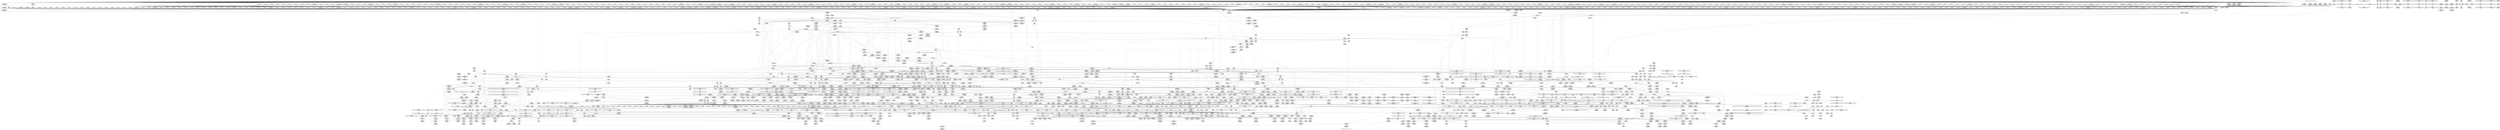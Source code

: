 digraph {
	CE0x5d74f60 [shape=record,shape=Mrecord,label="{CE0x5d74f60|_ret_void,_!dbg_!27735|include/linux/rcupdate.h,884|*SummSource*}"]
	CE0x5d439b0 [shape=record,shape=Mrecord,label="{CE0x5d439b0|selinux_nlmsg_perm:tmp13|security/selinux/hooks.c,4724|*SummSource*}"]
	CE0x5d2e1f0 [shape=record,shape=Mrecord,label="{CE0x5d2e1f0|720:_i32,_1216:_i8*,_:_CRE_1032,1040_|Function::selinux_netlink_send&Arg::sk::}"]
	CE0x5dfa8c0 [shape=record,shape=Mrecord,label="{CE0x5dfa8c0|task_sid:do.body}"]
	CE0x5df4f10 [shape=record,shape=Mrecord,label="{CE0x5df4f10|GLOBAL:rcu_read_lock.__warned|Global_var:rcu_read_lock.__warned}"]
	CE0x5df9ce0 [shape=record,shape=Mrecord,label="{CE0x5df9ce0|cred_sid:tmp|*SummSource*}"]
	CE0x5d8a190 [shape=record,shape=Mrecord,label="{CE0x5d8a190|sock_has_perm:sk_security|security/selinux/hooks.c,3964|*SummSource*}"]
	CE0x5d33e50 [shape=record,shape=Mrecord,label="{CE0x5d33e50|task_sid:do.end|*SummSink*}"]
	CE0x5e98150 [shape=record,shape=Mrecord,label="{CE0x5e98150|__preempt_count_sub:tmp7|./arch/x86/include/asm/preempt.h,78|*SummSource*}"]
	CE0x5dd5a70 [shape=record,shape=Mrecord,label="{CE0x5dd5a70|__rcu_read_unlock:entry|*SummSource*}"]
	CE0x5dd5910 [shape=record,shape=Mrecord,label="{CE0x5dd5910|__rcu_read_unlock:entry}"]
	CE0x5cf7390 [shape=record,shape=Mrecord,label="{CE0x5cf7390|720:_i32,_1216:_i8*,_:_CRE_61,62_}"]
	CE0x5ce7840 [shape=record,shape=Mrecord,label="{CE0x5ce7840|720:_i32,_1216:_i8*,_:_CRE_24,25_}"]
	CE0x5dfe170 [shape=record,shape=Mrecord,label="{CE0x5dfe170|cred_sid:entry}"]
	CE0x5d5df50 [shape=record,shape=Mrecord,label="{CE0x5d5df50|sock_has_perm:cmp|security/selinux/hooks.c,3969|*SummSink*}"]
	CE0x5cd23c0 [shape=record,shape=Mrecord,label="{CE0x5cd23c0|720:_i32,_1216:_i8*,_:_CRE_252,253_}"]
	CE0x5d48010 [shape=record,shape=Mrecord,label="{CE0x5d48010|i64_2|*Constant*|*SummSource*}"]
	CE0x5d0ef10 [shape=record,shape=Mrecord,label="{CE0x5d0ef10|i64*_getelementptr_inbounds_(_2_x_i64_,_2_x_i64_*___llvm_gcov_ctr326,_i64_0,_i64_1)|*Constant*}"]
	CE0x5cd2f60 [shape=record,shape=Mrecord,label="{CE0x5cd2f60|720:_i32,_1216:_i8*,_:_CRE_320,328_|Function::selinux_netlink_send&Arg::sk::}"]
	CE0x5dd25f0 [shape=record,shape=Mrecord,label="{CE0x5dd25f0|rcu_read_unlock:tmp21|include/linux/rcupdate.h,935}"]
	CE0x5e80c90 [shape=record,shape=Mrecord,label="{CE0x5e80c90|i64*_getelementptr_inbounds_(_4_x_i64_,_4_x_i64_*___llvm_gcov_ctr134,_i64_0,_i64_2)|*Constant*}"]
	CE0x5d6a060 [shape=record,shape=Mrecord,label="{CE0x5d6a060|i8*_getelementptr_inbounds_(_41_x_i8_,_41_x_i8_*_.str44,_i32_0,_i32_0)|*Constant*|*SummSource*}"]
	CE0x5e7f2f0 [shape=record,shape=Mrecord,label="{CE0x5e7f2f0|rcu_lock_acquire:tmp6}"]
	CE0x5cde530 [shape=record,shape=Mrecord,label="{CE0x5cde530|720:_i32,_1216:_i8*,_:_CRE_174,175_}"]
	CE0x5d6b8c0 [shape=record,shape=Mrecord,label="{CE0x5d6b8c0|i8_1|*Constant*|*SummSink*}"]
	CE0x5dd2e70 [shape=record,shape=Mrecord,label="{CE0x5dd2e70|i64*_getelementptr_inbounds_(_11_x_i64_,_11_x_i64_*___llvm_gcov_ctr132,_i64_0,_i64_10)|*Constant*|*SummSource*}"]
	CE0x5d43f20 [shape=record,shape=Mrecord,label="{CE0x5d43f20|selinux_nlmsg_perm:tmp15|security/selinux/hooks.c,4724}"]
	CE0x5cfd590 [shape=record,shape=Mrecord,label="{CE0x5cfd590|rcu_read_unlock:tmp11|include/linux/rcupdate.h,933|*SummSink*}"]
	CE0x5d0c9d0 [shape=record,shape=Mrecord,label="{CE0x5d0c9d0|i32_-22|*Constant*|*SummSource*}"]
	CE0x5ceec80 [shape=record,shape=Mrecord,label="{CE0x5ceec80|720:_i32,_1216:_i8*,_:_CRE_744,752_|Function::selinux_netlink_send&Arg::sk::}"]
	CE0x5d45390 [shape=record,shape=Mrecord,label="{CE0x5d45390|i32_23|*Constant*|*SummSink*}"]
	CE0x5d0e040 [shape=record,shape=Mrecord,label="{CE0x5d0e040|selinux_nlmsg_perm:sclass|security/selinux/hooks.c,4723}"]
	CE0x5cdc310 [shape=record,shape=Mrecord,label="{CE0x5cdc310|720:_i32,_1216:_i8*,_:_CRE_205,206_}"]
	CE0x5e04df0 [shape=record,shape=Mrecord,label="{CE0x5e04df0|rcu_read_unlock:tmp17|include/linux/rcupdate.h,933}"]
	CE0x5d1ec10 [shape=record,shape=Mrecord,label="{CE0x5d1ec10|720:_i32,_1216:_i8*,_:_CRE_652,653_}"]
	CE0x5cda420 [shape=record,shape=Mrecord,label="{CE0x5cda420|selinux_netlink_send:if.end}"]
	CE0x5d2dbd0 [shape=record,shape=Mrecord,label="{CE0x5d2dbd0|720:_i32,_1216:_i8*,_:_CRE_1008,1016_|Function::selinux_netlink_send&Arg::sk::}"]
	CE0x5dc9730 [shape=record,shape=Mrecord,label="{CE0x5dc9730|rcu_read_unlock:call3|include/linux/rcupdate.h,933|*SummSource*}"]
	CE0x5ceead0 [shape=record,shape=Mrecord,label="{CE0x5ceead0|720:_i32,_1216:_i8*,_:_CRE_736,740_|Function::selinux_netlink_send&Arg::sk::}"]
	CE0x5d48ac0 [shape=record,shape=Mrecord,label="{CE0x5d48ac0|i64_0|*Constant*}"]
	CE0x5ce2b60 [shape=record,shape=Mrecord,label="{CE0x5ce2b60|selinux_nlmsg_perm:call|security/selinux/hooks.c,4721}"]
	CE0x5d00860 [shape=record,shape=Mrecord,label="{CE0x5d00860|720:_i32,_1216:_i8*,_:_CRE_227,228_}"]
	CE0x5d03d20 [shape=record,shape=Mrecord,label="{CE0x5d03d20|720:_i32,_1216:_i8*,_:_CRE_464,468_|Function::selinux_netlink_send&Arg::sk::}"]
	CE0x5de8000 [shape=record,shape=Mrecord,label="{CE0x5de8000|i32_(i32,_i32,_i16,_i32,_%struct.common_audit_data*)*_bitcast_(i32_(i32,_i32,_i16,_i32,_%struct.common_audit_data.495*)*_avc_has_perm_to_i32_(i32,_i32,_i16,_i32,_%struct.common_audit_data*)*)|*Constant*|*SummSource*}"]
	CE0x5d438e0 [shape=record,shape=Mrecord,label="{CE0x5d438e0|selinux_nlmsg_perm:tmp13|security/selinux/hooks.c,4724}"]
	CE0x5e019d0 [shape=record,shape=Mrecord,label="{CE0x5e019d0|rcu_read_unlock:land.lhs.true}"]
	CE0x5e04eb0 [shape=record,shape=Mrecord,label="{CE0x5e04eb0|rcu_read_lock:if.then|*SummSource*}"]
	CE0x5d68830 [shape=record,shape=Mrecord,label="{CE0x5d68830|i64*_getelementptr_inbounds_(_13_x_i64_,_13_x_i64_*___llvm_gcov_ctr126,_i64_0,_i64_8)|*Constant*|*SummSink*}"]
	CE0x5d24880 [shape=record,shape=Mrecord,label="{CE0x5d24880|selinux_nlmsg_perm:tmp33|security/selinux/hooks.c,4731}"]
	CE0x5cf16c0 [shape=record,shape=Mrecord,label="{CE0x5cf16c0|720:_i32,_1216:_i8*,_:_CRE_382,383_}"]
	CE0x5d38800 [shape=record,shape=Mrecord,label="{CE0x5d38800|_ret_%struct.task_struct*_%tmp4,_!dbg_!27714|./arch/x86/include/asm/current.h,14|*SummSink*}"]
	CE0x5cff2c0 [shape=record,shape=Mrecord,label="{CE0x5cff2c0|720:_i32,_1216:_i8*,_:_CRE_33,34_}"]
	CE0x5dde550 [shape=record,shape=Mrecord,label="{CE0x5dde550|task_sid:tmp11|security/selinux/hooks.c,208}"]
	CE0x5e8ed30 [shape=record,shape=Mrecord,label="{CE0x5e8ed30|i64*_getelementptr_inbounds_(_4_x_i64_,_4_x_i64_*___llvm_gcov_ctr133,_i64_0,_i64_0)|*Constant*|*SummSource*}"]
	CE0x5d35cd0 [shape=record,shape=Mrecord,label="{CE0x5d35cd0|rcu_read_lock:tmp|*SummSink*}"]
	CE0x5ced080 [shape=record,shape=Mrecord,label="{CE0x5ced080|720:_i32,_1216:_i8*,_:_CRE_151,152_}"]
	CE0x5dfc740 [shape=record,shape=Mrecord,label="{CE0x5dfc740|i64_7|*Constant*}"]
	CE0x5cd1910 [shape=record,shape=Mrecord,label="{CE0x5cd1910|720:_i32,_1216:_i8*,_:_CRE_243,244_}"]
	CE0x5d09c90 [shape=record,shape=Mrecord,label="{CE0x5d09c90|720:_i32,_1216:_i8*,_:_CRE_602,603_}"]
	CE0x5d2a640 [shape=record,shape=Mrecord,label="{CE0x5d2a640|720:_i32,_1216:_i8*,_:_CRE_863,864_}"]
	CE0x5dd6e00 [shape=record,shape=Mrecord,label="{CE0x5dd6e00|rcu_lock_acquire:tmp7|*SummSink*}"]
	CE0x5d2d6c0 [shape=record,shape=Mrecord,label="{CE0x5d2d6c0|720:_i32,_1216:_i8*,_:_CRE_984,992_|Function::selinux_netlink_send&Arg::sk::}"]
	CE0x5cfdaa0 [shape=record,shape=Mrecord,label="{CE0x5cfdaa0|i64*_getelementptr_inbounds_(_6_x_i64_,_6_x_i64_*___llvm_gcov_ctr324,_i64_0,_i64_3)|*Constant*}"]
	CE0x5d6c3b0 [shape=record,shape=Mrecord,label="{CE0x5d6c3b0|i64*_getelementptr_inbounds_(_13_x_i64_,_13_x_i64_*___llvm_gcov_ctr126,_i64_0,_i64_10)|*Constant*}"]
	CE0x5e909e0 [shape=record,shape=Mrecord,label="{CE0x5e909e0|__rcu_read_lock:bb}"]
	CE0x5d7b5f0 [shape=record,shape=Mrecord,label="{CE0x5d7b5f0|selinux_nlmsg_perm:cmp|security/selinux/hooks.c,4717|*SummSink*}"]
	CE0x5cdda80 [shape=record,shape=Mrecord,label="{CE0x5cdda80|720:_i32,_1216:_i8*,_:_CRE_165,166_}"]
	CE0x5dc8540 [shape=record,shape=Mrecord,label="{CE0x5dc8540|_call_void_lockdep_rcu_suspicious(i8*_getelementptr_inbounds_(_25_x_i8_,_25_x_i8_*_.str45,_i32_0,_i32_0),_i32_934,_i8*_getelementptr_inbounds_(_44_x_i8_,_44_x_i8_*_.str47,_i32_0,_i32_0))_#10,_!dbg_!27726|include/linux/rcupdate.h,933}"]
	CE0x5d83d10 [shape=record,shape=Mrecord,label="{CE0x5d83d10|i32_0|*Constant*}"]
	CE0x5d7aef0 [shape=record,shape=Mrecord,label="{CE0x5d7aef0|selinux_nlmsg_perm:if.then|*SummSink*}"]
	CE0x5dbd950 [shape=record,shape=Mrecord,label="{CE0x5dbd950|rcu_read_unlock:tmp9|include/linux/rcupdate.h,933|*SummSink*}"]
	CE0x5e1bf70 [shape=record,shape=Mrecord,label="{CE0x5e1bf70|rcu_read_lock:tmp13|include/linux/rcupdate.h,882|*SummSink*}"]
	CE0x5dfe240 [shape=record,shape=Mrecord,label="{CE0x5dfe240|cred_sid:entry|*SummSource*}"]
	CE0x5d05330 [shape=record,shape=Mrecord,label="{CE0x5d05330|720:_i32,_1216:_i8*,_:_CRE_540,541_}"]
	CE0x5dc8d70 [shape=record,shape=Mrecord,label="{CE0x5dc8d70|_call_void___preempt_count_sub(i32_1)_#10,_!dbg_!27715|include/linux/rcupdate.h,244}"]
	CE0x5d1fb40 [shape=record,shape=Mrecord,label="{CE0x5d1fb40|720:_i32,_1216:_i8*,_:_CRE_665,666_}"]
	CE0x5d2b0f0 [shape=record,shape=Mrecord,label="{CE0x5d2b0f0|720:_i32,_1216:_i8*,_:_CRE_872,873_}"]
	CE0x5d00010 [shape=record,shape=Mrecord,label="{CE0x5d00010|720:_i32,_1216:_i8*,_:_CRE_220,221_}"]
	CE0x5d5ea30 [shape=record,shape=Mrecord,label="{CE0x5d5ea30|_ret_void,_!dbg_!27735|include/linux/rcupdate.h,884|*SummSink*}"]
	CE0x5e9a950 [shape=record,shape=Mrecord,label="{CE0x5e9a950|__preempt_count_add:bb|*SummSink*}"]
	CE0x5de97f0 [shape=record,shape=Mrecord,label="{CE0x5de97f0|avc_has_perm:requested|Function::avc_has_perm&Arg::requested::}"]
	CE0x5d22270 [shape=record,shape=Mrecord,label="{CE0x5d22270|720:_i32,_1216:_i8*,_:_CRE_698,699_}"]
	CE0x5e73280 [shape=record,shape=Mrecord,label="{CE0x5e73280|%struct.lockdep_map*_null|*Constant*|*SummSource*}"]
	CE0x5d0d4d0 [shape=record,shape=Mrecord,label="{CE0x5d0d4d0|i64_6|*Constant*}"]
	CE0x5ce6dd0 [shape=record,shape=Mrecord,label="{CE0x5ce6dd0|720:_i32,_1216:_i8*,_:_CRE_96,97_}"]
	CE0x5db34b0 [shape=record,shape=Mrecord,label="{CE0x5db34b0|GLOBAL:get_current|*Constant*|*SummSink*}"]
	CE0x5d35720 [shape=record,shape=Mrecord,label="{CE0x5d35720|task_sid:tmp3|*SummSource*}"]
	CE0x5d89070 [shape=record,shape=Mrecord,label="{CE0x5d89070|task_sid:task|Function::task_sid&Arg::task::|*SummSource*}"]
	CE0x5dffce0 [shape=record,shape=Mrecord,label="{CE0x5dffce0|_ret_void,_!dbg_!27735|include/linux/rcupdate.h,938|*SummSource*}"]
	CE0x5dbba60 [shape=record,shape=Mrecord,label="{CE0x5dbba60|rcu_read_unlock:tmp|*SummSink*}"]
	CE0x5dfb630 [shape=record,shape=Mrecord,label="{CE0x5dfb630|task_sid:call3|security/selinux/hooks.c,208}"]
	CE0x5d2b220 [shape=record,shape=Mrecord,label="{CE0x5d2b220|720:_i32,_1216:_i8*,_:_CRE_873,874_}"]
	CE0x5d87ff0 [shape=record,shape=Mrecord,label="{CE0x5d87ff0|i64*_getelementptr_inbounds_(_2_x_i64_,_2_x_i64_*___llvm_gcov_ctr98,_i64_0,_i64_0)|*Constant*}"]
	CE0x5d0ff50 [shape=record,shape=Mrecord,label="{CE0x5d0ff50|GLOBAL:selinux_enforcing|Global_var:selinux_enforcing|*SummSink*}"]
	CE0x5dffdf0 [shape=record,shape=Mrecord,label="{CE0x5dffdf0|_ret_void,_!dbg_!27735|include/linux/rcupdate.h,938|*SummSink*}"]
	CE0x5cdacb0 [shape=record,shape=Mrecord,label="{CE0x5cdacb0|720:_i32,_1216:_i8*,_:_CRE_179,180_}"]
	CE0x5d5d4b0 [shape=record,shape=Mrecord,label="{CE0x5d5d4b0|avc_has_perm:entry|*SummSink*}"]
	CE0x5d08990 [shape=record,shape=Mrecord,label="{CE0x5d08990|720:_i32,_1216:_i8*,_:_CRE_586,587_}"]
	CE0x5df56a0 [shape=record,shape=Mrecord,label="{CE0x5df56a0|task_sid:tmp6|security/selinux/hooks.c,208|*SummSource*}"]
	CE0x5d6d9c0 [shape=record,shape=Mrecord,label="{CE0x5d6d9c0|task_sid:tmp24|security/selinux/hooks.c,208|*SummSource*}"]
	CE0x5dfa230 [shape=record,shape=Mrecord,label="{CE0x5dfa230|_call_void_rcu_lock_acquire(%struct.lockdep_map*_rcu_lock_map)_#10,_!dbg_!27711|include/linux/rcupdate.h,881|*SummSink*}"]
	CE0x5cff540 [shape=record,shape=Mrecord,label="{CE0x5cff540|720:_i32,_1216:_i8*,_:_CRE_36,37_}"]
	CE0x5de9fc0 [shape=record,shape=Mrecord,label="{CE0x5de9fc0|_ret_i32_%retval.0,_!dbg_!27728|security/selinux/avc.c,775|*SummSource*}"]
	CE0x5df7b00 [shape=record,shape=Mrecord,label="{CE0x5df7b00|cred_sid:tmp1|*SummSink*}"]
	CE0x5dbc9d0 [shape=record,shape=Mrecord,label="{CE0x5dbc9d0|_call_void_mcount()_#3|*SummSource*}"]
	CE0x5e83250 [shape=record,shape=Mrecord,label="{CE0x5e83250|__preempt_count_add:tmp2}"]
	CE0x5cf86a0 [shape=record,shape=Mrecord,label="{CE0x5cf86a0|720:_i32,_1216:_i8*,_:_CRE_95,96_}"]
	CE0x5dbf6d0 [shape=record,shape=Mrecord,label="{CE0x5dbf6d0|rcu_read_unlock:tmp14|include/linux/rcupdate.h,933|*SummSink*}"]
	CE0x5da9100 [shape=record,shape=Mrecord,label="{CE0x5da9100|8:_%struct.sock*,_:_SCME_24,25_}"]
	CE0x5d44dc0 [shape=record,shape=Mrecord,label="{CE0x5d44dc0|selinux_nlmsg_perm:tmp20|security/selinux/hooks.c,4725|*SummSink*}"]
	CE0x5e72760 [shape=record,shape=Mrecord,label="{CE0x5e72760|void_(i32*,_i32,_i32*)*_asm_addl_$1,_%gs:$0_,_*m,ri,*m,_dirflag_,_fpsr_,_flags_}"]
	CE0x5d5ac10 [shape=record,shape=Mrecord,label="{CE0x5d5ac10|sock_has_perm:u|security/selinux/hooks.c,3973|*SummSink*}"]
	CE0x5d88400 [shape=record,shape=Mrecord,label="{CE0x5d88400|selinux_nlmsg_perm:if.end19}"]
	CE0x5d29800 [shape=record,shape=Mrecord,label="{CE0x5d29800|720:_i32,_1216:_i8*,_:_CRE_851,852_}"]
	CE0x5db0580 [shape=record,shape=Mrecord,label="{CE0x5db0580|selinux_nlmsg_perm:tmp42|security/selinux/hooks.c,4737}"]
	CE0x5d045c0 [shape=record,shape=Mrecord,label="{CE0x5d045c0|720:_i32,_1216:_i8*,_:_CRE_488,496_|Function::selinux_netlink_send&Arg::sk::}"]
	CE0x5ea8440 [shape=record,shape=Mrecord,label="{CE0x5ea8440|__preempt_count_sub:val|Function::__preempt_count_sub&Arg::val::|*SummSource*}"]
	CE0x5d1dcc0 [shape=record,shape=Mrecord,label="{CE0x5d1dcc0|720:_i32,_1216:_i8*,_:_CRE_608,612_|Function::selinux_netlink_send&Arg::sk::}"]
	CE0x5d6e910 [shape=record,shape=Mrecord,label="{CE0x5d6e910|task_sid:tmp22|security/selinux/hooks.c,208}"]
	CE0x5cd2c40 [shape=record,shape=Mrecord,label="{CE0x5cd2c40|720:_i32,_1216:_i8*,_:_CRE_312,316_|Function::selinux_netlink_send&Arg::sk::}"]
	CE0x5ebff60 [shape=record,shape=Mrecord,label="{CE0x5ebff60|__preempt_count_sub:tmp|*SummSink*}"]
	CE0x5d697e0 [shape=record,shape=Mrecord,label="{CE0x5d697e0|i32_208|*Constant*|*SummSource*}"]
	CE0x5d32af0 [shape=record,shape=Mrecord,label="{CE0x5d32af0|selinux_netlink_send:skb|Function::selinux_netlink_send&Arg::skb::|*SummSource*}"]
	CE0x5d5cb80 [shape=record,shape=Mrecord,label="{CE0x5d5cb80|sock_has_perm:sk4|security/selinux/hooks.c,3974|*SummSink*}"]
	CE0x5e02750 [shape=record,shape=Mrecord,label="{CE0x5e02750|rcu_read_lock:if.end}"]
	CE0x5d7ace0 [shape=record,shape=Mrecord,label="{CE0x5d7ace0|selinux_nlmsg_perm:if.then12|*SummSink*}"]
	CE0x5debd70 [shape=record,shape=Mrecord,label="{CE0x5debd70|i64*_getelementptr_inbounds_(_11_x_i64_,_11_x_i64_*___llvm_gcov_ctr132,_i64_0,_i64_9)|*Constant*|*SummSink*}"]
	CE0x5d1db90 [shape=record,shape=Mrecord,label="{CE0x5d1db90|720:_i32,_1216:_i8*,_:_CRE_607,608_}"]
	CE0x5de0d20 [shape=record,shape=Mrecord,label="{CE0x5de0d20|i8_0|*Constant*}"]
	CE0x5dd3c00 [shape=record,shape=Mrecord,label="{CE0x5dd3c00|_call_void_rcu_lock_release(%struct.lockdep_map*_rcu_lock_map)_#10,_!dbg_!27733|include/linux/rcupdate.h,935|*SummSource*}"]
	CE0x5dace60 [shape=record,shape=Mrecord,label="{CE0x5dace60|selinux_nlmsg_perm:tmp35|security/selinux/hooks.c,4732|*SummSource*}"]
	CE0x5cde790 [shape=record,shape=Mrecord,label="{CE0x5cde790|720:_i32,_1216:_i8*,_:_CRE_176,177_}"]
	CE0x5dfca50 [shape=record,shape=Mrecord,label="{CE0x5dfca50|i64*_getelementptr_inbounds_(_13_x_i64_,_13_x_i64_*___llvm_gcov_ctr126,_i64_0,_i64_12)|*Constant*}"]
	CE0x5deab30 [shape=record,shape=Mrecord,label="{CE0x5deab30|i32_934|*Constant*}"]
	CE0x5dd7820 [shape=record,shape=Mrecord,label="{CE0x5dd7820|rcu_lock_release:indirectgoto|*SummSink*}"]
	CE0x5d0aa50 [shape=record,shape=Mrecord,label="{CE0x5d0aa50|selinux_nlmsg_perm:sclass|security/selinux/hooks.c,4723|*SummSource*}"]
	CE0x5d50c20 [shape=record,shape=Mrecord,label="{CE0x5d50c20|selinux_netlink_send:tmp8|security/selinux/hooks.c,5073|*SummSource*}"]
	CE0x5d67900 [shape=record,shape=Mrecord,label="{CE0x5d67900|task_sid:tmp15|security/selinux/hooks.c,208|*SummSource*}"]
	CE0x67e0980 [shape=record,shape=Mrecord,label="{CE0x67e0980|720:_i32,_1216:_i8*,_:_CRE_89,90_}"]
	CE0x5eb12c0 [shape=record,shape=Mrecord,label="{CE0x5eb12c0|i64*_getelementptr_inbounds_(_4_x_i64_,_4_x_i64_*___llvm_gcov_ctr135,_i64_0,_i64_3)|*Constant*|*SummSource*}"]
	CE0x5d58570 [shape=record,shape=Mrecord,label="{CE0x5d58570|GLOBAL:__llvm_gcov_ctr327|Global_var:__llvm_gcov_ctr327|*SummSink*}"]
	CE0x5cf0880 [shape=record,shape=Mrecord,label="{CE0x5cf0880|720:_i32,_1216:_i8*,_:_CRE_370,371_}"]
	CE0x5eab820 [shape=record,shape=Mrecord,label="{CE0x5eab820|__preempt_count_sub:bb}"]
	CE0x5e7f5a0 [shape=record,shape=Mrecord,label="{CE0x5e7f5a0|rcu_lock_acquire:tmp6|*SummSource*}"]
	CE0x5cdec70 [shape=record,shape=Mrecord,label="{CE0x5cdec70|i64_1|*Constant*|*SummSink*}"]
	CE0x5ea8330 [shape=record,shape=Mrecord,label="{CE0x5ea8330|__preempt_count_sub:val|Function::__preempt_count_sub&Arg::val::}"]
	CE0x5d39440 [shape=record,shape=Mrecord,label="{CE0x5d39440|sock_has_perm:perms|Function::sock_has_perm&Arg::perms::|*SummSink*}"]
	CE0x5e03840 [shape=record,shape=Mrecord,label="{CE0x5e03840|rcu_read_unlock:call|include/linux/rcupdate.h,933}"]
	CE0x5d01570 [shape=record,shape=Mrecord,label="{CE0x5d01570|720:_i32,_1216:_i8*,_:_CRE_238,239_}"]
	CE0x5cdb730 [shape=record,shape=Mrecord,label="{CE0x5cdb730|720:_i32,_1216:_i8*,_:_CRE_194,195_}"]
	CE0x5d5ecc0 [shape=record,shape=Mrecord,label="{CE0x5d5ecc0|get_current:tmp4|./arch/x86/include/asm/current.h,14}"]
	CE0x5e94520 [shape=record,shape=Mrecord,label="{CE0x5e94520|_call_void_asm_sideeffect_,_memory_,_dirflag_,_fpsr_,_flags_()_#3,_!dbg_!27711,_!srcloc_!27714|include/linux/rcupdate.h,244|*SummSource*}"]
	CE0x5e7cb50 [shape=record,shape=Mrecord,label="{CE0x5e7cb50|rcu_lock_release:bb|*SummSink*}"]
	CE0x5eac900 [shape=record,shape=Mrecord,label="{CE0x5eac900|__preempt_count_add:do.end}"]
	CE0x5e908d0 [shape=record,shape=Mrecord,label="{CE0x5e908d0|COLLAPSED:_GCMRE___llvm_gcov_ctr134_internal_global_4_x_i64_zeroinitializer:_elem_0:default:}"]
	CE0x5d53ba0 [shape=record,shape=Mrecord,label="{CE0x5d53ba0|selinux_netlink_send:tmp6|security/selinux/hooks.c,5071}"]
	CE0x5ea7bf0 [shape=record,shape=Mrecord,label="{CE0x5ea7bf0|__preempt_count_add:tmp7|./arch/x86/include/asm/preempt.h,73|*SummSource*}"]
	CE0x5d42870 [shape=record,shape=Mrecord,label="{CE0x5d42870|selinux_nlmsg_perm:call8|security/selinux/hooks.c,4726|*SummSource*}"]
	CE0x5cea230 [shape=record,shape=Mrecord,label="{CE0x5cea230|720:_i32,_1216:_i8*,_:_CRE_130,131_}"]
	CE0x5df2df0 [shape=record,shape=Mrecord,label="{CE0x5df2df0|rcu_lock_acquire:indirectgoto}"]
	CE0x5d27460 [shape=record,shape=Mrecord,label="{CE0x5d27460|720:_i32,_1216:_i8*,_:_CRE_821,822_}"]
	CE0x5dd51e0 [shape=record,shape=Mrecord,label="{CE0x5dd51e0|_call_void___rcu_read_unlock()_#10,_!dbg_!27734|include/linux/rcupdate.h,937}"]
	CE0x5d22ac0 [shape=record,shape=Mrecord,label="{CE0x5d22ac0|720:_i32,_1216:_i8*,_:_CRE_705,706_}"]
	CE0x5d3b510 [shape=record,shape=Mrecord,label="{CE0x5d3b510|selinux_nlmsg_perm:tmp46|security/selinux/hooks.c,4740|*SummSink*}"]
	CE0x5dbd490 [shape=record,shape=Mrecord,label="{CE0x5dbd490|GLOBAL:__preempt_count_add|*Constant*|*SummSource*}"]
	CE0x5db18d0 [shape=record,shape=Mrecord,label="{CE0x5db18d0|i64*_getelementptr_inbounds_(_20_x_i64_,_20_x_i64_*___llvm_gcov_ctr325,_i64_0,_i64_18)|*Constant*}"]
	CE0x5cffee0 [shape=record,shape=Mrecord,label="{CE0x5cffee0|720:_i32,_1216:_i8*,_:_CRE_219,220_}"]
	CE0x5d20d10 [shape=record,shape=Mrecord,label="{CE0x5d20d10|720:_i32,_1216:_i8*,_:_CRE_680,681_}"]
	CE0x5d85810 [shape=record,shape=Mrecord,label="{CE0x5d85810|i32_1|*Constant*|*SummSink*}"]
	CE0x5cdf2a0 [shape=record,shape=Mrecord,label="{CE0x5cdf2a0|720:_i32,_1216:_i8*,_:_CRE_123,124_}"]
	CE0x5ced470 [shape=record,shape=Mrecord,label="{CE0x5ced470|720:_i32,_1216:_i8*,_:_CRE_74,75_}"]
	CE0x5d0bec0 [shape=record,shape=Mrecord,label="{CE0x5d0bec0|sock_has_perm:tmp|*SummSource*}"]
	CE0x5da69e0 [shape=record,shape=Mrecord,label="{CE0x5da69e0|sock_has_perm:type|security/selinux/hooks.c,3972|*SummSource*}"]
	CE0x5cef1a0 [shape=record,shape=Mrecord,label="{CE0x5cef1a0|720:_i32,_1216:_i8*,_:_CRE_344,348_|Function::selinux_netlink_send&Arg::sk::}"]
	CE0x5dc1e90 [shape=record,shape=Mrecord,label="{CE0x5dc1e90|i64_1|*Constant*}"]
	CE0x5dc2d30 [shape=record,shape=Mrecord,label="{CE0x5dc2d30|rcu_lock_acquire:tmp5|include/linux/rcupdate.h,418}"]
	CE0x5db4f20 [shape=record,shape=Mrecord,label="{CE0x5db4f20|sock_has_perm:call|security/selinux/hooks.c,3967}"]
	CE0x5d2b810 [shape=record,shape=Mrecord,label="{CE0x5d2b810|720:_i32,_1216:_i8*,_:_CRE_878,879_}"]
	CE0x5df3f80 [shape=record,shape=Mrecord,label="{CE0x5df3f80|task_sid:tobool4|security/selinux/hooks.c,208}"]
	CE0x5eab690 [shape=record,shape=Mrecord,label="{CE0x5eab690|__preempt_count_add:tmp}"]
	CE0x5cf04f0 [shape=record,shape=Mrecord,label="{CE0x5cf04f0|720:_i32,_1216:_i8*,_:_CRE_367,368_}"]
	CE0x5d492b0 [shape=record,shape=Mrecord,label="{CE0x5d492b0|_ret_i32_%retval.0,_!dbg_!27723|security/selinux/hooks.c,5074|*SummSink*}"]
	CE0x5df6ab0 [shape=record,shape=Mrecord,label="{CE0x5df6ab0|rcu_read_unlock:tobool1|include/linux/rcupdate.h,933}"]
	CE0x5dafa00 [shape=record,shape=Mrecord,label="{CE0x5dafa00|selinux_nlmsg_perm:tmp41|security/selinux/hooks.c,4736|*SummSink*}"]
	CE0x5ce7ac0 [shape=record,shape=Mrecord,label="{CE0x5ce7ac0|i64*_getelementptr_inbounds_(_6_x_i64_,_6_x_i64_*___llvm_gcov_ctr324,_i64_0,_i64_0)|*Constant*|*SummSource*}"]
	CE0x5d06d10 [shape=record,shape=Mrecord,label="{CE0x5d06d10|720:_i32,_1216:_i8*,_:_CRE_562,563_}"]
	CE0x5d4b430 [shape=record,shape=Mrecord,label="{CE0x5d4b430|selinux_nlmsg_perm:tmp7|security/selinux/hooks.c,4717|*SummSource*}"]
	CE0x5dbe2e0 [shape=record,shape=Mrecord,label="{CE0x5dbe2e0|_ret_void,_!dbg_!27719|./arch/x86/include/asm/preempt.h,73|*SummSink*}"]
	CE0x5d8c300 [shape=record,shape=Mrecord,label="{CE0x5d8c300|selinux_nlmsg_perm:bf.clear|security/selinux/hooks.c,4729|*SummSource*}"]
	CE0x5dbe270 [shape=record,shape=Mrecord,label="{CE0x5dbe270|0:_i8,_:_GCMR_rcu_read_unlock.__warned_internal_global_i8_0,_section_.data.unlikely_,_align_1:_elem_0:default:}"]
	CE0x5d88c90 [shape=record,shape=Mrecord,label="{CE0x5d88c90|selinux_nlmsg_perm:perm|security/selinux/hooks.c, 4713}"]
	CE0x5def160 [shape=record,shape=Mrecord,label="{CE0x5def160|8:_%struct.sock*,_:_SCME_27,28_}"]
	CE0x5dedb80 [shape=record,shape=Mrecord,label="{CE0x5dedb80|i64*_getelementptr_inbounds_(_4_x_i64_,_4_x_i64_*___llvm_gcov_ctr128,_i64_0,_i64_1)|*Constant*|*SummSource*}"]
	CE0x5e83fc0 [shape=record,shape=Mrecord,label="{CE0x5e83fc0|i64*_getelementptr_inbounds_(_4_x_i64_,_4_x_i64_*___llvm_gcov_ctr134,_i64_0,_i64_3)|*Constant*|*SummSource*}"]
	CE0x5e70dd0 [shape=record,shape=Mrecord,label="{CE0x5e70dd0|__preempt_count_sub:tmp7|./arch/x86/include/asm/preempt.h,78|*SummSink*}"]
	CE0x5ce7710 [shape=record,shape=Mrecord,label="{CE0x5ce7710|720:_i32,_1216:_i8*,_:_CRE_20,24_|Function::selinux_netlink_send&Arg::sk::}"]
	CE0x5dc0550 [shape=record,shape=Mrecord,label="{CE0x5dc0550|COLLAPSED:_GCMRE___llvm_gcov_ctr132_internal_global_11_x_i64_zeroinitializer:_elem_0:default:}"]
	CE0x5cf3c40 [shape=record,shape=Mrecord,label="{CE0x5cf3c40|i64*_getelementptr_inbounds_(_20_x_i64_,_20_x_i64_*___llvm_gcov_ctr325,_i64_0,_i64_3)|*Constant*|*SummSink*}"]
	CE0x5cdb040 [shape=record,shape=Mrecord,label="{CE0x5cdb040|720:_i32,_1216:_i8*,_:_CRE_182,183_}"]
	CE0x5cec5d0 [shape=record,shape=Mrecord,label="{CE0x5cec5d0|720:_i32,_1216:_i8*,_:_CRE_142,143_}"]
	CE0x5ea8550 [shape=record,shape=Mrecord,label="{CE0x5ea8550|__preempt_count_sub:val|Function::__preempt_count_sub&Arg::val::|*SummSink*}"]
	CE0x5d6c740 [shape=record,shape=Mrecord,label="{CE0x5d6c740|i64*_getelementptr_inbounds_(_13_x_i64_,_13_x_i64_*___llvm_gcov_ctr126,_i64_0,_i64_10)|*Constant*|*SummSource*}"]
	CE0x5cd5360 [shape=record,shape=Mrecord,label="{CE0x5cd5360|720:_i32,_1216:_i8*,_:_CRE_79,80_}"]
	CE0x5e16f80 [shape=record,shape=Mrecord,label="{CE0x5e16f80|rcu_read_unlock:tmp7|include/linux/rcupdate.h,933|*SummSource*}"]
	CE0x5ced340 [shape=record,shape=Mrecord,label="{CE0x5ced340|720:_i32,_1216:_i8*,_:_CRE_73,74_}"]
	CE0x5d51d90 [shape=record,shape=Mrecord,label="{CE0x5d51d90|selinux_nlmsg_perm:nlmsg_type|security/selinux/hooks.c,4723|*SummSink*}"]
	CE0x5dfe3d0 [shape=record,shape=Mrecord,label="{CE0x5dfe3d0|cred_sid:entry|*SummSink*}"]
	CE0x5e025a0 [shape=record,shape=Mrecord,label="{CE0x5e025a0|rcu_read_lock:bb|*SummSource*}"]
	CE0x5da9c70 [shape=record,shape=Mrecord,label="{CE0x5da9c70|i64*_getelementptr_inbounds_(_11_x_i64_,_11_x_i64_*___llvm_gcov_ctr132,_i64_0,_i64_1)|*Constant*|*SummSink*}"]
	CE0x5eacd40 [shape=record,shape=Mrecord,label="{CE0x5eacd40|__preempt_count_add:do.end|*SummSink*}"]
	CE0x5e931f0 [shape=record,shape=Mrecord,label="{CE0x5e931f0|_call_void_lock_release(%struct.lockdep_map*_%map,_i32_1,_i64_ptrtoint_(i8*_blockaddress(_rcu_lock_release,_%__here)_to_i64))_#10,_!dbg_!27716|include/linux/rcupdate.h,423|*SummSource*}"]
	CE0x5d59320 [shape=record,shape=Mrecord,label="{CE0x5d59320|i8*_getelementptr_inbounds_(_81_x_i8_,_81_x_i8_*_.str70,_i32_0,_i32_0)|*Constant*|*SummSink*}"]
	CE0x5deb650 [shape=record,shape=Mrecord,label="{CE0x5deb650|i8*_getelementptr_inbounds_(_44_x_i8_,_44_x_i8_*_.str47,_i32_0,_i32_0)|*Constant*|*SummSource*}"]
	CE0x5d6cc40 [shape=record,shape=Mrecord,label="{CE0x5d6cc40|task_sid:tmp23|security/selinux/hooks.c,208|*SummSource*}"]
	CE0x5cf0160 [shape=record,shape=Mrecord,label="{CE0x5cf0160|720:_i32,_1216:_i8*,_:_CRE_364,365_}"]
	CE0x5cd6150 [shape=record,shape=Mrecord,label="{CE0x5cd6150|COLLAPSED:_GCMRE___llvm_gcov_ctr324_internal_global_6_x_i64_zeroinitializer:_elem_0:default:}"]
	CE0x5dc47b0 [shape=record,shape=Mrecord,label="{CE0x5dc47b0|rcu_read_unlock:do.body}"]
	CE0x5e1b690 [shape=record,shape=Mrecord,label="{CE0x5e1b690|rcu_read_unlock:tmp13|include/linux/rcupdate.h,933|*SummSink*}"]
	CE0x5ddc930 [shape=record,shape=Mrecord,label="{CE0x5ddc930|rcu_read_lock:land.lhs.true|*SummSink*}"]
	CE0x5d442f0 [shape=record,shape=Mrecord,label="{CE0x5d442f0|selinux_nlmsg_perm:tmp15|security/selinux/hooks.c,4724|*SummSink*}"]
	CE0x5d1e530 [shape=record,shape=Mrecord,label="{CE0x5d1e530|720:_i32,_1216:_i8*,_:_CRE_640,644_|Function::selinux_netlink_send&Arg::sk::}"]
	CE0x5e00900 [shape=record,shape=Mrecord,label="{CE0x5e00900|rcu_read_lock:tmp5|include/linux/rcupdate.h,882|*SummSource*}"]
	CE0x5e8a540 [shape=record,shape=Mrecord,label="{CE0x5e8a540|__preempt_count_sub:do.end|*SummSink*}"]
	CE0x5dba390 [shape=record,shape=Mrecord,label="{CE0x5dba390|rcu_read_unlock:tmp10|include/linux/rcupdate.h,933|*SummSource*}"]
	CE0x5d441e0 [shape=record,shape=Mrecord,label="{CE0x5d441e0|selinux_nlmsg_perm:tmp15|security/selinux/hooks.c,4724|*SummSource*}"]
	CE0x5df4da0 [shape=record,shape=Mrecord,label="{CE0x5df4da0|rcu_read_lock:tmp7|include/linux/rcupdate.h,882|*SummSink*}"]
	CE0x5dbbf60 [shape=record,shape=Mrecord,label="{CE0x5dbbf60|i64*_getelementptr_inbounds_(_4_x_i64_,_4_x_i64_*___llvm_gcov_ctr130,_i64_0,_i64_2)|*Constant*|*SummSink*}"]
	CE0x5de15a0 [shape=record,shape=Mrecord,label="{CE0x5de15a0|__rcu_read_lock:tmp1|*SummSink*}"]
	CE0x5de6620 [shape=record,shape=Mrecord,label="{CE0x5de6620|avc_has_perm:entry}"]
	CE0x5df9260 [shape=record,shape=Mrecord,label="{CE0x5df9260|rcu_read_lock:tmp2|*SummSink*}"]
	CE0x5cf17f0 [shape=record,shape=Mrecord,label="{CE0x5cf17f0|720:_i32,_1216:_i8*,_:_CRE_383,384_}"]
	CE0x5d38a60 [shape=record,shape=Mrecord,label="{CE0x5d38a60|sock_has_perm:task|Function::sock_has_perm&Arg::task::|*SummSource*}"]
	CE0x5de59d0 [shape=record,shape=Mrecord,label="{CE0x5de59d0|rcu_read_unlock:if.then}"]
	CE0x5e80930 [shape=record,shape=Mrecord,label="{CE0x5e80930|i64*_getelementptr_inbounds_(_4_x_i64_,_4_x_i64_*___llvm_gcov_ctr130,_i64_0,_i64_0)|*Constant*|*SummSource*}"]
	CE0x5d3dd70 [shape=record,shape=Mrecord,label="{CE0x5d3dd70|selinux_nlmsg_perm:tmp38|security/selinux/hooks.c,4735|*SummSink*}"]
	CE0x5cec830 [shape=record,shape=Mrecord,label="{CE0x5cec830|720:_i32,_1216:_i8*,_:_CRE_144,145_}"]
	CE0x5d06130 [shape=record,shape=Mrecord,label="{CE0x5d06130|720:_i32,_1216:_i8*,_:_CRE_552,553_}"]
	CE0x5dc1e20 [shape=record,shape=Mrecord,label="{CE0x5dc1e20|rcu_lock_release:tmp|*SummSink*}"]
	CE0x5df62f0 [shape=record,shape=Mrecord,label="{CE0x5df62f0|rcu_read_lock:tmp1|*SummSource*}"]
	CE0x5d76ba0 [shape=record,shape=Mrecord,label="{CE0x5d76ba0|i64*_getelementptr_inbounds_(_6_x_i64_,_6_x_i64_*___llvm_gcov_ctr327,_i64_0,_i64_0)|*Constant*}"]
	CE0x5e795f0 [shape=record,shape=Mrecord,label="{CE0x5e795f0|void_(i32*,_i32,_i32*)*_asm_addl_$1,_%gs:$0_,_*m,ri,*m,_dirflag_,_fpsr_,_flags_}"]
	CE0x5cf89a0 [shape=record,shape=Mrecord,label="{CE0x5cf89a0|720:_i32,_1216:_i8*,_:_CRE_67,68_}"]
	CE0x5e82530 [shape=record,shape=Mrecord,label="{CE0x5e82530|__rcu_read_unlock:do.body|*SummSink*}"]
	CE0x5ce2710 [shape=record,shape=Mrecord,label="{CE0x5ce2710|720:_i32,_1216:_i8*,_:_CRE_63,64_}"]
	CE0x5da8c00 [shape=record,shape=Mrecord,label="{CE0x5da8c00|task_sid:do.body5|*SummSink*}"]
	CE0x5d89f70 [shape=record,shape=Mrecord,label="{CE0x5d89f70|_call_void_mcount()_#3|*SummSource*}"]
	CE0x5da5210 [shape=record,shape=Mrecord,label="{CE0x5da5210|sock_has_perm:tmp12|security/selinux/hooks.c,3970|*SummSource*}"]
	CE0x5d87250 [shape=record,shape=Mrecord,label="{CE0x5d87250|nlmsg_hdr:tmp5|include/linux/netlink.h,15|*SummSink*}"]
	CE0x5ebeb40 [shape=record,shape=Mrecord,label="{CE0x5ebeb40|GLOBAL:__preempt_count|Global_var:__preempt_count|*SummSource*}"]
	CE0x5dfbb80 [shape=record,shape=Mrecord,label="{CE0x5dfbb80|_ret_void,_!dbg_!27717|include/linux/rcupdate.h,419|*SummSink*}"]
	CE0x5cffb50 [shape=record,shape=Mrecord,label="{CE0x5cffb50|720:_i32,_1216:_i8*,_:_CRE_216,217_}"]
	CE0x5d077c0 [shape=record,shape=Mrecord,label="{CE0x5d077c0|720:_i32,_1216:_i8*,_:_CRE_571,572_}"]
	CE0x5d6dd50 [shape=record,shape=Mrecord,label="{CE0x5d6dd50|task_sid:tmp25|security/selinux/hooks.c,208|*SummSource*}"]
	CE0x5e90b40 [shape=record,shape=Mrecord,label="{CE0x5e90b40|i64*_getelementptr_inbounds_(_4_x_i64_,_4_x_i64_*___llvm_gcov_ctr134,_i64_0,_i64_0)|*Constant*|*SummSink*}"]
	CE0x5cdbd20 [shape=record,shape=Mrecord,label="{CE0x5cdbd20|720:_i32,_1216:_i8*,_:_CRE_200,201_}"]
	CE0x5eac7d0 [shape=record,shape=Mrecord,label="{CE0x5eac7d0|__preempt_count_add:do.body|*SummSink*}"]
	CE0x5d26c10 [shape=record,shape=Mrecord,label="{CE0x5d26c10|720:_i32,_1216:_i8*,_:_CRE_814,815_}"]
	CE0x5d1fa10 [shape=record,shape=Mrecord,label="{CE0x5d1fa10|720:_i32,_1216:_i8*,_:_CRE_664,665_}"]
	CE0x5db40d0 [shape=record,shape=Mrecord,label="{CE0x5db40d0|i64*_getelementptr_inbounds_(_2_x_i64_,_2_x_i64_*___llvm_gcov_ctr326,_i64_0,_i64_0)|*Constant*}"]
	CE0x5d296d0 [shape=record,shape=Mrecord,label="{CE0x5d296d0|720:_i32,_1216:_i8*,_:_CRE_850,851_}"]
	CE0x5cf1460 [shape=record,shape=Mrecord,label="{CE0x5cf1460|720:_i32,_1216:_i8*,_:_CRE_380,381_}"]
	CE0x5d0b0d0 [shape=record,shape=Mrecord,label="{CE0x5d0b0d0|8:_%struct.sock*,_:_SCME_54,55_}"]
	CE0x5ce3230 [shape=record,shape=Mrecord,label="{CE0x5ce3230|GLOBAL:nlmsg_hdr|*Constant*|*SummSink*}"]
	CE0x5db6500 [shape=record,shape=Mrecord,label="{CE0x5db6500|get_current:tmp3}"]
	CE0x5deb5e0 [shape=record,shape=Mrecord,label="{CE0x5deb5e0|i8*_getelementptr_inbounds_(_44_x_i8_,_44_x_i8_*_.str47,_i32_0,_i32_0)|*Constant*}"]
	CE0x5d433f0 [shape=record,shape=Mrecord,label="{CE0x5d433f0|nlmsg_hdr:tmp|*SummSink*}"]
	CE0x5cdc570 [shape=record,shape=Mrecord,label="{CE0x5cdc570|720:_i32,_1216:_i8*,_:_CRE_207,208_}"]
	CE0x5d10760 [shape=record,shape=Mrecord,label="{CE0x5d10760|selinux_nlmsg_perm:cmp|security/selinux/hooks.c,4717|*SummSource*}"]
	CE0x5d3ec20 [shape=record,shape=Mrecord,label="{CE0x5d3ec20|i64_8|*Constant*}"]
	CE0x5cdc6a0 [shape=record,shape=Mrecord,label="{CE0x5cdc6a0|720:_i32,_1216:_i8*,_:_CRE_208,209_}"]
	CE0x5d591e0 [shape=record,shape=Mrecord,label="{CE0x5d591e0|i8*_getelementptr_inbounds_(_81_x_i8_,_81_x_i8_*_.str70,_i32_0,_i32_0)|*Constant*|*SummSource*}"]
	CE0x5df4940 [shape=record,shape=Mrecord,label="{CE0x5df4940|rcu_read_lock:tmp6|include/linux/rcupdate.h,882|*SummSink*}"]
	CE0x5e92600 [shape=record,shape=Mrecord,label="{CE0x5e92600|rcu_lock_release:tmp4|include/linux/rcupdate.h,423|*SummSink*}"]
	CE0x5d25090 [shape=record,shape=Mrecord,label="{CE0x5d25090|selinux_nlmsg_perm:err.0|*SummSink*}"]
	CE0x5ea7100 [shape=record,shape=Mrecord,label="{CE0x5ea7100|i64*_getelementptr_inbounds_(_4_x_i64_,_4_x_i64_*___llvm_gcov_ctr134,_i64_0,_i64_2)|*Constant*|*SummSource*}"]
	CE0x5dd2f90 [shape=record,shape=Mrecord,label="{CE0x5dd2f90|rcu_read_unlock:tmp21|include/linux/rcupdate.h,935|*SummSink*}"]
	CE0x5e83330 [shape=record,shape=Mrecord,label="{CE0x5e83330|__preempt_count_add:tmp2|*SummSink*}"]
	CE0x5d56560 [shape=record,shape=Mrecord,label="{CE0x5d56560|i64*_getelementptr_inbounds_(_6_x_i64_,_6_x_i64_*___llvm_gcov_ctr324,_i64_0,_i64_5)|*Constant*}"]
	CE0x5da3c10 [shape=record,shape=Mrecord,label="{CE0x5da3c10|rcu_read_lock:tmp22|include/linux/rcupdate.h,884|*SummSource*}"]
	"CONST[source:2(external),value:0(static)][purpose:{operation}][SrcIdx:2]"
	CE0x5de9c80 [shape=record,shape=Mrecord,label="{CE0x5de9c80|avc_has_perm:auditdata|Function::avc_has_perm&Arg::auditdata::}"]
	CE0x5d25f80 [shape=record,shape=Mrecord,label="{CE0x5d25f80|720:_i32,_1216:_i8*,_:_CRE_784,792_|Function::selinux_netlink_send&Arg::sk::}"]
	CE0x5d78a30 [shape=record,shape=Mrecord,label="{CE0x5d78a30|i64_7|*Constant*|*SummSink*}"]
	CE0x5e1aed0 [shape=record,shape=Mrecord,label="{CE0x5e1aed0|i64_6|*Constant*}"]
	CE0x5cde2d0 [shape=record,shape=Mrecord,label="{CE0x5cde2d0|720:_i32,_1216:_i8*,_:_CRE_172,173_}"]
	CE0x5d56710 [shape=record,shape=Mrecord,label="{CE0x5d56710|selinux_netlink_send:retval.0}"]
	CE0x5da56e0 [shape=record,shape=Mrecord,label="{CE0x5da56e0|i64*_getelementptr_inbounds_(_6_x_i64_,_6_x_i64_*___llvm_gcov_ctr327,_i64_0,_i64_4)|*Constant*|*SummSource*}"]
	CE0x5d00e50 [shape=record,shape=Mrecord,label="{CE0x5d00e50|720:_i32,_1216:_i8*,_:_CRE_232,233_}"]
	CE0x5d2cd00 [shape=record,shape=Mrecord,label="{CE0x5d2cd00|720:_i32,_1216:_i8*,_:_CRE_960,964_|Function::selinux_netlink_send&Arg::sk::}"]
	CE0x5d51d20 [shape=record,shape=Mrecord,label="{CE0x5d51d20|selinux_nlmsg_perm:nlmsg_type|security/selinux/hooks.c,4723|*SummSource*}"]
	CE0x5d33740 [shape=record,shape=Mrecord,label="{CE0x5d33740|selinux_nlmsg_perm:call1|security/selinux/hooks.c,4723|*SummSource*}"]
	CE0x5d7c6f0 [shape=record,shape=Mrecord,label="{CE0x5d7c6f0|i32_16|*Constant*}"]
	CE0x5cf36d0 [shape=record,shape=Mrecord,label="{CE0x5cf36d0|720:_i32,_1216:_i8*,_:_CRE_409,410_}"]
	CE0x5d2fdf0 [shape=record,shape=Mrecord,label="{CE0x5d2fdf0|720:_i32,_1216:_i8*,_:_CRE_1154,1155_}"]
	CE0x5dee010 [shape=record,shape=Mrecord,label="{CE0x5dee010|task_sid:tobool1|security/selinux/hooks.c,208|*SummSource*}"]
	CE0x5cfd0e0 [shape=record,shape=Mrecord,label="{CE0x5cfd0e0|rcu_lock_acquire:__here|*SummSink*}"]
	CE0x5e189a0 [shape=record,shape=Mrecord,label="{CE0x5e189a0|rcu_read_lock:tobool1|include/linux/rcupdate.h,882}"]
	CE0x5d036c0 [shape=record,shape=Mrecord,label="{CE0x5d036c0|720:_i32,_1216:_i8*,_:_CRE_448,452_|Function::selinux_netlink_send&Arg::sk::}"]
	CE0x5d010b0 [shape=record,shape=Mrecord,label="{CE0x5d010b0|720:_i32,_1216:_i8*,_:_CRE_234,235_}"]
	CE0x5d84140 [shape=record,shape=Mrecord,label="{CE0x5d84140|selinux_nlmsg_perm:len|security/selinux/hooks.c,4717}"]
	CE0x5d69380 [shape=record,shape=Mrecord,label="{CE0x5d69380|i8*_getelementptr_inbounds_(_25_x_i8_,_25_x_i8_*_.str3,_i32_0,_i32_0)|*Constant*|*SummSink*}"]
	CE0x5d84070 [shape=record,shape=Mrecord,label="{CE0x5d84070|selinux_nlmsg_perm:tmp4|*LoadInst*|security/selinux/hooks.c,4717}"]
	CE0x5ebf9b0 [shape=record,shape=Mrecord,label="{CE0x5ebf9b0|__preempt_count_sub:tmp4|./arch/x86/include/asm/preempt.h,77|*SummSink*}"]
	CE0x5dd4e40 [shape=record,shape=Mrecord,label="{CE0x5dd4e40|_ret_void,_!dbg_!27717|include/linux/rcupdate.h,424}"]
	CE0x5d269f0 [shape=record,shape=Mrecord,label="{CE0x5d269f0|720:_i32,_1216:_i8*,_:_CRE_812,813_}"]
	CE0x5dad7a0 [shape=record,shape=Mrecord,label="{CE0x5dad7a0|selinux_nlmsg_perm:err.1|*SummSink*}"]
	CE0x5d08600 [shape=record,shape=Mrecord,label="{CE0x5d08600|720:_i32,_1216:_i8*,_:_CRE_583,584_}"]
	CE0x5e19c20 [shape=record,shape=Mrecord,label="{CE0x5e19c20|rcu_read_lock:tmp10|include/linux/rcupdate.h,882|*SummSource*}"]
	CE0x5d20ab0 [shape=record,shape=Mrecord,label="{CE0x5d20ab0|720:_i32,_1216:_i8*,_:_CRE_678,679_}"]
	CE0x5df0450 [shape=record,shape=Mrecord,label="{CE0x5df0450|cred_sid:tmp3}"]
	CE0x5d8bbe0 [shape=record,shape=Mrecord,label="{CE0x5d8bbe0|i32_8|*Constant*}"]
	CE0x5cdc1e0 [shape=record,shape=Mrecord,label="{CE0x5cdc1e0|720:_i32,_1216:_i8*,_:_CRE_204,205_}"]
	CE0x5de0e80 [shape=record,shape=Mrecord,label="{CE0x5de0e80|i8_0|*Constant*|*SummSink*}"]
	CE0x5dd4690 [shape=record,shape=Mrecord,label="{CE0x5dd4690|rcu_lock_release:entry|*SummSource*}"]
	CE0x5d6c420 [shape=record,shape=Mrecord,label="{CE0x5d6c420|task_sid:tmp23|security/selinux/hooks.c,208}"]
	CE0x5cdd490 [shape=record,shape=Mrecord,label="{CE0x5cdd490|720:_i32,_1216:_i8*,_:_CRE_160,161_}"]
	CE0x5cdc440 [shape=record,shape=Mrecord,label="{CE0x5cdc440|720:_i32,_1216:_i8*,_:_CRE_206,207_}"]
	CE0x5db2540 [shape=record,shape=Mrecord,label="{CE0x5db2540|selinux_nlmsg_perm:tmp45|security/selinux/hooks.c,4740|*SummSource*}"]
	CE0x5de8990 [shape=record,shape=Mrecord,label="{CE0x5de8990|avc_has_perm:ssid|Function::avc_has_perm&Arg::ssid::}"]
	CE0x5d27f10 [shape=record,shape=Mrecord,label="{CE0x5d27f10|720:_i32,_1216:_i8*,_:_CRE_830,831_}"]
	CE0x5cf0fa0 [shape=record,shape=Mrecord,label="{CE0x5cf0fa0|720:_i32,_1216:_i8*,_:_CRE_376,377_}"]
	CE0x5d00270 [shape=record,shape=Mrecord,label="{CE0x5d00270|720:_i32,_1216:_i8*,_:_CRE_222,223_}"]
	CE0x5d27590 [shape=record,shape=Mrecord,label="{CE0x5d27590|720:_i32,_1216:_i8*,_:_CRE_822,823_}"]
	CE0x5cf22a0 [shape=record,shape=Mrecord,label="{CE0x5cf22a0|720:_i32,_1216:_i8*,_:_CRE_392,393_}"]
	CE0x5d4d470 [shape=record,shape=Mrecord,label="{CE0x5d4d470|GLOBAL:__llvm_gcov_ctr325|Global_var:__llvm_gcov_ctr325}"]
	CE0x5df22f0 [shape=record,shape=Mrecord,label="{CE0x5df22f0|GLOBAL:__llvm_gcov_ctr126|Global_var:__llvm_gcov_ctr126|*SummSource*}"]
	CE0x5e82450 [shape=record,shape=Mrecord,label="{CE0x5e82450|__preempt_count_add:tmp|*SummSink*}"]
	CE0x5ebebb0 [shape=record,shape=Mrecord,label="{CE0x5ebebb0|GLOBAL:__preempt_count|Global_var:__preempt_count}"]
	"CONST[source:2(external),value:0(static)][purpose:{operation}][SrcIdx:1]"
	CE0x5d8aca0 [shape=record,shape=Mrecord,label="{CE0x5d8aca0|i64*_getelementptr_inbounds_(_2_x_i64_,_2_x_i64_*___llvm_gcov_ctr98,_i64_0,_i64_0)|*Constant*|*SummSink*}"]
	CE0x5d814d0 [shape=record,shape=Mrecord,label="{CE0x5d814d0|i64_11|*Constant*|*SummSource*}"]
	CE0x5d8a120 [shape=record,shape=Mrecord,label="{CE0x5d8a120|sock_has_perm:sk_security|security/selinux/hooks.c,3964|*SummSink*}"]
	CE0x5df3330 [shape=record,shape=Mrecord,label="{CE0x5df3330|rcu_read_lock:do.body|*SummSource*}"]
	CE0x5ce9400 [shape=record,shape=Mrecord,label="{CE0x5ce9400|720:_i32,_1216:_i8*,_:_CRE_137,138_}"]
	CE0x5ce6090 [shape=record,shape=Mrecord,label="{CE0x5ce6090|_call_void_mcount()_#3}"]
	CE0x5de0890 [shape=record,shape=Mrecord,label="{CE0x5de0890|sock_has_perm:tmp4|security/selinux/hooks.c,3966|*SummSink*}"]
	CE0x5df0620 [shape=record,shape=Mrecord,label="{CE0x5df0620|cred_sid:tmp3|*SummSink*}"]
	CE0x5e955f0 [shape=record,shape=Mrecord,label="{CE0x5e955f0|__rcu_read_unlock:tmp|*SummSink*}"]
	CE0x5e80430 [shape=record,shape=Mrecord,label="{CE0x5e80430|__rcu_read_unlock:tmp7|include/linux/rcupdate.h,245}"]
	CE0x5d0e3d0 [shape=record,shape=Mrecord,label="{CE0x5d0e3d0|16:_i32,_24:_i16,_:_CRE_16,20_|*MultipleSource*|*LoadInst*|security/selinux/hooks.c,4715|security/selinux/hooks.c,4715|security/selinux/hooks.c,4723}"]
	CE0x5dc12c0 [shape=record,shape=Mrecord,label="{CE0x5dc12c0|rcu_read_unlock:do.body|*SummSink*}"]
	CE0x5d36970 [shape=record,shape=Mrecord,label="{CE0x5d36970|8:_%struct.sock*,_:_SCME_46,47_}"]
	CE0x5d54f80 [shape=record,shape=Mrecord,label="{CE0x5d54f80|selinux_nlmsg_perm:entry}"]
	CE0x5d83c40 [shape=record,shape=Mrecord,label="{CE0x5d83c40|_call_void_mcount()_#3|*SummSink*}"]
	CE0x5d43710 [shape=record,shape=Mrecord,label="{CE0x5d43710|i64_4|*Constant*|*SummSink*}"]
	CE0x5ddb4d0 [shape=record,shape=Mrecord,label="{CE0x5ddb4d0|task_sid:tmp4|*LoadInst*|security/selinux/hooks.c,208|*SummSink*}"]
	CE0x5d42440 [shape=record,shape=Mrecord,label="{CE0x5d42440|selinux_nlmsg_perm:conv7|security/selinux/hooks.c,4729|*SummSink*}"]
	CE0x5cefca0 [shape=record,shape=Mrecord,label="{CE0x5cefca0|720:_i32,_1216:_i8*,_:_CRE_360,361_}"]
	CE0x5d39140 [shape=record,shape=Mrecord,label="{CE0x5d39140|sock_has_perm:perms|Function::sock_has_perm&Arg::perms::}"]
	CE0x53bf040 [shape=record,shape=Mrecord,label="{CE0x53bf040|720:_i32,_1216:_i8*,_:_CRE_3,4_}"]
	CE0x5dd9110 [shape=record,shape=Mrecord,label="{CE0x5dd9110|sock_has_perm:retval.0|*SummSource*}"]
	CE0x5e18160 [shape=record,shape=Mrecord,label="{CE0x5e18160|rcu_read_lock:tmp8|include/linux/rcupdate.h,882}"]
	CE0x5d53040 [shape=record,shape=Mrecord,label="{CE0x5d53040|i64*_getelementptr_inbounds_(_6_x_i64_,_6_x_i64_*___llvm_gcov_ctr324,_i64_0,_i64_3)|*Constant*|*SummSource*}"]
	CE0x5da47a0 [shape=record,shape=Mrecord,label="{CE0x5da47a0|i64*_getelementptr_inbounds_(_2_x_i64_,_2_x_i64_*___llvm_gcov_ctr131,_i64_0,_i64_0)|*Constant*}"]
	CE0x5d26670 [shape=record,shape=Mrecord,label="{CE0x5d26670|720:_i32,_1216:_i8*,_:_CRE_809,810_}"]
	CE0x5d5be50 [shape=record,shape=Mrecord,label="{CE0x5d5be50|sock_has_perm:u2|security/selinux/hooks.c,3974|*SummSink*}"]
	CE0x5d064c0 [shape=record,shape=Mrecord,label="{CE0x5d064c0|720:_i32,_1216:_i8*,_:_CRE_555,556_}"]
	CE0x5e7ff90 [shape=record,shape=Mrecord,label="{CE0x5e7ff90|__rcu_read_unlock:tmp6|include/linux/rcupdate.h,245}"]
	CE0x6ea40c0 [shape=record,shape=Mrecord,label="{CE0x6ea40c0|720:_i32,_1216:_i8*,_:_CRE_18,19_|Function::selinux_netlink_send&Arg::sk::}"]
	CE0x5cde1a0 [shape=record,shape=Mrecord,label="{CE0x5cde1a0|720:_i32,_1216:_i8*,_:_CRE_171,172_}"]
	CE0x5db0c30 [shape=record,shape=Mrecord,label="{CE0x5db0c30|selinux_nlmsg_perm:tmp43|security/selinux/hooks.c,4737}"]
	CE0x5dfd710 [shape=record,shape=Mrecord,label="{CE0x5dfd710|GLOBAL:cred_sid|*Constant*}"]
	CE0x5d2a180 [shape=record,shape=Mrecord,label="{CE0x5d2a180|720:_i32,_1216:_i8*,_:_CRE_859,860_}"]
	CE0x5d230b0 [shape=record,shape=Mrecord,label="{CE0x5d230b0|720:_i32,_1216:_i8*,_:_CRE_710,711_}"]
	CE0x5de6db0 [shape=record,shape=Mrecord,label="{CE0x5de6db0|i32_4|*Constant*}"]
	CE0x5d85340 [shape=record,shape=Mrecord,label="{CE0x5d85340|i32_41|*Constant*}"]
	CE0x5d21db0 [shape=record,shape=Mrecord,label="{CE0x5d21db0|720:_i32,_1216:_i8*,_:_CRE_694,695_}"]
	CE0x5dafd50 [shape=record,shape=Mrecord,label="{CE0x5dafd50|selinux_nlmsg_perm:err.2|*SummSource*}"]
	CE0x5e78f80 [shape=record,shape=Mrecord,label="{CE0x5e78f80|rcu_lock_acquire:tmp|*SummSink*}"]
	CE0x5d2f8b0 [shape=record,shape=Mrecord,label="{CE0x5d2f8b0|720:_i32,_1216:_i8*,_:_CRE_1144,1152_|Function::selinux_netlink_send&Arg::sk::}"]
	CE0x5e00b30 [shape=record,shape=Mrecord,label="{CE0x5e00b30|rcu_read_lock:tmp5|include/linux/rcupdate.h,882|*SummSink*}"]
	CE0x5d35130 [shape=record,shape=Mrecord,label="{CE0x5d35130|i32_1|*Constant*}"]
	CE0x5d43c30 [shape=record,shape=Mrecord,label="{CE0x5d43c30|selinux_nlmsg_perm:tmp14|security/selinux/hooks.c,4724}"]
	CE0x5d56060 [shape=record,shape=Mrecord,label="{CE0x5d56060|selinux_nlmsg_perm:skb|Function::selinux_nlmsg_perm&Arg::skb::|*SummSource*}"]
	CE0x5df5ee0 [shape=record,shape=Mrecord,label="{CE0x5df5ee0|i64*_getelementptr_inbounds_(_13_x_i64_,_13_x_i64_*___llvm_gcov_ctr126,_i64_0,_i64_0)|*Constant*|*SummSource*}"]
	CE0x5cdfbc0 [shape=record,shape=Mrecord,label="{CE0x5cdfbc0|720:_i32,_1216:_i8*,_:_CRE_72,73_}"]
	CE0x5e71a70 [shape=record,shape=Mrecord,label="{CE0x5e71a70|i64*_getelementptr_inbounds_(_4_x_i64_,_4_x_i64_*___llvm_gcov_ctr135,_i64_0,_i64_0)|*Constant*}"]
	CE0x5e80b40 [shape=record,shape=Mrecord,label="{CE0x5e80b40|_call_void_mcount()_#3|*SummSink*}"]
	CE0x5d79de0 [shape=record,shape=Mrecord,label="{CE0x5d79de0|selinux_nlmsg_perm:if.end}"]
	CE0x5d4d9d0 [shape=record,shape=Mrecord,label="{CE0x5d4d9d0|GLOBAL:__llvm_gcov_ctr324|Global_var:__llvm_gcov_ctr324|*SummSource*}"]
	CE0x5d2ff60 [shape=record,shape=Mrecord,label="{CE0x5d2ff60|720:_i32,_1216:_i8*,_:_CRE_1156,1157_}"]
	CE0x5ddca40 [shape=record,shape=Mrecord,label="{CE0x5ddca40|i64*_getelementptr_inbounds_(_11_x_i64_,_11_x_i64_*___llvm_gcov_ctr127,_i64_0,_i64_0)|*Constant*}"]
	CE0x5e1f090 [shape=record,shape=Mrecord,label="{CE0x5e1f090|i8*_getelementptr_inbounds_(_42_x_i8_,_42_x_i8_*_.str46,_i32_0,_i32_0)|*Constant*|*SummSource*}"]
	CE0x5d26d40 [shape=record,shape=Mrecord,label="{CE0x5d26d40|720:_i32,_1216:_i8*,_:_CRE_815,816_}"]
	CE0x5d5bbb0 [shape=record,shape=Mrecord,label="{CE0x5d5bbb0|sock_has_perm:u2|security/selinux/hooks.c,3974}"]
	CE0x5dc17c0 [shape=record,shape=Mrecord,label="{CE0x5dc17c0|rcu_lock_acquire:tmp2|*SummSource*}"]
	CE0x5e8a3c0 [shape=record,shape=Mrecord,label="{CE0x5e8a3c0|__preempt_count_sub:bb|*SummSource*}"]
	CE0x5d6b930 [shape=record,shape=Mrecord,label="{CE0x5d6b930|i8*_getelementptr_inbounds_(_25_x_i8_,_25_x_i8_*_.str3,_i32_0,_i32_0)|*Constant*}"]
	CE0x5d048f0 [shape=record,shape=Mrecord,label="{CE0x5d048f0|720:_i32,_1216:_i8*,_:_CRE_512,520_|Function::selinux_netlink_send&Arg::sk::}"]
	CE0x5d48790 [shape=record,shape=Mrecord,label="{CE0x5d48790|selinux_netlink_send:tmp5|security/selinux/hooks.c,5070|*SummSink*}"]
	CE0x5d07690 [shape=record,shape=Mrecord,label="{CE0x5d07690|720:_i32,_1216:_i8*,_:_CRE_570,571_}"]
	CE0x5d436a0 [shape=record,shape=Mrecord,label="{CE0x5d436a0|i64_4|*Constant*|*SummSource*}"]
	CE0x5e1dee0 [shape=record,shape=Mrecord,label="{CE0x5e1dee0|i64*_getelementptr_inbounds_(_11_x_i64_,_11_x_i64_*___llvm_gcov_ctr127,_i64_0,_i64_8)|*Constant*|*SummSink*}"]
	CE0x5dac3b0 [shape=record,shape=Mrecord,label="{CE0x5dac3b0|sock_has_perm:if.then|*SummSource*}"]
	CE0x5d6e4f0 [shape=record,shape=Mrecord,label="{CE0x5d6e4f0|task_sid:tmp20|security/selinux/hooks.c,208}"]
	CE0x5d75e50 [shape=record,shape=Mrecord,label="{CE0x5d75e50|8:_%struct.sock*,_:_SCME_45,46_}"]
	CE0x5cdcea0 [shape=record,shape=Mrecord,label="{CE0x5cdcea0|720:_i32,_1216:_i8*,_:_CRE_155,156_}"]
	CE0x5d1f680 [shape=record,shape=Mrecord,label="{CE0x5d1f680|720:_i32,_1216:_i8*,_:_CRE_661,662_}"]
	CE0x5cde9f0 [shape=record,shape=Mrecord,label="{CE0x5cde9f0|720:_i32,_1216:_i8*,_:_CRE_178,179_}"]
	CE0x5d85920 [shape=record,shape=Mrecord,label="{CE0x5d85920|selinux_nlmsg_perm:perm|security/selinux/hooks.c, 4713|*SummSink*}"]
	CE0x5d277f0 [shape=record,shape=Mrecord,label="{CE0x5d277f0|720:_i32,_1216:_i8*,_:_CRE_824,825_}"]
	CE0x5da5670 [shape=record,shape=Mrecord,label="{CE0x5da5670|i64*_getelementptr_inbounds_(_6_x_i64_,_6_x_i64_*___llvm_gcov_ctr327,_i64_0,_i64_4)|*Constant*}"]
	CE0x5d7ad50 [shape=record,shape=Mrecord,label="{CE0x5d7ad50|selinux_nlmsg_perm:if.then}"]
	CE0x5d82bc0 [shape=record,shape=Mrecord,label="{CE0x5d82bc0|i64_10|*Constant*|*SummSink*}"]
	CE0x5d043e0 [shape=record,shape=Mrecord,label="{CE0x5d043e0|720:_i32,_1216:_i8*,_:_CRE_480,488_|Function::selinux_netlink_send&Arg::sk::}"]
	CE0x5d25020 [shape=record,shape=Mrecord,label="{CE0x5d25020|selinux_nlmsg_perm:err.0|*SummSource*}"]
	CE0x5d58880 [shape=record,shape=Mrecord,label="{CE0x5d58880|sock_has_perm:tmp9|security/selinux/hooks.c,3969}"]
	CE0x5de6c40 [shape=record,shape=Mrecord,label="{CE0x5de6c40|sock_has_perm:tmp16|security/selinux/hooks.c,3976|*SummSink*}"]
	CE0x5e1f510 [shape=record,shape=Mrecord,label="{CE0x5e1f510|i64*_getelementptr_inbounds_(_11_x_i64_,_11_x_i64_*___llvm_gcov_ctr127,_i64_0,_i64_9)|*Constant*}"]
	CE0x5db6880 [shape=record,shape=Mrecord,label="{CE0x5db6880|rcu_read_lock:call|include/linux/rcupdate.h,882}"]
	CE0x5e00210 [shape=record,shape=Mrecord,label="{CE0x5e00210|rcu_read_lock:do.end|*SummSource*}"]
	CE0x5eaa9c0 [shape=record,shape=Mrecord,label="{CE0x5eaa9c0|_call_void_mcount()_#3|*SummSource*}"]
	CE0x5cee340 [shape=record,shape=Mrecord,label="{CE0x5cee340|720:_i32,_1216:_i8*,_:_CRE_719,720_}"]
	CE0x5e1e770 [shape=record,shape=Mrecord,label="{CE0x5e1e770|i32_883|*Constant*|*SummSource*}"]
	CE0x5d05420 [shape=record,shape=Mrecord,label="{CE0x5d05420|720:_i32,_1216:_i8*,_:_CRE_541,542_}"]
	CE0x5ddcda0 [shape=record,shape=Mrecord,label="{CE0x5ddcda0|task_sid:tmp2}"]
	CE0x5de0b40 [shape=record,shape=Mrecord,label="{CE0x5de0b40|sock_has_perm:tmp5|security/selinux/hooks.c,3966|*SummSource*}"]
	CE0x5d4cc90 [shape=record,shape=Mrecord,label="{CE0x5d4cc90|i32_59|*Constant*|*SummSource*}"]
	CE0x5dac630 [shape=record,shape=Mrecord,label="{CE0x5dac630|i64*_getelementptr_inbounds_(_20_x_i64_,_20_x_i64_*___llvm_gcov_ctr325,_i64_0,_i64_13)|*Constant*|*SummSource*}"]
	CE0x5dec360 [shape=record,shape=Mrecord,label="{CE0x5dec360|rcu_read_unlock:tmp19|include/linux/rcupdate.h,933|*SummSource*}"]
	CE0x5db6a40 [shape=record,shape=Mrecord,label="{CE0x5db6a40|sock_has_perm:if.end}"]
	CE0x5d01310 [shape=record,shape=Mrecord,label="{CE0x5d01310|720:_i32,_1216:_i8*,_:_CRE_236,237_}"]
	CE0x5defa10 [shape=record,shape=Mrecord,label="{CE0x5defa10|i64*_getelementptr_inbounds_(_13_x_i64_,_13_x_i64_*___llvm_gcov_ctr126,_i64_0,_i64_1)|*Constant*}"]
	CE0x5da4630 [shape=record,shape=Mrecord,label="{CE0x5da4630|cred_sid:bb|*SummSink*}"]
	CE0x5ce92d0 [shape=record,shape=Mrecord,label="{CE0x5ce92d0|720:_i32,_1216:_i8*,_:_CRE_136,137_}"]
	CE0x5d33f60 [shape=record,shape=Mrecord,label="{CE0x5d33f60|task_sid:if.then}"]
	CE0x5d2e8f0 [shape=record,shape=Mrecord,label="{CE0x5d2e8f0|720:_i32,_1216:_i8*,_:_CRE_1064,1072_|Function::selinux_netlink_send&Arg::sk::}"]
	CE0x5cd1ca0 [shape=record,shape=Mrecord,label="{CE0x5cd1ca0|720:_i32,_1216:_i8*,_:_CRE_246,247_}"]
	CE0x5d770f0 [shape=record,shape=Mrecord,label="{CE0x5d770f0|selinux_nlmsg_perm:lor.lhs.false|*SummSource*}"]
	CE0x5db7260 [shape=record,shape=Mrecord,label="{CE0x5db7260|cred_sid:security|security/selinux/hooks.c,196}"]
	CE0x5d6ea20 [shape=record,shape=Mrecord,label="{CE0x5d6ea20|task_sid:tmp21|security/selinux/hooks.c,208|*SummSource*}"]
	CE0x5d00f80 [shape=record,shape=Mrecord,label="{CE0x5d00f80|720:_i32,_1216:_i8*,_:_CRE_233,234_}"]
	CE0x5ddf6b0 [shape=record,shape=Mrecord,label="{CE0x5ddf6b0|_call_void_mcount()_#3}"]
	CE0x5d21c80 [shape=record,shape=Mrecord,label="{CE0x5d21c80|720:_i32,_1216:_i8*,_:_CRE_693,694_}"]
	CE0x5d290e0 [shape=record,shape=Mrecord,label="{CE0x5d290e0|720:_i32,_1216:_i8*,_:_CRE_845,846_}"]
	CE0x5d2ad60 [shape=record,shape=Mrecord,label="{CE0x5d2ad60|720:_i32,_1216:_i8*,_:_CRE_869,870_}"]
	CE0x5d32770 [shape=record,shape=Mrecord,label="{CE0x5d32770|128:_i32,_216:_i8*,_:_CRE:_elem_0:default:}"]
	CE0x5df9010 [shape=record,shape=Mrecord,label="{CE0x5df9010|task_sid:land.lhs.true|*SummSource*}"]
	CE0x5dbe860 [shape=record,shape=Mrecord,label="{CE0x5dbe860|rcu_read_unlock:land.lhs.true|*SummSource*}"]
	CE0x5de6f20 [shape=record,shape=Mrecord,label="{CE0x5de6f20|sock_has_perm:sclass|security/selinux/hooks.c,3976}"]
	CE0x5db4560 [shape=record,shape=Mrecord,label="{CE0x5db4560|_call_void_mcount()_#3}"]
	CE0x5ebecb0 [shape=record,shape=Mrecord,label="{CE0x5ebecb0|GLOBAL:__preempt_count|Global_var:__preempt_count|*SummSink*}"]
	CE0x5cf7150 [shape=record,shape=Mrecord,label="{CE0x5cf7150|720:_i32,_1216:_i8*,_:_CRE_58,59_}"]
	CE0x5cddf40 [shape=record,shape=Mrecord,label="{CE0x5cddf40|720:_i32,_1216:_i8*,_:_CRE_169,170_}"]
	CE0x5ce9070 [shape=record,shape=Mrecord,label="{CE0x5ce9070|720:_i32,_1216:_i8*,_:_CRE_134,135_}"]
	CE0x5e02640 [shape=record,shape=Mrecord,label="{CE0x5e02640|rcu_read_lock:bb|*SummSink*}"]
	CE0x5d26130 [shape=record,shape=Mrecord,label="{CE0x5d26130|720:_i32,_1216:_i8*,_:_CRE_792,800_|Function::selinux_netlink_send&Arg::sk::}"]
	CE0x5d42cd0 [shape=record,shape=Mrecord,label="{CE0x5d42cd0|VOIDTB_TE_array:_GCE_.str70_private_unnamed_addr_constant_81_x_i8_c_014SELinux:_unrecognized_netlink_message:_protocol_%hu_nlmsg_type_%hu_sclass_%hu_0A_00_,_align_1:_elem_0:default:}"]
	CE0x5e19d50 [shape=record,shape=Mrecord,label="{CE0x5e19d50|rcu_read_lock:tmp10|include/linux/rcupdate.h,882|*SummSink*}"]
	CE0x5d011e0 [shape=record,shape=Mrecord,label="{CE0x5d011e0|720:_i32,_1216:_i8*,_:_CRE_235,236_}"]
	CE0x5d02680 [shape=record,shape=Mrecord,label="{CE0x5d02680|720:_i32,_1216:_i8*,_:_CRE_416,417_}"]
	CE0x5e725b0 [shape=record,shape=Mrecord,label="{CE0x5e725b0|_call_void_asm_addl_$1,_%gs:$0_,_*m,ri,*m,_dirflag_,_fpsr_,_flags_(i32*___preempt_count,_i32_%sub,_i32*___preempt_count)_#3,_!dbg_!27717,_!srcloc_!27718|./arch/x86/include/asm/preempt.h,77|*SummSink*}"]
	CE0x5d33310 [shape=record,shape=Mrecord,label="{CE0x5d33310|4:_i16,_:_CRE_12,16_|*MultipleSource*|security/selinux/hooks.c,4723|security/selinux/hooks.c,4721}"]
	CE0x5d561e0 [shape=record,shape=Mrecord,label="{CE0x5d561e0|selinux_nlmsg_perm:skb|Function::selinux_nlmsg_perm&Arg::skb::|*SummSink*}"]
	CE0x5cd1580 [shape=record,shape=Mrecord,label="{CE0x5cd1580|720:_i32,_1216:_i8*,_:_CRE_240,241_}"]
	CE0x5cdbf80 [shape=record,shape=Mrecord,label="{CE0x5cdbf80|720:_i32,_1216:_i8*,_:_CRE_202,203_}"]
	CE0x5d37f10 [shape=record,shape=Mrecord,label="{CE0x5d37f10|selinux_nlmsg_perm:tmp3|security/selinux/hooks.c,4715|*SummSink*}"]
	CE0x5dba220 [shape=record,shape=Mrecord,label="{CE0x5dba220|rcu_read_unlock:tmp10|include/linux/rcupdate.h,933}"]
	CE0x5d0a7c0 [shape=record,shape=Mrecord,label="{CE0x5d0a7c0|_ret_%struct.nlmsghdr*_%tmp5,_!dbg_!27714|include/linux/netlink.h,15|*SummSource*}"]
	CE0x5e01540 [shape=record,shape=Mrecord,label="{CE0x5e01540|rcu_read_lock:if.end|*SummSink*}"]
	CE0x5deb1a0 [shape=record,shape=Mrecord,label="{CE0x5deb1a0|i32_934|*Constant*|*SummSink*}"]
	CE0x5daba50 [shape=record,shape=Mrecord,label="{CE0x5daba50|COLLAPSED:_GCMRE___llvm_gcov_ctr128_internal_global_4_x_i64_zeroinitializer:_elem_0:default:}"]
	CE0x5d34880 [shape=record,shape=Mrecord,label="{CE0x5d34880|__rcu_read_lock:tmp5|include/linux/rcupdate.h,239}"]
	CE0x5d4bac0 [shape=record,shape=Mrecord,label="{CE0x5d4bac0|selinux_nlmsg_perm:tmp1|*SummSource*}"]
	CE0x5d33660 [shape=record,shape=Mrecord,label="{CE0x5d33660|selinux_nlmsg_perm:tmp12|security/selinux/hooks.c,4723|*SummSink*}"]
	CE0x5dbfb50 [shape=record,shape=Mrecord,label="{CE0x5dbfb50|rcu_read_unlock:tmp15|include/linux/rcupdate.h,933|*SummSource*}"]
	CE0x5cf9f50 [shape=record,shape=Mrecord,label="{CE0x5cf9f50|GLOBAL:__llvm_gcov_ctr324|Global_var:__llvm_gcov_ctr324|*SummSink*}"]
	CE0x5d889e0 [shape=record,shape=Mrecord,label="{CE0x5d889e0|sock_has_perm:tmp3|security/selinux/hooks.c,3964}"]
	CE0x5e8d130 [shape=record,shape=Mrecord,label="{CE0x5e8d130|i64*_getelementptr_inbounds_(_4_x_i64_,_4_x_i64_*___llvm_gcov_ctr129,_i64_0,_i64_0)|*Constant*}"]
	CE0x5ce38c0 [shape=record,shape=Mrecord,label="{CE0x5ce38c0|720:_i32,_1216:_i8*,_:_CRE_57,58_}"]
	CE0x5d22730 [shape=record,shape=Mrecord,label="{CE0x5d22730|720:_i32,_1216:_i8*,_:_CRE_702,703_}"]
	CE0x5dbb2c0 [shape=record,shape=Mrecord,label="{CE0x5dbb2c0|rcu_read_unlock:call|include/linux/rcupdate.h,933|*SummSink*}"]
	CE0x5d20390 [shape=record,shape=Mrecord,label="{CE0x5d20390|720:_i32,_1216:_i8*,_:_CRE_672,673_}"]
	CE0x5d32f30 [shape=record,shape=Mrecord,label="{CE0x5d32f30|4:_i16,_:_CRE_6,8_|*MultipleSource*|security/selinux/hooks.c,4723|security/selinux/hooks.c,4721}"]
	CE0x5cea490 [shape=record,shape=Mrecord,label="{CE0x5cea490|720:_i32,_1216:_i8*,_:_CRE_132,133_}"]
	CE0x5cf6b60 [shape=record,shape=Mrecord,label="{CE0x5cf6b60|720:_i32,_1216:_i8*,_:_CRE_25,26_}"]
	CE0x5d02090 [shape=record,shape=Mrecord,label="{CE0x5d02090|720:_i32,_1216:_i8*,_:_CRE_411,412_}"]
	CE0x5d3b710 [shape=record,shape=Mrecord,label="{CE0x5d3b710|selinux_nlmsg_perm:call21|security/selinux/hooks.c,4740|*SummSource*}"]
	CE0x5e8d200 [shape=record,shape=Mrecord,label="{CE0x5e8d200|__preempt_count_sub:tmp1|*SummSource*}"]
	CE0x5ddfd00 [shape=record,shape=Mrecord,label="{CE0x5ddfd00|__rcu_read_lock:tmp4|include/linux/rcupdate.h,239}"]
	CE0x5d1f2f0 [shape=record,shape=Mrecord,label="{CE0x5d1f2f0|720:_i32,_1216:_i8*,_:_CRE_658,659_}"]
	CE0x67e0be0 [shape=record,shape=Mrecord,label="{CE0x67e0be0|720:_i32,_1216:_i8*,_:_CRE_88,89_}"]
	CE0x5d54090 [shape=record,shape=Mrecord,label="{CE0x5d54090|selinux_netlink_send:tmp7|security/selinux/hooks.c,5071}"]
	CE0x5d2b6e0 [shape=record,shape=Mrecord,label="{CE0x5d2b6e0|720:_i32,_1216:_i8*,_:_CRE_877,878_}"]
	CE0x5ded2c0 [shape=record,shape=Mrecord,label="{CE0x5ded2c0|rcu_read_lock:entry|*SummSource*}"]
	CE0x5d20be0 [shape=record,shape=Mrecord,label="{CE0x5d20be0|720:_i32,_1216:_i8*,_:_CRE_679,680_}"]
	CE0x5e009c0 [shape=record,shape=Mrecord,label="{CE0x5e009c0|rcu_read_lock:tmp6|include/linux/rcupdate.h,882}"]
	CE0x5e71880 [shape=record,shape=Mrecord,label="{CE0x5e71880|i64*_getelementptr_inbounds_(_4_x_i64_,_4_x_i64_*___llvm_gcov_ctr135,_i64_0,_i64_1)|*Constant*|*SummSink*}"]
	CE0x5cddbb0 [shape=record,shape=Mrecord,label="{CE0x5cddbb0|720:_i32,_1216:_i8*,_:_CRE_166,167_}"]
	CE0x5db3a60 [shape=record,shape=Mrecord,label="{CE0x5db3a60|selinux_nlmsg_perm:tmp48|security/selinux/hooks.c,4742|*SummSource*}"]
	CE0x5db5990 [shape=record,shape=Mrecord,label="{CE0x5db5990|_call_void_rcu_read_lock()_#10,_!dbg_!27712|security/selinux/hooks.c,207}"]
	CE0x5de6aa0 [shape=record,shape=Mrecord,label="{CE0x5de6aa0|sock_has_perm:tmp16|security/selinux/hooks.c,3976}"]
	CE0x5daf100 [shape=record,shape=Mrecord,label="{CE0x5daf100|i64*_getelementptr_inbounds_(_20_x_i64_,_20_x_i64_*___llvm_gcov_ctr325,_i64_0,_i64_16)|*Constant*|*SummSource*}"]
	CE0x5dc3140 [shape=record,shape=Mrecord,label="{CE0x5dc3140|rcu_read_unlock:tmp12|include/linux/rcupdate.h,933|*SummSink*}"]
	CE0x5d56370 [shape=record,shape=Mrecord,label="{CE0x5d56370|_ret_i32_%err.3,_!dbg_!27764|security/selinux/hooks.c,4742|*SummSource*}"]
	CE0x5ebf690 [shape=record,shape=Mrecord,label="{CE0x5ebf690|__preempt_count_sub:tmp5|./arch/x86/include/asm/preempt.h,77|*SummSink*}"]
	CE0x5d22600 [shape=record,shape=Mrecord,label="{CE0x5d22600|720:_i32,_1216:_i8*,_:_CRE_701,702_}"]
	CE0x5dc1500 [shape=record,shape=Mrecord,label="{CE0x5dc1500|i64*_getelementptr_inbounds_(_11_x_i64_,_11_x_i64_*___llvm_gcov_ctr132,_i64_0,_i64_0)|*Constant*|*SummSource*}"]
	CE0x5e01650 [shape=record,shape=Mrecord,label="{CE0x5e01650|rcu_read_lock:land.lhs.true2}"]
	CE0x5d87a30 [shape=record,shape=Mrecord,label="{CE0x5d87a30|get_current:bb|*SummSource*}"]
	CE0x5ebf380 [shape=record,shape=Mrecord,label="{CE0x5ebf380|__preempt_count_sub:tmp5|./arch/x86/include/asm/preempt.h,77}"]
	CE0x5d3fa50 [shape=record,shape=Mrecord,label="{CE0x5d3fa50|selinux_nlmsg_perm:bf.lshr|security/selinux/hooks.c,4729}"]
	CE0x5d37b50 [shape=record,shape=Mrecord,label="{CE0x5d37b50|selinux_nlmsg_perm:tmp17|security/selinux/hooks.c,4725|*SummSink*}"]
	CE0x5d85750 [shape=record,shape=Mrecord,label="{CE0x5d85750|i32_1|*Constant*|*SummSource*}"]
	CE0x5dc58d0 [shape=record,shape=Mrecord,label="{CE0x5dc58d0|rcu_read_unlock:tmp11|include/linux/rcupdate.h,933}"]
	CE0x5e87550 [shape=record,shape=Mrecord,label="{CE0x5e87550|__preempt_count_add:tmp1|*SummSink*}"]
	CE0x5de2cd0 [shape=record,shape=Mrecord,label="{CE0x5de2cd0|i64_2|*Constant*}"]
	CE0x716b740 [shape=record,shape=Mrecord,label="{CE0x716b740|i64_1|*Constant*}"]
	CE0x5d2fef0 [shape=record,shape=Mrecord,label="{CE0x5d2fef0|720:_i32,_1216:_i8*,_:_CRE_1155,1156_}"]
	CE0x5dc7e10 [shape=record,shape=Mrecord,label="{CE0x5dc7e10|rcu_read_unlock:tmp17|include/linux/rcupdate.h,933|*SummSink*}"]
	CE0x5de3210 [shape=record,shape=Mrecord,label="{CE0x5de3210|i64_0|*Constant*}"]
	CE0x5d0c720 [shape=record,shape=Mrecord,label="{CE0x5d0c720|selinux_nlmsg_perm:tmp16|security/selinux/hooks.c,4724|*SummSource*}"]
	CE0x5dbae10 [shape=record,shape=Mrecord,label="{CE0x5dbae10|__rcu_read_lock:tmp6|include/linux/rcupdate.h,240|*SummSink*}"]
	CE0x5cd17e0 [shape=record,shape=Mrecord,label="{CE0x5cd17e0|720:_i32,_1216:_i8*,_:_CRE_242,243_}"]
	CE0x5d21560 [shape=record,shape=Mrecord,label="{CE0x5d21560|720:_i32,_1216:_i8*,_:_CRE_687,688_}"]
	CE0x5e70900 [shape=record,shape=Mrecord,label="{CE0x5e70900|__preempt_count_sub:bb|*SummSink*}"]
	CE0x5cf2d50 [shape=record,shape=Mrecord,label="{CE0x5cf2d50|720:_i32,_1216:_i8*,_:_CRE_401,402_}"]
	CE0x5e790f0 [shape=record,shape=Mrecord,label="{CE0x5e790f0|rcu_lock_acquire:tmp1|*SummSink*}"]
	CE0x5cee210 [shape=record,shape=Mrecord,label="{CE0x5cee210|720:_i32,_1216:_i8*,_:_CRE_718,719_}"]
	CE0x5df1d30 [shape=record,shape=Mrecord,label="{CE0x5df1d30|rcu_read_lock:tmp1|*SummSink*}"]
	CE0x5d79610 [shape=record,shape=Mrecord,label="{CE0x5d79610|i32_59|*Constant*}"]
	CE0x5dae1a0 [shape=record,shape=Mrecord,label="{CE0x5dae1a0|i64_15|*Constant*}"]
	CE0x5d57670 [shape=record,shape=Mrecord,label="{CE0x5d57670|i64*_getelementptr_inbounds_(_6_x_i64_,_6_x_i64_*___llvm_gcov_ctr324,_i64_0,_i64_5)|*Constant*|*SummSink*}"]
	CE0x5de09e0 [shape=record,shape=Mrecord,label="{CE0x5de09e0|sock_has_perm:tmp5|security/selinux/hooks.c,3966}"]
	CE0x5df5220 [shape=record,shape=Mrecord,label="{CE0x5df5220|GLOBAL:rcu_read_lock.__warned|Global_var:rcu_read_lock.__warned|*SummSource*}"]
	CE0x5dc2310 [shape=record,shape=Mrecord,label="{CE0x5dc2310|_call_void_lock_acquire(%struct.lockdep_map*_%map,_i32_0,_i32_0,_i32_2,_i32_0,_%struct.lockdep_map*_null,_i64_ptrtoint_(i8*_blockaddress(_rcu_lock_acquire,_%__here)_to_i64))_#10,_!dbg_!27716|include/linux/rcupdate.h,418|*SummSource*}"]
	CE0x5d0dbf0 [shape=record,shape=Mrecord,label="{CE0x5d0dbf0|i32_4|*Constant*|*SummSource*}"]
	CE0x5d5bce0 [shape=record,shape=Mrecord,label="{CE0x5d5bce0|sock_has_perm:u2|security/selinux/hooks.c,3974|*SummSource*}"]
	CE0x5d395e0 [shape=record,shape=Mrecord,label="{CE0x5d395e0|_ret_i32_%retval.0,_!dbg_!27740|security/selinux/hooks.c,3977}"]
	CE0x5d0f960 [shape=record,shape=Mrecord,label="{CE0x5d0f960|selinux_nlmsg_perm:tmp19|security/selinux/hooks.c,4725|*SummSource*}"]
	CE0x5d3f7c0 [shape=record,shape=Mrecord,label="{CE0x5d3f7c0|i64_9|*Constant*|*SummSink*}"]
	CE0x5ebfd00 [shape=record,shape=Mrecord,label="{CE0x5ebfd00|__preempt_count_sub:tmp1}"]
	CE0x5e17700 [shape=record,shape=Mrecord,label="{CE0x5e17700|_call_void___preempt_count_add(i32_1)_#10,_!dbg_!27711|include/linux/rcupdate.h,239}"]
	CE0x5d355a0 [shape=record,shape=Mrecord,label="{CE0x5d355a0|task_sid:tmp3}"]
	CE0x5e73700 [shape=record,shape=Mrecord,label="{CE0x5e73700|i64_ptrtoint_(i8*_blockaddress(_rcu_lock_acquire,_%__here)_to_i64)|*Constant*|*SummSource*}"]
	CE0x5e7d7e0 [shape=record,shape=Mrecord,label="{CE0x5e7d7e0|i64*_getelementptr_inbounds_(_4_x_i64_,_4_x_i64_*___llvm_gcov_ctr133,_i64_0,_i64_3)|*Constant*|*SummSink*}"]
	CE0x5dff3d0 [shape=record,shape=Mrecord,label="{CE0x5dff3d0|rcu_read_unlock:entry}"]
	CE0x5d07300 [shape=record,shape=Mrecord,label="{CE0x5d07300|720:_i32,_1216:_i8*,_:_CRE_567,568_}"]
	CE0x5d0e360 [shape=record,shape=Mrecord,label="{CE0x5d0e360|selinux_nlmsg_perm:sclass|security/selinux/hooks.c,4723|*SummSink*}"]
	CE0x5d5ec20 [shape=record,shape=Mrecord,label="{CE0x5d5ec20|_call_void_mcount()_#3|*SummSink*}"]
	CE0x5cdf1f0 [shape=record,shape=Mrecord,label="{CE0x5cdf1f0|selinux_netlink_send:entry|*SummSource*}"]
	CE0x5db4670 [shape=record,shape=Mrecord,label="{CE0x5db4670|_call_void_mcount()_#3|*SummSource*}"]
	CE0x5d888d0 [shape=record,shape=Mrecord,label="{CE0x5d888d0|sock_has_perm:tmp2|*LoadInst*|security/selinux/hooks.c,3964|*SummSink*}"]
	CE0x5e202e0 [shape=record,shape=Mrecord,label="{CE0x5e202e0|rcu_read_lock:tmp17|include/linux/rcupdate.h,882|*SummSource*}"]
	CE0x5e74320 [shape=record,shape=Mrecord,label="{CE0x5e74320|i64*_getelementptr_inbounds_(_4_x_i64_,_4_x_i64_*___llvm_gcov_ctr133,_i64_0,_i64_2)|*Constant*|*SummSink*}"]
	CE0x5d84710 [shape=record,shape=Mrecord,label="{CE0x5d84710|selinux_nlmsg_perm:if.then17|*SummSource*}"]
	CE0x5e91690 [shape=record,shape=Mrecord,label="{CE0x5e91690|rcu_lock_acquire:indirectgoto|*SummSink*}"]
	CE0x5e01470 [shape=record,shape=Mrecord,label="{CE0x5e01470|rcu_read_lock:if.end|*SummSource*}"]
	CE0x5de0fd0 [shape=record,shape=Mrecord,label="{CE0x5de0fd0|GLOBAL:task_sid|*Constant*}"]
	CE0x5e1cea0 [shape=record,shape=Mrecord,label="{CE0x5e1cea0|rcu_read_lock:tmp15|include/linux/rcupdate.h,882}"]
	CE0x5df8220 [shape=record,shape=Mrecord,label="{CE0x5df8220|rcu_read_lock:tobool|include/linux/rcupdate.h,882|*SummSink*}"]
	CE0x5d45500 [shape=record,shape=Mrecord,label="{CE0x5d45500|selinux_nlmsg_perm:bf.load|*LoadInst*|security/selinux/hooks.c,4729}"]
	CE0x5d8af50 [shape=record,shape=Mrecord,label="{CE0x5d8af50|i32_0|*Constant*}"]
	CE0x5e045d0 [shape=record,shape=Mrecord,label="{CE0x5e045d0|rcu_read_lock:tmp5|include/linux/rcupdate.h,882}"]
	CE0x5d8bf90 [shape=record,shape=Mrecord,label="{CE0x5d8bf90|i32_255|*Constant*|*SummSource*}"]
	CE0x5e20350 [shape=record,shape=Mrecord,label="{CE0x5e20350|rcu_read_lock:tmp17|include/linux/rcupdate.h,882|*SummSink*}"]
	CE0x5da2e00 [shape=record,shape=Mrecord,label="{CE0x5da2e00|rcu_read_lock:tmp20|include/linux/rcupdate.h,882|*SummSink*}"]
	CE0x5e82950 [shape=record,shape=Mrecord,label="{CE0x5e82950|GLOBAL:__preempt_count_sub|*Constant*|*SummSink*}"]
	CE0x5ea1780 [shape=record,shape=Mrecord,label="{CE0x5ea1780|__preempt_count_sub:do.body|*SummSource*}"]
	CE0x5dd8ed0 [shape=record,shape=Mrecord,label="{CE0x5dd8ed0|sock_has_perm:bb|*SummSource*}"]
	CE0x5e16d40 [shape=record,shape=Mrecord,label="{CE0x5e16d40|rcu_read_unlock:tmp7|include/linux/rcupdate.h,933}"]
	CE0x5d8c150 [shape=record,shape=Mrecord,label="{CE0x5d8c150|selinux_nlmsg_perm:nlmsg_type5|security/selinux/hooks.c,4729}"]
	CE0x5ce0120 [shape=record,shape=Mrecord,label="{CE0x5ce0120|selinux_netlink_send:sk|Function::selinux_netlink_send&Arg::sk::|*SummSource*}"]
	CE0x5e7c410 [shape=record,shape=Mrecord,label="{CE0x5e7c410|rcu_lock_release:tmp6|*SummSink*}"]
	CE0x5d2a8a0 [shape=record,shape=Mrecord,label="{CE0x5d2a8a0|720:_i32,_1216:_i8*,_:_CRE_865,866_}"]
	CE0x5dae240 [shape=record,shape=Mrecord,label="{CE0x5dae240|selinux_nlmsg_perm:cmp15|security/selinux/hooks.c,4735}"]
	CE0x5d74ab0 [shape=record,shape=Mrecord,label="{CE0x5d74ab0|cred_sid:tmp5|security/selinux/hooks.c,196}"]
	CE0x5d2a050 [shape=record,shape=Mrecord,label="{CE0x5d2a050|720:_i32,_1216:_i8*,_:_CRE_858,859_}"]
	CE0x5db6630 [shape=record,shape=Mrecord,label="{CE0x5db6630|rcu_lock_acquire:map|Function::rcu_lock_acquire&Arg::map::|*SummSource*}"]
	CE0x5cdd820 [shape=record,shape=Mrecord,label="{CE0x5cdd820|720:_i32,_1216:_i8*,_:_CRE_163,164_}"]
	CE0x5d21ee0 [shape=record,shape=Mrecord,label="{CE0x5d21ee0|720:_i32,_1216:_i8*,_:_CRE_695,696_}"]
	CE0x5cd7fd0 [shape=record,shape=Mrecord,label="{CE0x5cd7fd0|720:_i32,_1216:_i8*,_:_CRE_40,48_|Function::selinux_netlink_send&Arg::sk::}"]
	CE0x5d00ac0 [shape=record,shape=Mrecord,label="{CE0x5d00ac0|720:_i32,_1216:_i8*,_:_CRE_229,230_}"]
	CE0x5d28af0 [shape=record,shape=Mrecord,label="{CE0x5d28af0|720:_i32,_1216:_i8*,_:_CRE_840,841_}"]
	CE0x5e914a0 [shape=record,shape=Mrecord,label="{CE0x5e914a0|rcu_lock_release:tmp1|*SummSink*}"]
	CE0x5d85bd0 [shape=record,shape=Mrecord,label="{CE0x5d85bd0|nlmsg_hdr:tmp4|*LoadInst*|include/linux/netlink.h,15}"]
	CE0x5d04080 [shape=record,shape=Mrecord,label="{CE0x5d04080|720:_i32,_1216:_i8*,_:_CRE_472,476_|Function::selinux_netlink_send&Arg::sk::}"]
	CE0x5df6860 [shape=record,shape=Mrecord,label="{CE0x5df6860|__preempt_count_add:tmp6|./arch/x86/include/asm/preempt.h,73|*SummSink*}"]
	CE0x5cfa820 [shape=record,shape=Mrecord,label="{CE0x5cfa820|720:_i32,_1216:_i8*,_:_CRE_29,30_}"]
	CE0x5dfcac0 [shape=record,shape=Mrecord,label="{CE0x5dfcac0|task_sid:tmp27|security/selinux/hooks.c,208}"]
	CE0x5cd68d0 [shape=record,shape=Mrecord,label="{CE0x5cd68d0|selinux_netlink_send:bb|*SummSink*}"]
	CE0x5e1a140 [shape=record,shape=Mrecord,label="{CE0x5e1a140|rcu_read_lock:tmp11|include/linux/rcupdate.h,882|*SummSource*}"]
	CE0x5dc5e30 [shape=record,shape=Mrecord,label="{CE0x5dc5e30|GLOBAL:rcu_read_unlock.__warned|Global_var:rcu_read_unlock.__warned|*SummSource*}"]
	CE0x5dc99d0 [shape=record,shape=Mrecord,label="{CE0x5dc99d0|rcu_read_unlock:tmp13|include/linux/rcupdate.h,933}"]
	CE0x5d36ba0 [shape=record,shape=Mrecord,label="{CE0x5d36ba0|8:_%struct.sock*,_:_SCME_48,49_}"]
	CE0x5e72900 [shape=record,shape=Mrecord,label="{CE0x5e72900|__rcu_read_unlock:tmp3|*SummSource*}"]
	CE0x5df86a0 [shape=record,shape=Mrecord,label="{CE0x5df86a0|task_sid:tmp8|security/selinux/hooks.c,208}"]
	CE0x5ddd190 [shape=record,shape=Mrecord,label="{CE0x5ddd190|i32_22|*Constant*|*SummSource*}"]
	CE0x5d065f0 [shape=record,shape=Mrecord,label="{CE0x5d065f0|720:_i32,_1216:_i8*,_:_CRE_556,557_}"]
	CE0x5dc4510 [shape=record,shape=Mrecord,label="{CE0x5dc4510|rcu_read_unlock:do.end}"]
	CE0x5cd1a40 [shape=record,shape=Mrecord,label="{CE0x5cd1a40|720:_i32,_1216:_i8*,_:_CRE_244,245_}"]
	CE0x5d01fd0 [shape=record,shape=Mrecord,label="{CE0x5d01fd0|720:_i32,_1216:_i8*,_:_CRE_606,607_}"]
	CE0x5e1bdd0 [shape=record,shape=Mrecord,label="{CE0x5e1bdd0|rcu_read_lock:tmp14|include/linux/rcupdate.h,882}"]
	CE0x5d49750 [shape=record,shape=Mrecord,label="{CE0x5d49750|selinux_nlmsg_perm:nlmsg_type5|security/selinux/hooks.c,4729|*SummSource*}"]
	CE0x5d0fb80 [shape=record,shape=Mrecord,label="{CE0x5d0fb80|8:_%struct.sock*,_:_SCME_49,50_}"]
	CE0x5d09a30 [shape=record,shape=Mrecord,label="{CE0x5d09a30|720:_i32,_1216:_i8*,_:_CRE_600,601_}"]
	CE0x5dbfee0 [shape=record,shape=Mrecord,label="{CE0x5dbfee0|__preempt_count_add:entry}"]
	CE0x5d458f0 [shape=record,shape=Mrecord,label="{CE0x5d458f0|selinux_nlmsg_perm:sk_protocol|security/selinux/hooks.c,4729}"]
	CE0x5e79080 [shape=record,shape=Mrecord,label="{CE0x5e79080|rcu_lock_acquire:tmp1|*SummSource*}"]
	CE0x5d096a0 [shape=record,shape=Mrecord,label="{CE0x5d096a0|720:_i32,_1216:_i8*,_:_CRE_597,598_}"]
	CE0x5cf9ae0 [shape=record,shape=Mrecord,label="{CE0x5cf9ae0|selinux_netlink_send:tmp2|security/selinux/hooks.c,5070|*SummSource*}"]
	CE0x5e751e0 [shape=record,shape=Mrecord,label="{CE0x5e751e0|i32_0|*Constant*}"]
	CE0x5d4db80 [shape=record,shape=Mrecord,label="{CE0x5d4db80|selinux_netlink_send:tmp3|security/selinux/hooks.c,5070|*SummSource*}"]
	CE0x5db4b60 [shape=record,shape=Mrecord,label="{CE0x5db4b60|i32_77|*Constant*|*SummSink*}"]
	CE0x5d34a00 [shape=record,shape=Mrecord,label="{CE0x5d34a00|__rcu_read_lock:tmp5|include/linux/rcupdate.h,239|*SummSource*}"]
	CE0x5e93a10 [shape=record,shape=Mrecord,label="{CE0x5e93a10|GLOBAL:lock_release|*Constant*|*SummSink*}"]
	CE0x5cf3470 [shape=record,shape=Mrecord,label="{CE0x5cf3470|720:_i32,_1216:_i8*,_:_CRE_407,408_}"]
	CE0x5e20830 [shape=record,shape=Mrecord,label="{CE0x5e20830|rcu_read_lock:tmp18|include/linux/rcupdate.h,882|*SummSource*}"]
	CE0x5d81990 [shape=record,shape=Mrecord,label="{CE0x5d81990|selinux_nlmsg_perm:tmp28|security/selinux/hooks.c,4730|*SummSink*}"]
	CE0x5dac7a0 [shape=record,shape=Mrecord,label="{CE0x5dac7a0|selinux_nlmsg_perm:tmp34|security/selinux/hooks.c,4732|*SummSource*}"]
	CE0x5dbbd40 [shape=record,shape=Mrecord,label="{CE0x5dbbd40|rcu_read_unlock:tmp1|*SummSink*}"]
	CE0x5dddc00 [shape=record,shape=Mrecord,label="{CE0x5dddc00|task_sid:tmp1|*SummSink*}"]
	CE0x5e83e40 [shape=record,shape=Mrecord,label="{CE0x5e83e40|i64*_getelementptr_inbounds_(_4_x_i64_,_4_x_i64_*___llvm_gcov_ctr134,_i64_0,_i64_3)|*Constant*}"]
	CE0x5da2330 [shape=record,shape=Mrecord,label="{CE0x5da2330|i32_77|*Constant*|*SummSource*}"]
	CE0x5d06980 [shape=record,shape=Mrecord,label="{CE0x5d06980|720:_i32,_1216:_i8*,_:_CRE_559,560_}"]
	CE0x5d08bf0 [shape=record,shape=Mrecord,label="{CE0x5d08bf0|720:_i32,_1216:_i8*,_:_CRE_588,589_}"]
	CE0x5d021c0 [shape=record,shape=Mrecord,label="{CE0x5d021c0|720:_i32,_1216:_i8*,_:_CRE_412,413_}"]
	CE0x5ce9ab0 [shape=record,shape=Mrecord,label="{CE0x5ce9ab0|720:_i32,_1216:_i8*,_:_CRE_117,118_}"]
	CE0x5d896d0 [shape=record,shape=Mrecord,label="{CE0x5d896d0|selinux_nlmsg_perm:if.end19|*SummSource*}"]
	CE0x5d491a0 [shape=record,shape=Mrecord,label="{CE0x5d491a0|_ret_i32_%retval.0,_!dbg_!27723|security/selinux/hooks.c,5074|*SummSource*}"]
	CE0x5d44460 [shape=record,shape=Mrecord,label="{CE0x5d44460|selinux_nlmsg_perm:tmp16|security/selinux/hooks.c,4724}"]
	CE0x5dc4120 [shape=record,shape=Mrecord,label="{CE0x5dc4120|i32_1|*Constant*}"]
	CE0x5d06000 [shape=record,shape=Mrecord,label="{CE0x5d06000|720:_i32,_1216:_i8*,_:_CRE_551,552_}"]
	CE0x5cf1de0 [shape=record,shape=Mrecord,label="{CE0x5cf1de0|720:_i32,_1216:_i8*,_:_CRE_388,389_}"]
	CE0x5dec220 [shape=record,shape=Mrecord,label="{CE0x5dec220|rcu_read_unlock:tmp19|include/linux/rcupdate.h,933}"]
	CE0x5d08ac0 [shape=record,shape=Mrecord,label="{CE0x5d08ac0|720:_i32,_1216:_i8*,_:_CRE_587,588_}"]
	CE0x5decd50 [shape=record,shape=Mrecord,label="{CE0x5decd50|sock_has_perm:sid|security/selinux/hooks.c,3969}"]
	CE0x5e7d900 [shape=record,shape=Mrecord,label="{CE0x5e7d900|rcu_lock_release:tmp7}"]
	CE0x5d2a2b0 [shape=record,shape=Mrecord,label="{CE0x5d2a2b0|720:_i32,_1216:_i8*,_:_CRE_860,861_}"]
	CE0x5d682a0 [shape=record,shape=Mrecord,label="{CE0x5d682a0|task_sid:tmp17|security/selinux/hooks.c,208|*SummSink*}"]
	CE0x5e7dc60 [shape=record,shape=Mrecord,label="{CE0x5e7dc60|i8*_undef|*Constant*}"]
	CE0x5db1e90 [shape=record,shape=Mrecord,label="{CE0x5db1e90|i64*_getelementptr_inbounds_(_20_x_i64_,_20_x_i64_*___llvm_gcov_ctr325,_i64_0,_i64_18)|*Constant*|*SummSink*}"]
	CE0x5d89110 [shape=record,shape=Mrecord,label="{CE0x5d89110|task_sid:task|Function::task_sid&Arg::task::|*SummSink*}"]
	CE0x5e95680 [shape=record,shape=Mrecord,label="{CE0x5e95680|__rcu_read_unlock:tmp1}"]
	CE0x5d028e0 [shape=record,shape=Mrecord,label="{CE0x5d028e0|720:_i32,_1216:_i8*,_:_CRE_418,419_}"]
	CE0x5dde620 [shape=record,shape=Mrecord,label="{CE0x5dde620|task_sid:tmp10|security/selinux/hooks.c,208|*SummSource*}"]
	CE0x5d42d40 [shape=record,shape=Mrecord,label="{CE0x5d42d40|0:_i32,_:_GCMRE_selinux_enforcing_global_i32_0,_align_4:_elem_0:default:}"]
	CE0x5e74ba0 [shape=record,shape=Mrecord,label="{CE0x5e74ba0|rcu_lock_release:tmp|*SummSource*}"]
	CE0x5d29b90 [shape=record,shape=Mrecord,label="{CE0x5d29b90|720:_i32,_1216:_i8*,_:_CRE_854,855_}"]
	CE0x5d6e740 [shape=record,shape=Mrecord,label="{CE0x5d6e740|task_sid:tmp20|security/selinux/hooks.c,208|*SummSink*}"]
	CE0x5d2ac30 [shape=record,shape=Mrecord,label="{CE0x5d2ac30|720:_i32,_1216:_i8*,_:_CRE_868,869_}"]
	CE0x5cd29a0 [shape=record,shape=Mrecord,label="{CE0x5cd29a0|720:_i32,_1216:_i8*,_:_CRE_272,280_|Function::selinux_netlink_send&Arg::sk::}"]
	CE0x5d6e560 [shape=record,shape=Mrecord,label="{CE0x5d6e560|task_sid:tmp21|security/selinux/hooks.c,208}"]
	CE0x5de9cf0 [shape=record,shape=Mrecord,label="{CE0x5de9cf0|avc_has_perm:auditdata|Function::avc_has_perm&Arg::auditdata::|*SummSource*}"]
	CE0x5d2b350 [shape=record,shape=Mrecord,label="{CE0x5d2b350|720:_i32,_1216:_i8*,_:_CRE_874,875_}"]
	CE0x5d48940 [shape=record,shape=Mrecord,label="{CE0x5d48940|selinux_netlink_send:tmp2|security/selinux/hooks.c,5070|*SummSink*}"]
	CE0x5d05c70 [shape=record,shape=Mrecord,label="{CE0x5d05c70|720:_i32,_1216:_i8*,_:_CRE_548,549_}"]
	CE0x5d4a0c0 [shape=record,shape=Mrecord,label="{CE0x5d4a0c0|selinux_nlmsg_perm:tmp21|security/selinux/hooks.c,4729|*SummSink*}"]
	CE0x5e1a430 [shape=record,shape=Mrecord,label="{CE0x5e1a430|rcu_read_lock:tmp12|include/linux/rcupdate.h,882}"]
	CE0x5d573d0 [shape=record,shape=Mrecord,label="{CE0x5d573d0|i64*_getelementptr_inbounds_(_6_x_i64_,_6_x_i64_*___llvm_gcov_ctr324,_i64_0,_i64_5)|*Constant*|*SummSource*}"]
	CE0x5d73440 [shape=record,shape=Mrecord,label="{CE0x5d73440|GLOBAL:lockdep_rcu_suspicious|*Constant*}"]
	CE0x5e93740 [shape=record,shape=Mrecord,label="{CE0x5e93740|GLOBAL:lock_release|*Constant*}"]
	CE0x5d74c10 [shape=record,shape=Mrecord,label="{CE0x5d74c10|sock_has_perm:net|security/selinux/hooks.c, 3966|*SummSource*}"]
	CE0x5ea7a60 [shape=record,shape=Mrecord,label="{CE0x5ea7a60|_call_void_asm_addl_$1,_%gs:$0_,_*m,ri,*m,_dirflag_,_fpsr_,_flags_(i32*___preempt_count,_i32_%sub,_i32*___preempt_count)_#3,_!dbg_!27717,_!srcloc_!27718|./arch/x86/include/asm/preempt.h,77}"]
	CE0x5d2a510 [shape=record,shape=Mrecord,label="{CE0x5d2a510|720:_i32,_1216:_i8*,_:_CRE_862,863_}"]
	CE0x5dd2f20 [shape=record,shape=Mrecord,label="{CE0x5dd2f20|i64*_getelementptr_inbounds_(_11_x_i64_,_11_x_i64_*___llvm_gcov_ctr132,_i64_0,_i64_10)|*Constant*|*SummSink*}"]
	CE0x5e1d150 [shape=record,shape=Mrecord,label="{CE0x5e1d150|rcu_read_lock:tmp15|include/linux/rcupdate.h,882|*SummSource*}"]
	CE0x5d0be50 [shape=record,shape=Mrecord,label="{CE0x5d0be50|COLLAPSED:_GCMRE___llvm_gcov_ctr327_internal_global_6_x_i64_zeroinitializer:_elem_0:default:}"]
	CE0x5d78ca0 [shape=record,shape=Mrecord,label="{CE0x5d78ca0|selinux_nlmsg_perm:tmp17|security/selinux/hooks.c,4725|*SummSource*}"]
	CE0x5dd5780 [shape=record,shape=Mrecord,label="{CE0x5dd5780|GLOBAL:__rcu_read_unlock|*Constant*|*SummSink*}"]
	CE0x5d02550 [shape=record,shape=Mrecord,label="{CE0x5d02550|720:_i32,_1216:_i8*,_:_CRE_415,416_}"]
	CE0x5cf2760 [shape=record,shape=Mrecord,label="{CE0x5cf2760|720:_i32,_1216:_i8*,_:_CRE_396,397_}"]
	CE0x5de0bd0 [shape=record,shape=Mrecord,label="{CE0x5de0bd0|sock_has_perm:tmp5|security/selinux/hooks.c,3966|*SummSink*}"]
	CE0x5dd3ea0 [shape=record,shape=Mrecord,label="{CE0x5dd3ea0|rcu_lock_release:entry}"]
	CE0x5ddfa20 [shape=record,shape=Mrecord,label="{CE0x5ddfa20|GLOBAL:rcu_read_lock|*Constant*}"]
	CE0x5d374f0 [shape=record,shape=Mrecord,label="{CE0x5d374f0|sock_has_perm:tmp6|security/selinux/hooks.c,3969|*SummSource*}"]
	CE0x5d23a60 [shape=record,shape=Mrecord,label="{CE0x5d23a60|selinux_nlmsg_perm:tmp31|security/selinux/hooks.c,4730|*SummSink*}"]
	CE0x5d58400 [shape=record,shape=Mrecord,label="{CE0x5d58400|GLOBAL:__llvm_gcov_ctr327|Global_var:__llvm_gcov_ctr327|*SummSource*}"]
	CE0x5de5870 [shape=record,shape=Mrecord,label="{CE0x5de5870|i64*_getelementptr_inbounds_(_4_x_i64_,_4_x_i64_*___llvm_gcov_ctr128,_i64_0,_i64_0)|*Constant*}"]
	CE0x5e8da80 [shape=record,shape=Mrecord,label="{CE0x5e8da80|__preempt_count_add:tmp4|./arch/x86/include/asm/preempt.h,72|*SummSource*}"]
	CE0x5d301e0 [shape=record,shape=Mrecord,label="{CE0x5d301e0|720:_i32,_1216:_i8*,_:_CRE_1158,1159_}"]
	CE0x5cfdcd0 [shape=record,shape=Mrecord,label="{CE0x5cfdcd0|selinux_netlink_send:tmp3|security/selinux/hooks.c,5070|*SummSink*}"]
	CE0x5d24660 [shape=record,shape=Mrecord,label="{CE0x5d24660|selinux_nlmsg_perm:tmp32|security/selinux/hooks.c,4731|*SummSink*}"]
	CE0x5dad730 [shape=record,shape=Mrecord,label="{CE0x5dad730|selinux_nlmsg_perm:err.1|*SummSource*}"]
	CE0x5d3e250 [shape=record,shape=Mrecord,label="{CE0x5d3e250|selinux_nlmsg_perm:tmp39|security/selinux/hooks.c,4735|*SummSink*}"]
	CE0x5e8f480 [shape=record,shape=Mrecord,label="{CE0x5e8f480|i64*_getelementptr_inbounds_(_4_x_i64_,_4_x_i64_*___llvm_gcov_ctr133,_i64_0,_i64_1)|*Constant*|*SummSink*}"]
	CE0x5de5660 [shape=record,shape=Mrecord,label="{CE0x5de5660|i64*_getelementptr_inbounds_(_4_x_i64_,_4_x_i64_*___llvm_gcov_ctr134,_i64_0,_i64_1)|*Constant*|*SummSource*}"]
	CE0x5cdf500 [shape=record,shape=Mrecord,label="{CE0x5cdf500|720:_i32,_1216:_i8*,_:_CRE_125,126_}"]
	CE0x5d5c8d0 [shape=record,shape=Mrecord,label="{CE0x5d5c8d0|sock_has_perm:sk4|security/selinux/hooks.c,3974}"]
	CE0x5d25a70 [shape=record,shape=Mrecord,label="{CE0x5d25a70|720:_i32,_1216:_i8*,_:_CRE_768,770_|Function::selinux_netlink_send&Arg::sk::}"]
	CE0x5cdc900 [shape=record,shape=Mrecord,label="{CE0x5cdc900|720:_i32,_1216:_i8*,_:_CRE_210,211_}"]
	CE0x5d4c690 [shape=record,shape=Mrecord,label="{CE0x5d4c690|selinux_nlmsg_perm:out}"]
	CE0x5d4cb40 [shape=record,shape=Mrecord,label="{CE0x5d4cb40|i32_59|*Constant*|*SummSink*}"]
	CE0x5dc89b0 [shape=record,shape=Mrecord,label="{CE0x5dc89b0|_call_void_lockdep_rcu_suspicious(i8*_getelementptr_inbounds_(_25_x_i8_,_25_x_i8_*_.str45,_i32_0,_i32_0),_i32_934,_i8*_getelementptr_inbounds_(_44_x_i8_,_44_x_i8_*_.str47,_i32_0,_i32_0))_#10,_!dbg_!27726|include/linux/rcupdate.h,933|*SummSink*}"]
	CE0x5db9870 [shape=record,shape=Mrecord,label="{CE0x5db9870|rcu_lock_release:tmp3|*SummSource*}"]
	CE0x5e70130 [shape=record,shape=Mrecord,label="{CE0x5e70130|__preempt_count_sub:tmp|*SummSource*}"]
	CE0x5db55c0 [shape=record,shape=Mrecord,label="{CE0x5db55c0|8:_%struct.sock*,_:_SCME_55,56_}"]
	CE0x5cdfa90 [shape=record,shape=Mrecord,label="{CE0x5cdfa90|720:_i32,_1216:_i8*,_:_CRE_71,72_}"]
	CE0x5df03b0 [shape=record,shape=Mrecord,label="{CE0x5df03b0|task_sid:tmp5|security/selinux/hooks.c,208}"]
	CE0x5dee180 [shape=record,shape=Mrecord,label="{CE0x5dee180|task_sid:tobool1|security/selinux/hooks.c,208|*SummSink*}"]
	CE0x5de8c30 [shape=record,shape=Mrecord,label="{CE0x5de8c30|avc_has_perm:ssid|Function::avc_has_perm&Arg::ssid::|*SummSink*}"]
	CE0x5d589f0 [shape=record,shape=Mrecord,label="{CE0x5d589f0|sock_has_perm:tmp8|security/selinux/hooks.c,3969|*SummSink*}"]
	CE0x5ea6e30 [shape=record,shape=Mrecord,label="{CE0x5ea6e30|__rcu_read_unlock:tmp4|include/linux/rcupdate.h,244|*SummSource*}"]
	CE0x5cd2ad0 [shape=record,shape=Mrecord,label="{CE0x5cd2ad0|720:_i32,_1216:_i8*,_:_CRE_280,288_|Function::selinux_netlink_send&Arg::sk::}"]
	CE0x5d39310 [shape=record,shape=Mrecord,label="{CE0x5d39310|sock_has_perm:perms|Function::sock_has_perm&Arg::perms::|*SummSource*}"]
	CE0x5d1f550 [shape=record,shape=Mrecord,label="{CE0x5d1f550|720:_i32,_1216:_i8*,_:_CRE_660,661_}"]
	CE0x5dec5c0 [shape=record,shape=Mrecord,label="{CE0x5dec5c0|rcu_read_unlock:tmp20|include/linux/rcupdate.h,933}"]
	CE0x5e8e9a0 [shape=record,shape=Mrecord,label="{CE0x5e8e9a0|i64*_getelementptr_inbounds_(_4_x_i64_,_4_x_i64_*___llvm_gcov_ctr129,_i64_0,_i64_3)|*Constant*|*SummSource*}"]
	CE0x5d43000 [shape=record,shape=Mrecord,label="{CE0x5d43000|GLOBAL:selinux_enforcing|Global_var:selinux_enforcing|*SummSource*}"]
	CE0x5d3d6d0 [shape=record,shape=Mrecord,label="{CE0x5d3d6d0|selinux_nlmsg_perm:tmp37|security/selinux/hooks.c,4735|*SummSource*}"]
	CE0x5cd2290 [shape=record,shape=Mrecord,label="{CE0x5cd2290|720:_i32,_1216:_i8*,_:_CRE_251,252_}"]
	CE0x5de0060 [shape=record,shape=Mrecord,label="{CE0x5de0060|task_sid:bb}"]
	CE0x5de5db0 [shape=record,shape=Mrecord,label="{CE0x5de5db0|8:_%struct.sock*,_:_SCME_30,31_}"]
	CE0x5d02a10 [shape=record,shape=Mrecord,label="{CE0x5d02a10|720:_i32,_1216:_i8*,_:_CRE_419,420_}"]
	CE0x5cec700 [shape=record,shape=Mrecord,label="{CE0x5cec700|720:_i32,_1216:_i8*,_:_CRE_143,144_}"]
	CE0x5de0480 [shape=record,shape=Mrecord,label="{CE0x5de0480|sock_has_perm:tmp3|security/selinux/hooks.c,3964|*SummSink*}"]
	CE0x5dec730 [shape=record,shape=Mrecord,label="{CE0x5dec730|rcu_read_unlock:tmp20|include/linux/rcupdate.h,933|*SummSource*}"]
	CE0x5cf0ae0 [shape=record,shape=Mrecord,label="{CE0x5cf0ae0|720:_i32,_1216:_i8*,_:_CRE_372,373_}"]
	CE0x5ce9530 [shape=record,shape=Mrecord,label="{CE0x5ce9530|720:_i32,_1216:_i8*,_:_CRE_138,139_}"]
	CE0x5db8110 [shape=record,shape=Mrecord,label="{CE0x5db8110|GLOBAL:task_sid|*Constant*|*SummSink*}"]
	CE0x5dd9560 [shape=record,shape=Mrecord,label="{CE0x5dd9560|i64*_getelementptr_inbounds_(_6_x_i64_,_6_x_i64_*___llvm_gcov_ctr327,_i64_0,_i64_5)|*Constant*|*SummSource*}"]
	CE0x5def950 [shape=record,shape=Mrecord,label="{CE0x5def950|task_sid:tmp1|*SummSource*}"]
	CE0x5d38c10 [shape=record,shape=Mrecord,label="{CE0x5d38c10|sock_has_perm:sk|Function::sock_has_perm&Arg::sk::}"]
	CE0x5da3760 [shape=record,shape=Mrecord,label="{CE0x5da3760|i64*_getelementptr_inbounds_(_11_x_i64_,_11_x_i64_*___llvm_gcov_ctr127,_i64_0,_i64_10)|*Constant*|*SummSource*}"]
	CE0x5dfea40 [shape=record,shape=Mrecord,label="{CE0x5dfea40|_ret_i32_%tmp6,_!dbg_!27716|security/selinux/hooks.c,197|*SummSource*}"]
	CE0x5cef820 [shape=record,shape=Mrecord,label="{CE0x5cef820|720:_i32,_1216:_i8*,_:_CRE_356,357_}"]
	CE0x5cece20 [shape=record,shape=Mrecord,label="{CE0x5cece20|720:_i32,_1216:_i8*,_:_CRE_149,150_}"]
	CE0x5df60c0 [shape=record,shape=Mrecord,label="{CE0x5df60c0|i64*_getelementptr_inbounds_(_13_x_i64_,_13_x_i64_*___llvm_gcov_ctr126,_i64_0,_i64_0)|*Constant*|*SummSink*}"]
	CE0x5e1a5e0 [shape=record,shape=Mrecord,label="{CE0x5e1a5e0|rcu_read_lock:tmp12|include/linux/rcupdate.h,882|*SummSource*}"]
	CE0x5dfa6d0 [shape=record,shape=Mrecord,label="{CE0x5dfa6d0|task_sid:if.end}"]
	CE0x5ce62a0 [shape=record,shape=Mrecord,label="{CE0x5ce62a0|720:_i32,_1216:_i8*,_:_CRE_31,32_}"]
	CE0x5db35c0 [shape=record,shape=Mrecord,label="{CE0x5db35c0|get_current:entry}"]
	CE0x5d39850 [shape=record,shape=Mrecord,label="{CE0x5d39850|_ret_i32_%retval.0,_!dbg_!27740|security/selinux/hooks.c,3977|*SummSource*}"]
	CE0x5d071d0 [shape=record,shape=Mrecord,label="{CE0x5d071d0|720:_i32,_1216:_i8*,_:_CRE_566,567_}"]
	CE0x5d29470 [shape=record,shape=Mrecord,label="{CE0x5d29470|720:_i32,_1216:_i8*,_:_CRE_848,849_}"]
	CE0x5e1d770 [shape=record,shape=Mrecord,label="{CE0x5e1d770|rcu_read_lock:tmp16|include/linux/rcupdate.h,882|*SummSink*}"]
	CE0x5cfdc60 [shape=record,shape=Mrecord,label="{CE0x5cfdc60|GLOBAL:__llvm_gcov_ctr324|Global_var:__llvm_gcov_ctr324}"]
	CE0x5cee6d0 [shape=record,shape=Mrecord,label="{CE0x5cee6d0|720:_i32,_1216:_i8*,_:_CRE_728,732_|Function::selinux_netlink_send&Arg::sk::}"]
	CE0x5d837e0 [shape=record,shape=Mrecord,label="{CE0x5d837e0|i64*_getelementptr_inbounds_(_20_x_i64_,_20_x_i64_*___llvm_gcov_ctr325,_i64_0,_i64_0)|*Constant*}"]
	CE0x5e022c0 [shape=record,shape=Mrecord,label="{CE0x5e022c0|i64*_getelementptr_inbounds_(_4_x_i64_,_4_x_i64_*___llvm_gcov_ctr128,_i64_0,_i64_2)|*Constant*}"]
	CE0x5cedc10 [shape=record,shape=Mrecord,label="{CE0x5cedc10|720:_i32,_1216:_i8*,_:_CRE_101,102_}"]
	CE0x5d41120 [shape=record,shape=Mrecord,label="{CE0x5d41120|selinux_nlmsg_perm:call10|security/selinux/hooks.c,4730|*SummSink*}"]
	CE0x5e01ee0 [shape=record,shape=Mrecord,label="{CE0x5e01ee0|GLOBAL:__rcu_read_lock|*Constant*|*SummSink*}"]
	CE0x5cefdd0 [shape=record,shape=Mrecord,label="{CE0x5cefdd0|720:_i32,_1216:_i8*,_:_CRE_361,362_}"]
	CE0x5ce8910 [shape=record,shape=Mrecord,label="{CE0x5ce8910|720:_i32,_1216:_i8*,_:_CRE_258,259_}"]
	CE0x5db92c0 [shape=record,shape=Mrecord,label="{CE0x5db92c0|rcu_read_unlock:tmp2|*SummSink*}"]
	CE0x5d21690 [shape=record,shape=Mrecord,label="{CE0x5d21690|720:_i32,_1216:_i8*,_:_CRE_688,689_}"]
	CE0x5e7cde0 [shape=record,shape=Mrecord,label="{CE0x5e7cde0|i64*_getelementptr_inbounds_(_4_x_i64_,_4_x_i64_*___llvm_gcov_ctr133,_i64_0,_i64_3)|*Constant*}"]
	CE0x5d02da0 [shape=record,shape=Mrecord,label="{CE0x5d02da0|720:_i32,_1216:_i8*,_:_CRE_422,423_}"]
	CE0x5dc3010 [shape=record,shape=Mrecord,label="{CE0x5dc3010|rcu_read_unlock:tmp12|include/linux/rcupdate.h,933|*SummSource*}"]
	CE0x5e1f6e0 [shape=record,shape=Mrecord,label="{CE0x5e1f6e0|i64*_getelementptr_inbounds_(_11_x_i64_,_11_x_i64_*___llvm_gcov_ctr127,_i64_0,_i64_9)|*Constant*|*SummSink*}"]
	CE0x5da2550 [shape=record,shape=Mrecord,label="{CE0x5da2550|task_sid:tmp4|*LoadInst*|security/selinux/hooks.c,208}"]
	CE0x5d67a40 [shape=record,shape=Mrecord,label="{CE0x5d67a40|task_sid:tmp17|security/selinux/hooks.c,208}"]
	CE0x5d41290 [shape=record,shape=Mrecord,label="{CE0x5d41290|selinux_nlmsg_perm:tobool11|security/selinux/hooks.c,4730|*SummSource*}"]
	CE0x5ce3c40 [shape=record,shape=Mrecord,label="{CE0x5ce3c40|8:_%struct.sock*,_:_SCME_16,18_|*MultipleSource*|security/selinux/hooks.c, 3966|security/selinux/hooks.c,3966|security/selinux/hooks.c,3966}"]
	CE0x5d05da0 [shape=record,shape=Mrecord,label="{CE0x5d05da0|720:_i32,_1216:_i8*,_:_CRE_549,550_}"]
	CE0x5d0edd0 [shape=record,shape=Mrecord,label="{CE0x5d0edd0|selinux_nlmsg_perm:tmp6|security/selinux/hooks.c,4717}"]
	CE0x5ce0080 [shape=record,shape=Mrecord,label="{CE0x5ce0080|selinux_netlink_send:sk|Function::selinux_netlink_send&Arg::sk::}"]
	CE0x5def820 [shape=record,shape=Mrecord,label="{CE0x5def820|task_sid:tmp1}"]
	CE0x5d3dee0 [shape=record,shape=Mrecord,label="{CE0x5d3dee0|selinux_nlmsg_perm:tmp39|security/selinux/hooks.c,4735}"]
	CE0x5da2c80 [shape=record,shape=Mrecord,label="{CE0x5da2c80|rcu_read_lock:tmp20|include/linux/rcupdate.h,882|*SummSource*}"]
	CE0x5d0fa70 [shape=record,shape=Mrecord,label="{CE0x5d0fa70|selinux_nlmsg_perm:tmp19|security/selinux/hooks.c,4725|*SummSink*}"]
	CE0x5dd2480 [shape=record,shape=Mrecord,label="{CE0x5dd2480|rcu_read_unlock:tmp20|include/linux/rcupdate.h,933|*SummSink*}"]
	CE0x5dd5fa0 [shape=record,shape=Mrecord,label="{CE0x5dd5fa0|_ret_void,_!dbg_!27717|include/linux/rcupdate.h,245}"]
	CE0x5dff5a0 [shape=record,shape=Mrecord,label="{CE0x5dff5a0|GLOBAL:rcu_read_unlock|*Constant*|*SummSource*}"]
	CE0x5df9c70 [shape=record,shape=Mrecord,label="{CE0x5df9c70|COLLAPSED:_GCMRE___llvm_gcov_ctr131_internal_global_2_x_i64_zeroinitializer:_elem_0:default:}"]
	CE0x5d7b470 [shape=record,shape=Mrecord,label="{CE0x5d7b470|i32_16|*Constant*|*SummSink*}"]
	CE0x5cf5260 [shape=record,shape=Mrecord,label="{CE0x5cf5260|selinux_nlmsg_perm:tobool|security/selinux/hooks.c,4724|*SummSource*}"]
	CE0x5ea6dc0 [shape=record,shape=Mrecord,label="{CE0x5ea6dc0|__rcu_read_unlock:tmp4|include/linux/rcupdate.h,244}"]
	CE0x5ddfef0 [shape=record,shape=Mrecord,label="{CE0x5ddfef0|task_sid:do.body|*SummSource*}"]
	CE0x5cfde70 [shape=record,shape=Mrecord,label="{CE0x5cfde70|selinux_netlink_send:tmp4|security/selinux/hooks.c,5070}"]
	CE0x5d8c290 [shape=record,shape=Mrecord,label="{CE0x5d8c290|selinux_nlmsg_perm:bf.clear|security/selinux/hooks.c,4729}"]
	CE0x7a41a40 [shape=record,shape=Mrecord,label="{CE0x7a41a40|720:_i32,_1216:_i8*,_:_CRE_8,12_|Function::selinux_netlink_send&Arg::sk::}"]
	CE0x5e1e700 [shape=record,shape=Mrecord,label="{CE0x5e1e700|i32_883|*Constant*}"]
	CE0x5d218f0 [shape=record,shape=Mrecord,label="{CE0x5d218f0|720:_i32,_1216:_i8*,_:_CRE_690,691_}"]
	CE0x5d33930 [shape=record,shape=Mrecord,label="{CE0x5d33930|GLOBAL:selinux_nlmsg_lookup|*Constant*|*SummSource*}"]
	CE0x5d798c0 [shape=record,shape=Mrecord,label="{CE0x5d798c0|sock_has_perm:cleanup|*SummSink*}"]
	CE0x5d3b380 [shape=record,shape=Mrecord,label="{CE0x5d3b380|selinux_nlmsg_perm:tmp46|security/selinux/hooks.c,4740}"]
	CE0x5d3eee0 [shape=record,shape=Mrecord,label="{CE0x5d3eee0|i64_8|*Constant*|*SummSource*}"]
	CE0x5d55e80 [shape=record,shape=Mrecord,label="{CE0x5d55e80|selinux_nlmsg_perm:skb|Function::selinux_nlmsg_perm&Arg::skb::}"]
	CE0x5dd44f0 [shape=record,shape=Mrecord,label="{CE0x5dd44f0|GLOBAL:rcu_lock_release|*Constant*|*SummSource*}"]
	CE0x5db5e60 [shape=record,shape=Mrecord,label="{CE0x5db5e60|task_sid:task|Function::task_sid&Arg::task::}"]
	CE0x5d45250 [shape=record,shape=Mrecord,label="{CE0x5d45250|i32_23|*Constant*|*SummSource*}"]
	CE0x5e80180 [shape=record,shape=Mrecord,label="{CE0x5e80180|__rcu_read_unlock:tmp6|include/linux/rcupdate.h,245|*SummSink*}"]
	CE0x5cdd100 [shape=record,shape=Mrecord,label="{CE0x5cdd100|720:_i32,_1216:_i8*,_:_CRE_157,158_}"]
	CE0x5df05b0 [shape=record,shape=Mrecord,label="{CE0x5df05b0|cred_sid:tmp3|*SummSource*}"]
	CE0x5d25c20 [shape=record,shape=Mrecord,label="{CE0x5d25c20|720:_i32,_1216:_i8*,_:_CRE_772,776_|Function::selinux_netlink_send&Arg::sk::}"]
	CE0x5dc5760 [shape=record,shape=Mrecord,label="{CE0x5dc5760|rcu_read_unlock:tmp10|include/linux/rcupdate.h,933|*SummSink*}"]
	CE0x5ddb640 [shape=record,shape=Mrecord,label="{CE0x5ddb640|task_sid:call|security/selinux/hooks.c,208}"]
	CE0x5d482c0 [shape=record,shape=Mrecord,label="{CE0x5d482c0|selinux_netlink_send:tmp4|security/selinux/hooks.c,5070|*SummSink*}"]
	CE0x5de4d80 [shape=record,shape=Mrecord,label="{CE0x5de4d80|rcu_read_unlock:tmp16|include/linux/rcupdate.h,933}"]
	CE0x5d82d50 [shape=record,shape=Mrecord,label="{CE0x5d82d50|selinux_nlmsg_perm:tmp28|security/selinux/hooks.c,4730}"]
	CE0x5d4d660 [shape=record,shape=Mrecord,label="{CE0x5d4d660|_call_void_mcount()_#3|*SummSource*}"]
	CE0x5d08f80 [shape=record,shape=Mrecord,label="{CE0x5d08f80|720:_i32,_1216:_i8*,_:_CRE_591,592_}"]
	CE0x5e8f2c0 [shape=record,shape=Mrecord,label="{CE0x5e8f2c0|_call_void_asm_addl_$1,_%gs:$0_,_*m,ri,*m,_dirflag_,_fpsr_,_flags_(i32*___preempt_count,_i32_%val,_i32*___preempt_count)_#3,_!dbg_!27714,_!srcloc_!27717|./arch/x86/include/asm/preempt.h,72}"]
	CE0x5ea0d60 [shape=record,shape=Mrecord,label="{CE0x5ea0d60|__preempt_count_sub:tmp4|./arch/x86/include/asm/preempt.h,77}"]
	CE0x5db0f90 [shape=record,shape=Mrecord,label="{CE0x5db0f90|selinux_nlmsg_perm:tmp43|security/selinux/hooks.c,4737|*SummSource*}"]
	CE0x5d05a10 [shape=record,shape=Mrecord,label="{CE0x5d05a10|720:_i32,_1216:_i8*,_:_CRE_546,547_}"]
	CE0x5ceff00 [shape=record,shape=Mrecord,label="{CE0x5ceff00|720:_i32,_1216:_i8*,_:_CRE_362,363_}"]
	CE0x5d4c870 [shape=record,shape=Mrecord,label="{CE0x5d4c870|selinux_nlmsg_perm:out|*SummSink*}"]
	CE0x5dbfe70 [shape=record,shape=Mrecord,label="{CE0x5dbfe70|__preempt_count_add:entry|*SummSource*}"]
	CE0x5d08d20 [shape=record,shape=Mrecord,label="{CE0x5d08d20|720:_i32,_1216:_i8*,_:_CRE_589,590_}"]
	CE0x5ce7590 [shape=record,shape=Mrecord,label="{CE0x5ce7590|i64*_getelementptr_inbounds_(_2_x_i64_,_2_x_i64_*___llvm_gcov_ctr98,_i64_0,_i64_1)|*Constant*|*SummSource*}"]
	CE0x5cfae40 [shape=record,shape=Mrecord,label="{CE0x5cfae40|720:_i32,_1216:_i8*,_:_CRE_86,87_}"]
	CE0x5dc9860 [shape=record,shape=Mrecord,label="{CE0x5dc9860|rcu_read_unlock:call3|include/linux/rcupdate.h,933|*SummSink*}"]
	CE0x5d29cc0 [shape=record,shape=Mrecord,label="{CE0x5d29cc0|720:_i32,_1216:_i8*,_:_CRE_855,856_}"]
	CE0x5d070a0 [shape=record,shape=Mrecord,label="{CE0x5d070a0|720:_i32,_1216:_i8*,_:_CRE_565,566_}"]
	CE0x5d37160 [shape=record,shape=Mrecord,label="{CE0x5d37160|sock_has_perm:sid|security/selinux/hooks.c,3969|*SummSource*}"]
	CE0x5e20270 [shape=record,shape=Mrecord,label="{CE0x5e20270|rcu_read_lock:tmp17|include/linux/rcupdate.h,882}"]
	CE0x5d04fb0 [shape=record,shape=Mrecord,label="{CE0x5d04fb0|720:_i32,_1216:_i8*,_:_CRE_537,538_}"]
	CE0x5d004d0 [shape=record,shape=Mrecord,label="{CE0x5d004d0|720:_i32,_1216:_i8*,_:_CRE_224,225_}"]
	CE0x5d223a0 [shape=record,shape=Mrecord,label="{CE0x5d223a0|720:_i32,_1216:_i8*,_:_CRE_699,700_}"]
	CE0x5d5b740 [shape=record,shape=Mrecord,label="{CE0x5d5b740|sock_has_perm:net1|security/selinux/hooks.c,3973}"]
	CE0x5d4a2d0 [shape=record,shape=Mrecord,label="{CE0x5d4a2d0|selinux_nlmsg_perm:conv|security/selinux/hooks.c,4729|*SummSource*}"]
	CE0x5e19ec0 [shape=record,shape=Mrecord,label="{CE0x5e19ec0|rcu_read_lock:tmp11|include/linux/rcupdate.h,882}"]
	CE0x5ce6ed0 [shape=record,shape=Mrecord,label="{CE0x5ce6ed0|720:_i32,_1216:_i8*,_:_CRE_97,98_}"]
	CE0x5d28fb0 [shape=record,shape=Mrecord,label="{CE0x5d28fb0|720:_i32,_1216:_i8*,_:_CRE_844,845_}"]
	CE0x5d37670 [shape=record,shape=Mrecord,label="{CE0x5d37670|sock_has_perm:tmp6|security/selinux/hooks.c,3969|*SummSink*}"]
	CE0x5d87330 [shape=record,shape=Mrecord,label="{CE0x5d87330|get_current:bb}"]
	CE0x5e75090 [shape=record,shape=Mrecord,label="{CE0x5e75090|__rcu_read_lock:tmp1|*SummSource*}"]
	CE0x5d01980 [shape=record,shape=Mrecord,label="{CE0x5d01980|720:_i32,_1216:_i8*,_:_CRE_120,121_}"]
	CE0x5cf5b40 [shape=record,shape=Mrecord,label="{CE0x5cf5b40|selinux_nlmsg_perm:tobool|security/selinux/hooks.c,4724|*SummSink*}"]
	CE0x5ce8ca0 [shape=record,shape=Mrecord,label="{CE0x5ce8ca0|720:_i32,_1216:_i8*,_:_CRE_261,262_}"]
	CE0x5ced580 [shape=record,shape=Mrecord,label="{CE0x5ced580|720:_i32,_1216:_i8*,_:_CRE_87,88_}"]
	CE0x5cfea40 [shape=record,shape=Mrecord,label="{CE0x5cfea40|720:_i32,_1216:_i8*,_:_CRE_108,112_|Function::selinux_netlink_send&Arg::sk::}"]
	CE0x5d2ee30 [shape=record,shape=Mrecord,label="{CE0x5d2ee30|720:_i32,_1216:_i8*,_:_CRE_1080,1088_|Function::selinux_netlink_send&Arg::sk::}"]
	CE0x5cf10d0 [shape=record,shape=Mrecord,label="{CE0x5cf10d0|720:_i32,_1216:_i8*,_:_CRE_377,378_}"]
	CE0x5d22010 [shape=record,shape=Mrecord,label="{CE0x5d22010|720:_i32,_1216:_i8*,_:_CRE_696,697_}"]
	CE0x5e82b00 [shape=record,shape=Mrecord,label="{CE0x5e82b00|__preempt_count_sub:entry}"]
	CE0x5cdd360 [shape=record,shape=Mrecord,label="{CE0x5cdd360|720:_i32,_1216:_i8*,_:_CRE_159,160_}"]
	CE0x5de1c90 [shape=record,shape=Mrecord,label="{CE0x5de1c90|GLOBAL:__llvm_gcov_ctr132|Global_var:__llvm_gcov_ctr132}"]
	CE0x5df3c20 [shape=record,shape=Mrecord,label="{CE0x5df3c20|rcu_read_lock:tobool|include/linux/rcupdate.h,882}"]
	CE0x5d06e40 [shape=record,shape=Mrecord,label="{CE0x5d06e40|720:_i32,_1216:_i8*,_:_CRE_563,564_}"]
	CE0x5dd50a0 [shape=record,shape=Mrecord,label="{CE0x5dd50a0|_ret_void,_!dbg_!27717|include/linux/rcupdate.h,424|*SummSink*}"]
	CE0x5dc43a0 [shape=record,shape=Mrecord,label="{CE0x5dc43a0|__preempt_count_add:val|Function::__preempt_count_add&Arg::val::}"]
	CE0x5db53a0 [shape=record,shape=Mrecord,label="{CE0x5db53a0|i64*_getelementptr_inbounds_(_11_x_i64_,_11_x_i64_*___llvm_gcov_ctr127,_i64_0,_i64_0)|*Constant*|*SummSink*}"]
	CE0x5d5c310 [shape=record,shape=Mrecord,label="{CE0x5d5c310|sock_has_perm:net3|security/selinux/hooks.c,3974|*SummSink*}"]
	CE0x5dc4290 [shape=record,shape=Mrecord,label="{CE0x5dc4290|_ret_void,_!dbg_!27719|./arch/x86/include/asm/preempt.h,73}"]
	CE0x5df06e0 [shape=record,shape=Mrecord,label="{CE0x5df06e0|_call_void_mcount()_#3}"]
	CE0x5d2c4f0 [shape=record,shape=Mrecord,label="{CE0x5d2c4f0|720:_i32,_1216:_i8*,_:_CRE_912,920_|Function::selinux_netlink_send&Arg::sk::}"]
	CE0x5d67970 [shape=record,shape=Mrecord,label="{CE0x5d67970|task_sid:tmp15|security/selinux/hooks.c,208|*SummSink*}"]
	CE0x5d79000 [shape=record,shape=Mrecord,label="{CE0x5d79000|sock_has_perm:tmp2|*LoadInst*|security/selinux/hooks.c,3964}"]
	CE0x5d4c7a0 [shape=record,shape=Mrecord,label="{CE0x5d4c7a0|selinux_nlmsg_perm:out|*SummSource*}"]
	CE0x5d3a7e0 [shape=record,shape=Mrecord,label="{CE0x5d3a7e0|selinux_nlmsg_perm:tmp47|security/selinux/hooks.c,4742|*SummSink*}"]
	CE0x5d69280 [shape=record,shape=Mrecord,label="{CE0x5d69280|i8*_getelementptr_inbounds_(_25_x_i8_,_25_x_i8_*_.str3,_i32_0,_i32_0)|*Constant*|*SummSource*}"]
	CE0x5ddc8c0 [shape=record,shape=Mrecord,label="{CE0x5ddc8c0|rcu_read_lock:land.lhs.true|*SummSource*}"]
	CE0x5d37230 [shape=record,shape=Mrecord,label="{CE0x5d37230|sock_has_perm:sid|security/selinux/hooks.c,3969|*SummSink*}"]
	CE0x5e92c40 [shape=record,shape=Mrecord,label="{CE0x5e92c40|rcu_lock_release:tmp5|include/linux/rcupdate.h,423|*SummSource*}"]
	CE0x5e6ed20 [shape=record,shape=Mrecord,label="{CE0x5e6ed20|__rcu_read_lock:do.body}"]
	CE0x5ddf2e0 [shape=record,shape=Mrecord,label="{CE0x5ddf2e0|rcu_read_lock:tmp}"]
	CE0x5d295a0 [shape=record,shape=Mrecord,label="{CE0x5d295a0|720:_i32,_1216:_i8*,_:_CRE_849,850_}"]
	CE0x5dfa660 [shape=record,shape=Mrecord,label="{CE0x5dfa660|task_sid:land.lhs.true2|*SummSink*}"]
	CE0x5e1cd30 [shape=record,shape=Mrecord,label="{CE0x5e1cd30|rcu_read_lock:tmp14|include/linux/rcupdate.h,882|*SummSink*}"]
	CE0x5d5f1e0 [shape=record,shape=Mrecord,label="{CE0x5d5f1e0|get_current:tmp2}"]
	CE0x5db5170 [shape=record,shape=Mrecord,label="{CE0x5db5170|i64*_getelementptr_inbounds_(_11_x_i64_,_11_x_i64_*___llvm_gcov_ctr127,_i64_0,_i64_0)|*Constant*|*SummSource*}"]
	CE0x5d46400 [shape=record,shape=Mrecord,label="{CE0x5d46400|selinux_nlmsg_perm:tmp30|security/selinux/hooks.c,4730|*SummSink*}"]
	CE0x5d0ccf0 [shape=record,shape=Mrecord,label="{CE0x5d0ccf0|i32_-22|*Constant*|*SummSink*}"]
	CE0x5de05a0 [shape=record,shape=Mrecord,label="{CE0x5de05a0|sock_has_perm:tmp4|security/selinux/hooks.c,3966}"]
	CE0x5d04c50 [shape=record,shape=Mrecord,label="{CE0x5d04c50|720:_i32,_1216:_i8*,_:_CRE_528,536_|Function::selinux_netlink_send&Arg::sk::}"]
	CE0x5d23570 [shape=record,shape=Mrecord,label="{CE0x5d23570|720:_i32,_1216:_i8*,_:_CRE_714,715_}"]
	CE0x5d2bcd0 [shape=record,shape=Mrecord,label="{CE0x5d2bcd0|720:_i32,_1216:_i8*,_:_CRE_892,896_|Function::selinux_netlink_send&Arg::sk::}"]
	CE0x5dff7c0 [shape=record,shape=Mrecord,label="{CE0x5dff7c0|rcu_read_unlock:entry|*SummSink*}"]
	CE0x5db5060 [shape=record,shape=Mrecord,label="{CE0x5db5060|sock_has_perm:call|security/selinux/hooks.c,3967|*SummSink*}"]
	CE0x5d30d30 [shape=record,shape=Mrecord,label="{CE0x5d30d30|720:_i32,_1216:_i8*,_:_CRE_1192,1196_|Function::selinux_netlink_send&Arg::sk::}"]
	CE0x5e03680 [shape=record,shape=Mrecord,label="{CE0x5e03680|_call_void_mcount()_#3|*SummSource*}"]
	CE0x5df8f50 [shape=record,shape=Mrecord,label="{CE0x5df8f50|task_sid:land.lhs.true}"]
	CE0x5dc8ee0 [shape=record,shape=Mrecord,label="{CE0x5dc8ee0|_call_void___preempt_count_sub(i32_1)_#10,_!dbg_!27715|include/linux/rcupdate.h,244|*SummSource*}"]
	CE0x5d83a70 [shape=record,shape=Mrecord,label="{CE0x5d83a70|i64*_getelementptr_inbounds_(_20_x_i64_,_20_x_i64_*___llvm_gcov_ctr325,_i64_0,_i64_0)|*Constant*|*SummSink*}"]
	CE0x5e1abe0 [shape=record,shape=Mrecord,label="{CE0x5e1abe0|rcu_read_lock:call3|include/linux/rcupdate.h,882|*SummSource*}"]
	CE0x5d1fda0 [shape=record,shape=Mrecord,label="{CE0x5d1fda0|720:_i32,_1216:_i8*,_:_CRE_667,668_}"]
	CE0x5e7c3a0 [shape=record,shape=Mrecord,label="{CE0x5e7c3a0|rcu_lock_release:tmp6|*SummSource*}"]
	CE0x5dc4e30 [shape=record,shape=Mrecord,label="{CE0x5dc4e30|GLOBAL:rcu_read_unlock.__warned|Global_var:rcu_read_unlock.__warned}"]
	CE0x5d3a700 [shape=record,shape=Mrecord,label="{CE0x5d3a700|i64*_getelementptr_inbounds_(_20_x_i64_,_20_x_i64_*___llvm_gcov_ctr325,_i64_0,_i64_19)|*Constant*|*SummSink*}"]
	CE0x5cf1920 [shape=record,shape=Mrecord,label="{CE0x5cf1920|720:_i32,_1216:_i8*,_:_CRE_384,385_}"]
	CE0x5d07ee0 [shape=record,shape=Mrecord,label="{CE0x5d07ee0|720:_i32,_1216:_i8*,_:_CRE_577,578_}"]
	CE0x5e98450 [shape=record,shape=Mrecord,label="{CE0x5e98450|__preempt_count_sub:tmp3|*SummSource*}"]
	CE0x5d6ad60 [shape=record,shape=Mrecord,label="{CE0x5d6ad60|task_sid:tmp19|security/selinux/hooks.c,208}"]
	CE0x5dd5250 [shape=record,shape=Mrecord,label="{CE0x5dd5250|_call_void___rcu_read_unlock()_#10,_!dbg_!27734|include/linux/rcupdate.h,937|*SummSource*}"]
	CE0x5d28e80 [shape=record,shape=Mrecord,label="{CE0x5d28e80|720:_i32,_1216:_i8*,_:_CRE_843,844_}"]
	CE0x5de3630 [shape=record,shape=Mrecord,label="{CE0x5de3630|get_current:tmp4|./arch/x86/include/asm/current.h,14|*SummSink*}"]
	CE0x5d79800 [shape=record,shape=Mrecord,label="{CE0x5d79800|sock_has_perm:cleanup}"]
	CE0x5d0eba0 [shape=record,shape=Mrecord,label="{CE0x5d0eba0|GLOBAL:__llvm_gcov_ctr325|Global_var:__llvm_gcov_ctr325|*SummSource*}"]
	CE0x5d6b3f0 [shape=record,shape=Mrecord,label="{CE0x5d6b3f0|task_sid:tmp19|security/selinux/hooks.c,208|*SummSource*}"]
	CE0x5dd5ae0 [shape=record,shape=Mrecord,label="{CE0x5dd5ae0|__rcu_read_unlock:entry|*SummSink*}"]
	CE0x5ddb140 [shape=record,shape=Mrecord,label="{CE0x5ddb140|task_sid:tmp11|security/selinux/hooks.c,208|*SummSource*}"]
	CE0x5dde420 [shape=record,shape=Mrecord,label="{CE0x5dde420|task_sid:tmp10|security/selinux/hooks.c,208|*SummSink*}"]
	CE0x5d44ab0 [shape=record,shape=Mrecord,label="{CE0x5d44ab0|selinux_nlmsg_perm:tmp20|security/selinux/hooks.c,4725}"]
	CE0x5dc8880 [shape=record,shape=Mrecord,label="{CE0x5dc8880|_call_void_lockdep_rcu_suspicious(i8*_getelementptr_inbounds_(_25_x_i8_,_25_x_i8_*_.str45,_i32_0,_i32_0),_i32_934,_i8*_getelementptr_inbounds_(_44_x_i8_,_44_x_i8_*_.str47,_i32_0,_i32_0))_#10,_!dbg_!27726|include/linux/rcupdate.h,933|*SummSource*}"]
	CE0x5cd7ee0 [shape=record,shape=Mrecord,label="{CE0x5cd7ee0|720:_i32,_1216:_i8*,_:_CRE_39,40_}"]
	CE0x5e1cbb0 [shape=record,shape=Mrecord,label="{CE0x5e1cbb0|rcu_read_lock:tmp14|include/linux/rcupdate.h,882|*SummSource*}"]
	CE0x5ea7d70 [shape=record,shape=Mrecord,label="{CE0x5ea7d70|__preempt_count_add:tmp7|./arch/x86/include/asm/preempt.h,73|*SummSink*}"]
	CE0x5dbd420 [shape=record,shape=Mrecord,label="{CE0x5dbd420|GLOBAL:__preempt_count_add|*Constant*|*SummSink*}"]
	CE0x5e6f2e0 [shape=record,shape=Mrecord,label="{CE0x5e6f2e0|__rcu_read_unlock:tmp1|*SummSource*}"]
	CE0x5cdedd0 [shape=record,shape=Mrecord,label="{CE0x5cdedd0|selinux_netlink_send:tmp1}"]
	CE0x5d38240 [shape=record,shape=Mrecord,label="{CE0x5d38240|selinux_nlmsg_perm:len|security/selinux/hooks.c,4717|*SummSource*}"]
	CE0x5ce8dd0 [shape=record,shape=Mrecord,label="{CE0x5ce8dd0|720:_i32,_1216:_i8*,_:_CRE_262,263_}"]
	CE0x5e907c0 [shape=record,shape=Mrecord,label="{CE0x5e907c0|rcu_lock_acquire:tmp|*SummSource*}"]
	CE0x5d563e0 [shape=record,shape=Mrecord,label="{CE0x5d563e0|_ret_i32_%err.3,_!dbg_!27764|security/selinux/hooks.c,4742|*SummSink*}"]
	CE0x5d82e20 [shape=record,shape=Mrecord,label="{CE0x5d82e20|selinux_nlmsg_perm:tmp28|security/selinux/hooks.c,4730|*SummSource*}"]
	CE0x5d38b00 [shape=record,shape=Mrecord,label="{CE0x5d38b00|sock_has_perm:task|Function::sock_has_perm&Arg::task::|*SummSink*}"]
	CE0x5d77f40 [shape=record,shape=Mrecord,label="{CE0x5d77f40|COLLAPSED:_GCMRE___llvm_gcov_ctr98_internal_global_2_x_i64_zeroinitializer:_elem_0:default:}"]
	CE0x5d46570 [shape=record,shape=Mrecord,label="{CE0x5d46570|selinux_nlmsg_perm:tmp31|security/selinux/hooks.c,4730}"]
	CE0x5e8e860 [shape=record,shape=Mrecord,label="{CE0x5e8e860|i64*_getelementptr_inbounds_(_4_x_i64_,_4_x_i64_*___llvm_gcov_ctr129,_i64_0,_i64_3)|*Constant*}"]
	CE0x5d51690 [shape=record,shape=Mrecord,label="{CE0x5d51690|16:_i32,_24:_i16,_:_CRE_24,26_|*MultipleSource*|*LoadInst*|security/selinux/hooks.c,4715|security/selinux/hooks.c,4715|security/selinux/hooks.c,4723}"]
	CE0x5d03260 [shape=record,shape=Mrecord,label="{CE0x5d03260|720:_i32,_1216:_i8*,_:_CRE_432,440_|Function::selinux_netlink_send&Arg::sk::}"]
	CE0x5d331b0 [shape=record,shape=Mrecord,label="{CE0x5d331b0|4:_i16,_:_CRE_8,12_|*MultipleSource*|security/selinux/hooks.c,4723|security/selinux/hooks.c,4721}"]
	CE0x5d1e380 [shape=record,shape=Mrecord,label="{CE0x5d1e380|720:_i32,_1216:_i8*,_:_CRE_632,640_|Function::selinux_netlink_send&Arg::sk::}"]
	CE0x5d2da20 [shape=record,shape=Mrecord,label="{CE0x5d2da20|720:_i32,_1216:_i8*,_:_CRE_1000,1008_|Function::selinux_netlink_send&Arg::sk::}"]
	CE0x5e1c870 [shape=record,shape=Mrecord,label="{CE0x5e1c870|rcu_read_unlock:bb}"]
	CE0x5e17770 [shape=record,shape=Mrecord,label="{CE0x5e17770|_call_void___preempt_count_add(i32_1)_#10,_!dbg_!27711|include/linux/rcupdate.h,239|*SummSink*}"]
	CE0x5d07db0 [shape=record,shape=Mrecord,label="{CE0x5d07db0|720:_i32,_1216:_i8*,_:_CRE_576,577_}"]
	CE0x5d44680 [shape=record,shape=Mrecord,label="{CE0x5d44680|nlmsg_hdr:tmp1|*SummSource*}"]
	CE0x5d6c920 [shape=record,shape=Mrecord,label="{CE0x5d6c920|task_sid:tmp22|security/selinux/hooks.c,208|*SummSink*}"]
	CE0x5d579c0 [shape=record,shape=Mrecord,label="{CE0x5d579c0|selinux_netlink_send:tmp10|security/selinux/hooks.c,5074|*SummSink*}"]
	CE0x5d2d210 [shape=record,shape=Mrecord,label="{CE0x5d2d210|720:_i32,_1216:_i8*,_:_CRE_970,972_|Function::selinux_netlink_send&Arg::sk::}"]
	CE0x5dc1830 [shape=record,shape=Mrecord,label="{CE0x5dc1830|rcu_lock_acquire:tmp2|*SummSink*}"]
	CE0x5d2ceb0 [shape=record,shape=Mrecord,label="{CE0x5d2ceb0|720:_i32,_1216:_i8*,_:_CRE_964,968_|Function::selinux_netlink_send&Arg::sk::}"]
	CE0x5e17b20 [shape=record,shape=Mrecord,label="{CE0x5e17b20|GLOBAL:__preempt_count|Global_var:__preempt_count}"]
	CE0x5d3fc30 [shape=record,shape=Mrecord,label="{CE0x5d3fc30|selinux_nlmsg_perm:tmp24|security/selinux/hooks.c,4730}"]
	CE0x5e1d8e0 [shape=record,shape=Mrecord,label="{CE0x5e1d8e0|i64*_getelementptr_inbounds_(_11_x_i64_,_11_x_i64_*___llvm_gcov_ctr127,_i64_0,_i64_8)|*Constant*}"]
	CE0x5d48ba0 [shape=record,shape=Mrecord,label="{CE0x5d48ba0|selinux_netlink_send:tmp11|security/selinux/hooks.c,5074}"]
	CE0x5e1b2d0 [shape=record,shape=Mrecord,label="{CE0x5e1b2d0|i64_7|*Constant*}"]
	CE0x5db4240 [shape=record,shape=Mrecord,label="{CE0x5db4240|i64*_getelementptr_inbounds_(_2_x_i64_,_2_x_i64_*___llvm_gcov_ctr326,_i64_0,_i64_0)|*Constant*|*SummSource*}"]
	CE0x5d05160 [shape=record,shape=Mrecord,label="{CE0x5d05160|720:_i32,_1216:_i8*,_:_CRE_538,539_}"]
	CE0x5dbd170 [shape=record,shape=Mrecord,label="{CE0x5dbd170|_call_void_mcount()_#3}"]
	CE0x5ea78a0 [shape=record,shape=Mrecord,label="{CE0x5ea78a0|__preempt_count_sub:sub|./arch/x86/include/asm/preempt.h,77|*SummSource*}"]
	CE0x5d210a0 [shape=record,shape=Mrecord,label="{CE0x5d210a0|720:_i32,_1216:_i8*,_:_CRE_683,684_}"]
	CE0x5dd9a20 [shape=record,shape=Mrecord,label="{CE0x5dd9a20|sock_has_perm:tmp18|security/selinux/hooks.c,3977|*SummSource*}"]
	CE0x5d4d590 [shape=record,shape=Mrecord,label="{CE0x5d4d590|get_current:tmp3|*SummSource*}"]
	CE0x5d1e180 [shape=record,shape=Mrecord,label="{CE0x5d1e180|720:_i32,_1216:_i8*,_:_CRE_624,632_|Function::selinux_netlink_send&Arg::sk::}"]
	CE0x5d76a00 [shape=record,shape=Mrecord,label="{CE0x5d76a00|cred_sid:tmp5|security/selinux/hooks.c,196|*SummSource*}"]
	CE0x5d52b90 [shape=record,shape=Mrecord,label="{CE0x5d52b90|GLOBAL:selinux_nlmsg_perm|*Constant*|*SummSource*}"]
	CE0x5daa8f0 [shape=record,shape=Mrecord,label="{CE0x5daa8f0|sock_has_perm:tmp10|security/selinux/hooks.c,3969|*SummSink*}"]
	CE0x5d79cf0 [shape=record,shape=Mrecord,label="{CE0x5d79cf0|selinux_nlmsg_perm:bb|*SummSink*}"]
	CE0x5dd7760 [shape=record,shape=Mrecord,label="{CE0x5dd7760|rcu_lock_release:indirectgoto|*SummSource*}"]
	CE0x5cef650 [shape=record,shape=Mrecord,label="{CE0x5cef650|720:_i32,_1216:_i8*,_:_CRE_354,355_}"]
	CE0x5d2a9d0 [shape=record,shape=Mrecord,label="{CE0x5d2a9d0|720:_i32,_1216:_i8*,_:_CRE_866,867_}"]
	CE0x5d89520 [shape=record,shape=Mrecord,label="{CE0x5d89520|selinux_nlmsg_perm:if.then4|*SummSource*}"]
	CE0x5d771c0 [shape=record,shape=Mrecord,label="{CE0x5d771c0|selinux_nlmsg_perm:lor.lhs.false|*SummSink*}"]
	CE0x5e735c0 [shape=record,shape=Mrecord,label="{CE0x5e735c0|i64_ptrtoint_(i8*_blockaddress(_rcu_lock_acquire,_%__here)_to_i64)|*Constant*}"]
	CE0x5e97790 [shape=record,shape=Mrecord,label="{CE0x5e97790|i64*_getelementptr_inbounds_(_4_x_i64_,_4_x_i64_*___llvm_gcov_ctr135,_i64_0,_i64_2)|*Constant*}"]
	CE0x5dd6600 [shape=record,shape=Mrecord,label="{CE0x5dd6600|__rcu_read_lock:do.end}"]
	CE0x5cf7320 [shape=record,shape=Mrecord,label="{CE0x5cf7320|720:_i32,_1216:_i8*,_:_CRE_75,76_}"]
	CE0x5d317b0 [shape=record,shape=Mrecord,label="{CE0x5d317b0|720:_i32,_1216:_i8*,_:_CRE_1224,1228_|Function::selinux_netlink_send&Arg::sk::}"]
	CE0x5d20f70 [shape=record,shape=Mrecord,label="{CE0x5d20f70|720:_i32,_1216:_i8*,_:_CRE_682,683_}"]
	CE0x5e021e0 [shape=record,shape=Mrecord,label="{CE0x5e021e0|_call_void_mcount()_#3|*SummSink*}"]
	CE0x5d28170 [shape=record,shape=Mrecord,label="{CE0x5d28170|720:_i32,_1216:_i8*,_:_CRE_832,833_}"]
	CE0x5cdb500 [shape=record,shape=Mrecord,label="{CE0x5cdb500|720:_i32,_1216:_i8*,_:_CRE_193,194_}"]
	CE0x7a41980 [shape=record,shape=Mrecord,label="{CE0x7a41980|720:_i32,_1216:_i8*,_:_CRE_7,8_}"]
	CE0x5e19310 [shape=record,shape=Mrecord,label="{CE0x5e19310|i64_4|*Constant*}"]
	CE0x5df94f0 [shape=record,shape=Mrecord,label="{CE0x5df94f0|rcu_read_lock:tmp3}"]
	CE0x5de5e90 [shape=record,shape=Mrecord,label="{CE0x5de5e90|8:_%struct.sock*,_:_SCME_31,32_}"]
	CE0x5d20000 [shape=record,shape=Mrecord,label="{CE0x5d20000|720:_i32,_1216:_i8*,_:_CRE_669,670_}"]
	CE0x5d36130 [shape=record,shape=Mrecord,label="{CE0x5d36130|sock_has_perm:tmp1|*SummSource*}"]
	CE0x5cf1f10 [shape=record,shape=Mrecord,label="{CE0x5cf1f10|720:_i32,_1216:_i8*,_:_CRE_389,390_}"]
	CE0x5cf9dd0 [shape=record,shape=Mrecord,label="{CE0x5cf9dd0|i64_0|*Constant*|*SummSource*}"]
	CE0x5db6ab0 [shape=record,shape=Mrecord,label="{CE0x5db6ab0|sock_has_perm:if.end|*SummSource*}"]
	CE0x5dd99b0 [shape=record,shape=Mrecord,label="{CE0x5dd99b0|sock_has_perm:tmp18|security/selinux/hooks.c,3977}"]
	CE0x5df0f50 [shape=record,shape=Mrecord,label="{CE0x5df0f50|GLOBAL:rcu_lock_map|Global_var:rcu_lock_map}"]
	CE0x5e03a10 [shape=record,shape=Mrecord,label="{CE0x5e03a10|_call_void_asm_sideeffect_,_memory_,_dirflag_,_fpsr_,_flags_()_#3,_!dbg_!27714,_!srcloc_!27715|include/linux/rcupdate.h,239|*SummSink*}"]
	CE0x5ddc7b0 [shape=record,shape=Mrecord,label="{CE0x5ddc7b0|rcu_read_lock:land.lhs.true}"]
	CE0x5e76160 [shape=record,shape=Mrecord,label="{CE0x5e76160|i64*_getelementptr_inbounds_(_4_x_i64_,_4_x_i64_*___llvm_gcov_ctr135,_i64_0,_i64_3)|*Constant*}"]
	CE0x5de8ea0 [shape=record,shape=Mrecord,label="{CE0x5de8ea0|avc_has_perm:tsid|Function::avc_has_perm&Arg::tsid::|*SummSource*}"]
	CE0x5d28630 [shape=record,shape=Mrecord,label="{CE0x5d28630|720:_i32,_1216:_i8*,_:_CRE_836,837_}"]
	CE0x5d8a640 [shape=record,shape=Mrecord,label="{CE0x5d8a640|selinux_nlmsg_perm:if.then2|*SummSource*}"]
	CE0x5d85c40 [shape=record,shape=Mrecord,label="{CE0x5d85c40|nlmsg_hdr:data|include/linux/netlink.h,15}"]
	CE0x5df91f0 [shape=record,shape=Mrecord,label="{CE0x5df91f0|rcu_read_lock:tmp2|*SummSource*}"]
	CE0x5e90440 [shape=record,shape=Mrecord,label="{CE0x5e90440|__rcu_read_unlock:tmp2|*SummSink*}"]
	CE0x5d550c0 [shape=record,shape=Mrecord,label="{CE0x5d550c0|selinux_nlmsg_perm:entry|*SummSource*}"]
	CE0x5eadf30 [shape=record,shape=Mrecord,label="{CE0x5eadf30|i64*_getelementptr_inbounds_(_4_x_i64_,_4_x_i64_*___llvm_gcov_ctr135,_i64_0,_i64_0)|*Constant*|*SummSink*}"]
	CE0x5e17410 [shape=record,shape=Mrecord,label="{CE0x5e17410|i64_0|*Constant*}"]
	CE0x5ddb3a0 [shape=record,shape=Mrecord,label="{CE0x5ddb3a0|task_sid:tmp4|*LoadInst*|security/selinux/hooks.c,208|*SummSource*}"]
	CE0x5d55540 [shape=record,shape=Mrecord,label="{CE0x5d55540|selinux_nlmsg_perm:sk|Function::selinux_nlmsg_perm&Arg::sk::|*SummSource*}"]
	CE0x5d20e40 [shape=record,shape=Mrecord,label="{CE0x5d20e40|720:_i32,_1216:_i8*,_:_CRE_681,682_}"]
	CE0x5cfc770 [shape=record,shape=Mrecord,label="{CE0x5cfc770|GLOBAL:nlmsg_hdr|*Constant*}"]
	CE0x5d02b40 [shape=record,shape=Mrecord,label="{CE0x5d02b40|720:_i32,_1216:_i8*,_:_CRE_420,421_}"]
	CE0x5e93490 [shape=record,shape=Mrecord,label="{CE0x5e93490|i32_1|*Constant*}"]
	CE0x5dbf200 [shape=record,shape=Mrecord,label="{CE0x5dbf200|_call_void_mcount()_#3}"]
	CE0x5d4d0b0 [shape=record,shape=Mrecord,label="{CE0x5d4d0b0|selinux_nlmsg_perm:tmp5|security/selinux/hooks.c,4717|*SummSource*}"]
	CE0x5de8cf0 [shape=record,shape=Mrecord,label="{CE0x5de8cf0|avc_has_perm:tsid|Function::avc_has_perm&Arg::tsid::}"]
	CE0x5df3e40 [shape=record,shape=Mrecord,label="{CE0x5df3e40|task_sid:tmp13|security/selinux/hooks.c,208|*SummSource*}"]
	CE0x5d034c0 [shape=record,shape=Mrecord,label="{CE0x5d034c0|720:_i32,_1216:_i8*,_:_CRE_440,448_|Function::selinux_netlink_send&Arg::sk::}"]
	CE0x5d2fc30 [shape=record,shape=Mrecord,label="{CE0x5d2fc30|720:_i32,_1216:_i8*,_:_CRE_1153,1154_}"]
	CE0x5dff050 [shape=record,shape=Mrecord,label="{CE0x5dff050|_call_void_rcu_read_unlock()_#10,_!dbg_!27748|security/selinux/hooks.c,209|*SummSource*}"]
	CE0x5e1a760 [shape=record,shape=Mrecord,label="{CE0x5e1a760|rcu_read_lock:tmp12|include/linux/rcupdate.h,882|*SummSink*}"]
	CE0x5e7a180 [shape=record,shape=Mrecord,label="{CE0x5e7a180|__rcu_read_lock:do.end|*SummSink*}"]
	CE0x5ddf3c0 [shape=record,shape=Mrecord,label="{CE0x5ddf3c0|rcu_read_lock:tmp|*SummSource*}"]
	CE0x5e1d5f0 [shape=record,shape=Mrecord,label="{CE0x5e1d5f0|rcu_read_lock:tmp16|include/linux/rcupdate.h,882|*SummSource*}"]
	CE0x5d73ab0 [shape=record,shape=Mrecord,label="{CE0x5d73ab0|i8*_getelementptr_inbounds_(_25_x_i8_,_25_x_i8_*_.str45,_i32_0,_i32_0)|*Constant*|*SummSource*}"]
	CE0x5e98550 [shape=record,shape=Mrecord,label="{CE0x5e98550|__preempt_count_sub:tmp3|*SummSink*}"]
	CE0x5d264c0 [shape=record,shape=Mrecord,label="{CE0x5d264c0|720:_i32,_1216:_i8*,_:_CRE_808,809_}"]
	CE0x5ce4fe0 [shape=record,shape=Mrecord,label="{CE0x5ce4fe0|720:_i32,_1216:_i8*,_:_CRE_4,5_}"]
	CE0x5cfc470 [shape=record,shape=Mrecord,label="{CE0x5cfc470|selinux_nlmsg_perm:tmp9|security/selinux/hooks.c,4718|*SummSource*}"]
	CE0x5e7e940 [shape=record,shape=Mrecord,label="{CE0x5e7e940|_call_void___preempt_count_sub(i32_1)_#10,_!dbg_!27715|include/linux/rcupdate.h,244|*SummSink*}"]
	CE0x5d44610 [shape=record,shape=Mrecord,label="{CE0x5d44610|nlmsg_hdr:tmp1}"]
	CE0x5d6e0a0 [shape=record,shape=Mrecord,label="{CE0x5d6e0a0|task_sid:tmp25|security/selinux/hooks.c,208|*SummSink*}"]
	"CONST[source:0(mediator),value:2(dynamic)][purpose:{object}]"
	CE0x5d1ef60 [shape=record,shape=Mrecord,label="{CE0x5d1ef60|720:_i32,_1216:_i8*,_:_CRE_655,656_}"]
	CE0x5cdf960 [shape=record,shape=Mrecord,label="{CE0x5cdf960|720:_i32,_1216:_i8*,_:_CRE_70,71_}"]
	CE0x5ebfb20 [shape=record,shape=Mrecord,label="{CE0x5ebfb20|i64*_getelementptr_inbounds_(_4_x_i64_,_4_x_i64_*___llvm_gcov_ctr135,_i64_0,_i64_2)|*Constant*|*SummSource*}"]
	CE0x5dee9e0 [shape=record,shape=Mrecord,label="{CE0x5dee9e0|cred_sid:sid|security/selinux/hooks.c,197|*SummSource*}"]
	CE0x5cdcd70 [shape=record,shape=Mrecord,label="{CE0x5cdcd70|720:_i32,_1216:_i8*,_:_CRE_154,155_}"]
	CE0x5d6d950 [shape=record,shape=Mrecord,label="{CE0x5d6d950|i64*_getelementptr_inbounds_(_13_x_i64_,_13_x_i64_*___llvm_gcov_ctr126,_i64_0,_i64_11)|*Constant*|*SummSink*}"]
	CE0x5dd6f00 [shape=record,shape=Mrecord,label="{CE0x5dd6f00|i8*_undef|*Constant*}"]
	CE0x5d481b0 [shape=record,shape=Mrecord,label="{CE0x5d481b0|selinux_netlink_send:tmp4|security/selinux/hooks.c,5070|*SummSource*}"]
	CE0x5dc0ad0 [shape=record,shape=Mrecord,label="{CE0x5dc0ad0|GLOBAL:__llvm_gcov_ctr132|Global_var:__llvm_gcov_ctr132|*SummSource*}"]
	CE0x5de7b00 [shape=record,shape=Mrecord,label="{CE0x5de7b00|sock_has_perm:call6|security/selinux/hooks.c,3976|*SummSource*}"]
	CE0x5ddf920 [shape=record,shape=Mrecord,label="{CE0x5ddf920|_call_void_mcount()_#3|*SummSink*}"]
	CE0x5df96a0 [shape=record,shape=Mrecord,label="{CE0x5df96a0|task_sid:tmp8|security/selinux/hooks.c,208|*SummSink*}"]
	CE0x5dbb630 [shape=record,shape=Mrecord,label="{CE0x5dbb630|i64*_getelementptr_inbounds_(_4_x_i64_,_4_x_i64_*___llvm_gcov_ctr130,_i64_0,_i64_1)|*Constant*|*SummSource*}"]
	CE0x5dc46a0 [shape=record,shape=Mrecord,label="{CE0x5dc46a0|rcu_read_unlock:do.end|*SummSink*}"]
	CE0x5db4f90 [shape=record,shape=Mrecord,label="{CE0x5db4f90|sock_has_perm:call|security/selinux/hooks.c,3967|*SummSource*}"]
	CE0x5de7da0 [shape=record,shape=Mrecord,label="{CE0x5de7da0|i32_(i32,_i32,_i16,_i32,_%struct.common_audit_data*)*_bitcast_(i32_(i32,_i32,_i16,_i32,_%struct.common_audit_data.495*)*_avc_has_perm_to_i32_(i32,_i32,_i16,_i32,_%struct.common_audit_data*)*)|*Constant*}"]
	CE0x5e1dbf0 [shape=record,shape=Mrecord,label="{CE0x5e1dbf0|i64*_getelementptr_inbounds_(_11_x_i64_,_11_x_i64_*___llvm_gcov_ctr127,_i64_0,_i64_8)|*Constant*|*SummSource*}"]
	CE0x5db8800 [shape=record,shape=Mrecord,label="{CE0x5db8800|i32_255|*Constant*}"]
	CE0x5d58d10 [shape=record,shape=Mrecord,label="{CE0x5d58d10|sock_has_perm:tmp9|security/selinux/hooks.c,3969|*SummSource*}"]
	CE0x5da1f40 [shape=record,shape=Mrecord,label="{CE0x5da1f40|%struct.task_struct*_(%struct.task_struct**)*_asm_movq_%gs:$_1:P_,$0_,_r,im,_dirflag_,_fpsr_,_flags_|*SummSource*}"]
	CE0x5e1fd40 [shape=record,shape=Mrecord,label="{CE0x5e1fd40|rcu_read_lock:tmp19|include/linux/rcupdate.h,882|*SummSource*}"]
	CE0x5cd1f00 [shape=record,shape=Mrecord,label="{CE0x5cd1f00|720:_i32,_1216:_i8*,_:_CRE_248,249_}"]
	CE0x5d09900 [shape=record,shape=Mrecord,label="{CE0x5d09900|720:_i32,_1216:_i8*,_:_CRE_599,600_}"]
	CE0x5ea0be0 [shape=record,shape=Mrecord,label="{CE0x5ea0be0|i64*_getelementptr_inbounds_(_4_x_i64_,_4_x_i64_*___llvm_gcov_ctr135,_i64_0,_i64_2)|*Constant*|*SummSink*}"]
	CE0x5d3cbf0 [shape=record,shape=Mrecord,label="{CE0x5d3cbf0|i64_14|*Constant*}"]
	CE0x5dc4bb0 [shape=record,shape=Mrecord,label="{CE0x5dc4bb0|i32_0|*Constant*}"]
	CE0x5cf6000 [shape=record,shape=Mrecord,label="{CE0x5cf6000|GLOBAL:cap_netlink_send|*Constant*|*SummSink*}"]
	CE0x5e01d90 [shape=record,shape=Mrecord,label="{CE0x5e01d90|__rcu_read_lock:entry}"]
	CE0x5d5aaa0 [shape=record,shape=Mrecord,label="{CE0x5d5aaa0|sock_has_perm:u|security/selinux/hooks.c,3973}"]
	CE0x5e97580 [shape=record,shape=Mrecord,label="{CE0x5e97580|i64*_getelementptr_inbounds_(_4_x_i64_,_4_x_i64_*___llvm_gcov_ctr134,_i64_0,_i64_1)|*Constant*|*SummSink*}"]
	CE0x5d46890 [shape=record,shape=Mrecord,label="{CE0x5d46890|16:_i32,_24:_i16,_:_CRE_20,24_|*MultipleSource*|*LoadInst*|security/selinux/hooks.c,4715|security/selinux/hooks.c,4715|security/selinux/hooks.c,4723}"]
	CE0x5d09dc0 [shape=record,shape=Mrecord,label="{CE0x5d09dc0|720:_i32,_1216:_i8*,_:_CRE_603,604_}"]
	CE0x5ded810 [shape=record,shape=Mrecord,label="{CE0x5ded810|_call_void___rcu_read_lock()_#10,_!dbg_!27710|include/linux/rcupdate.h,879|*SummSource*}"]
	CE0x5cf23d0 [shape=record,shape=Mrecord,label="{CE0x5cf23d0|720:_i32,_1216:_i8*,_:_CRE_393,394_}"]
	CE0x5dfb8a0 [shape=record,shape=Mrecord,label="{CE0x5dfb8a0|_ret_void,_!dbg_!27717|include/linux/rcupdate.h,419}"]
	CE0x5e72de0 [shape=record,shape=Mrecord,label="{CE0x5e72de0|%struct.lockdep_map*_null|*Constant*}"]
	CE0x5d75340 [shape=record,shape=Mrecord,label="{CE0x5d75340|8:_%struct.sock*,_:_SCME_36,37_}"]
	CE0x5d1ddf0 [shape=record,shape=Mrecord,label="{CE0x5d1ddf0|720:_i32,_1216:_i8*,_:_CRE_612,616_|Function::selinux_netlink_send&Arg::sk::}"]
	CE0x5e01810 [shape=record,shape=Mrecord,label="{CE0x5e01810|rcu_read_lock:land.lhs.true2|*SummSink*}"]
	CE0x5dd8fa0 [shape=record,shape=Mrecord,label="{CE0x5dd8fa0|sock_has_perm:bb|*SummSink*}"]
	CE0x5dab510 [shape=record,shape=Mrecord,label="{CE0x5dab510|sock_has_perm:tmp11|security/selinux/hooks.c,3970|*SummSink*}"]
	CE0x5d2b480 [shape=record,shape=Mrecord,label="{CE0x5d2b480|720:_i32,_1216:_i8*,_:_CRE_875,876_}"]
	CE0x5e02d40 [shape=record,shape=Mrecord,label="{CE0x5e02d40|__rcu_read_lock:entry|*SummSink*}"]
	CE0x5ce61b0 [shape=record,shape=Mrecord,label="{CE0x5ce61b0|720:_i32,_1216:_i8*,_:_CRE_30,31_}"]
	CE0x5d88c20 [shape=record,shape=Mrecord,label="{CE0x5d88c20|_call_void_mcount()_#3}"]
	CE0x5dfc600 [shape=record,shape=Mrecord,label="{CE0x5dfc600|task_sid:tobool4|security/selinux/hooks.c,208|*SummSink*}"]
	CE0x5db7160 [shape=record,shape=Mrecord,label="{CE0x5db7160|i32_22|*Constant*|*SummSink*}"]
	CE0x5df1570 [shape=record,shape=Mrecord,label="{CE0x5df1570|cred_sid:tmp2|*SummSink*}"]
	CE0x5dc0d70 [shape=record,shape=Mrecord,label="{CE0x5dc0d70|rcu_read_unlock:tmp4|include/linux/rcupdate.h,933|*SummSource*}"]
	CE0x5dc82f0 [shape=record,shape=Mrecord,label="{CE0x5dc82f0|rcu_read_unlock:tmp18|include/linux/rcupdate.h,933|*SummSource*}"]
	CE0x5eab700 [shape=record,shape=Mrecord,label="{CE0x5eab700|COLLAPSED:_GCMRE___llvm_gcov_ctr129_internal_global_4_x_i64_zeroinitializer:_elem_0:default:}"]
	CE0x5db7000 [shape=record,shape=Mrecord,label="{CE0x5db7000|8:_%struct.sock*,_:_SCME_20,22_|*MultipleSource*|security/selinux/hooks.c, 3966|security/selinux/hooks.c,3966|security/selinux/hooks.c,3966}"]
	CE0x5d31430 [shape=record,shape=Mrecord,label="{CE0x5d31430|720:_i32,_1216:_i8*,_:_CRE_1212,1216_|Function::selinux_netlink_send&Arg::sk::}"]
	CE0x5daf220 [shape=record,shape=Mrecord,label="{CE0x5daf220|selinux_nlmsg_perm:tmp40|security/selinux/hooks.c,4736|*SummSource*}"]
	CE0x5d6dbb0 [shape=record,shape=Mrecord,label="{CE0x5d6dbb0|task_sid:tmp26|security/selinux/hooks.c,208}"]
	CE0x5d282a0 [shape=record,shape=Mrecord,label="{CE0x5d282a0|720:_i32,_1216:_i8*,_:_CRE_833,834_}"]
	CE0x5daaa60 [shape=record,shape=Mrecord,label="{CE0x5daaa60|i64*_getelementptr_inbounds_(_6_x_i64_,_6_x_i64_*___llvm_gcov_ctr327,_i64_0,_i64_3)|*Constant*}"]
	CE0x5cdca30 [shape=record,shape=Mrecord,label="{CE0x5cdca30|720:_i32,_1216:_i8*,_:_CRE_211,212_}"]
	CE0x5d6e5d0 [shape=record,shape=Mrecord,label="{CE0x5d6e5d0|task_sid:tmp20|security/selinux/hooks.c,208|*SummSource*}"]
	CE0x5cfd460 [shape=record,shape=Mrecord,label="{CE0x5cfd460|rcu_read_unlock:tmp11|include/linux/rcupdate.h,933|*SummSource*}"]
	CE0x5dde110 [shape=record,shape=Mrecord,label="{CE0x5dde110|_call_void_mcount()_#3|*SummSink*}"]
	CE0x5de8fd0 [shape=record,shape=Mrecord,label="{CE0x5de8fd0|avc_has_perm:tsid|Function::avc_has_perm&Arg::tsid::|*SummSink*}"]
	CE0x5df1ee0 [shape=record,shape=Mrecord,label="{CE0x5df1ee0|i64*_getelementptr_inbounds_(_11_x_i64_,_11_x_i64_*___llvm_gcov_ctr127,_i64_0,_i64_1)|*Constant*|*SummSource*}"]
	CE0x5d674c0 [shape=record,shape=Mrecord,label="{CE0x5d674c0|task_sid:tmp14|security/selinux/hooks.c,208|*SummSource*}"]
	CE0x5e7f610 [shape=record,shape=Mrecord,label="{CE0x5e7f610|rcu_lock_acquire:tmp6|*SummSink*}"]
	CE0x5cf4ba0 [shape=record,shape=Mrecord,label="{CE0x5cf4ba0|720:_i32,_1216:_i8*,_:_CRE_12,16_|Function::selinux_netlink_send&Arg::sk::}"]
	CE0x5d83590 [shape=record,shape=Mrecord,label="{CE0x5d83590|nlmsg_hdr:tmp3|*SummSink*}"]
	CE0x5df4410 [shape=record,shape=Mrecord,label="{CE0x5df4410|task_sid:call3|security/selinux/hooks.c,208|*SummSink*}"]
	CE0x5d08e50 [shape=record,shape=Mrecord,label="{CE0x5d08e50|720:_i32,_1216:_i8*,_:_CRE_590,591_}"]
	CE0x5d7bbb0 [shape=record,shape=Mrecord,label="{CE0x5d7bbb0|i64_2|*Constant*}"]
	CE0x5da2660 [shape=record,shape=Mrecord,label="{CE0x5da2660|task_sid:real_cred|security/selinux/hooks.c,208|*SummSource*}"]
	CE0x5cfb0d0 [shape=record,shape=Mrecord,label="{CE0x5cfb0d0|selinux_nlmsg_perm:tmp2|*LoadInst*|security/selinux/hooks.c,4715}"]
	CE0x5ddd480 [shape=record,shape=Mrecord,label="{CE0x5ddd480|task_sid:tobool|security/selinux/hooks.c,208|*SummSink*}"]
	CE0x5dc02b0 [shape=record,shape=Mrecord,label="{CE0x5dc02b0|i64*_getelementptr_inbounds_(_11_x_i64_,_11_x_i64_*___llvm_gcov_ctr132,_i64_0,_i64_0)|*Constant*|*SummSink*}"]
	CE0x5e937b0 [shape=record,shape=Mrecord,label="{CE0x5e937b0|GLOBAL:lock_release|*Constant*|*SummSource*}"]
	CE0x5dfb5a0 [shape=record,shape=Mrecord,label="{CE0x5dfb5a0|task_sid:tmp12|security/selinux/hooks.c,208|*SummSink*}"]
	CE0x5d47db0 [shape=record,shape=Mrecord,label="{CE0x5d47db0|i32_0|*Constant*|*SummSink*}"]
	CE0x5d323f0 [shape=record,shape=Mrecord,label="{CE0x5d323f0|720:_i32,_1216:_i8*,_:_CRE_1272,1280_|Function::selinux_netlink_send&Arg::sk::}"]
	CE0x5cf0c10 [shape=record,shape=Mrecord,label="{CE0x5cf0c10|720:_i32,_1216:_i8*,_:_CRE_373,374_}"]
	CE0x5d03ba0 [shape=record,shape=Mrecord,label="{CE0x5d03ba0|720:_i32,_1216:_i8*,_:_CRE_460,464_|Function::selinux_netlink_send&Arg::sk::}"]
	CE0x5d20720 [shape=record,shape=Mrecord,label="{CE0x5d20720|720:_i32,_1216:_i8*,_:_CRE_675,676_}"]
	CE0x5cec4a0 [shape=record,shape=Mrecord,label="{CE0x5cec4a0|720:_i32,_1216:_i8*,_:_CRE_141,142_}"]
	CE0x5e80000 [shape=record,shape=Mrecord,label="{CE0x5e80000|__rcu_read_unlock:tmp6|include/linux/rcupdate.h,245|*SummSource*}"]
	CE0x5e6f350 [shape=record,shape=Mrecord,label="{CE0x5e6f350|__rcu_read_unlock:tmp1|*SummSink*}"]
	CE0x5defd70 [shape=record,shape=Mrecord,label="{CE0x5defd70|_call_void_mcount()_#3|*SummSource*}"]
	CE0x5dede10 [shape=record,shape=Mrecord,label="{CE0x5dede10|8:_%struct.sock*,_:_SCME_18,20_|*MultipleSource*|security/selinux/hooks.c, 3966|security/selinux/hooks.c,3966|security/selinux/hooks.c,3966}"]
	CE0x5dbd070 [shape=record,shape=Mrecord,label="{CE0x5dbd070|rcu_read_unlock:tmp3|*SummSink*}"]
	CE0x5d534f0 [shape=record,shape=Mrecord,label="{CE0x5d534f0|i64*_getelementptr_inbounds_(_6_x_i64_,_6_x_i64_*___llvm_gcov_ctr324,_i64_0,_i64_3)|*Constant*|*SummSink*}"]
	CE0x5d01a20 [shape=record,shape=Mrecord,label="{CE0x5d01a20|720:_i32,_1216:_i8*,_:_CRE_118,119_}"]
	CE0x5e7cc70 [shape=record,shape=Mrecord,label="{CE0x5e7cc70|rcu_lock_release:__here}"]
	CE0x5d45ac0 [shape=record,shape=Mrecord,label="{CE0x5d45ac0|i64*_getelementptr_inbounds_(_2_x_i64_,_2_x_i64_*___llvm_gcov_ctr326,_i64_0,_i64_1)|*Constant*|*SummSink*}"]
	CE0x5e93d50 [shape=record,shape=Mrecord,label="{CE0x5e93d50|i64_ptrtoint_(i8*_blockaddress(_rcu_lock_release,_%__here)_to_i64)|*Constant*|*SummSource*}"]
	CE0x5dbecf0 [shape=record,shape=Mrecord,label="{CE0x5dbecf0|i64*_getelementptr_inbounds_(_4_x_i64_,_4_x_i64_*___llvm_gcov_ctr128,_i64_0,_i64_3)|*Constant*|*SummSink*}"]
	CE0x5db5870 [shape=record,shape=Mrecord,label="{CE0x5db5870|i64_56|*Constant*|*SummSource*}"]
	CE0x5cfe860 [shape=record,shape=Mrecord,label="{CE0x5cfe860|selinux_netlink_send:call|security/selinux/hooks.c,5069}"]
	CE0x5d2d870 [shape=record,shape=Mrecord,label="{CE0x5d2d870|720:_i32,_1216:_i8*,_:_CRE_992,1000_|Function::selinux_netlink_send&Arg::sk::}"]
	CE0x5d06ab0 [shape=record,shape=Mrecord,label="{CE0x5d06ab0|720:_i32,_1216:_i8*,_:_CRE_560,561_}"]
	CE0x5df8060 [shape=record,shape=Mrecord,label="{CE0x5df8060|GLOBAL:task_sid.__warned|Global_var:task_sid.__warned|*SummSink*}"]
	CE0x5cf9e40 [shape=record,shape=Mrecord,label="{CE0x5cf9e40|i64_0|*Constant*|*SummSink*}"]
	CE0x5d8b150 [shape=record,shape=Mrecord,label="{CE0x5d8b150|sock_has_perm:cleanup|*SummSource*}"]
	CE0x5ddce10 [shape=record,shape=Mrecord,label="{CE0x5ddce10|task_sid:tmp2|*SummSource*}"]
	CE0x5d81ad0 [shape=record,shape=Mrecord,label="{CE0x5d81ad0|i64_10|*Constant*}"]
	CE0x5d8a4f0 [shape=record,shape=Mrecord,label="{CE0x5d8a4f0|selinux_nlmsg_perm:if.then2}"]
	CE0x5d3c070 [shape=record,shape=Mrecord,label="{CE0x5d3c070|sock_has_perm:entry|*SummSink*}"]
	CE0x5d00bf0 [shape=record,shape=Mrecord,label="{CE0x5d00bf0|720:_i32,_1216:_i8*,_:_CRE_230,231_}"]
	CE0x5d87b00 [shape=record,shape=Mrecord,label="{CE0x5d87b00|get_current:bb|*SummSink*}"]
	CE0x5cda900 [shape=record,shape=Mrecord,label="{CE0x5cda900|selinux_netlink_send:tmp|*SummSink*}"]
	CE0x5dba630 [shape=record,shape=Mrecord,label="{CE0x5dba630|_call_void_asm_sideeffect_,_memory_,_dirflag_,_fpsr_,_flags_()_#3,_!dbg_!27714,_!srcloc_!27715|include/linux/rcupdate.h,239|*SummSource*}"]
	CE0x5cefb70 [shape=record,shape=Mrecord,label="{CE0x5cefb70|720:_i32,_1216:_i8*,_:_CRE_359,360_}"]
	CE0x5d68370 [shape=record,shape=Mrecord,label="{CE0x5d68370|i64*_getelementptr_inbounds_(_13_x_i64_,_13_x_i64_*___llvm_gcov_ctr126,_i64_0,_i64_8)|*Constant*|*SummSource*}"]
	CE0x5ce8110 [shape=record,shape=Mrecord,label="{CE0x5ce8110|selinux_netlink_send:if.end|*SummSource*}"]
	CE0x5d43ca0 [shape=record,shape=Mrecord,label="{CE0x5d43ca0|selinux_nlmsg_perm:tmp14|security/selinux/hooks.c,4724|*SummSource*}"]
	CE0x5d74640 [shape=record,shape=Mrecord,label="{CE0x5d74640|i64*_getelementptr_inbounds_(_2_x_i64_,_2_x_i64_*___llvm_gcov_ctr98,_i64_0,_i64_0)|*Constant*|*SummSource*}"]
	CE0x5d0c370 [shape=record,shape=Mrecord,label="{CE0x5d0c370|COLLAPSED:_GCMRE___llvm_gcov_ctr326_internal_global_2_x_i64_zeroinitializer:_elem_0:default:}"]
	CE0x5e93180 [shape=record,shape=Mrecord,label="{CE0x5e93180|_call_void_lock_release(%struct.lockdep_map*_%map,_i32_1,_i64_ptrtoint_(i8*_blockaddress(_rcu_lock_release,_%__here)_to_i64))_#10,_!dbg_!27716|include/linux/rcupdate.h,423}"]
	CE0x5dfffa0 [shape=record,shape=Mrecord,label="{CE0x5dfffa0|rcu_read_lock:do.end}"]
	CE0x5cf8ad0 [shape=record,shape=Mrecord,label="{CE0x5cf8ad0|720:_i32,_1216:_i8*,_:_CRE_68,69_}"]
	CE0x5ce6390 [shape=record,shape=Mrecord,label="{CE0x5ce6390|720:_i32,_1216:_i8*,_:_CRE_32,33_}"]
	CE0x5d6add0 [shape=record,shape=Mrecord,label="{CE0x5d6add0|task_sid:tmp18|security/selinux/hooks.c,208|*SummSource*}"]
	CE0x5d6c8b0 [shape=record,shape=Mrecord,label="{CE0x5d6c8b0|task_sid:tmp22|security/selinux/hooks.c,208|*SummSource*}"]
	CE0x5e03070 [shape=record,shape=Mrecord,label="{CE0x5e03070|_ret_void,_!dbg_!27717|include/linux/rcupdate.h,240}"]
	CE0x5e83c50 [shape=record,shape=Mrecord,label="{CE0x5e83c50|_ret_void,_!dbg_!27720|./arch/x86/include/asm/preempt.h,78|*SummSource*}"]
	CE0x5ce67c0 [shape=record,shape=Mrecord,label="{CE0x5ce67c0|selinux_nlmsg_perm:tmp2|*LoadInst*|security/selinux/hooks.c,4715|*SummSink*}"]
	CE0x5dc4d10 [shape=record,shape=Mrecord,label="{CE0x5dc4d10|rcu_read_unlock:tmp7|include/linux/rcupdate.h,933|*SummSink*}"]
	CE0x5dd4a30 [shape=record,shape=Mrecord,label="{CE0x5dd4a30|rcu_lock_release:map|Function::rcu_lock_release&Arg::map::|*SummSource*}"]
	CE0x5d582d0 [shape=record,shape=Mrecord,label="{CE0x5d582d0|GLOBAL:__llvm_gcov_ctr327|Global_var:__llvm_gcov_ctr327}"]
	CE0x5eaab10 [shape=record,shape=Mrecord,label="{CE0x5eaab10|_call_void_mcount()_#3|*SummSink*}"]
	CE0x5dbe7f0 [shape=record,shape=Mrecord,label="{CE0x5dbe7f0|rcu_read_unlock:bb|*SummSink*}"]
	CE0x5ce6bf0 [shape=record,shape=Mrecord,label="{CE0x5ce6bf0|selinux_netlink_send:return}"]
	CE0x5cd1450 [shape=record,shape=Mrecord,label="{CE0x5cd1450|720:_i32,_1216:_i8*,_:_CRE_239,240_}"]
	CE0x5d81820 [shape=record,shape=Mrecord,label="{CE0x5d81820|i64_11|*Constant*|*SummSink*}"]
	CE0x5de8b90 [shape=record,shape=Mrecord,label="{CE0x5de8b90|avc_has_perm:ssid|Function::avc_has_perm&Arg::ssid::|*SummSource*}"]
	CE0x5cfa6c0 [shape=record,shape=Mrecord,label="{CE0x5cfa6c0|720:_i32,_1216:_i8*,_:_CRE_28,29_}"]
	CE0x5d28500 [shape=record,shape=Mrecord,label="{CE0x5d28500|720:_i32,_1216:_i8*,_:_CRE_835,836_}"]
	CE0x5d51000 [shape=record,shape=Mrecord,label="{CE0x5d51000|selinux_netlink_send:call1|security/selinux/hooks.c,5073}"]
	CE0x5e8daf0 [shape=record,shape=Mrecord,label="{CE0x5e8daf0|__preempt_count_add:tmp4|./arch/x86/include/asm/preempt.h,72|*SummSink*}"]
	CE0x5d57140 [shape=record,shape=Mrecord,label="{CE0x5d57140|selinux_netlink_send:retval.0|*SummSink*}"]
	CE0x5d884a0 [shape=record,shape=Mrecord,label="{CE0x5d884a0|selinux_nlmsg_perm:if.end19|*SummSink*}"]
	CE0x5dd8de0 [shape=record,shape=Mrecord,label="{CE0x5dd8de0|sock_has_perm:if.end|*SummSink*}"]
	CE0x5cf2630 [shape=record,shape=Mrecord,label="{CE0x5cf2630|720:_i32,_1216:_i8*,_:_CRE_395,396_}"]
	CE0x5d88750 [shape=record,shape=Mrecord,label="{CE0x5d88750|selinux_nlmsg_perm:if.end18|*SummSink*}"]
	CE0x5d4a3e0 [shape=record,shape=Mrecord,label="{CE0x5d4a3e0|selinux_nlmsg_perm:conv|security/selinux/hooks.c,4729|*SummSink*}"]
	CE0x5d767d0 [shape=record,shape=Mrecord,label="{CE0x5d767d0|cred_sid:tmp4|*LoadInst*|security/selinux/hooks.c,196|*SummSink*}"]
	CE0x5cd7df0 [shape=record,shape=Mrecord,label="{CE0x5cd7df0|720:_i32,_1216:_i8*,_:_CRE_38,39_}"]
	CE0x5cecf50 [shape=record,shape=Mrecord,label="{CE0x5cecf50|720:_i32,_1216:_i8*,_:_CRE_150,151_}"]
	CE0x5dda510 [shape=record,shape=Mrecord,label="{CE0x5dda510|sock_has_perm:tmp20|security/selinux/hooks.c,3977|*SummSource*}"]
	CE0x5cf84b0 [shape=record,shape=Mrecord,label="{CE0x5cf84b0|720:_i32,_1216:_i8*,_:_CRE_93,94_}"]
	CE0x5d262e0 [shape=record,shape=Mrecord,label="{CE0x5d262e0|720:_i32,_1216:_i8*,_:_CRE_800,804_|Function::selinux_netlink_send&Arg::sk::}"]
	CE0x5d547e0 [shape=record,shape=Mrecord,label="{CE0x5d547e0|i64*_getelementptr_inbounds_(_6_x_i64_,_6_x_i64_*___llvm_gcov_ctr324,_i64_0,_i64_4)|*Constant*|*SummSink*}"]
	CE0x5dfcfd0 [shape=record,shape=Mrecord,label="{CE0x5dfcfd0|task_sid:tmp26|security/selinux/hooks.c,208|*SummSink*}"]
	CE0x5d89fe0 [shape=record,shape=Mrecord,label="{CE0x5d89fe0|_call_void_mcount()_#3|*SummSink*}"]
	CE0x5cfb140 [shape=record,shape=Mrecord,label="{CE0x5cfb140|selinux_nlmsg_perm:sk_security|security/selinux/hooks.c,4715}"]
	CE0x5d38e10 [shape=record,shape=Mrecord,label="{CE0x5d38e10|sock_has_perm:sk|Function::sock_has_perm&Arg::sk::|*SummSource*}"]
	CE0x5d2f6f0 [shape=record,shape=Mrecord,label="{CE0x5d2f6f0|720:_i32,_1216:_i8*,_:_CRE_1136,1140_|Function::selinux_netlink_send&Arg::sk::}"]
	CE0x5dbab70 [shape=record,shape=Mrecord,label="{CE0x5dbab70|rcu_read_unlock:land.lhs.true2}"]
	CE0x5d3f340 [shape=record,shape=Mrecord,label="{CE0x5d3f340|i64_9|*Constant*|*SummSource*}"]
	CE0x5d42ec0 [shape=record,shape=Mrecord,label="{CE0x5d42ec0|GLOBAL:selinux_enforcing|Global_var:selinux_enforcing}"]
	CE0x5d24cd0 [shape=record,shape=Mrecord,label="{CE0x5d24cd0|selinux_nlmsg_perm:tmp33|security/selinux/hooks.c,4731|*SummSink*}"]
	CE0x5deefe0 [shape=record,shape=Mrecord,label="{CE0x5deefe0|8:_%struct.sock*,_:_SCME_26,27_}"]
	CE0x5d6ba00 [shape=record,shape=Mrecord,label="{CE0x5d6ba00|_call_void_lockdep_rcu_suspicious(i8*_getelementptr_inbounds_(_25_x_i8_,_25_x_i8_*_.str3,_i32_0,_i32_0),_i32_208,_i8*_getelementptr_inbounds_(_41_x_i8_,_41_x_i8_*_.str44,_i32_0,_i32_0))_#10,_!dbg_!27732|security/selinux/hooks.c,208}"]
	CE0x5e1e240 [shape=record,shape=Mrecord,label="{CE0x5e1e240|_call_void_lockdep_rcu_suspicious(i8*_getelementptr_inbounds_(_25_x_i8_,_25_x_i8_*_.str45,_i32_0,_i32_0),_i32_883,_i8*_getelementptr_inbounds_(_42_x_i8_,_42_x_i8_*_.str46,_i32_0,_i32_0))_#10,_!dbg_!27728|include/linux/rcupdate.h,882}"]
	CE0x5d0afa0 [shape=record,shape=Mrecord,label="{CE0x5d0afa0|8:_%struct.sock*,_:_SCME_53,54_}"]
	CE0x5db9530 [shape=record,shape=Mrecord,label="{CE0x5db9530|rcu_read_unlock:tmp3}"]
	CE0x5d058e0 [shape=record,shape=Mrecord,label="{CE0x5d058e0|720:_i32,_1216:_i8*,_:_CRE_545,546_}"]
	CE0x5d7bdf0 [shape=record,shape=Mrecord,label="{CE0x5d7bdf0|i64_0|*Constant*}"]
	CE0x5d384c0 [shape=record,shape=Mrecord,label="{CE0x5d384c0|get_current:entry|*SummSink*}"]
	CE0x5cdf860 [shape=record,shape=Mrecord,label="{CE0x5cdf860|720:_i32,_1216:_i8*,_:_CRE_69,70_}"]
	CE0x5d231e0 [shape=record,shape=Mrecord,label="{CE0x5d231e0|720:_i32,_1216:_i8*,_:_CRE_711,712_}"]
	CE0x5ded480 [shape=record,shape=Mrecord,label="{CE0x5ded480|8:_%struct.sock*,_:_SCME_34,35_}"]
	CE0x5d33b80 [shape=record,shape=Mrecord,label="{CE0x5d33b80|0:_i32,_:_SCRE:_elem_0:default:}"]
	CE0x5d74980 [shape=record,shape=Mrecord,label="{CE0x5d74980|cred_sid:tmp4|*LoadInst*|security/selinux/hooks.c,196|*SummSource*}"]
	CE0x5ce8a40 [shape=record,shape=Mrecord,label="{CE0x5ce8a40|720:_i32,_1216:_i8*,_:_CRE_259,260_}"]
	CE0x5ddf350 [shape=record,shape=Mrecord,label="{CE0x5ddf350|COLLAPSED:_GCMRE___llvm_gcov_ctr127_internal_global_11_x_i64_zeroinitializer:_elem_0:default:}"]
	CE0x5db08a0 [shape=record,shape=Mrecord,label="{CE0x5db08a0|selinux_nlmsg_perm:tmp42|security/selinux/hooks.c,4737|*SummSource*}"]
	CE0x5d336d0 [shape=record,shape=Mrecord,label="{CE0x5d336d0|selinux_nlmsg_perm:call1|security/selinux/hooks.c,4723}"]
	CE0x5e028c0 [shape=record,shape=Mrecord,label="{CE0x5e028c0|cred_sid:tmp6|security/selinux/hooks.c,197|*SummSource*}"]
	CE0x5ebf1b0 [shape=record,shape=Mrecord,label="{CE0x5ebf1b0|__preempt_count_add:tmp1}"]
	CE0x5d529e0 [shape=record,shape=Mrecord,label="{CE0x5d529e0|GLOBAL:selinux_nlmsg_perm|*Constant*}"]
	CE0x5cffdb0 [shape=record,shape=Mrecord,label="{CE0x5cffdb0|720:_i32,_1216:_i8*,_:_CRE_218,219_}"]
	CE0x5ded360 [shape=record,shape=Mrecord,label="{CE0x5ded360|8:_%struct.sock*,_:_SCME_33,34_}"]
	CE0x5d37c40 [shape=record,shape=Mrecord,label="{CE0x5d37c40|selinux_nlmsg_perm:tmp3|security/selinux/hooks.c,4715}"]
	CE0x5d2ae90 [shape=record,shape=Mrecord,label="{CE0x5d2ae90|720:_i32,_1216:_i8*,_:_CRE_870,871_}"]
	CE0x5d26fa0 [shape=record,shape=Mrecord,label="{CE0x5d26fa0|720:_i32,_1216:_i8*,_:_CRE_817,818_}"]
	CE0x5d49a00 [shape=record,shape=Mrecord,label="{CE0x5d49a00|selinux_nlmsg_perm:sclass6|security/selinux/hooks.c,4729}"]
	CE0x5db9120 [shape=record,shape=Mrecord,label="{CE0x5db9120|rcu_lock_acquire:tmp3|*SummSink*}"]
	CE0x5d23440 [shape=record,shape=Mrecord,label="{CE0x5d23440|720:_i32,_1216:_i8*,_:_CRE_713,714_}"]
	CE0x5e822b0 [shape=record,shape=Mrecord,label="{CE0x5e822b0|__rcu_read_unlock:do.body}"]
	CE0x5d2d060 [shape=record,shape=Mrecord,label="{CE0x5d2d060|720:_i32,_1216:_i8*,_:_CRE_968,970_|Function::selinux_netlink_send&Arg::sk::}"]
	CE0x5d48680 [shape=record,shape=Mrecord,label="{CE0x5d48680|selinux_netlink_send:tmp5|security/selinux/hooks.c,5070|*SummSource*}"]
	CE0x5cfb310 [shape=record,shape=Mrecord,label="{CE0x5cfb310|selinux_nlmsg_perm:sk_security|security/selinux/hooks.c,4715|*SummSink*}"]
	CE0x5e75910 [shape=record,shape=Mrecord,label="{CE0x5e75910|__rcu_read_lock:tmp2}"]
	CE0x5d85e00 [shape=record,shape=Mrecord,label="{CE0x5d85e00|nlmsg_hdr:data|include/linux/netlink.h,15|*SummSink*}"]
	CE0x5e90d20 [shape=record,shape=Mrecord,label="{CE0x5e90d20|__rcu_read_unlock:tmp}"]
	CE0x5e7cab0 [shape=record,shape=Mrecord,label="{CE0x5e7cab0|rcu_lock_release:bb|*SummSource*}"]
	CE0x5d224d0 [shape=record,shape=Mrecord,label="{CE0x5d224d0|720:_i32,_1216:_i8*,_:_CRE_700,701_}"]
	CE0x5d4cf60 [shape=record,shape=Mrecord,label="{CE0x5d4cf60|selinux_nlmsg_perm:tmp5|security/selinux/hooks.c,4717|*SummSink*}"]
	CE0x5ded770 [shape=record,shape=Mrecord,label="{CE0x5ded770|_call_void___rcu_read_lock()_#10,_!dbg_!27710|include/linux/rcupdate.h,879}"]
	CE0x5d24580 [shape=record,shape=Mrecord,label="{CE0x5d24580|i64*_getelementptr_inbounds_(_20_x_i64_,_20_x_i64_*___llvm_gcov_ctr325,_i64_0,_i64_12)|*Constant*|*SummSink*}"]
	CE0x5d00600 [shape=record,shape=Mrecord,label="{CE0x5d00600|720:_i32,_1216:_i8*,_:_CRE_225,226_}"]
	CE0x5d06be0 [shape=record,shape=Mrecord,label="{CE0x5d06be0|720:_i32,_1216:_i8*,_:_CRE_561,562_}"]
	CE0x5d7ab70 [shape=record,shape=Mrecord,label="{CE0x5d7ab70|selinux_nlmsg_perm:if.then12}"]
	CE0x5d50bb0 [shape=record,shape=Mrecord,label="{CE0x5d50bb0|selinux_netlink_send:tmp8|security/selinux/hooks.c,5073}"]
	CE0x5d87e70 [shape=record,shape=Mrecord,label="{CE0x5d87e70|selinux_nlmsg_perm:tmp|*SummSource*}"]
	CE0x5dde960 [shape=record,shape=Mrecord,label="{CE0x5dde960|task_sid:land.lhs.true2|*SummSource*}"]
	CE0x5d361a0 [shape=record,shape=Mrecord,label="{CE0x5d361a0|sock_has_perm:tmp1|*SummSink*}"]
	CE0x5da33a0 [shape=record,shape=Mrecord,label="{CE0x5da33a0|i64*_getelementptr_inbounds_(_11_x_i64_,_11_x_i64_*___llvm_gcov_ctr127,_i64_0,_i64_10)|*Constant*}"]
	CE0x5d407e0 [shape=record,shape=Mrecord,label="{CE0x5d407e0|selinux_nlmsg_perm:tmp27|security/selinux/hooks.c,4730}"]
	CE0x5cf35a0 [shape=record,shape=Mrecord,label="{CE0x5cf35a0|720:_i32,_1216:_i8*,_:_CRE_408,409_}"]
	CE0x5db9bb0 [shape=record,shape=Mrecord,label="{CE0x5db9bb0|rcu_read_unlock:tmp8|include/linux/rcupdate.h,933|*SummSink*}"]
	CE0x5cfcbe0 [shape=record,shape=Mrecord,label="{CE0x5cfcbe0|selinux_nlmsg_perm:tmp10|security/selinux/hooks.c,4718|*SummSink*}"]
	CE0x5eb1940 [shape=record,shape=Mrecord,label="{CE0x5eb1940|i64*_getelementptr_inbounds_(_4_x_i64_,_4_x_i64_*___llvm_gcov_ctr129,_i64_0,_i64_2)|*Constant*|*SummSink*}"]
	CE0x5cee150 [shape=record,shape=Mrecord,label="{CE0x5cee150|selinux_netlink_send:skb|Function::selinux_netlink_send&Arg::skb::|*SummSink*}"]
	CE0x5df8610 [shape=record,shape=Mrecord,label="{CE0x5df8610|task_sid:tmp7|security/selinux/hooks.c,208|*SummSink*}"]
	CE0x5cea100 [shape=record,shape=Mrecord,label="{CE0x5cea100|720:_i32,_1216:_i8*,_:_CRE_129,130_}"]
	CE0x5df7990 [shape=record,shape=Mrecord,label="{CE0x5df7990|cred_sid:tmp|*SummSink*}"]
	"CONST[source:0(mediator),value:2(dynamic)][purpose:{operation}][SrcIdx:4]"
	CE0x5dade10 [shape=record,shape=Mrecord,label="{CE0x5dade10|i32_-2|*Constant*|*SummSink*}"]
	CE0x5d315f0 [shape=record,shape=Mrecord,label="{CE0x5d315f0|720:_i32,_1216:_i8*,_:_CRE_1216,1224_|Function::selinux_netlink_send&Arg::sk::}"]
	CE0x5d53e20 [shape=record,shape=Mrecord,label="{CE0x5d53e20|selinux_netlink_send:tmp6|security/selinux/hooks.c,5071|*SummSink*}"]
	CE0x5e8fdf0 [shape=record,shape=Mrecord,label="{CE0x5e8fdf0|rcu_lock_acquire:tmp5|include/linux/rcupdate.h,418|*SummSink*}"]
	CE0x5ddad70 [shape=record,shape=Mrecord,label="{CE0x5ddad70|task_sid:land.lhs.true2}"]
	CE0x5d75430 [shape=record,shape=Mrecord,label="{CE0x5d75430|8:_%struct.sock*,_:_SCME_37,38_}"]
	CE0x5de82a0 [shape=record,shape=Mrecord,label="{CE0x5de82a0|avc_has_perm:entry|*SummSource*}"]
	CE0x5cf8380 [shape=record,shape=Mrecord,label="{CE0x5cf8380|720:_i32,_1216:_i8*,_:_CRE_113,114_}"]
	CE0x5d47c30 [shape=record,shape=Mrecord,label="{CE0x5d47c30|selinux_netlink_send:tobool|security/selinux/hooks.c,5070|*SummSink*}"]
	CE0x5d3c150 [shape=record,shape=Mrecord,label="{CE0x5d3c150|sock_has_perm:task|Function::sock_has_perm&Arg::task::}"]
	CE0x5d6d520 [shape=record,shape=Mrecord,label="{CE0x5d6d520|task_sid:tmp25|security/selinux/hooks.c,208}"]
	CE0x5d22990 [shape=record,shape=Mrecord,label="{CE0x5d22990|720:_i32,_1216:_i8*,_:_CRE_704,705_}"]
	CE0x5dbf840 [shape=record,shape=Mrecord,label="{CE0x5dbf840|rcu_read_unlock:tmp15|include/linux/rcupdate.h,933}"]
	CE0x5d3d370 [shape=record,shape=Mrecord,label="{CE0x5d3d370|selinux_nlmsg_perm:tmp36|security/selinux/hooks.c,4735}"]
	CE0x5de36d0 [shape=record,shape=Mrecord,label="{CE0x5de36d0|%struct.task_struct*_(%struct.task_struct**)*_asm_movq_%gs:$_1:P_,$0_,_r,im,_dirflag_,_fpsr_,_flags_}"]
	CE0x5d091e0 [shape=record,shape=Mrecord,label="{CE0x5d091e0|720:_i32,_1216:_i8*,_:_CRE_593,594_}"]
	CE0x5e803c0 [shape=record,shape=Mrecord,label="{CE0x5e803c0|__preempt_count_add:do.body}"]
	CE0x5db7ad0 [shape=record,shape=Mrecord,label="{CE0x5db7ad0|rcu_read_lock:tmp3|*SummSink*}"]
	CE0x5dea180 [shape=record,shape=Mrecord,label="{CE0x5dea180|_ret_i32_%retval.0,_!dbg_!27728|security/selinux/avc.c,775|*SummSink*}"]
	CE0x5df5630 [shape=record,shape=Mrecord,label="{CE0x5df5630|task_sid:tmp6|security/selinux/hooks.c,208}"]
	CE0x5de1b60 [shape=record,shape=Mrecord,label="{CE0x5de1b60|rcu_read_unlock:tmp5|include/linux/rcupdate.h,933}"]
	CE0x5d437b0 [shape=record,shape=Mrecord,label="{CE0x5d437b0|i32_-22|*Constant*}"]
	CE0x5ceca90 [shape=record,shape=Mrecord,label="{CE0x5ceca90|720:_i32,_1216:_i8*,_:_CRE_146,147_}"]
	CE0x5dee7f0 [shape=record,shape=Mrecord,label="{CE0x5dee7f0|i32_1|*Constant*}"]
	CE0x5d0ee40 [shape=record,shape=Mrecord,label="{CE0x5d0ee40|selinux_nlmsg_perm:tmp6|security/selinux/hooks.c,4717|*SummSource*}"]
	CE0x5e79fb0 [shape=record,shape=Mrecord,label="{CE0x5e79fb0|i64*_getelementptr_inbounds_(_4_x_i64_,_4_x_i64_*___llvm_gcov_ctr128,_i64_0,_i64_1)|*Constant*}"]
	CE0x5d03000 [shape=record,shape=Mrecord,label="{CE0x5d03000|720:_i32,_1216:_i8*,_:_CRE_424,428_|Function::selinux_netlink_send&Arg::sk::}"]
	CE0x5d5ca00 [shape=record,shape=Mrecord,label="{CE0x5d5ca00|sock_has_perm:sk4|security/selinux/hooks.c,3974|*SummSource*}"]
	CE0x5d38140 [shape=record,shape=Mrecord,label="{CE0x5d38140|i32_9|*Constant*|*SummSource*}"]
	CE0x5d3d660 [shape=record,shape=Mrecord,label="{CE0x5d3d660|selinux_nlmsg_perm:tmp37|security/selinux/hooks.c,4735}"]
	CE0x5d02c70 [shape=record,shape=Mrecord,label="{CE0x5d02c70|720:_i32,_1216:_i8*,_:_CRE_421,422_}"]
	CE0x5db84e0 [shape=record,shape=Mrecord,label="{CE0x5db84e0|i32_8|*Constant*|*SummSource*}"]
	CE0x5d39930 [shape=record,shape=Mrecord,label="{CE0x5d39930|_ret_i32_%retval.0,_!dbg_!27740|security/selinux/hooks.c,3977|*SummSink*}"]
	CE0x5df9770 [shape=record,shape=Mrecord,label="{CE0x5df9770|task_sid:tmp9|security/selinux/hooks.c,208}"]
	CE0x5d51f80 [shape=record,shape=Mrecord,label="{CE0x5d51f80|4:_i16,_:_CRE_4,6_|*MultipleSource*|security/selinux/hooks.c,4723|security/selinux/hooks.c,4721}"]
	CE0x5da6360 [shape=record,shape=Mrecord,label="{CE0x5da6360|sock_has_perm:tmp14|security/selinux/hooks.c,3972}"]
	CE0x5df6780 [shape=record,shape=Mrecord,label="{CE0x5df6780|__preempt_count_add:tmp6|./arch/x86/include/asm/preempt.h,73}"]
	CE0x5e04040 [shape=record,shape=Mrecord,label="{CE0x5e04040|rcu_read_unlock:tmp6|include/linux/rcupdate.h,933|*SummSource*}"]
	CE0x5d00730 [shape=record,shape=Mrecord,label="{CE0x5d00730|720:_i32,_1216:_i8*,_:_CRE_226,227_}"]
	CE0x5d205f0 [shape=record,shape=Mrecord,label="{CE0x5d205f0|720:_i32,_1216:_i8*,_:_CRE_674,675_}"]
	CE0x5d0b630 [shape=record,shape=Mrecord,label="{CE0x5d0b630|sock_has_perm:ad|security/selinux/hooks.c, 3965|*SummSource*}"]
	CE0x5d2eab0 [shape=record,shape=Mrecord,label="{CE0x5d2eab0|720:_i32,_1216:_i8*,_:_CRE_1072,1076_|Function::selinux_netlink_send&Arg::sk::}"]
	CE0x5ce8000 [shape=record,shape=Mrecord,label="{CE0x5ce8000|get_current:tmp1}"]
	CE0x77efcd0 [shape=record,shape=Mrecord,label="{CE0x77efcd0|720:_i32,_1216:_i8*,_:_CRE_19,20_|Function::selinux_netlink_send&Arg::sk::}"]
	CE0x5d3a650 [shape=record,shape=Mrecord,label="{CE0x5d3a650|i64*_getelementptr_inbounds_(_20_x_i64_,_20_x_i64_*___llvm_gcov_ctr325,_i64_0,_i64_19)|*Constant*|*SummSource*}"]
	CE0x5d3e990 [shape=record,shape=Mrecord,label="{CE0x5d3e990|selinux_nlmsg_perm:tobool9|security/selinux/hooks.c,4730}"]
	CE0x5d3b990 [shape=record,shape=Mrecord,label="{CE0x5d3b990|GLOBAL:sock_has_perm|*Constant*|*SummSource*}"]
	CE0x5e7d770 [shape=record,shape=Mrecord,label="{CE0x5e7d770|rcu_lock_release:tmp6}"]
	CE0x5ea89d0 [shape=record,shape=Mrecord,label="{CE0x5ea89d0|__preempt_count_add:tmp3}"]
	CE0x5d1f8e0 [shape=record,shape=Mrecord,label="{CE0x5d1f8e0|720:_i32,_1216:_i8*,_:_CRE_663,664_}"]
	CE0x5d5de20 [shape=record,shape=Mrecord,label="{CE0x5d5de20|sock_has_perm:cmp|security/selinux/hooks.c,3969|*SummSource*}"]
	CE0x5d21300 [shape=record,shape=Mrecord,label="{CE0x5d21300|720:_i32,_1216:_i8*,_:_CRE_685,686_}"]
	CE0x5db3bd0 [shape=record,shape=Mrecord,label="{CE0x5db3bd0|selinux_nlmsg_perm:tmp48|security/selinux/hooks.c,4742|*SummSink*}"]
	CE0x5dfe4b0 [shape=record,shape=Mrecord,label="{CE0x5dfe4b0|cred_sid:cred|Function::cred_sid&Arg::cred::}"]
	CE0x5da4b20 [shape=record,shape=Mrecord,label="{CE0x5da4b20|i64*_getelementptr_inbounds_(_2_x_i64_,_2_x_i64_*___llvm_gcov_ctr131,_i64_0,_i64_0)|*Constant*|*SummSource*}"]
	CE0x5d2b940 [shape=record,shape=Mrecord,label="{CE0x5d2b940|720:_i32,_1216:_i8*,_:_CRE_879,880_}"]
	CE0x5d86a20 [shape=record,shape=Mrecord,label="{CE0x5d86a20|nlmsg_hdr:tmp4|*LoadInst*|include/linux/netlink.h,15|*SummSink*}"]
	CE0x5d2f530 [shape=record,shape=Mrecord,label="{CE0x5d2f530|720:_i32,_1216:_i8*,_:_CRE_1128,1136_|Function::selinux_netlink_send&Arg::sk::}"]
	CE0x5dbdc30 [shape=record,shape=Mrecord,label="{CE0x5dbdc30|rcu_lock_release:tmp2|*SummSource*}"]
	CE0x5dd6520 [shape=record,shape=Mrecord,label="{CE0x5dd6520|__rcu_read_lock:do.body|*SummSink*}"]
	CE0x5d1f1c0 [shape=record,shape=Mrecord,label="{CE0x5d1f1c0|720:_i32,_1216:_i8*,_:_CRE_657,658_}"]
	CE0x5e16980 [shape=record,shape=Mrecord,label="{CE0x5e16980|rcu_read_lock:tmp4|include/linux/rcupdate.h,882|*SummSource*}"]
	CE0x5d4ad00 [shape=record,shape=Mrecord,label="{CE0x5d4ad00|nlmsg_hdr:tmp2|*SummSink*}"]
	CE0x5e98360 [shape=record,shape=Mrecord,label="{CE0x5e98360|__preempt_count_sub:tmp3}"]
	CE0x5cdbbf0 [shape=record,shape=Mrecord,label="{CE0x5cdbbf0|720:_i32,_1216:_i8*,_:_CRE_199,200_}"]
	CE0x5d29df0 [shape=record,shape=Mrecord,label="{CE0x5d29df0|720:_i32,_1216:_i8*,_:_CRE_856,857_}"]
	CE0x5d3c880 [shape=record,shape=Mrecord,label="{CE0x5d3c880|i64_15|*Constant*|*SummSource*}"]
	CE0x5dd5380 [shape=record,shape=Mrecord,label="{CE0x5dd5380|_call_void___rcu_read_unlock()_#10,_!dbg_!27734|include/linux/rcupdate.h,937|*SummSink*}"]
	CE0x5d30ef0 [shape=record,shape=Mrecord,label="{CE0x5d30ef0|720:_i32,_1216:_i8*,_:_CRE_1196,1200_|Function::selinux_netlink_send&Arg::sk::}"]
	CE0x5d75bf0 [shape=record,shape=Mrecord,label="{CE0x5d75bf0|8:_%struct.sock*,_:_SCME_43,44_}"]
	CE0x5dc5f60 [shape=record,shape=Mrecord,label="{CE0x5dc5f60|GLOBAL:rcu_read_unlock.__warned|Global_var:rcu_read_unlock.__warned|*SummSink*}"]
	CE0x5e8fbb0 [shape=record,shape=Mrecord,label="{CE0x5e8fbb0|rcu_lock_release:__here|*SummSource*}"]
	CE0x5d83140 [shape=record,shape=Mrecord,label="{CE0x5d83140|selinux_nlmsg_perm:tmp29|security/selinux/hooks.c,4730|*SummSource*}"]
	CE0x5e7daf0 [shape=record,shape=Mrecord,label="{CE0x5e7daf0|rcu_lock_release:tmp7|*SummSource*}"]
	"CONST[source:2(external),value:0(static)][purpose:{operation}][SrcIdx:3]"
	CE0x5df24d0 [shape=record,shape=Mrecord,label="{CE0x5df24d0|i64*_getelementptr_inbounds_(_2_x_i64_,_2_x_i64_*___llvm_gcov_ctr131,_i64_0,_i64_1)|*Constant*|*SummSink*}"]
	CE0x5d0dac0 [shape=record,shape=Mrecord,label="{CE0x5d0dac0|i32_4|*Constant*}"]
	CE0x5ce5470 [shape=record,shape=Mrecord,label="{CE0x5ce5470|720:_i32,_1216:_i8*,_:_CRE_2,3_}"]
	CE0x5dca270 [shape=record,shape=Mrecord,label="{CE0x5dca270|__rcu_read_unlock:tmp4|include/linux/rcupdate.h,244|*SummSink*}"]
	CE0x5e1f100 [shape=record,shape=Mrecord,label="{CE0x5e1f100|i8*_getelementptr_inbounds_(_42_x_i8_,_42_x_i8_*_.str46,_i32_0,_i32_0)|*Constant*|*SummSink*}"]
	CE0x5e17170 [shape=record,shape=Mrecord,label="{CE0x5e17170|i64_2|*Constant*}"]
	CE0x5d40a10 [shape=record,shape=Mrecord,label="{CE0x5d40a10|selinux_nlmsg_perm:tmp27|security/selinux/hooks.c,4730|*SummSource*}"]
	CE0x5deca50 [shape=record,shape=Mrecord,label="{CE0x5deca50|i32_2|*Constant*}"]
	CE0x5ea8040 [shape=record,shape=Mrecord,label="{CE0x5ea8040|i64*_getelementptr_inbounds_(_4_x_i64_,_4_x_i64_*___llvm_gcov_ctr129,_i64_0,_i64_0)|*Constant*|*SummSource*}"]
	CE0x5d671b0 [shape=record,shape=Mrecord,label="{CE0x5d671b0|task_sid:tmp14|security/selinux/hooks.c,208}"]
	CE0x5df7a20 [shape=record,shape=Mrecord,label="{CE0x5df7a20|cred_sid:tmp1}"]
	CE0x5cffc80 [shape=record,shape=Mrecord,label="{CE0x5cffc80|720:_i32,_1216:_i8*,_:_CRE_217,218_}"]
	CE0x5d7b8e0 [shape=record,shape=Mrecord,label="{CE0x5d7b8e0|_ret_void,_!dbg_!27717|include/linux/rcupdate.h,240|*SummSource*}"]
	CE0x5cff7c0 [shape=record,shape=Mrecord,label="{CE0x5cff7c0|720:_i32,_1216:_i8*,_:_CRE_213,214_}"]
	CE0x5df70b0 [shape=record,shape=Mrecord,label="{CE0x5df70b0|task_sid:tmp7|security/selinux/hooks.c,208|*SummSource*}"]
	CE0x5d836d0 [shape=record,shape=Mrecord,label="{CE0x5d836d0|selinux_nlmsg_perm:if.end14|*SummSink*}"]
	CE0x5d86b00 [shape=record,shape=Mrecord,label="{CE0x5d86b00|nlmsg_hdr:tmp5|include/linux/netlink.h,15}"]
	CE0x5cdd6f0 [shape=record,shape=Mrecord,label="{CE0x5cdd6f0|720:_i32,_1216:_i8*,_:_CRE_162,163_}"]
	CE0x5de10b0 [shape=record,shape=Mrecord,label="{CE0x5de10b0|8:_%struct.sock*,_:_SCME_8,16_|*MultipleSource*|security/selinux/hooks.c, 3966|security/selinux/hooks.c,3966|security/selinux/hooks.c,3966}"]
	CE0x5db7be0 [shape=record,shape=Mrecord,label="{CE0x5db7be0|_call_void_mcount()_#3}"]
	CE0x5e90d90 [shape=record,shape=Mrecord,label="{CE0x5e90d90|i64*_getelementptr_inbounds_(_4_x_i64_,_4_x_i64_*___llvm_gcov_ctr128,_i64_0,_i64_0)|*Constant*|*SummSource*}"]
	CE0x5e824c0 [shape=record,shape=Mrecord,label="{CE0x5e824c0|__rcu_read_unlock:do.body|*SummSource*}"]
	CE0x5d45ec0 [shape=record,shape=Mrecord,label="{CE0x5d45ec0|selinux_nlmsg_perm:tmp29|security/selinux/hooks.c,4730|*SummSink*}"]
	CE0x5d78f00 [shape=record,shape=Mrecord,label="{CE0x5d78f00|i32_59|*Constant*}"]
	CE0x5e8da10 [shape=record,shape=Mrecord,label="{CE0x5e8da10|__preempt_count_add:tmp4|./arch/x86/include/asm/preempt.h,72}"]
	CE0x5debae0 [shape=record,shape=Mrecord,label="{CE0x5debae0|i64*_getelementptr_inbounds_(_11_x_i64_,_11_x_i64_*___llvm_gcov_ctr132,_i64_0,_i64_9)|*Constant*}"]
	CE0x5dc1f00 [shape=record,shape=Mrecord,label="{CE0x5dc1f00|rcu_lock_release:tmp1}"]
	CE0x5cef780 [shape=record,shape=Mrecord,label="{CE0x5cef780|720:_i32,_1216:_i8*,_:_CRE_355,356_}"]
	CE0x5db62f0 [shape=record,shape=Mrecord,label="{CE0x5db62f0|_ret_i32_%call7,_!dbg_!27749|security/selinux/hooks.c,210|*SummSink*}"]
	CE0x5ce7c10 [shape=record,shape=Mrecord,label="{CE0x5ce7c10|i64*_getelementptr_inbounds_(_2_x_i64_,_2_x_i64_*___llvm_gcov_ctr98,_i64_0,_i64_1)|*Constant*}"]
	CE0x5cef4a0 [shape=record,shape=Mrecord,label="{CE0x5cef4a0|720:_i32,_1216:_i8*,_:_CRE_353,354_}"]
	CE0x5de9410 [shape=record,shape=Mrecord,label="{CE0x5de9410|avc_has_perm:tclass|Function::avc_has_perm&Arg::tclass::|*SummSink*}"]
	CE0x5ea72c0 [shape=record,shape=Mrecord,label="{CE0x5ea72c0|i64*_getelementptr_inbounds_(_4_x_i64_,_4_x_i64_*___llvm_gcov_ctr134,_i64_0,_i64_2)|*Constant*|*SummSink*}"]
	CE0x5d66da0 [shape=record,shape=Mrecord,label="{CE0x5d66da0|selinux_netlink_send:tobool|security/selinux/hooks.c,5070|*SummSource*}"]
	CE0x5e79b50 [shape=record,shape=Mrecord,label="{CE0x5e79b50|GLOBAL:lock_acquire|*Constant*|*SummSource*}"]
	CE0x5ce4b10 [shape=record,shape=Mrecord,label="{CE0x5ce4b10|selinux_netlink_send:tmp1|*SummSink*}"]
	CE0x5e8fc70 [shape=record,shape=Mrecord,label="{CE0x5e8fc70|rcu_lock_release:__here|*SummSink*}"]
	CE0x5e19490 [shape=record,shape=Mrecord,label="{CE0x5e19490|rcu_read_lock:tmp9|include/linux/rcupdate.h,882}"]
	CE0x5da6490 [shape=record,shape=Mrecord,label="{CE0x5da6490|sock_has_perm:tmp14|security/selinux/hooks.c,3972|*SummSource*}"]
	CE0x5eb0ce0 [shape=record,shape=Mrecord,label="{CE0x5eb0ce0|__preempt_count_sub:tmp6|./arch/x86/include/asm/preempt.h,78|*SummSink*}"]
	CE0x5df0b20 [shape=record,shape=Mrecord,label="{CE0x5df0b20|task_sid:tmp10|security/selinux/hooks.c,208}"]
	CE0x5e75980 [shape=record,shape=Mrecord,label="{CE0x5e75980|__rcu_read_lock:tmp2|*SummSource*}"]
	CE0x5d31970 [shape=record,shape=Mrecord,label="{CE0x5d31970|720:_i32,_1216:_i8*,_:_CRE_1228,1232_|Function::selinux_netlink_send&Arg::sk::}"]
	CE0x5dafdc0 [shape=record,shape=Mrecord,label="{CE0x5dafdc0|selinux_nlmsg_perm:err.2|*SummSink*}"]
	CE0x5dbad30 [shape=record,shape=Mrecord,label="{CE0x5dbad30|rcu_read_unlock:land.lhs.true2|*SummSink*}"]
	CE0x5dc60d0 [shape=record,shape=Mrecord,label="{CE0x5dc60d0|rcu_read_unlock:tmp8|include/linux/rcupdate.h,933}"]
	CE0x5ce8670 [shape=record,shape=Mrecord,label="{CE0x5ce8670|720:_i32,_1216:_i8*,_:_CRE_256,257_}"]
	CE0x5d58700 [shape=record,shape=Mrecord,label="{CE0x5d58700|sock_has_perm:tmp8|security/selinux/hooks.c,3969}"]
	CE0x5d54660 [shape=record,shape=Mrecord,label="{CE0x5d54660|i64*_getelementptr_inbounds_(_6_x_i64_,_6_x_i64_*___llvm_gcov_ctr324,_i64_0,_i64_4)|*Constant*|*SummSource*}"]
	CE0x5cdaf10 [shape=record,shape=Mrecord,label="{CE0x5cdaf10|720:_i32,_1216:_i8*,_:_CRE_181,182_}"]
	CE0x5cd2160 [shape=record,shape=Mrecord,label="{CE0x5cd2160|720:_i32,_1216:_i8*,_:_CRE_250,251_}"]
	CE0x5dabac0 [shape=record,shape=Mrecord,label="{CE0x5dabac0|__rcu_read_lock:tmp|*SummSource*}"]
	CE0x5da3880 [shape=record,shape=Mrecord,label="{CE0x5da3880|rcu_read_lock:tmp21|include/linux/rcupdate.h,884|*SummSink*}"]
	CE0x5dc2380 [shape=record,shape=Mrecord,label="{CE0x5dc2380|_call_void_lock_acquire(%struct.lockdep_map*_%map,_i32_0,_i32_0,_i32_2,_i32_0,_%struct.lockdep_map*_null,_i64_ptrtoint_(i8*_blockaddress(_rcu_lock_acquire,_%__here)_to_i64))_#10,_!dbg_!27716|include/linux/rcupdate.h,418|*SummSink*}"]
	CE0x5cea360 [shape=record,shape=Mrecord,label="{CE0x5cea360|720:_i32,_1216:_i8*,_:_CRE_131,132_}"]
	CE0x5e9a610 [shape=record,shape=Mrecord,label="{CE0x5e9a610|__preempt_count_add:tmp5|./arch/x86/include/asm/preempt.h,72}"]
	CE0x5d68230 [shape=record,shape=Mrecord,label="{CE0x5d68230|task_sid:tmp17|security/selinux/hooks.c,208|*SummSource*}"]
	CE0x5dd8c30 [shape=record,shape=Mrecord,label="{CE0x5dd8c30|GLOBAL:rcu_lock_acquire|*Constant*|*SummSink*}"]
	CE0x5dc1750 [shape=record,shape=Mrecord,label="{CE0x5dc1750|rcu_lock_acquire:tmp2}"]
	CE0x5d38760 [shape=record,shape=Mrecord,label="{CE0x5d38760|_ret_%struct.task_struct*_%tmp4,_!dbg_!27714|./arch/x86/include/asm/current.h,14}"]
	CE0x5cf2c20 [shape=record,shape=Mrecord,label="{CE0x5cf2c20|720:_i32,_1216:_i8*,_:_CRE_400,401_}"]
	CE0x5d47ac0 [shape=record,shape=Mrecord,label="{CE0x5d47ac0|i32_0|*Constant*}"]
	CE0x5cfabe0 [shape=record,shape=Mrecord,label="{CE0x5cfabe0|720:_i32,_1216:_i8*,_:_CRE_84,85_}"]
	CE0x5d0dd70 [shape=record,shape=Mrecord,label="{CE0x5d0dd70|i32_4|*Constant*|*SummSink*}"]
	CE0x5d039f0 [shape=record,shape=Mrecord,label="{CE0x5d039f0|720:_i32,_1216:_i8*,_:_CRE_456,458_|Function::selinux_netlink_send&Arg::sk::}"]
	CE0x5cdb170 [shape=record,shape=Mrecord,label="{CE0x5cdb170|720:_i32,_1216:_i8*,_:_CRE_183,184_}"]
	CE0x5d6be00 [shape=record,shape=Mrecord,label="{CE0x5d6be00|_call_void_lockdep_rcu_suspicious(i8*_getelementptr_inbounds_(_25_x_i8_,_25_x_i8_*_.str3,_i32_0,_i32_0),_i32_208,_i8*_getelementptr_inbounds_(_41_x_i8_,_41_x_i8_*_.str44,_i32_0,_i32_0))_#10,_!dbg_!27732|security/selinux/hooks.c,208|*SummSource*}"]
	CE0x5d5d600 [shape=record,shape=Mrecord,label="{CE0x5d5d600|task_sid:call|security/selinux/hooks.c,208|*SummSource*}"]
	CE0x5dbe530 [shape=record,shape=Mrecord,label="{CE0x5dbe530|_call_void_asm_sideeffect_,_memory_,_dirflag_,_fpsr_,_flags_()_#3,_!dbg_!27714,_!srcloc_!27715|include/linux/rcupdate.h,239}"]
	CE0x5eac1a0 [shape=record,shape=Mrecord,label="{CE0x5eac1a0|i64*_getelementptr_inbounds_(_4_x_i64_,_4_x_i64_*___llvm_gcov_ctr129,_i64_0,_i64_2)|*Constant*}"]
	CE0x5dacb30 [shape=record,shape=Mrecord,label="{CE0x5dacb30|selinux_nlmsg_perm:tmp35|security/selinux/hooks.c,4732}"]
	CE0x5d58fb0 [shape=record,shape=Mrecord,label="{CE0x5d58fb0|sock_has_perm:tmp10|security/selinux/hooks.c,3969}"]
	CE0x5e1b800 [shape=record,shape=Mrecord,label="{CE0x5e1b800|rcu_read_unlock:tmp14|include/linux/rcupdate.h,933}"]
	CE0x5e055d0 [shape=record,shape=Mrecord,label="{CE0x5e055d0|rcu_read_unlock:tmp8|include/linux/rcupdate.h,933|*SummSource*}"]
	CE0x5db5a00 [shape=record,shape=Mrecord,label="{CE0x5db5a00|_call_void_rcu_read_lock()_#10,_!dbg_!27712|security/selinux/hooks.c,207|*SummSource*}"]
	CE0x5e03210 [shape=record,shape=Mrecord,label="{CE0x5e03210|__rcu_read_lock:tmp7|include/linux/rcupdate.h,240|*SummSource*}"]
	CE0x5d01b50 [shape=record,shape=Mrecord,label="{CE0x5d01b50|720:_i32,_1216:_i8*,_:_CRE_119,120_}"]
	CE0x5d51180 [shape=record,shape=Mrecord,label="{CE0x5d51180|selinux_netlink_send:tmp9|security/selinux/hooks.c,5073|*SummSource*}"]
	CE0x5ce9fb0 [shape=record,shape=Mrecord,label="{CE0x5ce9fb0|720:_i32,_1216:_i8*,_:_CRE_128,129_}"]
	CE0x5d2e730 [shape=record,shape=Mrecord,label="{CE0x5d2e730|720:_i32,_1216:_i8*,_:_CRE_1056,1064_|Function::selinux_netlink_send&Arg::sk::}"]
	CE0x5d6a810 [shape=record,shape=Mrecord,label="{CE0x5d6a810|i64*_getelementptr_inbounds_(_13_x_i64_,_13_x_i64_*___llvm_gcov_ctr126,_i64_0,_i64_9)|*Constant*|*SummSink*}"]
	CE0x5e1e3c0 [shape=record,shape=Mrecord,label="{CE0x5e1e3c0|_call_void_lockdep_rcu_suspicious(i8*_getelementptr_inbounds_(_25_x_i8_,_25_x_i8_*_.str45,_i32_0,_i32_0),_i32_883,_i8*_getelementptr_inbounds_(_42_x_i8_,_42_x_i8_*_.str46,_i32_0,_i32_0))_#10,_!dbg_!27728|include/linux/rcupdate.h,882|*SummSource*}"]
	CE0x5ce5400 [shape=record,shape=Mrecord,label="{CE0x5ce5400|720:_i32,_1216:_i8*,_:_CRE_1,2_}"]
	CE0x5d673f0 [shape=record,shape=Mrecord,label="{CE0x5d673f0|task_sid:tmp15|security/selinux/hooks.c,208}"]
	CE0x5d785d0 [shape=record,shape=Mrecord,label="{CE0x5d785d0|task_sid:tobool|security/selinux/hooks.c,208|*SummSource*}"]
	CE0x5dfdb60 [shape=record,shape=Mrecord,label="{CE0x5dfdb60|task_sid:call7|security/selinux/hooks.c,208|*SummSource*}"]
	CE0x5d28040 [shape=record,shape=Mrecord,label="{CE0x5d28040|720:_i32,_1216:_i8*,_:_CRE_831,832_}"]
	CE0x5dba1b0 [shape=record,shape=Mrecord,label="{CE0x5dba1b0|__rcu_read_unlock:tmp5|include/linux/rcupdate.h,244|*SummSink*}"]
	CE0x5d35a90 [shape=record,shape=Mrecord,label="{CE0x5d35a90|8:_%struct.sock*,_:_SCME_41,42_}"]
	CE0x5dfa360 [shape=record,shape=Mrecord,label="{CE0x5dfa360|rcu_lock_acquire:entry}"]
	CE0x5d310b0 [shape=record,shape=Mrecord,label="{CE0x5d310b0|720:_i32,_1216:_i8*,_:_CRE_1200,1208_|Function::selinux_netlink_send&Arg::sk::}"]
	CE0x5d416f0 [shape=record,shape=Mrecord,label="{CE0x5d416f0|selinux_nlmsg_perm:tobool11|security/selinux/hooks.c,4730|*SummSink*}"]
	CE0x5d09570 [shape=record,shape=Mrecord,label="{CE0x5d09570|720:_i32,_1216:_i8*,_:_CRE_596,597_}"]
	CE0x5dbf5a0 [shape=record,shape=Mrecord,label="{CE0x5dbf5a0|rcu_read_unlock:tmp14|include/linux/rcupdate.h,933|*SummSource*}"]
	CE0x5d0a920 [shape=record,shape=Mrecord,label="{CE0x5d0a920|_ret_%struct.nlmsghdr*_%tmp5,_!dbg_!27714|include/linux/netlink.h,15|*SummSink*}"]
	CE0x5e18bc0 [shape=record,shape=Mrecord,label="{CE0x5e18bc0|rcu_read_lock:tmp8|include/linux/rcupdate.h,882|*SummSink*}"]
	CE0x5e03d50 [shape=record,shape=Mrecord,label="{CE0x5e03d50|rcu_read_unlock:tmp5|include/linux/rcupdate.h,933|*SummSource*}"]
	CE0x6fd6a20 [shape=record,shape=Mrecord,label="{CE0x6fd6a20|selinux_netlink_send:tmp}"]
	CE0x5d74800 [shape=record,shape=Mrecord,label="{CE0x5d74800|cred_sid:tmp4|*LoadInst*|security/selinux/hooks.c,196}"]
	CE0x5cd24f0 [shape=record,shape=Mrecord,label="{CE0x5cd24f0|720:_i32,_1216:_i8*,_:_CRE_253,254_}"]
	CE0x5dd3180 [shape=record,shape=Mrecord,label="{CE0x5dd3180|rcu_read_unlock:tmp22|include/linux/rcupdate.h,935}"]
	CE0x5d33470 [shape=record,shape=Mrecord,label="{CE0x5d33470|GLOBAL:selinux_nlmsg_lookup|*Constant*}"]
	CE0x5cdcc40 [shape=record,shape=Mrecord,label="{CE0x5cdcc40|720:_i32,_1216:_i8*,_:_CRE_153,154_}"]
	CE0x5e7e090 [shape=record,shape=Mrecord,label="{CE0x5e7e090|__rcu_read_unlock:do.end|*SummSink*}"]
	CE0x5cf3340 [shape=record,shape=Mrecord,label="{CE0x5cf3340|720:_i32,_1216:_i8*,_:_CRE_406,407_}"]
	CE0x5d360c0 [shape=record,shape=Mrecord,label="{CE0x5d360c0|sock_has_perm:tmp1}"]
	CE0x5de0df0 [shape=record,shape=Mrecord,label="{CE0x5de0df0|i8_0|*Constant*|*SummSource*}"]
	CE0x5d0f3f0 [shape=record,shape=Mrecord,label="{CE0x5d0f3f0|selinux_nlmsg_perm:tmp18|security/selinux/hooks.c,4725|*SummSource*}"]
	CE0x5daacf0 [shape=record,shape=Mrecord,label="{CE0x5daacf0|i64*_getelementptr_inbounds_(_6_x_i64_,_6_x_i64_*___llvm_gcov_ctr327,_i64_0,_i64_3)|*Constant*|*SummSource*}"]
	CE0x5d34b70 [shape=record,shape=Mrecord,label="{CE0x5d34b70|__rcu_read_lock:tmp5|include/linux/rcupdate.h,239|*SummSink*}"]
	CE0x5d69640 [shape=record,shape=Mrecord,label="{CE0x5d69640|i32_208|*Constant*}"]
	CE0x5cfcfb0 [shape=record,shape=Mrecord,label="{CE0x5cfcfb0|rcu_lock_acquire:__here|*SummSource*}"]
	CE0x5d33a70 [shape=record,shape=Mrecord,label="{CE0x5d33a70|GLOBAL:selinux_nlmsg_lookup|*Constant*|*SummSink*}"]
	CE0x5d75900 [shape=record,shape=Mrecord,label="{CE0x5d75900|GLOBAL:rcu_lock_map|Global_var:rcu_lock_map|*SummSink*}"]
	CE0x5d2ba70 [shape=record,shape=Mrecord,label="{CE0x5d2ba70|720:_i32,_1216:_i8*,_:_CRE_880,888_|Function::selinux_netlink_send&Arg::sk::}"]
	CE0x5deb700 [shape=record,shape=Mrecord,label="{CE0x5deb700|i8*_getelementptr_inbounds_(_44_x_i8_,_44_x_i8_*_.str47,_i32_0,_i32_0)|*Constant*|*SummSink*}"]
	CE0x5cf5bb0 [shape=record,shape=Mrecord,label="{CE0x5cf5bb0|i64_5|*Constant*|*SummSource*}"]
	CE0x5d2c7f0 [shape=record,shape=Mrecord,label="{CE0x5d2c7f0|720:_i32,_1216:_i8*,_:_CRE_936,944_|Function::selinux_netlink_send&Arg::sk::}"]
	CE0x5cdb8b0 [shape=record,shape=Mrecord,label="{CE0x5cdb8b0|720:_i32,_1216:_i8*,_:_CRE_196,197_}"]
	CE0x5d0f670 [shape=record,shape=Mrecord,label="{CE0x5d0f670|selinux_nlmsg_perm:tmp19|security/selinux/hooks.c,4725}"]
	CE0x5ddef30 [shape=record,shape=Mrecord,label="{CE0x5ddef30|task_sid:real_cred|security/selinux/hooks.c,208|*SummSink*}"]
	CE0x5cec960 [shape=record,shape=Mrecord,label="{CE0x5cec960|720:_i32,_1216:_i8*,_:_CRE_145,146_}"]
	CE0x5cf29c0 [shape=record,shape=Mrecord,label="{CE0x5cf29c0|720:_i32,_1216:_i8*,_:_CRE_398,399_}"]
	CE0x5d05b40 [shape=record,shape=Mrecord,label="{CE0x5d05b40|720:_i32,_1216:_i8*,_:_CRE_547,548_}"]
	CE0x5cff360 [shape=record,shape=Mrecord,label="{CE0x5cff360|720:_i32,_1216:_i8*,_:_CRE_34,35_}"]
	CE0x5cd5150 [shape=record,shape=Mrecord,label="{CE0x5cd5150|720:_i32,_1216:_i8*,_:_CRE_77,78_}"]
	CE0x5d52860 [shape=record,shape=Mrecord,label="{CE0x5d52860|selinux_netlink_send:call1|security/selinux/hooks.c,5073|*SummSource*}"]
	CE0x5ded250 [shape=record,shape=Mrecord,label="{CE0x5ded250|rcu_read_lock:entry}"]
	CE0x5cdd230 [shape=record,shape=Mrecord,label="{CE0x5cdd230|720:_i32,_1216:_i8*,_:_CRE_158,159_}"]
	CE0x5dd4760 [shape=record,shape=Mrecord,label="{CE0x5dd4760|rcu_lock_release:entry|*SummSink*}"]
	CE0x5df43a0 [shape=record,shape=Mrecord,label="{CE0x5df43a0|task_sid:call3|security/selinux/hooks.c,208|*SummSource*}"]
	CE0x5df6400 [shape=record,shape=Mrecord,label="{CE0x5df6400|i64*_getelementptr_inbounds_(_11_x_i64_,_11_x_i64_*___llvm_gcov_ctr127,_i64_0,_i64_1)|*Constant*}"]
	CE0x5d89440 [shape=record,shape=Mrecord,label="{CE0x5d89440|selinux_nlmsg_perm:if.then2|*SummSink*}"]
	CE0x5dc62d0 [shape=record,shape=Mrecord,label="{CE0x5dc62d0|GLOBAL:__preempt_count_add|*Constant*}"]
	CE0x5cf80a0 [shape=record,shape=Mrecord,label="{CE0x5cf80a0|720:_i32,_1216:_i8*,_:_CRE_82,83_}"]
	CE0x5dfef70 [shape=record,shape=Mrecord,label="{CE0x5dfef70|_call_void_rcu_read_unlock()_#10,_!dbg_!27748|security/selinux/hooks.c,209}"]
	CE0x5cde8c0 [shape=record,shape=Mrecord,label="{CE0x5cde8c0|720:_i32,_1216:_i8*,_:_CRE_177,178_}"]
	CE0x5d40020 [shape=record,shape=Mrecord,label="{CE0x5d40020|selinux_nlmsg_perm:tmp25|security/selinux/hooks.c,4730|*SummSource*}"]
	CE0x5dd47d0 [shape=record,shape=Mrecord,label="{CE0x5dd47d0|rcu_lock_release:map|Function::rcu_lock_release&Arg::map::}"]
	CE0x5cef320 [shape=record,shape=Mrecord,label="{CE0x5cef320|720:_i32,_1216:_i8*,_:_CRE_352,353_}"]
	CE0x5e928f0 [shape=record,shape=Mrecord,label="{CE0x5e928f0|rcu_lock_release:tmp5|include/linux/rcupdate.h,423}"]
	CE0x5cd7d30 [shape=record,shape=Mrecord,label="{CE0x5cd7d30|720:_i32,_1216:_i8*,_:_CRE_37,38_}"]
	CE0x5cf3db0 [shape=record,shape=Mrecord,label="{CE0x5cf3db0|selinux_nlmsg_perm:tmp9|security/selinux/hooks.c,4718}"]
	CE0x5d22bf0 [shape=record,shape=Mrecord,label="{CE0x5d22bf0|720:_i32,_1216:_i8*,_:_CRE_706,707_}"]
	CE0x5e8d530 [shape=record,shape=Mrecord,label="{CE0x5e8d530|__preempt_count_add:bb|*SummSource*}"]
	CE0x5dfcf60 [shape=record,shape=Mrecord,label="{CE0x5dfcf60|task_sid:tmp26|security/selinux/hooks.c,208|*SummSource*}"]
	CE0x5d27920 [shape=record,shape=Mrecord,label="{CE0x5d27920|720:_i32,_1216:_i8*,_:_CRE_825,826_}"]
	CE0x5d090b0 [shape=record,shape=Mrecord,label="{CE0x5d090b0|720:_i32,_1216:_i8*,_:_CRE_592,593_}"]
	CE0x5d20850 [shape=record,shape=Mrecord,label="{CE0x5d20850|720:_i32,_1216:_i8*,_:_CRE_676,677_}"]
	CE0x5d26ae0 [shape=record,shape=Mrecord,label="{CE0x5d26ae0|720:_i32,_1216:_i8*,_:_CRE_813,814_}"]
	CE0x5e87380 [shape=record,shape=Mrecord,label="{CE0x5e87380|_call_void_asm_addl_$1,_%gs:$0_,_*m,ri,*m,_dirflag_,_fpsr_,_flags_(i32*___preempt_count,_i32_%sub,_i32*___preempt_count)_#3,_!dbg_!27717,_!srcloc_!27718|./arch/x86/include/asm/preempt.h,77|*SummSource*}"]
	CE0x5d4ac20 [shape=record,shape=Mrecord,label="{CE0x5d4ac20|nlmsg_hdr:tmp2}"]
	CE0x5dda640 [shape=record,shape=Mrecord,label="{CE0x5dda640|sock_has_perm:tmp20|security/selinux/hooks.c,3977|*SummSink*}"]
	CE0x5ce9940 [shape=record,shape=Mrecord,label="{CE0x5ce9940|720:_i32,_1216:_i8*,_:_CRE_114,115_}"]
	CE0x5e6fb70 [shape=record,shape=Mrecord,label="{CE0x5e6fb70|_call_void_mcount()_#3}"]
	CE0x5d528d0 [shape=record,shape=Mrecord,label="{CE0x5d528d0|selinux_netlink_send:call1|security/selinux/hooks.c,5073|*SummSink*}"]
	CE0x5ce28f0 [shape=record,shape=Mrecord,label="{CE0x5ce28f0|720:_i32,_1216:_i8*,_:_CRE_65,66_}"]
	CE0x5e8a2e0 [shape=record,shape=Mrecord,label="{CE0x5e8a2e0|__preempt_count_sub:do.end}"]
	CE0x5d5f400 [shape=record,shape=Mrecord,label="{CE0x5d5f400|selinux_nlmsg_perm:if.end13|*SummSink*}"]
	CE0x5db20f0 [shape=record,shape=Mrecord,label="{CE0x5db20f0|GLOBAL:get_current|*Constant*}"]
	CE0x5d33d60 [shape=record,shape=Mrecord,label="{CE0x5d33d60|task_sid:do.end|*SummSource*}"]
	CE0x5d236a0 [shape=record,shape=Mrecord,label="{CE0x5d236a0|720:_i32,_1216:_i8*,_:_CRE_715,716_}"]
	CE0x5dd7be0 [shape=record,shape=Mrecord,label="{CE0x5dd7be0|i64*_getelementptr_inbounds_(_4_x_i64_,_4_x_i64_*___llvm_gcov_ctr133,_i64_0,_i64_0)|*Constant*|*SummSink*}"]
	CE0x5e8e0a0 [shape=record,shape=Mrecord,label="{CE0x5e8e0a0|__preempt_count_add:tmp7|./arch/x86/include/asm/preempt.h,73}"]
	CE0x5d2d510 [shape=record,shape=Mrecord,label="{CE0x5d2d510|720:_i32,_1216:_i8*,_:_CRE_976,980_|Function::selinux_netlink_send&Arg::sk::}"]
	CE0x5db1de0 [shape=record,shape=Mrecord,label="{CE0x5db1de0|i64*_getelementptr_inbounds_(_20_x_i64_,_20_x_i64_*___llvm_gcov_ctr325,_i64_0,_i64_18)|*Constant*|*SummSource*}"]
	CE0x5dabf30 [shape=record,shape=Mrecord,label="{CE0x5dabf30|i64_1|*Constant*}"]
	CE0x5d78960 [shape=record,shape=Mrecord,label="{CE0x5d78960|i64_7|*Constant*|*SummSource*}"]
	CE0x5d0f380 [shape=record,shape=Mrecord,label="{CE0x5d0f380|selinux_nlmsg_perm:tmp18|security/selinux/hooks.c,4725}"]
	CE0x5db5b50 [shape=record,shape=Mrecord,label="{CE0x5db5b50|_call_void_rcu_read_lock()_#10,_!dbg_!27712|security/selinux/hooks.c,207|*SummSink*}"]
	CE0x5d270d0 [shape=record,shape=Mrecord,label="{CE0x5d270d0|720:_i32,_1216:_i8*,_:_CRE_818,819_}"]
	CE0x5e8e240 [shape=record,shape=Mrecord,label="{CE0x5e8e240|__rcu_read_lock:bb|*SummSink*}"]
	CE0x5d86900 [shape=record,shape=Mrecord,label="{CE0x5d86900|nlmsg_hdr:tmp4|*LoadInst*|include/linux/netlink.h,15|*SummSource*}"]
	CE0x5cf2fb0 [shape=record,shape=Mrecord,label="{CE0x5cf2fb0|720:_i32,_1216:_i8*,_:_CRE_403,404_}"]
	CE0x5d86e30 [shape=record,shape=Mrecord,label="{CE0x5d86e30|selinux_nlmsg_perm:tmp1|*SummSink*}"]
	CE0x5d2c670 [shape=record,shape=Mrecord,label="{CE0x5d2c670|720:_i32,_1216:_i8*,_:_CRE_920,936_|Function::selinux_netlink_send&Arg::sk::}"]
	CE0x5e91d50 [shape=record,shape=Mrecord,label="{CE0x5e91d50|__rcu_read_lock:tmp3}"]
	CE0x5d73f50 [shape=record,shape=Mrecord,label="{CE0x5d73f50|task_sid:entry|*SummSink*}"]
	CE0x5e83cc0 [shape=record,shape=Mrecord,label="{CE0x5e83cc0|_ret_void,_!dbg_!27720|./arch/x86/include/asm/preempt.h,78|*SummSink*}"]
	CE0x5e18570 [shape=record,shape=Mrecord,label="{CE0x5e18570|0:_i8,_:_GCMR_rcu_read_lock.__warned_internal_global_i8_0,_section_.data.unlikely_,_align_1:_elem_0:default:}"]
	CE0x5d54350 [shape=record,shape=Mrecord,label="{CE0x5d54350|selinux_netlink_send:tmp7|security/selinux/hooks.c,5071|*SummSink*}"]
	CE0x5d1ee30 [shape=record,shape=Mrecord,label="{CE0x5d1ee30|720:_i32,_1216:_i8*,_:_CRE_654,655_}"]
	CE0x5d85d30 [shape=record,shape=Mrecord,label="{CE0x5d85d30|nlmsg_hdr:data|include/linux/netlink.h,15|*SummSource*}"]
	CE0x5d5d1a0 [shape=record,shape=Mrecord,label="{CE0x5d5d1a0|sock_has_perm:sid5|security/selinux/hooks.c,3976|*SummSource*}"]
	CE0x5db8f00 [shape=record,shape=Mrecord,label="{CE0x5db8f00|rcu_lock_acquire:tmp3}"]
	CE0x5d2e570 [shape=record,shape=Mrecord,label="{CE0x5d2e570|720:_i32,_1216:_i8*,_:_CRE_1048,1056_|Function::selinux_netlink_send&Arg::sk::}"]
	CE0x5dbcc60 [shape=record,shape=Mrecord,label="{CE0x5dbcc60|_call_void_mcount()_#3|*SummSink*}"]
	CE0x5d6b460 [shape=record,shape=Mrecord,label="{CE0x5d6b460|task_sid:tmp19|security/selinux/hooks.c,208|*SummSink*}"]
	CE0x5db9250 [shape=record,shape=Mrecord,label="{CE0x5db9250|rcu_read_unlock:tmp2|*SummSource*}"]
	CE0x5d37900 [shape=record,shape=Mrecord,label="{CE0x5d37900|i64_6|*Constant*|*SummSource*}"]
	CE0x5d75690 [shape=record,shape=Mrecord,label="{CE0x5d75690|8:_%struct.sock*,_:_SCME_39,40_}"]
	CE0x5d74790 [shape=record,shape=Mrecord,label="{CE0x5d74790|COLLAPSED:_CMRE:_elem_0::|security/selinux/hooks.c,196}"]
	CE0x5ce7920 [shape=record,shape=Mrecord,label="{CE0x5ce7920|i64*_getelementptr_inbounds_(_6_x_i64_,_6_x_i64_*___llvm_gcov_ctr324,_i64_0,_i64_0)|*Constant*|*SummSink*}"]
	CE0x5dfc670 [shape=record,shape=Mrecord,label="{CE0x5dfc670|i64_6|*Constant*}"]
	CE0x5df7260 [shape=record,shape=Mrecord,label="{CE0x5df7260|rcu_read_lock:call|include/linux/rcupdate.h,882|*SummSink*}"]
	CE0x5d6b290 [shape=record,shape=Mrecord,label="{CE0x5d6b290|i8_1|*Constant*}"]
	CE0x5e91620 [shape=record,shape=Mrecord,label="{CE0x5e91620|i64*_getelementptr_inbounds_(_4_x_i64_,_4_x_i64_*___llvm_gcov_ctr133,_i64_0,_i64_1)|*Constant*|*SummSource*}"]
	CE0x5ebf220 [shape=record,shape=Mrecord,label="{CE0x5ebf220|__preempt_count_add:tmp1|*SummSource*}"]
	CE0x5d2bba0 [shape=record,shape=Mrecord,label="{CE0x5d2bba0|720:_i32,_1216:_i8*,_:_CRE_888,892_|Function::selinux_netlink_send&Arg::sk::}"]
	CE0x5cf3210 [shape=record,shape=Mrecord,label="{CE0x5cf3210|720:_i32,_1216:_i8*,_:_CRE_405,406_}"]
	CE0x5daf5b0 [shape=record,shape=Mrecord,label="{CE0x5daf5b0|selinux_nlmsg_perm:tmp41|security/selinux/hooks.c,4736}"]
	CE0x5e7d610 [shape=record,shape=Mrecord,label="{CE0x5e7d610|i64*_getelementptr_inbounds_(_4_x_i64_,_4_x_i64_*___llvm_gcov_ctr133,_i64_0,_i64_3)|*Constant*|*SummSource*}"]
	CE0x5d2dd80 [shape=record,shape=Mrecord,label="{CE0x5d2dd80|720:_i32,_1216:_i8*,_:_CRE_1016,1024_|Function::selinux_netlink_send&Arg::sk::}"]
	CE0x5df8e40 [shape=record,shape=Mrecord,label="{CE0x5df8e40|task_sid:bb|*SummSink*}"]
	CE0x5d4a770 [shape=record,shape=Mrecord,label="{CE0x5d4a770|selinux_nlmsg_perm:sclass6|security/selinux/hooks.c,4729|*SummSink*}"]
	"CONST[source:2(external),value:2(dynamic)][purpose:{subject}][SrcIdx:7]"
	CE0x5d7abe0 [shape=record,shape=Mrecord,label="{CE0x5d7abe0|selinux_nlmsg_perm:if.then12|*SummSource*}"]
	CE0x5dfee30 [shape=record,shape=Mrecord,label="{CE0x5dfee30|GLOBAL:rcu_read_unlock|*Constant*}"]
	CE0x5ce37a0 [shape=record,shape=Mrecord,label="{CE0x5ce37a0|720:_i32,_1216:_i8*,_:_CRE_56,57_}"]
	CE0x5d6da30 [shape=record,shape=Mrecord,label="{CE0x5d6da30|task_sid:tmp24|security/selinux/hooks.c,208|*SummSink*}"]
	CE0x5de28f0 [shape=record,shape=Mrecord,label="{CE0x5de28f0|GLOBAL:current_task|Global_var:current_task}"]
	CE0x5e04440 [shape=record,shape=Mrecord,label="{CE0x5e04440|GLOBAL:__llvm_gcov_ctr127|Global_var:__llvm_gcov_ctr127|*SummSink*}"]
	CE0x5e8ff60 [shape=record,shape=Mrecord,label="{CE0x5e8ff60|_call_void_lock_acquire(%struct.lockdep_map*_%map,_i32_0,_i32_0,_i32_2,_i32_0,_%struct.lockdep_map*_null,_i64_ptrtoint_(i8*_blockaddress(_rcu_lock_acquire,_%__here)_to_i64))_#10,_!dbg_!27716|include/linux/rcupdate.h,418}"]
	CE0x5cf7280 [shape=record,shape=Mrecord,label="{CE0x5cf7280|720:_i32,_1216:_i8*,_:_CRE_60,61_}"]
	CE0x5e19780 [shape=record,shape=Mrecord,label="{CE0x5e19780|rcu_read_lock:tmp9|include/linux/rcupdate.h,882|*SummSource*}"]
	CE0x5cd2620 [shape=record,shape=Mrecord,label="{CE0x5cd2620|720:_i32,_1216:_i8*,_:_CRE_254,255_}"]
	CE0x5d0a1e0 [shape=record,shape=Mrecord,label="{CE0x5d0a1e0|nlmsg_hdr:entry|*SummSink*}"]
	CE0x5d27cb0 [shape=record,shape=Mrecord,label="{CE0x5d27cb0|720:_i32,_1216:_i8*,_:_CRE_828,829_}"]
	CE0x5de3320 [shape=record,shape=Mrecord,label="{CE0x5de3320|sock_has_perm:tmp7|security/selinux/hooks.c,3969|*SummSink*}"]
	CE0x5d5c630 [shape=record,shape=Mrecord,label="{CE0x5d5c630|sock_has_perm:tmp15|security/selinux/hooks.c,3974|*SummSource*}"]
	CE0x5e1c900 [shape=record,shape=Mrecord,label="{CE0x5e1c900|rcu_read_unlock:bb|*SummSource*}"]
	CE0x5d0f500 [shape=record,shape=Mrecord,label="{CE0x5d0f500|selinux_nlmsg_perm:tmp18|security/selinux/hooks.c,4725|*SummSink*}"]
	CE0x5df00e0 [shape=record,shape=Mrecord,label="{CE0x5df00e0|i64_3|*Constant*|*SummSink*}"]
	CE0x5da3a70 [shape=record,shape=Mrecord,label="{CE0x5da3a70|rcu_read_lock:tmp22|include/linux/rcupdate.h,884}"]
	CE0x5d35d40 [shape=record,shape=Mrecord,label="{CE0x5d35d40|i64_1|*Constant*}"]
	CE0x5de5d40 [shape=record,shape=Mrecord,label="{CE0x5de5d40|8:_%struct.sock*,_:_SCME_29,30_}"]
	CE0x5cdf760 [shape=record,shape=Mrecord,label="{CE0x5cdf760|720:_i32,_1216:_i8*,_:_CRE_127,128_}"]
	CE0x5d57010 [shape=record,shape=Mrecord,label="{CE0x5d57010|selinux_netlink_send:retval.0|*SummSource*}"]
	CE0x5e97ad0 [shape=record,shape=Mrecord,label="{CE0x5e97ad0|__preempt_count_sub:tmp1|*SummSink*}"]
	CE0x5dd71e0 [shape=record,shape=Mrecord,label="{CE0x5dd71e0|i8*_undef|*Constant*|*SummSink*}"]
	CE0x5d09b60 [shape=record,shape=Mrecord,label="{CE0x5d09b60|720:_i32,_1216:_i8*,_:_CRE_601,602_}"]
	CE0x5d541a0 [shape=record,shape=Mrecord,label="{CE0x5d541a0|selinux_netlink_send:tmp7|security/selinux/hooks.c,5071|*SummSource*}"]
	CE0x5ce1d00 [shape=record,shape=Mrecord,label="{CE0x5ce1d00|selinux_netlink_send:return|*SummSource*}"]
	CE0x5de01a0 [shape=record,shape=Mrecord,label="{CE0x5de01a0|task_sid:bb|*SummSource*}"]
	CE0x5d87d90 [shape=record,shape=Mrecord,label="{CE0x5d87d90|selinux_nlmsg_perm:tmp}"]
	CE0x5d87e00 [shape=record,shape=Mrecord,label="{CE0x5d87e00|COLLAPSED:_GCMRE___llvm_gcov_ctr325_internal_global_20_x_i64_zeroinitializer:_elem_0:default:}"]
	CE0x5cf4c90 [shape=record,shape=Mrecord,label="{CE0x5cf4c90|720:_i32,_1216:_i8*,_:_CRE_16,18_|Function::selinux_netlink_send&Arg::sk::}"]
	CE0x5e743c0 [shape=record,shape=Mrecord,label="{CE0x5e743c0|rcu_lock_release:tmp4|include/linux/rcupdate.h,423}"]
	CE0x5d0a2d0 [shape=record,shape=Mrecord,label="{CE0x5d0a2d0|nlmsg_hdr:skb|Function::nlmsg_hdr&Arg::skb::}"]
	"CONST[source:1(input),value:2(dynamic)][purpose:{object}][SrcIdx:6]"
	CE0x5db4df0 [shape=record,shape=Mrecord,label="{CE0x5db4df0|i64_56|*Constant*|*SummSink*}"]
	CE0x5dd7df0 [shape=record,shape=Mrecord,label="{CE0x5dd7df0|rcu_lock_release:tmp}"]
	CE0x5cff450 [shape=record,shape=Mrecord,label="{CE0x5cff450|720:_i32,_1216:_i8*,_:_CRE_35,36_}"]
	CE0x5d76410 [shape=record,shape=Mrecord,label="{CE0x5d76410|sock_has_perm:tmp|*SummSink*}"]
	CE0x5da6b10 [shape=record,shape=Mrecord,label="{CE0x5da6b10|sock_has_perm:type|security/selinux/hooks.c,3972|*SummSink*}"]
	CE0x5d3a8d0 [shape=record,shape=Mrecord,label="{CE0x5d3a8d0|nlmsg_hdr:bb}"]
	CE0x5d33560 [shape=record,shape=Mrecord,label="{CE0x5d33560|selinux_nlmsg_perm:tmp12|security/selinux/hooks.c,4723|*SummSource*}"]
	CE0x5dd96e0 [shape=record,shape=Mrecord,label="{CE0x5dd96e0|i64*_getelementptr_inbounds_(_6_x_i64_,_6_x_i64_*___llvm_gcov_ctr327,_i64_0,_i64_5)|*Constant*|*SummSink*}"]
	CE0x5cd2740 [shape=record,shape=Mrecord,label="{CE0x5cd2740|720:_i32,_1216:_i8*,_:_CRE_263,264_}"]
	CE0x5d41830 [shape=record,shape=Mrecord,label="{CE0x5d41830|i64_11|*Constant*}"]
	CE0x5d3fd00 [shape=record,shape=Mrecord,label="{CE0x5d3fd00|selinux_nlmsg_perm:tmp24|security/selinux/hooks.c,4730|*SummSource*}"]
	CE0x5d27de0 [shape=record,shape=Mrecord,label="{CE0x5d27de0|720:_i32,_1216:_i8*,_:_CRE_829,830_}"]
	CE0x5cfc4e0 [shape=record,shape=Mrecord,label="{CE0x5cfc4e0|selinux_nlmsg_perm:tmp9|security/selinux/hooks.c,4718|*SummSink*}"]
	CE0x5cf1b80 [shape=record,shape=Mrecord,label="{CE0x5cf1b80|720:_i32,_1216:_i8*,_:_CRE_386,387_}"]
	CE0x5cf5c20 [shape=record,shape=Mrecord,label="{CE0x5cf5c20|i64_5|*Constant*|*SummSink*}"]
	CE0x5d5a960 [shape=record,shape=Mrecord,label="{CE0x5d5a960|i8_2|*Constant*|*SummSink*}"]
	CE0x5d1f420 [shape=record,shape=Mrecord,label="{CE0x5d1f420|720:_i32,_1216:_i8*,_:_CRE_659,660_}"]
	CE0x5d0c3e0 [shape=record,shape=Mrecord,label="{CE0x5d0c3e0|nlmsg_hdr:tmp|*SummSource*}"]
	CE0x5e832c0 [shape=record,shape=Mrecord,label="{CE0x5e832c0|__preempt_count_add:tmp2|*SummSource*}"]
	CE0x5dc13d0 [shape=record,shape=Mrecord,label="{CE0x5dc13d0|i64*_getelementptr_inbounds_(_11_x_i64_,_11_x_i64_*___llvm_gcov_ctr132,_i64_0,_i64_0)|*Constant*}"]
	CE0x5d72f00 [shape=record,shape=Mrecord,label="{CE0x5d72f00|i8*_getelementptr_inbounds_(_25_x_i8_,_25_x_i8_*_.str45,_i32_0,_i32_0)|*Constant*|*SummSink*}"]
	CE0x5ded5b0 [shape=record,shape=Mrecord,label="{CE0x5ded5b0|8:_%struct.sock*,_:_SCME_35,36_}"]
	CE0x5d2f370 [shape=record,shape=Mrecord,label="{CE0x5d2f370|720:_i32,_1216:_i8*,_:_CRE_1112,1128_|Function::selinux_netlink_send&Arg::sk::}"]
	CE0x5d22f80 [shape=record,shape=Mrecord,label="{CE0x5d22f80|720:_i32,_1216:_i8*,_:_CRE_709,710_}"]
	CE0x5d435f0 [shape=record,shape=Mrecord,label="{CE0x5d435f0|selinux_nlmsg_perm:tmp13|security/selinux/hooks.c,4724|*SummSink*}"]
	CE0x5df78e0 [shape=record,shape=Mrecord,label="{CE0x5df78e0|task_sid:do.body5|*SummSource*}"]
	CE0x5cd1dd0 [shape=record,shape=Mrecord,label="{CE0x5cd1dd0|720:_i32,_1216:_i8*,_:_CRE_247,248_}"]
	CE0x5d79340 [shape=record,shape=Mrecord,label="{CE0x5d79340|get_current:tmp3|*SummSink*}"]
	CE0x5d36cf0 [shape=record,shape=Mrecord,label="{CE0x5d36cf0|cred_sid:tmp5|security/selinux/hooks.c,196|*SummSink*}"]
	CE0x5d04e00 [shape=record,shape=Mrecord,label="{CE0x5d04e00|720:_i32,_1216:_i8*,_:_CRE_536,537_}"]
	CE0x5d6b060 [shape=record,shape=Mrecord,label="{CE0x5d6b060|task_sid:tmp18|security/selinux/hooks.c,208|*SummSink*}"]
	CE0x5d425b0 [shape=record,shape=Mrecord,label="{CE0x5d425b0|selinux_nlmsg_perm:call8|security/selinux/hooks.c,4726}"]
	CE0x5e8a6c0 [shape=record,shape=Mrecord,label="{CE0x5e8a6c0|__preempt_count_sub:do.body}"]
	CE0x5d76fb0 [shape=record,shape=Mrecord,label="{CE0x5d76fb0|selinux_nlmsg_perm:lor.lhs.false}"]
	CE0x5db2290 [shape=record,shape=Mrecord,label="{CE0x5db2290|selinux_nlmsg_perm:tmp45|security/selinux/hooks.c,4740}"]
	CE0x5cf1cb0 [shape=record,shape=Mrecord,label="{CE0x5cf1cb0|720:_i32,_1216:_i8*,_:_CRE_387,388_}"]
	CE0x5d69ff0 [shape=record,shape=Mrecord,label="{CE0x5d69ff0|i8*_getelementptr_inbounds_(_41_x_i8_,_41_x_i8_*_.str44,_i32_0,_i32_0)|*Constant*}"]
	CE0x5d3bc10 [shape=record,shape=Mrecord,label="{CE0x5d3bc10|GLOBAL:sock_has_perm|*Constant*|*SummSink*}"]
	CE0x5df7a90 [shape=record,shape=Mrecord,label="{CE0x5df7a90|cred_sid:tmp1|*SummSource*}"]
	CE0x5d863b0 [shape=record,shape=Mrecord,label="{CE0x5d863b0|i64*_getelementptr_inbounds_(_20_x_i64_,_20_x_i64_*___llvm_gcov_ctr325,_i64_0,_i64_3)|*Constant*|*SummSource*}"]
	CE0x5d8ba60 [shape=record,shape=Mrecord,label="{CE0x5d8ba60|selinux_nlmsg_perm:bf.load|*LoadInst*|security/selinux/hooks.c,4729|*SummSink*}"]
	CE0x5dc7da0 [shape=record,shape=Mrecord,label="{CE0x5dc7da0|rcu_read_unlock:tmp17|include/linux/rcupdate.h,933|*SummSource*}"]
	CE0x5d38550 [shape=record,shape=Mrecord,label="{CE0x5d38550|_ret_%struct.task_struct*_%tmp4,_!dbg_!27714|./arch/x86/include/asm/current.h,14|*SummSource*}"]
	CE0x5d54020 [shape=record,shape=Mrecord,label="{CE0x5d54020|i64*_getelementptr_inbounds_(_6_x_i64_,_6_x_i64_*___llvm_gcov_ctr324,_i64_0,_i64_4)|*Constant*}"]
	CE0x5dabec0 [shape=record,shape=Mrecord,label="{CE0x5dabec0|task_sid:tmp|*SummSink*}"]
	CE0x5cdb3d0 [shape=record,shape=Mrecord,label="{CE0x5cdb3d0|720:_i32,_1216:_i8*,_:_CRE_192,193_}"]
	CE0x5cf5850 [shape=record,shape=Mrecord,label="{CE0x5cf5850|selinux_nlmsg_perm:tobool|security/selinux/hooks.c,4724}"]
	CE0x5da25c0 [shape=record,shape=Mrecord,label="{CE0x5da25c0|task_sid:real_cred|security/selinux/hooks.c,208}"]
	CE0x5df4c20 [shape=record,shape=Mrecord,label="{CE0x5df4c20|rcu_read_lock:tmp7|include/linux/rcupdate.h,882|*SummSource*}"]
	CE0x5e75020 [shape=record,shape=Mrecord,label="{CE0x5e75020|__rcu_read_lock:tmp1}"]
	CE0x5dbb220 [shape=record,shape=Mrecord,label="{CE0x5dbb220|rcu_read_unlock:call|include/linux/rcupdate.h,933|*SummSource*}"]
	CE0x5d09310 [shape=record,shape=Mrecord,label="{CE0x5d09310|720:_i32,_1216:_i8*,_:_CRE_594,595_}"]
	CE0x5dad8e0 [shape=record,shape=Mrecord,label="{CE0x5dad8e0|i32_-2|*Constant*}"]
	CE0x5d5b7b0 [shape=record,shape=Mrecord,label="{CE0x5d5b7b0|sock_has_perm:net1|security/selinux/hooks.c,3973|*SummSource*}"]
	CE0x5d45960 [shape=record,shape=Mrecord,label="{CE0x5d45960|selinux_nlmsg_perm:sk_protocol|security/selinux/hooks.c,4729|*SummSource*}"]
	CE0x5d30b70 [shape=record,shape=Mrecord,label="{CE0x5d30b70|720:_i32,_1216:_i8*,_:_CRE_1184,1192_|Function::selinux_netlink_send&Arg::sk::}"]
	CE0x5d10480 [shape=record,shape=Mrecord,label="{CE0x5d10480|selinux_nlmsg_perm:tmp23|security/selinux/hooks.c,4730}"]
	CE0x5dfa800 [shape=record,shape=Mrecord,label="{CE0x5dfa800|task_sid:if.end|*SummSink*}"]
	CE0x5d6c840 [shape=record,shape=Mrecord,label="{CE0x5d6c840|i64*_getelementptr_inbounds_(_13_x_i64_,_13_x_i64_*___llvm_gcov_ctr126,_i64_0,_i64_10)|*Constant*|*SummSink*}"]
	CE0x5d3f860 [shape=record,shape=Mrecord,label="{CE0x5d3f860|selinux_nlmsg_perm:tobool11|security/selinux/hooks.c,4730}"]
	CE0x5eadc90 [shape=record,shape=Mrecord,label="{CE0x5eadc90|i64*_getelementptr_inbounds_(_4_x_i64_,_4_x_i64_*___llvm_gcov_ctr135,_i64_0,_i64_0)|*Constant*|*SummSource*}"]
	CE0x5e036f0 [shape=record,shape=Mrecord,label="{CE0x5e036f0|_call_void_mcount()_#3|*SummSink*}"]
	CE0x5db47f0 [shape=record,shape=Mrecord,label="{CE0x5db47f0|_call_void_mcount()_#3|*SummSink*}"]
	CE0x5d08860 [shape=record,shape=Mrecord,label="{CE0x5d08860|720:_i32,_1216:_i8*,_:_CRE_585,586_}"]
	CE0x5db0910 [shape=record,shape=Mrecord,label="{CE0x5db0910|selinux_nlmsg_perm:tmp42|security/selinux/hooks.c,4737|*SummSink*}"]
	CE0x5d67e00 [shape=record,shape=Mrecord,label="{CE0x5d67e00|task_sid:tmp16|security/selinux/hooks.c,208|*SummSource*}"]
	CE0x5d66d30 [shape=record,shape=Mrecord,label="{CE0x5d66d30|selinux_netlink_send:tobool|security/selinux/hooks.c,5070}"]
	CE0x5dbc780 [shape=record,shape=Mrecord,label="{CE0x5dbc780|i64*_getelementptr_inbounds_(_4_x_i64_,_4_x_i64_*___llvm_gcov_ctr130,_i64_0,_i64_0)|*Constant*|*SummSink*}"]
	CE0x5dff750 [shape=record,shape=Mrecord,label="{CE0x5dff750|rcu_read_unlock:entry|*SummSource*}"]
	CE0x5d27200 [shape=record,shape=Mrecord,label="{CE0x5d27200|720:_i32,_1216:_i8*,_:_CRE_819,820_}"]
	CE0x5e93320 [shape=record,shape=Mrecord,label="{CE0x5e93320|_call_void_lock_release(%struct.lockdep_map*_%map,_i32_1,_i64_ptrtoint_(i8*_blockaddress(_rcu_lock_release,_%__here)_to_i64))_#10,_!dbg_!27716|include/linux/rcupdate.h,423|*SummSink*}"]
	CE0x5dd7170 [shape=record,shape=Mrecord,label="{CE0x5dd7170|i8*_undef|*Constant*|*SummSource*}"]
	CE0x5cd2cb0 [shape=record,shape=Mrecord,label="{CE0x5cd2cb0|720:_i32,_1216:_i8*,_:_CRE_304,312_|Function::selinux_netlink_send&Arg::sk::}"]
	CE0x5dc00e0 [shape=record,shape=Mrecord,label="{CE0x5dc00e0|__preempt_count_add:entry|*SummSink*}"]
	CE0x5e97bc0 [shape=record,shape=Mrecord,label="{CE0x5e97bc0|i64*_getelementptr_inbounds_(_4_x_i64_,_4_x_i64_*___llvm_gcov_ctr135,_i64_0,_i64_1)|*Constant*|*SummSource*}"]
	CE0x5cd16b0 [shape=record,shape=Mrecord,label="{CE0x5cd16b0|720:_i32,_1216:_i8*,_:_CRE_241,242_}"]
	CE0x5d6ea90 [shape=record,shape=Mrecord,label="{CE0x5d6ea90|task_sid:tmp21|security/selinux/hooks.c,208|*SummSink*}"]
	CE0x5dfa740 [shape=record,shape=Mrecord,label="{CE0x5dfa740|task_sid:if.end|*SummSource*}"]
	CE0x5db7a30 [shape=record,shape=Mrecord,label="{CE0x5db7a30|rcu_read_lock:tmp3|*SummSource*}"]
	CE0x5e6ed90 [shape=record,shape=Mrecord,label="{CE0x5e6ed90|__rcu_read_lock:do.body|*SummSource*}"]
	CE0x5d4b170 [shape=record,shape=Mrecord,label="{CE0x5d4b170|selinux_nlmsg_perm:tmp7|security/selinux/hooks.c,4717}"]
	CE0x5ea7530 [shape=record,shape=Mrecord,label="{CE0x5ea7530|i64*_getelementptr_inbounds_(_4_x_i64_,_4_x_i64_*___llvm_gcov_ctr129,_i64_0,_i64_1)|*Constant*|*SummSink*}"]
	CE0x5cedae0 [shape=record,shape=Mrecord,label="{CE0x5cedae0|720:_i32,_1216:_i8*,_:_CRE_100,101_}"]
	CE0x5d20260 [shape=record,shape=Mrecord,label="{CE0x5d20260|720:_i32,_1216:_i8*,_:_CRE_671,672_}"]
	CE0x5df57b0 [shape=record,shape=Mrecord,label="{CE0x5df57b0|task_sid:tmp7|security/selinux/hooks.c,208}"]
	CE0x5d5e7b0 [shape=record,shape=Mrecord,label="{CE0x5d5e7b0|i32_0|*Constant*}"]
	CE0x5e03dc0 [shape=record,shape=Mrecord,label="{CE0x5e03dc0|rcu_read_unlock:tmp5|include/linux/rcupdate.h,933|*SummSink*}"]
	CE0x5d88860 [shape=record,shape=Mrecord,label="{CE0x5d88860|sock_has_perm:tmp2|*LoadInst*|security/selinux/hooks.c,3964|*SummSource*}"]
	CE0x5ce65a0 [shape=record,shape=Mrecord,label="{CE0x5ce65a0|selinux_nlmsg_perm:tmp2|*LoadInst*|security/selinux/hooks.c,4715|*SummSource*}"]
	CE0x5d381b0 [shape=record,shape=Mrecord,label="{CE0x5d381b0|i32_9|*Constant*|*SummSink*}"]
	CE0x5dfdbd0 [shape=record,shape=Mrecord,label="{CE0x5dfdbd0|task_sid:call7|security/selinux/hooks.c,208|*SummSink*}"]
	CE0x5d04aa0 [shape=record,shape=Mrecord,label="{CE0x5d04aa0|720:_i32,_1216:_i8*,_:_CRE_520,528_|Function::selinux_netlink_send&Arg::sk::}"]
	CE0x5d08730 [shape=record,shape=Mrecord,label="{CE0x5d08730|720:_i32,_1216:_i8*,_:_CRE_584,585_}"]
	CE0x5def210 [shape=record,shape=Mrecord,label="{CE0x5def210|8:_%struct.sock*,_:_SCME_28,29_}"]
	CE0x5d519a0 [shape=record,shape=Mrecord,label="{CE0x5d519a0|selinux_nlmsg_perm:tmp11|security/selinux/hooks.c,4723}"]
	CE0x5dfe100 [shape=record,shape=Mrecord,label="{CE0x5dfe100|GLOBAL:cred_sid|*Constant*|*SummSink*}"]
	CE0x5da6ca0 [shape=record,shape=Mrecord,label="{CE0x5da6ca0|0:_i8,_8:_%struct.lsm_network_audit*,_24:_%struct.selinux_audit_data*,_:_SCMRE_0,1_|*MultipleSource*|security/selinux/hooks.c, 3965|security/selinux/hooks.c,3972}"]
	CE0x5dba040 [shape=record,shape=Mrecord,label="{CE0x5dba040|__rcu_read_unlock:tmp5|include/linux/rcupdate.h,244|*SummSource*}"]
	CE0x5cd2ef0 [shape=record,shape=Mrecord,label="{CE0x5cd2ef0|720:_i32,_1216:_i8*,_:_CRE_410,411_}"]
	CE0x5ded1e0 [shape=record,shape=Mrecord,label="{CE0x5ded1e0|GLOBAL:rcu_read_lock|*Constant*|*SummSink*}"]
	CE0x5d3e110 [shape=record,shape=Mrecord,label="{CE0x5d3e110|selinux_nlmsg_perm:tmp39|security/selinux/hooks.c,4735|*SummSource*}"]
	CE0x5dd3d30 [shape=record,shape=Mrecord,label="{CE0x5dd3d30|_call_void_rcu_lock_release(%struct.lockdep_map*_rcu_lock_map)_#10,_!dbg_!27733|include/linux/rcupdate.h,935|*SummSink*}"]
	CE0x5dc9520 [shape=record,shape=Mrecord,label="{CE0x5dc9520|_call_void_mcount()_#3}"]
	CE0x5dfc0c0 [shape=record,shape=Mrecord,label="{CE0x5dfc0c0|task_sid:tobool4|security/selinux/hooks.c,208|*SummSource*}"]
	CE0x5de4fc0 [shape=record,shape=Mrecord,label="{CE0x5de4fc0|rcu_read_unlock:tmp16|include/linux/rcupdate.h,933|*SummSource*}"]
	CE0x5ea8a60 [shape=record,shape=Mrecord,label="{CE0x5ea8a60|__preempt_count_add:tmp3|*SummSource*}"]
	CE0x5ce2030 [shape=record,shape=Mrecord,label="{CE0x5ce2030|720:_i32,_1216:_i8*,_:_CRE_90,91_}"]
	CE0x5e79400 [shape=record,shape=Mrecord,label="{CE0x5e79400|_call_void_asm_addl_$1,_%gs:$0_,_*m,ri,*m,_dirflag_,_fpsr_,_flags_(i32*___preempt_count,_i32_%val,_i32*___preempt_count)_#3,_!dbg_!27714,_!srcloc_!27717|./arch/x86/include/asm/preempt.h,72|*SummSink*}"]
	CE0x5de50f0 [shape=record,shape=Mrecord,label="{CE0x5de50f0|rcu_read_unlock:tmp16|include/linux/rcupdate.h,933|*SummSink*}"]
	CE0x5e7df40 [shape=record,shape=Mrecord,label="{CE0x5e7df40|__rcu_read_unlock:do.end}"]
	CE0x5df8880 [shape=record,shape=Mrecord,label="{CE0x5df8880|task_sid:tmp8|security/selinux/hooks.c,208|*SummSource*}"]
	CE0x5d35790 [shape=record,shape=Mrecord,label="{CE0x5d35790|task_sid:tmp3|*SummSink*}"]
	CE0x5db37c0 [shape=record,shape=Mrecord,label="{CE0x5db37c0|get_current:entry|*SummSource*}"]
	CE0x5d29210 [shape=record,shape=Mrecord,label="{CE0x5d29210|720:_i32,_1216:_i8*,_:_CRE_846,847_}"]
	CE0x5d0aea0 [shape=record,shape=Mrecord,label="{CE0x5d0aea0|8:_%struct.sock*,_:_SCME_52,53_}"]
	CE0x5dfbe50 [shape=record,shape=Mrecord,label="{CE0x5dfbe50|rcu_read_unlock:tobool|include/linux/rcupdate.h,933}"]
	CE0x5dd9e40 [shape=record,shape=Mrecord,label="{CE0x5dd9e40|sock_has_perm:tmp19|security/selinux/hooks.c,3977}"]
	CE0x5d4ac90 [shape=record,shape=Mrecord,label="{CE0x5d4ac90|nlmsg_hdr:tmp2|*SummSource*}"]
	CE0x5cd2030 [shape=record,shape=Mrecord,label="{CE0x5cd2030|720:_i32,_1216:_i8*,_:_CRE_249,250_}"]
	CE0x5ceefe0 [shape=record,shape=Mrecord,label="{CE0x5ceefe0|720:_i32,_1216:_i8*,_:_CRE_760,764_|Function::selinux_netlink_send&Arg::sk::}"]
	CE0x5de7900 [shape=record,shape=Mrecord,label="{CE0x5de7900|sock_has_perm:call6|security/selinux/hooks.c,3976}"]
	CE0x5de55d0 [shape=record,shape=Mrecord,label="{CE0x5de55d0|__rcu_read_lock:tmp}"]
	CE0x5ce7000 [shape=record,shape=Mrecord,label="{CE0x5ce7000|720:_i32,_1216:_i8*,_:_CRE_98,99_}"]
	CE0x5d31eb0 [shape=record,shape=Mrecord,label="{CE0x5d31eb0|720:_i32,_1216:_i8*,_:_CRE_1248,1256_|Function::selinux_netlink_send&Arg::sk::}"]
	CE0x5df9c00 [shape=record,shape=Mrecord,label="{CE0x5df9c00|cred_sid:tmp}"]
	CE0x5d24760 [shape=record,shape=Mrecord,label="{CE0x5d24760|selinux_nlmsg_perm:err.0}"]
	CE0x5d6a5b0 [shape=record,shape=Mrecord,label="{CE0x5d6a5b0|i64*_getelementptr_inbounds_(_13_x_i64_,_13_x_i64_*___llvm_gcov_ctr126,_i64_0,_i64_9)|*Constant*}"]
	CE0x5cd8480 [shape=record,shape=Mrecord,label="{CE0x5cd8480|GLOBAL:cap_netlink_send|*Constant*}"]
	CE0x5d28890 [shape=record,shape=Mrecord,label="{CE0x5d28890|720:_i32,_1216:_i8*,_:_CRE_838,839_}"]
	CE0x5db5fe0 [shape=record,shape=Mrecord,label="{CE0x5db5fe0|_ret_i32_%call7,_!dbg_!27749|security/selinux/hooks.c,210}"]
	CE0x5dc0f70 [shape=record,shape=Mrecord,label="{CE0x5dc0f70|__preempt_count_add:val|Function::__preempt_count_add&Arg::val::|*SummSource*}"]
	CE0x5da6600 [shape=record,shape=Mrecord,label="{CE0x5da6600|sock_has_perm:tmp14|security/selinux/hooks.c,3972|*SummSink*}"]
	CE0x5d3b4a0 [shape=record,shape=Mrecord,label="{CE0x5d3b4a0|selinux_nlmsg_perm:call21|security/selinux/hooks.c,4740}"]
	CE0x5d28d50 [shape=record,shape=Mrecord,label="{CE0x5d28d50|720:_i32,_1216:_i8*,_:_CRE_842,843_}"]
	CE0x5d677f0 [shape=record,shape=Mrecord,label="{CE0x5d677f0|task_sid:tmp16|security/selinux/hooks.c,208}"]
	CE0x5d31cf0 [shape=record,shape=Mrecord,label="{CE0x5d31cf0|720:_i32,_1216:_i8*,_:_CRE_1240,1248_|Function::selinux_netlink_send&Arg::sk::}"]
	CE0x5d07b50 [shape=record,shape=Mrecord,label="{CE0x5d07b50|720:_i32,_1216:_i8*,_:_CRE_574,575_}"]
	CE0x5ced510 [shape=record,shape=Mrecord,label="{CE0x5ced510|720:_i32,_1216:_i8*,_:_CRE_76,77_}"]
	CE0x5d097d0 [shape=record,shape=Mrecord,label="{CE0x5d097d0|720:_i32,_1216:_i8*,_:_CRE_598,599_}"]
	CE0x5d86bf0 [shape=record,shape=Mrecord,label="{CE0x5d86bf0|i32_1|*Constant*}"]
	CE0x5d4a260 [shape=record,shape=Mrecord,label="{CE0x5d4a260|selinux_nlmsg_perm:conv|security/selinux/hooks.c,4729}"]
	CE0x5d29930 [shape=record,shape=Mrecord,label="{CE0x5d29930|720:_i32,_1216:_i8*,_:_CRE_852,853_}"]
	CE0x5db2e80 [shape=record,shape=Mrecord,label="{CE0x5db2e80|selinux_nlmsg_perm:call20|security/selinux/hooks.c,4740|*SummSource*}"]
	CE0x5d28c20 [shape=record,shape=Mrecord,label="{CE0x5d28c20|720:_i32,_1216:_i8*,_:_CRE_841,842_}"]
	CE0x5d305a0 [shape=record,shape=Mrecord,label="{CE0x5d305a0|720:_i32,_1216:_i8*,_:_CRE_1164,1168_|Function::selinux_netlink_send&Arg::sk::}"]
	CE0x5cda3b0 [shape=record,shape=Mrecord,label="{CE0x5cda3b0|selinux_netlink_send:if.then|*SummSink*}"]
	CE0x5d2cb50 [shape=record,shape=Mrecord,label="{CE0x5d2cb50|720:_i32,_1216:_i8*,_:_CRE_952,960_|Function::selinux_netlink_send&Arg::sk::}"]
	CE0x5dfbcd0 [shape=record,shape=Mrecord,label="{CE0x5dfbcd0|rcu_read_unlock:tmp4|include/linux/rcupdate.h,933}"]
	CE0x5d0fd00 [shape=record,shape=Mrecord,label="{CE0x5d0fd00|8:_%struct.sock*,_:_SCME_50,51_}"]
	CE0x5df3400 [shape=record,shape=Mrecord,label="{CE0x5df3400|rcu_read_lock:do.body|*SummSink*}"]
	CE0x5deebc0 [shape=record,shape=Mrecord,label="{CE0x5deebc0|i64*_getelementptr_inbounds_(_6_x_i64_,_6_x_i64_*___llvm_gcov_ctr327,_i64_0,_i64_0)|*Constant*|*SummSink*}"]
	CE0x5cdcfd0 [shape=record,shape=Mrecord,label="{CE0x5cdcfd0|720:_i32,_1216:_i8*,_:_CRE_156,157_}"]
	CE0x5d02ed0 [shape=record,shape=Mrecord,label="{CE0x5d02ed0|720:_i32,_1216:_i8*,_:_CRE_423,424_}"]
	CE0x5e806d0 [shape=record,shape=Mrecord,label="{CE0x5e806d0|__rcu_read_unlock:tmp7|include/linux/rcupdate.h,245|*SummSink*}"]
	CE0x5d58e40 [shape=record,shape=Mrecord,label="{CE0x5d58e40|sock_has_perm:tmp9|security/selinux/hooks.c,3969|*SummSink*}"]
	CE0x5cd5490 [shape=record,shape=Mrecord,label="{CE0x5cd5490|720:_i32,_1216:_i8*,_:_CRE_80,81_}"]
	CE0x5d3a770 [shape=record,shape=Mrecord,label="{CE0x5d3a770|selinux_nlmsg_perm:tmp47|security/selinux/hooks.c,4742|*SummSource*}"]
	CE0x5dbac40 [shape=record,shape=Mrecord,label="{CE0x5dbac40|rcu_read_unlock:land.lhs.true2|*SummSource*}"]
	CE0x5d672e0 [shape=record,shape=Mrecord,label="{CE0x5d672e0|task_sid:tmp14|security/selinux/hooks.c,208|*SummSink*}"]
	CE0x5df5990 [shape=record,shape=Mrecord,label="{CE0x5df5990|i64*_getelementptr_inbounds_(_2_x_i64_,_2_x_i64_*___llvm_gcov_ctr131,_i64_0,_i64_1)|*Constant*}"]
	CE0x5e92db0 [shape=record,shape=Mrecord,label="{CE0x5e92db0|rcu_lock_release:tmp5|include/linux/rcupdate.h,423|*SummSink*}"]
	CE0x5d75d20 [shape=record,shape=Mrecord,label="{CE0x5d75d20|8:_%struct.sock*,_:_SCME_44,45_}"]
	CE0x5d49460 [shape=record,shape=Mrecord,label="{CE0x5d49460|selinux_nlmsg_perm:if.end13}"]
	CE0x5d51b60 [shape=record,shape=Mrecord,label="{CE0x5d51b60|selinux_nlmsg_perm:tmp11|security/selinux/hooks.c,4723|*SummSource*}"]
	CE0x5eb1330 [shape=record,shape=Mrecord,label="{CE0x5eb1330|i64*_getelementptr_inbounds_(_4_x_i64_,_4_x_i64_*___llvm_gcov_ctr135,_i64_0,_i64_3)|*Constant*|*SummSink*}"]
	CE0x5e17e30 [shape=record,shape=Mrecord,label="{CE0x5e17e30|i64*_getelementptr_inbounds_(_4_x_i64_,_4_x_i64_*___llvm_gcov_ctr130,_i64_0,_i64_2)|*Constant*}"]
	CE0x5ce3530 [shape=record,shape=Mrecord,label="{CE0x5ce3530|nlmsg_hdr:entry|*SummSource*}"]
	CE0x5e02cd0 [shape=record,shape=Mrecord,label="{CE0x5e02cd0|__rcu_read_lock:entry|*SummSource*}"]
	CE0x5e74b30 [shape=record,shape=Mrecord,label="{CE0x5e74b30|COLLAPSED:_GCMRE___llvm_gcov_ctr133_internal_global_4_x_i64_zeroinitializer:_elem_0:default:}"]
	CE0x5d0df70 [shape=record,shape=Mrecord,label="{CE0x5d0df70|16:_i32,_24:_i16,_:_CRE_0,4_|*MultipleSource*|*LoadInst*|security/selinux/hooks.c,4715|security/selinux/hooks.c,4715|security/selinux/hooks.c,4723}"]
	"CONST[source:1(input),value:2(dynamic)][purpose:{object}][SrcIdx:5]"
	CE0x5db3f90 [shape=record,shape=Mrecord,label="{CE0x5db3f90|nlmsg_hdr:bb|*SummSink*}"]
	CE0x5e18e60 [shape=record,shape=Mrecord,label="{CE0x5e18e60|rcu_read_lock:tobool1|include/linux/rcupdate.h,882|*SummSource*}"]
	CE0x5db6c90 [shape=record,shape=Mrecord,label="{CE0x5db6c90|get_current:tmp4|./arch/x86/include/asm/current.h,14|*SummSource*}"]
	CE0x5dae870 [shape=record,shape=Mrecord,label="{CE0x5dae870|GLOBAL:printk|*Constant*|*SummSource*}"]
	CE0x5d07c80 [shape=record,shape=Mrecord,label="{CE0x5d07c80|720:_i32,_1216:_i8*,_:_CRE_575,576_}"]
	CE0x5ce2bd0 [shape=record,shape=Mrecord,label="{CE0x5ce2bd0|selinux_nlmsg_perm:call|security/selinux/hooks.c,4721|*SummSource*}"]
	CE0x5e187c0 [shape=record,shape=Mrecord,label="{CE0x5e187c0|rcu_read_lock:tmp8|include/linux/rcupdate.h,882|*SummSource*}"]
	CE0x5de6b10 [shape=record,shape=Mrecord,label="{CE0x5de6b10|sock_has_perm:tmp16|security/selinux/hooks.c,3976|*SummSource*}"]
	CE0x5daeb40 [shape=record,shape=Mrecord,label="{CE0x5daeb40|i64*_getelementptr_inbounds_(_20_x_i64_,_20_x_i64_*___llvm_gcov_ctr325,_i64_0,_i64_16)|*Constant*}"]
	CE0x5df11c0 [shape=record,shape=Mrecord,label="{CE0x5df11c0|task_sid:tmp5|security/selinux/hooks.c,208|*SummSink*}"]
	CE0x5e95920 [shape=record,shape=Mrecord,label="{CE0x5e95920|i64*_getelementptr_inbounds_(_4_x_i64_,_4_x_i64_*___llvm_gcov_ctr134,_i64_0,_i64_0)|*Constant*|*SummSource*}"]
	CE0x5dd2b90 [shape=record,shape=Mrecord,label="{CE0x5dd2b90|rcu_read_unlock:tmp21|include/linux/rcupdate.h,935|*SummSource*}"]
	CE0x5d2a770 [shape=record,shape=Mrecord,label="{CE0x5d2a770|720:_i32,_1216:_i8*,_:_CRE_864,865_}"]
	CE0x5cf1330 [shape=record,shape=Mrecord,label="{CE0x5cf1330|720:_i32,_1216:_i8*,_:_CRE_379,380_}"]
	CE0x5d2eff0 [shape=record,shape=Mrecord,label="{CE0x5d2eff0|720:_i32,_1216:_i8*,_:_CRE_1088,1104_|Function::selinux_netlink_send&Arg::sk::}"]
	CE0x5d790c0 [shape=record,shape=Mrecord,label="{CE0x5d790c0|sock_has_perm:sk_security|security/selinux/hooks.c,3964}"]
	CE0x5d737f0 [shape=record,shape=Mrecord,label="{CE0x5d737f0|i8*_getelementptr_inbounds_(_25_x_i8_,_25_x_i8_*_.str45,_i32_0,_i32_0)|*Constant*}"]
	CE0x5d46030 [shape=record,shape=Mrecord,label="{CE0x5d46030|selinux_nlmsg_perm:tmp30|security/selinux/hooks.c,4730}"]
	CE0x5de7660 [shape=record,shape=Mrecord,label="{CE0x5de7660|sock_has_perm:tmp17|security/selinux/hooks.c,3976|*SummSource*}"]
	CE0x5e01ad0 [shape=record,shape=Mrecord,label="{CE0x5e01ad0|rcu_read_unlock:if.end}"]
	CE0x5e057e0 [shape=record,shape=Mrecord,label="{CE0x5e057e0|rcu_read_unlock:tmp9|include/linux/rcupdate.h,933}"]
	CE0x5ce8070 [shape=record,shape=Mrecord,label="{CE0x5ce8070|get_current:tmp1|*SummSource*}"]
	CE0x5da20c0 [shape=record,shape=Mrecord,label="{CE0x5da20c0|%struct.task_struct*_(%struct.task_struct**)*_asm_movq_%gs:$_1:P_,$0_,_r,im,_dirflag_,_fpsr_,_flags_|*SummSink*}"]
	CE0x5dd7a00 [shape=record,shape=Mrecord,label="{CE0x5dd7a00|__rcu_read_lock:do.end|*SummSource*}"]
	CE0x5d3fb30 [shape=record,shape=Mrecord,label="{CE0x5d3fb30|selinux_nlmsg_perm:tmp23|security/selinux/hooks.c,4730|*SummSource*}"]
	CE0x5de2f20 [shape=record,shape=Mrecord,label="{CE0x5de2f20|sock_has_perm:tmp7|security/selinux/hooks.c,3969}"]
	CE0x5d4c950 [shape=record,shape=Mrecord,label="{CE0x5d4c950|selinux_nlmsg_perm:if.then17}"]
	CE0x5d211d0 [shape=record,shape=Mrecord,label="{CE0x5d211d0|720:_i32,_1216:_i8*,_:_CRE_684,685_}"]
	CE0x5cf2500 [shape=record,shape=Mrecord,label="{CE0x5cf2500|720:_i32,_1216:_i8*,_:_CRE_394,395_}"]
	CE0x5dfd640 [shape=record,shape=Mrecord,label="{CE0x5dfd640|task_sid:tmp27|security/selinux/hooks.c,208|*SummSink*}"]
	CE0x5daec80 [shape=record,shape=Mrecord,label="{CE0x5daec80|selinux_nlmsg_perm:tmp40|security/selinux/hooks.c,4736}"]
	CE0x5e82060 [shape=record,shape=Mrecord,label="{CE0x5e82060|_call_void_mcount()_#3|*SummSource*}"]
	CE0x5df2b20 [shape=record,shape=Mrecord,label="{CE0x5df2b20|0:_i8,_:_GCMR_task_sid.__warned_internal_global_i8_0,_section_.data.unlikely_,_align_1:_elem_0:default:}"]
	"CONST[source:2(external),value:0(static)][purpose:{operation}][SrcIdx:0]"
	CE0x5cf0d40 [shape=record,shape=Mrecord,label="{CE0x5cf0d40|720:_i32,_1216:_i8*,_:_CRE_374,375_}"]
	CE0x5de92e0 [shape=record,shape=Mrecord,label="{CE0x5de92e0|avc_has_perm:tclass|Function::avc_has_perm&Arg::tclass::|*SummSource*}"]
	CE0x5eae160 [shape=record,shape=Mrecord,label="{CE0x5eae160|__preempt_count_sub:tmp}"]
	CE0x5d5d970 [shape=record,shape=Mrecord,label="{CE0x5d5d970|sock_has_perm:cmp|security/selinux/hooks.c,3969}"]
	CE0x5d42bb0 [shape=record,shape=Mrecord,label="{CE0x5d42bb0|GLOBAL:printk|*Constant*|*SummSink*}"]
	CE0x5eb4810 [shape=record,shape=Mrecord,label="{CE0x5eb4810|i64*_getelementptr_inbounds_(_4_x_i64_,_4_x_i64_*___llvm_gcov_ctr129,_i64_0,_i64_1)|*Constant*}"]
	CE0x5e83690 [shape=record,shape=Mrecord,label="{CE0x5e83690|i64*_getelementptr_inbounds_(_4_x_i64_,_4_x_i64_*___llvm_gcov_ctr134,_i64_0,_i64_3)|*Constant*|*SummSink*}"]
	CE0x5d2ec70 [shape=record,shape=Mrecord,label="{CE0x5d2ec70|720:_i32,_1216:_i8*,_:_CRE_1076,1080_|Function::selinux_netlink_send&Arg::sk::}"]
	CE0x5db1f70 [shape=record,shape=Mrecord,label="{CE0x5db1f70|selinux_nlmsg_perm:tmp44|security/selinux/hooks.c,4740|*SummSink*}"]
	CE0x5d41ec0 [shape=record,shape=Mrecord,label="{CE0x5d41ec0|selinux_nlmsg_perm:tmp22|security/selinux/hooks.c,4729|*SummSource*}"]
	CE0x5e03b80 [shape=record,shape=Mrecord,label="{CE0x5e03b80|i64*_getelementptr_inbounds_(_4_x_i64_,_4_x_i64_*___llvm_gcov_ctr128,_i64_0,_i64_3)|*Constant*}"]
	CE0x5de7210 [shape=record,shape=Mrecord,label="{CE0x5de7210|sock_has_perm:tmp17|security/selinux/hooks.c,3976}"]
	CE0x5d21b50 [shape=record,shape=Mrecord,label="{CE0x5d21b50|720:_i32,_1216:_i8*,_:_CRE_692,693_}"]
	CE0x5d83b70 [shape=record,shape=Mrecord,label="{CE0x5d83b70|_call_void_mcount()_#3|*SummSource*}"]
	CE0x5cec240 [shape=record,shape=Mrecord,label="{CE0x5cec240|720:_i32,_1216:_i8*,_:_CRE_139,140_}"]
	CE0x5e81a90 [shape=record,shape=Mrecord,label="{CE0x5e81a90|__rcu_read_unlock:bb|*SummSink*}"]
	CE0x5d88ac0 [shape=record,shape=Mrecord,label="{CE0x5d88ac0|sock_has_perm:tmp3|security/selinux/hooks.c,3964|*SummSource*}"]
	CE0x5d31b30 [shape=record,shape=Mrecord,label="{CE0x5d31b30|720:_i32,_1216:_i8*,_:_CRE_1232,1240_|Function::selinux_netlink_send&Arg::sk::}"]
	CE0x5df7630 [shape=record,shape=Mrecord,label="{CE0x5df7630|task_sid:if.then|*SummSource*}"]
	CE0x5cf6070 [shape=record,shape=Mrecord,label="{CE0x5cf6070|GLOBAL:cap_netlink_send|*Constant*|*SummSource*}"]
	CE0x5d85430 [shape=record,shape=Mrecord,label="{CE0x5d85430|i32_41|*Constant*|*SummSink*}"]
	CE0x5df7f50 [shape=record,shape=Mrecord,label="{CE0x5df7f50|GLOBAL:task_sid.__warned|Global_var:task_sid.__warned|*SummSource*}"]
	CE0x5d2fa70 [shape=record,shape=Mrecord,label="{CE0x5d2fa70|720:_i32,_1216:_i8*,_:_CRE_1152,1153_}"]
	CE0x5e205e0 [shape=record,shape=Mrecord,label="{CE0x5e205e0|rcu_read_lock:tmp18|include/linux/rcupdate.h,882}"]
	CE0x5d5f2c0 [shape=record,shape=Mrecord,label="{CE0x5d5f2c0|get_current:tmp2|*SummSink*}"]
	CE0x5e769c0 [shape=record,shape=Mrecord,label="{CE0x5e769c0|_call_void_mcount()_#3}"]
	CE0x5e15fd0 [shape=record,shape=Mrecord,label="{CE0x5e15fd0|__rcu_read_lock:tmp6|include/linux/rcupdate.h,240}"]
	CE0x5d3d440 [shape=record,shape=Mrecord,label="{CE0x5d3d440|selinux_nlmsg_perm:tmp36|security/selinux/hooks.c,4735|*SummSource*}"]
	CE0x5e80ef0 [shape=record,shape=Mrecord,label="{CE0x5e80ef0|void_(i32*,_i32,_i32*)*_asm_addl_$1,_%gs:$0_,_*m,ri,*m,_dirflag_,_fpsr_,_flags_|*SummSink*}"]
	CE0x5e72cb0 [shape=record,shape=Mrecord,label="{CE0x5e72cb0|i32_2|*Constant*}"]
	CE0x5e01e70 [shape=record,shape=Mrecord,label="{CE0x5e01e70|GLOBAL:__rcu_read_lock|*Constant*|*SummSource*}"]
	CE0x5e80560 [shape=record,shape=Mrecord,label="{CE0x5e80560|__rcu_read_unlock:tmp7|include/linux/rcupdate.h,245|*SummSource*}"]
	CE0x5dab4a0 [shape=record,shape=Mrecord,label="{CE0x5dab4a0|sock_has_perm:tmp11|security/selinux/hooks.c,3970|*SummSource*}"]
	CE0x5d01440 [shape=record,shape=Mrecord,label="{CE0x5d01440|720:_i32,_1216:_i8*,_:_CRE_237,238_}"]
	CE0x5dfd2f0 [shape=record,shape=Mrecord,label="{CE0x5dfd2f0|task_sid:tmp27|security/selinux/hooks.c,208|*SummSource*}"]
	CE0x5dfe6d0 [shape=record,shape=Mrecord,label="{CE0x5dfe6d0|cred_sid:cred|Function::cred_sid&Arg::cred::|*SummSource*}"]
	CE0x5dd76a0 [shape=record,shape=Mrecord,label="{CE0x5dd76a0|rcu_lock_release:indirectgoto}"]
	CE0x5df6d60 [shape=record,shape=Mrecord,label="{CE0x5df6d60|task_sid:tmp6|security/selinux/hooks.c,208|*SummSink*}"]
	CE0x5cdebc0 [shape=record,shape=Mrecord,label="{CE0x5cdebc0|selinux_netlink_send:entry|*SummSink*}"]
	CE0x5dd6300 [shape=record,shape=Mrecord,label="{CE0x5dd6300|GLOBAL:rcu_lock_release|*Constant*}"]
	CE0x5e158a0 [shape=record,shape=Mrecord,label="{CE0x5e158a0|GLOBAL:rcu_lock_acquire|*Constant*}"]
	CE0x5cd3110 [shape=record,shape=Mrecord,label="{CE0x5cd3110|720:_i32,_1216:_i8*,_:_CRE_328,336_|Function::selinux_netlink_send&Arg::sk::}"]
	CE0x5cdb2a0 [shape=record,shape=Mrecord,label="{CE0x5cdb2a0|720:_i32,_1216:_i8*,_:_CRE_184,188_|Function::selinux_netlink_send&Arg::sk::}"]
	CE0x5e79010 [shape=record,shape=Mrecord,label="{CE0x5e79010|rcu_lock_acquire:tmp1}"]
	CE0x5d3ca80 [shape=record,shape=Mrecord,label="{CE0x5d3ca80|selinux_nlmsg_perm:tmp36|security/selinux/hooks.c,4735|*SummSink*}"]
	CE0x5e024b0 [shape=record,shape=Mrecord,label="{CE0x5e024b0|rcu_read_lock:bb}"]
	CE0x5d2c340 [shape=record,shape=Mrecord,label="{CE0x5d2c340|720:_i32,_1216:_i8*,_:_CRE_904,912_|Function::selinux_netlink_send&Arg::sk::}"]
	CE0x5db81f0 [shape=record,shape=Mrecord,label="{CE0x5db81f0|task_sid:entry}"]
	CE0x5dfcef0 [shape=record,shape=Mrecord,label="{CE0x5dfcef0|i64*_getelementptr_inbounds_(_13_x_i64_,_13_x_i64_*___llvm_gcov_ctr126,_i64_0,_i64_12)|*Constant*|*SummSink*}"]
	CE0x5d55b60 [shape=record,shape=Mrecord,label="{CE0x5d55b60|_ret_i32_%err.3,_!dbg_!27764|security/selinux/hooks.c,4742}"]
	CE0x5e1ad60 [shape=record,shape=Mrecord,label="{CE0x5e1ad60|rcu_read_lock:call3|include/linux/rcupdate.h,882|*SummSink*}"]
	CE0x5db5740 [shape=record,shape=Mrecord,label="{CE0x5db5740|i64_56|*Constant*}"]
	CE0x5df3eb0 [shape=record,shape=Mrecord,label="{CE0x5df3eb0|task_sid:tmp13|security/selinux/hooks.c,208|*SummSink*}"]
	CE0x5dc0de0 [shape=record,shape=Mrecord,label="{CE0x5dc0de0|__preempt_count_add:val|Function::__preempt_count_add&Arg::val::|*SummSink*}"]
	CE0x5e8fd80 [shape=record,shape=Mrecord,label="{CE0x5e8fd80|i64*_getelementptr_inbounds_(_4_x_i64_,_4_x_i64_*___llvm_gcov_ctr133,_i64_0,_i64_0)|*Constant*}"]
	CE0x5d88680 [shape=record,shape=Mrecord,label="{CE0x5d88680|selinux_nlmsg_perm:if.end18|*SummSource*}"]
	CE0x5d083a0 [shape=record,shape=Mrecord,label="{CE0x5d083a0|720:_i32,_1216:_i8*,_:_CRE_581,582_}"]
	CE0x5d5a8f0 [shape=record,shape=Mrecord,label="{CE0x5d5a8f0|sock_has_perm:u|security/selinux/hooks.c,3973|*SummSource*}"]
	CE0x5dc32b0 [shape=record,shape=Mrecord,label="{CE0x5dc32b0|rcu_read_unlock:call3|include/linux/rcupdate.h,933}"]
	CE0x5d36780 [shape=record,shape=Mrecord,label="{CE0x5d36780|rcu_read_lock:entry|*SummSink*}"]
	CE0x5d848e0 [shape=record,shape=Mrecord,label="{CE0x5d848e0|selinux_nlmsg_perm:if.end14}"]
	CE0x5de0800 [shape=record,shape=Mrecord,label="{CE0x5de0800|sock_has_perm:tmp4|security/selinux/hooks.c,3966|*SummSource*}"]
	CE0x5d08140 [shape=record,shape=Mrecord,label="{CE0x5d08140|720:_i32,_1216:_i8*,_:_CRE_579,580_}"]
	CE0x5db6190 [shape=record,shape=Mrecord,label="{CE0x5db6190|_ret_i32_%call7,_!dbg_!27749|security/selinux/hooks.c,210|*SummSource*}"]
	CE0x5e7f1d0 [shape=record,shape=Mrecord,label="{CE0x5e7f1d0|i64*_getelementptr_inbounds_(_4_x_i64_,_4_x_i64_*___llvm_gcov_ctr130,_i64_0,_i64_3)|*Constant*|*SummSource*}"]
	CE0x5e91ea0 [shape=record,shape=Mrecord,label="{CE0x5e91ea0|__rcu_read_lock:tmp3|*SummSource*}"]
	CE0x5d23ef0 [shape=record,shape=Mrecord,label="{CE0x5d23ef0|i64*_getelementptr_inbounds_(_20_x_i64_,_20_x_i64_*___llvm_gcov_ctr325,_i64_0,_i64_12)|*Constant*}"]
	CE0x5ce2e80 [shape=record,shape=Mrecord,label="{CE0x5ce2e80|GLOBAL:nlmsg_hdr|*Constant*|*SummSource*}"]
	CE0x5cf1a50 [shape=record,shape=Mrecord,label="{CE0x5cf1a50|720:_i32,_1216:_i8*,_:_CRE_385,386_}"]
	CE0x5e82a90 [shape=record,shape=Mrecord,label="{CE0x5e82a90|__preempt_count_sub:entry|*SummSource*}"]
	CE0x5d306e0 [shape=record,shape=Mrecord,label="{CE0x5d306e0|720:_i32,_1216:_i8*,_:_CRE_1168,1176_|Function::selinux_netlink_send&Arg::sk::}"]
	CE0x5ce76a0 [shape=record,shape=Mrecord,label="{CE0x5ce76a0|720:_i32,_1216:_i8*,_:_CRE_27,28_}"]
	CE0x5d74080 [shape=record,shape=Mrecord,label="{CE0x5d74080|i32_2|*Constant*|*SummSink*}"]
	CE0x5dfecd0 [shape=record,shape=Mrecord,label="{CE0x5dfecd0|_call_void_rcu_read_unlock()_#10,_!dbg_!27748|security/selinux/hooks.c,209|*SummSink*}"]
	CE0x5de1a80 [shape=record,shape=Mrecord,label="{CE0x5de1a80|rcu_read_unlock:tobool|include/linux/rcupdate.h,933|*SummSink*}"]
	CE0x5d3d830 [shape=record,shape=Mrecord,label="{CE0x5d3d830|selinux_nlmsg_perm:tmp37|security/selinux/hooks.c,4735|*SummSink*}"]
	CE0x5df71f0 [shape=record,shape=Mrecord,label="{CE0x5df71f0|rcu_read_lock:call|include/linux/rcupdate.h,882|*SummSource*}"]
	CE0x5e172a0 [shape=record,shape=Mrecord,label="{CE0x5e172a0|rcu_read_lock:tmp4|include/linux/rcupdate.h,882}"]
	CE0x5cdd5c0 [shape=record,shape=Mrecord,label="{CE0x5cdd5c0|720:_i32,_1216:_i8*,_:_CRE_161,162_}"]
	CE0x5d73e90 [shape=record,shape=Mrecord,label="{CE0x5d73e90|task_sid:entry|*SummSource*}"]
	CE0x5dac2b0 [shape=record,shape=Mrecord,label="{CE0x5dac2b0|sock_has_perm:if.then}"]
	CE0x5d06720 [shape=record,shape=Mrecord,label="{CE0x5d06720|720:_i32,_1216:_i8*,_:_CRE_557,558_}"]
	CE0x5dffaa0 [shape=record,shape=Mrecord,label="{CE0x5dffaa0|_ret_void,_!dbg_!27735|include/linux/rcupdate.h,938}"]
	CE0x5d55310 [shape=record,shape=Mrecord,label="{CE0x5d55310|selinux_nlmsg_perm:sk|Function::selinux_nlmsg_perm&Arg::sk::}"]
	CE0x5d87640 [shape=record,shape=Mrecord,label="{CE0x5d87640|selinux_nlmsg_perm:tmp|*SummSink*}"]
	CE0x5ddfd70 [shape=record,shape=Mrecord,label="{CE0x5ddfd70|__rcu_read_lock:tmp4|include/linux/rcupdate.h,239|*SummSource*}"]
	CE0x5d88f10 [shape=record,shape=Mrecord,label="{CE0x5d88f10|selinux_nlmsg_perm:perm|security/selinux/hooks.c, 4713|*SummSource*}"]
	CE0x5d86240 [shape=record,shape=Mrecord,label="{CE0x5d86240|selinux_nlmsg_perm:tmp8|security/selinux/hooks.c,4717|*SummSink*}"]
	CE0x5db9690 [shape=record,shape=Mrecord,label="{CE0x5db9690|rcu_lock_release:tmp3}"]
	CE0x5de9580 [shape=record,shape=Mrecord,label="{CE0x5de9580|_ret_i32_%retval.0,_!dbg_!27728|security/selinux/avc.c,775}"]
	CE0x5cdbac0 [shape=record,shape=Mrecord,label="{CE0x5cdbac0|720:_i32,_1216:_i8*,_:_CRE_198,199_}"]
	CE0x5e6fad0 [shape=record,shape=Mrecord,label="{CE0x5e6fad0|__rcu_read_unlock:tmp2}"]
	CE0x5cfcf40 [shape=record,shape=Mrecord,label="{CE0x5cfcf40|rcu_lock_acquire:__here}"]
	CE0x5e70280 [shape=record,shape=Mrecord,label="{CE0x5e70280|_call_void_mcount()_#3}"]
	CE0x5d8ab60 [shape=record,shape=Mrecord,label="{CE0x5d8ab60|COLLAPSED:_GCMRE_current_task_external_global_%struct.task_struct*:_elem_0:default:}"]
	CE0x5e72f40 [shape=record,shape=Mrecord,label="{CE0x5e72f40|i64*_getelementptr_inbounds_(_4_x_i64_,_4_x_i64_*___llvm_gcov_ctr130,_i64_0,_i64_3)|*Constant*}"]
	CE0x5dbfc80 [shape=record,shape=Mrecord,label="{CE0x5dbfc80|rcu_read_unlock:tmp15|include/linux/rcupdate.h,933|*SummSink*}"]
	CE0x5d83520 [shape=record,shape=Mrecord,label="{CE0x5d83520|nlmsg_hdr:tmp3|*SummSource*}"]
	CE0x5d0a4d0 [shape=record,shape=Mrecord,label="{CE0x5d0a4d0|nlmsg_hdr:skb|Function::nlmsg_hdr&Arg::skb::|*SummSource*}"]
	CE0x5d003a0 [shape=record,shape=Mrecord,label="{CE0x5d003a0|720:_i32,_1216:_i8*,_:_CRE_223,224_}"]
	CE0x5e030e0 [shape=record,shape=Mrecord,label="{CE0x5e030e0|__rcu_read_lock:tmp7|include/linux/rcupdate.h,240}"]
	CE0x5da4100 [shape=record,shape=Mrecord,label="{CE0x5da4100|rcu_read_lock:tmp22|include/linux/rcupdate.h,884|*SummSink*}"]
	CE0x5d3f2d0 [shape=record,shape=Mrecord,label="{CE0x5d3f2d0|i64_9|*Constant*}"]
	CE0x5d057b0 [shape=record,shape=Mrecord,label="{CE0x5d057b0|720:_i32,_1216:_i8*,_:_CRE_544,545_}"]
	CE0x5d74d90 [shape=record,shape=Mrecord,label="{CE0x5d74d90|sock_has_perm:net|security/selinux/hooks.c, 3966|*SummSink*}"]
	CE0x5da5d50 [shape=record,shape=Mrecord,label="{CE0x5da5d50|sock_has_perm:tmp13|security/selinux/hooks.c,3972}"]
	CE0x5d35bc0 [shape=record,shape=Mrecord,label="{CE0x5d35bc0|8:_%struct.sock*,_:_SCME_42,43_}"]
	CE0x5d37d30 [shape=record,shape=Mrecord,label="{CE0x5d37d30|selinux_nlmsg_perm:tmp3|security/selinux/hooks.c,4715|*SummSource*}"]
	CE0x5d45e00 [shape=record,shape=Mrecord,label="{CE0x5d45e00|16:_i32,_24:_i16,_:_CRE_8,16_|*MultipleSource*|*LoadInst*|security/selinux/hooks.c,4715|security/selinux/hooks.c,4715|security/selinux/hooks.c,4723}"]
	CE0x5db2e10 [shape=record,shape=Mrecord,label="{CE0x5db2e10|selinux_nlmsg_perm:call20|security/selinux/hooks.c,4740}"]
	CE0x5d01d60 [shape=record,shape=Mrecord,label="{CE0x5d01d60|720:_i32,_1216:_i8*,_:_CRE_122,123_}"]
	CE0x5d25790 [shape=record,shape=Mrecord,label="{CE0x5d25790|selinux_nlmsg_perm:tmp34|security/selinux/hooks.c,4732}"]
	CE0x5df9080 [shape=record,shape=Mrecord,label="{CE0x5df9080|task_sid:do.end}"]
	CE0x5d52550 [shape=record,shape=Mrecord,label="{CE0x5d52550|selinux_netlink_send:tmp9|security/selinux/hooks.c,5073|*SummSink*}"]
	CE0x5de7790 [shape=record,shape=Mrecord,label="{CE0x5de7790|sock_has_perm:tmp17|security/selinux/hooks.c,3976|*SummSink*}"]
	CE0x5e80ab0 [shape=record,shape=Mrecord,label="{CE0x5e80ab0|_call_void_mcount()_#3|*SummSource*}"]
	CE0x5d48430 [shape=record,shape=Mrecord,label="{CE0x5d48430|selinux_netlink_send:tmp5|security/selinux/hooks.c,5070}"]
	CE0x5d04230 [shape=record,shape=Mrecord,label="{CE0x5d04230|720:_i32,_1216:_i8*,_:_CRE_476,480_|Function::selinux_netlink_send&Arg::sk::}"]
	CE0x5d4b560 [shape=record,shape=Mrecord,label="{CE0x5d4b560|selinux_nlmsg_perm:tmp7|security/selinux/hooks.c,4717|*SummSink*}"]
	CE0x5d82b50 [shape=record,shape=Mrecord,label="{CE0x5d82b50|i64_10|*Constant*|*SummSource*}"]
	CE0x5daded0 [shape=record,shape=Mrecord,label="{CE0x5daded0|selinux_nlmsg_perm:cmp15|security/selinux/hooks.c,4735|*SummSource*}"]
	CE0x5df4820 [shape=record,shape=Mrecord,label="{CE0x5df4820|0:_i32,_4:_i32,_8:_i32,_12:_i32,_:_CMRE_4,8_|*MultipleSource*|security/selinux/hooks.c,196|*LoadInst*|security/selinux/hooks.c,196|security/selinux/hooks.c,197}"]
	CE0x5d1ea40 [shape=record,shape=Mrecord,label="{CE0x5d1ea40|720:_i32,_1216:_i8*,_:_CRE_650,651_}"]
	CE0x5d1fed0 [shape=record,shape=Mrecord,label="{CE0x5d1fed0|720:_i32,_1216:_i8*,_:_CRE_668,669_}"]
	CE0x5e79390 [shape=record,shape=Mrecord,label="{CE0x5e79390|_call_void_asm_addl_$1,_%gs:$0_,_*m,ri,*m,_dirflag_,_fpsr_,_flags_(i32*___preempt_count,_i32_%val,_i32*___preempt_count)_#3,_!dbg_!27714,_!srcloc_!27717|./arch/x86/include/asm/preempt.h,72|*SummSource*}"]
	CE0x5cf1200 [shape=record,shape=Mrecord,label="{CE0x5cf1200|720:_i32,_1216:_i8*,_:_CRE_378,379_}"]
	CE0x5d7c240 [shape=record,shape=Mrecord,label="{CE0x5d7c240|i64*_getelementptr_inbounds_(_11_x_i64_,_11_x_i64_*___llvm_gcov_ctr132,_i64_0,_i64_1)|*Constant*|*SummSource*}"]
	CE0x5df2b90 [shape=record,shape=Mrecord,label="{CE0x5df2b90|task_sid:tmp9|security/selinux/hooks.c,208|*SummSource*}"]
	CE0x5dc80a0 [shape=record,shape=Mrecord,label="{CE0x5dc80a0|rcu_read_unlock:tmp18|include/linux/rcupdate.h,933}"]
	CE0x5d84e80 [shape=record,shape=Mrecord,label="{CE0x5d84e80|rcu_read_lock:if.then}"]
	CE0x5d21430 [shape=record,shape=Mrecord,label="{CE0x5d21430|720:_i32,_1216:_i8*,_:_CRE_686,687_}"]
	CE0x5db3f20 [shape=record,shape=Mrecord,label="{CE0x5db3f20|nlmsg_hdr:bb|*SummSource*}"]
	CE0x5cdf3d0 [shape=record,shape=Mrecord,label="{CE0x5cdf3d0|720:_i32,_1216:_i8*,_:_CRE_124,125_}"]
	CE0x5dc4c20 [shape=record,shape=Mrecord,label="{CE0x5dc4c20|__preempt_count_sub:sub|./arch/x86/include/asm/preempt.h,77}"]
	CE0x5d42060 [shape=record,shape=Mrecord,label="{CE0x5d42060|selinux_nlmsg_perm:tmp22|security/selinux/hooks.c,4729|*SummSink*}"]
	CE0x5d8b8a0 [shape=record,shape=Mrecord,label="{CE0x5d8b8a0|selinux_nlmsg_perm:bf.load|*LoadInst*|security/selinux/hooks.c,4729|*SummSource*}"]
	CE0x5d4a4c0 [shape=record,shape=Mrecord,label="{CE0x5d4a4c0|selinux_nlmsg_perm:sclass6|security/selinux/hooks.c,4729|*SummSource*}"]
	CE0x5dbbb40 [shape=record,shape=Mrecord,label="{CE0x5dbbb40|rcu_read_unlock:tmp1|*SummSource*}"]
	CE0x5da8d40 [shape=record,shape=Mrecord,label="{CE0x5da8d40|task_sid:do.end6}"]
	CE0x5e8d6a0 [shape=record,shape=Mrecord,label="{CE0x5e8d6a0|__preempt_count_sub:tmp2|*SummSink*}"]
	CE0x5df44c0 [shape=record,shape=Mrecord,label="{CE0x5df44c0|cred_sid:sid|security/selinux/hooks.c,197|*SummSink*}"]
	CE0x5df1a70 [shape=record,shape=Mrecord,label="{CE0x5df1a70|task_sid:tmp9|security/selinux/hooks.c,208|*SummSink*}"]
	CE0x5cfe960 [shape=record,shape=Mrecord,label="{CE0x5cfe960|720:_i32,_1216:_i8*,_:_CRE_104,108_|Function::selinux_netlink_send&Arg::sk::}"]
	CE0x5daafe0 [shape=record,shape=Mrecord,label="{CE0x5daafe0|i64*_getelementptr_inbounds_(_6_x_i64_,_6_x_i64_*___llvm_gcov_ctr327,_i64_0,_i64_3)|*Constant*|*SummSink*}"]
	CE0x5d870f0 [shape=record,shape=Mrecord,label="{CE0x5d870f0|nlmsg_hdr:tmp5|include/linux/netlink.h,15|*SummSource*}"]
	CE0x5df0ee0 [shape=record,shape=Mrecord,label="{CE0x5df0ee0|rcu_lock_acquire:entry|*SummSink*}"]
	CE0x5ce98d0 [shape=record,shape=Mrecord,label="{CE0x5ce98d0|720:_i32,_1216:_i8*,_:_CRE_115,116_}"]
	CE0x5e042d0 [shape=record,shape=Mrecord,label="{CE0x5e042d0|GLOBAL:__llvm_gcov_ctr127|Global_var:__llvm_gcov_ctr127|*SummSource*}"]
	CE0x5cdc0b0 [shape=record,shape=Mrecord,label="{CE0x5cdc0b0|720:_i32,_1216:_i8*,_:_CRE_203,204_}"]
	CE0x5d85f70 [shape=record,shape=Mrecord,label="{CE0x5d85f70|selinux_nlmsg_perm:tmp8|security/selinux/hooks.c,4717}"]
	CE0x5d5e440 [shape=record,shape=Mrecord,label="{CE0x5d5e440|get_current:tmp|*SummSource*}"]
	CE0x5e04770 [shape=record,shape=Mrecord,label="{CE0x5e04770|i64*_getelementptr_inbounds_(_11_x_i64_,_11_x_i64_*___llvm_gcov_ctr132,_i64_0,_i64_8)|*Constant*|*SummSource*}"]
	CE0x5e815f0 [shape=record,shape=Mrecord,label="{CE0x5e815f0|rcu_lock_acquire:bb}"]
	CE0x5e829c0 [shape=record,shape=Mrecord,label="{CE0x5e829c0|GLOBAL:__preempt_count_sub|*Constant*|*SummSource*}"]
	CE0x5e97f90 [shape=record,shape=Mrecord,label="{CE0x5e97f90|__preempt_count_sub:tmp7|./arch/x86/include/asm/preempt.h,78}"]
	CE0x5d26950 [shape=record,shape=Mrecord,label="{CE0x5d26950|720:_i32,_1216:_i8*,_:_CRE_811,812_}"]
	CE0x5cf5d60 [shape=record,shape=Mrecord,label="{CE0x5cf5d60|i64_4|*Constant*}"]
	CE0x5d6be70 [shape=record,shape=Mrecord,label="{CE0x5d6be70|_call_void_lockdep_rcu_suspicious(i8*_getelementptr_inbounds_(_25_x_i8_,_25_x_i8_*_.str3,_i32_0,_i32_0),_i32_208,_i8*_getelementptr_inbounds_(_41_x_i8_,_41_x_i8_*_.str44,_i32_0,_i32_0))_#10,_!dbg_!27732|security/selinux/hooks.c,208|*SummSink*}"]
	CE0x5d3ffb0 [shape=record,shape=Mrecord,label="{CE0x5d3ffb0|selinux_nlmsg_perm:tmp25|security/selinux/hooks.c,4730}"]
	CE0x5d445a0 [shape=record,shape=Mrecord,label="{CE0x5d445a0|i64_1|*Constant*}"]
	CE0x5e1bea0 [shape=record,shape=Mrecord,label="{CE0x5e1bea0|rcu_read_lock:tmp13|include/linux/rcupdate.h,882|*SummSource*}"]
	CE0x5cde070 [shape=record,shape=Mrecord,label="{CE0x5cde070|720:_i32,_1216:_i8*,_:_CRE_170,171_}"]
	CE0x5d30460 [shape=record,shape=Mrecord,label="{CE0x5d30460|720:_i32,_1216:_i8*,_:_CRE_1160,1162_|Function::selinux_netlink_send&Arg::sk::}"]
	CE0x5d07a20 [shape=record,shape=Mrecord,label="{CE0x5d07a20|720:_i32,_1216:_i8*,_:_CRE_573,574_}"]
	CE0x5d05680 [shape=record,shape=Mrecord,label="{CE0x5d05680|720:_i32,_1216:_i8*,_:_CRE_543,544_}"]
	CE0x5cdaa60 [shape=record,shape=Mrecord,label="{CE0x5cdaa60|selinux_netlink_send:tmp1|*SummSource*}"]
	CE0x5d06f70 [shape=record,shape=Mrecord,label="{CE0x5d06f70|720:_i32,_1216:_i8*,_:_CRE_564,565_}"]
	CE0x5d4aa10 [shape=record,shape=Mrecord,label="{CE0x5d4aa10|selinux_nlmsg_perm:tmp22|security/selinux/hooks.c,4729}"]
	CE0x5dc34b0 [shape=record,shape=Mrecord,label="{CE0x5dc34b0|i64*_getelementptr_inbounds_(_4_x_i64_,_4_x_i64_*___llvm_gcov_ctr134,_i64_0,_i64_1)|*Constant*}"]
	CE0x5d37970 [shape=record,shape=Mrecord,label="{CE0x5d37970|i64_6|*Constant*|*SummSink*}"]
	CE0x5d276c0 [shape=record,shape=Mrecord,label="{CE0x5d276c0|720:_i32,_1216:_i8*,_:_CRE_823,824_}"]
	CE0x5d8a9b0 [shape=record,shape=Mrecord,label="{CE0x5d8a9b0|GLOBAL:current_task|Global_var:current_task|*SummSink*}"]
	CE0x5d78bd0 [shape=record,shape=Mrecord,label="{CE0x5d78bd0|selinux_nlmsg_perm:tmp17|security/selinux/hooks.c,4725}"]
	CE0x5dc11f0 [shape=record,shape=Mrecord,label="{CE0x5dc11f0|rcu_read_unlock:do.body|*SummSource*}"]
	CE0x5d03130 [shape=record,shape=Mrecord,label="{CE0x5d03130|720:_i32,_1216:_i8*,_:_CRE_428,432_|Function::selinux_netlink_send&Arg::sk::}"]
	CE0x5cf2890 [shape=record,shape=Mrecord,label="{CE0x5cf2890|720:_i32,_1216:_i8*,_:_CRE_397,398_}"]
	CE0x5dfd150 [shape=record,shape=Mrecord,label="{CE0x5dfd150|task_sid:call7|security/selinux/hooks.c,208}"]
	CE0x5d23920 [shape=record,shape=Mrecord,label="{CE0x5d23920|selinux_nlmsg_perm:tmp31|security/selinux/hooks.c,4730|*SummSource*}"]
	CE0x5d79c20 [shape=record,shape=Mrecord,label="{CE0x5d79c20|selinux_nlmsg_perm:bb|*SummSource*}"]
	CE0x5ce8b70 [shape=record,shape=Mrecord,label="{CE0x5ce8b70|720:_i32,_1216:_i8*,_:_CRE_260,261_}"]
	CE0x5d3b310 [shape=record,shape=Mrecord,label="{CE0x5d3b310|selinux_nlmsg_perm:tmp46|security/selinux/hooks.c,4740|*SummSource*}"]
	CE0x5ceccf0 [shape=record,shape=Mrecord,label="{CE0x5ceccf0|720:_i32,_1216:_i8*,_:_CRE_148,149_}"]
	CE0x5df2180 [shape=record,shape=Mrecord,label="{CE0x5df2180|GLOBAL:__llvm_gcov_ctr126|Global_var:__llvm_gcov_ctr126}"]
	CE0x5e80740 [shape=record,shape=Mrecord,label="{CE0x5e80740|rcu_lock_acquire:bb|*SummSink*}"]
	CE0x5d838c0 [shape=record,shape=Mrecord,label="{CE0x5d838c0|i64*_getelementptr_inbounds_(_20_x_i64_,_20_x_i64_*___llvm_gcov_ctr325,_i64_0,_i64_0)|*Constant*|*SummSource*}"]
	CE0x5d1df20 [shape=record,shape=Mrecord,label="{CE0x5d1df20|720:_i32,_1216:_i8*,_:_CRE_616,620_|Function::selinux_netlink_send&Arg::sk::}"]
	CE0x5d83360 [shape=record,shape=Mrecord,label="{CE0x5d83360|nlmsg_hdr:tmp3}"]
	CE0x5da2f70 [shape=record,shape=Mrecord,label="{CE0x5da2f70|rcu_read_lock:tmp21|include/linux/rcupdate.h,884}"]
	CE0x5dbc180 [shape=record,shape=Mrecord,label="{CE0x5dbc180|i64*_getelementptr_inbounds_(_4_x_i64_,_4_x_i64_*___llvm_gcov_ctr130,_i64_0,_i64_2)|*Constant*|*SummSource*}"]
	CE0x6fd6a90 [shape=record,shape=Mrecord,label="{CE0x6fd6a90|selinux_netlink_send:tmp|*SummSource*}"]
	CE0x5ce56c0 [shape=record,shape=Mrecord,label="{CE0x5ce56c0|selinux_netlink_send:call|security/selinux/hooks.c,5069|*SummSource*}"]
	CE0x5d47b30 [shape=record,shape=Mrecord,label="{CE0x5d47b30|i32_0|*Constant*|*SummSource*}"]
	CE0x5e209b0 [shape=record,shape=Mrecord,label="{CE0x5e209b0|rcu_read_lock:tmp18|include/linux/rcupdate.h,882|*SummSink*}"]
	CE0x5defe10 [shape=record,shape=Mrecord,label="{CE0x5defe10|_call_void_mcount()_#3|*SummSink*}"]
	CE0x5d0a020 [shape=record,shape=Mrecord,label="{CE0x5d0a020|720:_i32,_1216:_i8*,_:_CRE_605,606_}"]
	CE0x5e1f580 [shape=record,shape=Mrecord,label="{CE0x5e1f580|i64*_getelementptr_inbounds_(_11_x_i64_,_11_x_i64_*___llvm_gcov_ctr127,_i64_0,_i64_9)|*Constant*|*SummSource*}"]
	CE0x5d23310 [shape=record,shape=Mrecord,label="{CE0x5d23310|720:_i32,_1216:_i8*,_:_CRE_712,713_}"]
	CE0x5e90300 [shape=record,shape=Mrecord,label="{CE0x5e90300|__rcu_read_unlock:bb}"]
	CE0x5d237d0 [shape=record,shape=Mrecord,label="{CE0x5d237d0|720:_i32,_1216:_i8*,_:_CRE_716,717_}"]
	CE0x5dbb7a0 [shape=record,shape=Mrecord,label="{CE0x5dbb7a0|i64*_getelementptr_inbounds_(_4_x_i64_,_4_x_i64_*___llvm_gcov_ctr130,_i64_0,_i64_1)|*Constant*|*SummSink*}"]
	CE0x5cf0620 [shape=record,shape=Mrecord,label="{CE0x5cf0620|720:_i32,_1216:_i8*,_:_CRE_368,369_}"]
	CE0x5dda130 [shape=record,shape=Mrecord,label="{CE0x5dda130|sock_has_perm:tmp19|security/selinux/hooks.c,3977|*SummSink*}"]
	CE0x5dde210 [shape=record,shape=Mrecord,label="{CE0x5dde210|i32_22|*Constant*}"]
	CE0x5ebfda0 [shape=record,shape=Mrecord,label="{CE0x5ebfda0|i64*_getelementptr_inbounds_(_4_x_i64_,_4_x_i64_*___llvm_gcov_ctr129,_i64_0,_i64_0)|*Constant*|*SummSink*}"]
	CE0x5d0b6f0 [shape=record,shape=Mrecord,label="{CE0x5d0b6f0|sock_has_perm:net|security/selinux/hooks.c, 3966}"]
	CE0x5dfe740 [shape=record,shape=Mrecord,label="{CE0x5dfe740|cred_sid:cred|Function::cred_sid&Arg::cred::|*SummSink*}"]
	CE0x5d0ce30 [shape=record,shape=Mrecord,label="{CE0x5d0ce30|selinux_nlmsg_perm:cmp3|security/selinux/hooks.c,4725|*SummSource*}"]
	CE0x5e1b560 [shape=record,shape=Mrecord,label="{CE0x5e1b560|rcu_read_unlock:tmp13|include/linux/rcupdate.h,933|*SummSource*}"]
	CE0x5db9e50 [shape=record,shape=Mrecord,label="{CE0x5db9e50|_call_void_asm_sideeffect_,_memory_,_dirflag_,_fpsr_,_flags_()_#3,_!dbg_!27711,_!srcloc_!27714|include/linux/rcupdate.h,244}"]
	CE0x5d300a0 [shape=record,shape=Mrecord,label="{CE0x5d300a0|720:_i32,_1216:_i8*,_:_CRE_1157,1158_}"]
	CE0x5ce9a40 [shape=record,shape=Mrecord,label="{CE0x5ce9a40|720:_i32,_1216:_i8*,_:_CRE_116,117_}"]
	CE0x5ce2d10 [shape=record,shape=Mrecord,label="{CE0x5ce2d10|selinux_nlmsg_perm:call|security/selinux/hooks.c,4721|*SummSink*}"]
	CE0x5dc3890 [shape=record,shape=Mrecord,label="{CE0x5dc3890|i64*_getelementptr_inbounds_(_4_x_i64_,_4_x_i64_*___llvm_gcov_ctr128,_i64_0,_i64_2)|*Constant*|*SummSink*}"]
	CE0x5dd4f30 [shape=record,shape=Mrecord,label="{CE0x5dd4f30|_ret_void,_!dbg_!27717|include/linux/rcupdate.h,424|*SummSource*}"]
	CE0x5dc61f0 [shape=record,shape=Mrecord,label="{CE0x5dc61f0|_call_void___preempt_count_add(i32_1)_#10,_!dbg_!27711|include/linux/rcupdate.h,239|*SummSource*}"]
	CE0x5db4e60 [shape=record,shape=Mrecord,label="{CE0x5db4e60|i32_8|*Constant*}"]
	CE0x5d5f390 [shape=record,shape=Mrecord,label="{CE0x5d5f390|selinux_nlmsg_perm:if.end13|*SummSource*}"]
	CE0x5d3a480 [shape=record,shape=Mrecord,label="{CE0x5d3a480|selinux_nlmsg_perm:tmp47|security/selinux/hooks.c,4742}"]
	CE0x5d0f150 [shape=record,shape=Mrecord,label="{CE0x5d0f150|nlmsg_hdr:tmp1|*SummSink*}"]
	CE0x5d31270 [shape=record,shape=Mrecord,label="{CE0x5d31270|720:_i32,_1216:_i8*,_:_CRE_1208,1212_|Function::selinux_netlink_send&Arg::sk::}"]
	CE0x5d8bce0 [shape=record,shape=Mrecord,label="{CE0x5d8bce0|selinux_nlmsg_perm:bf.lshr|security/selinux/hooks.c,4729|*SummSource*}"]
	CE0x5d3d9a0 [shape=record,shape=Mrecord,label="{CE0x5d3d9a0|selinux_nlmsg_perm:tmp38|security/selinux/hooks.c,4735}"]
	CE0x5e7e400 [shape=record,shape=Mrecord,label="{CE0x5e7e400|__rcu_read_unlock:do.end|*SummSource*}"]
	CE0x5db8680 [shape=record,shape=Mrecord,label="{CE0x5db8680|i32_8|*Constant*|*SummSink*}"]
	CE0x5d77ed0 [shape=record,shape=Mrecord,label="{CE0x5d77ed0|get_current:tmp}"]
	CE0x5e91280 [shape=record,shape=Mrecord,label="{CE0x5e91280|i64*_getelementptr_inbounds_(_4_x_i64_,_4_x_i64_*___llvm_gcov_ctr133,_i64_0,_i64_1)|*Constant*}"]
	CE0x5cfb240 [shape=record,shape=Mrecord,label="{CE0x5cfb240|selinux_nlmsg_perm:sk_security|security/selinux/hooks.c,4715|*SummSource*}"]
	CE0x5cec370 [shape=record,shape=Mrecord,label="{CE0x5cec370|720:_i32,_1216:_i8*,_:_CRE_140,141_}"]
	CE0x5dc36e0 [shape=record,shape=Mrecord,label="{CE0x5dc36e0|i64*_getelementptr_inbounds_(_4_x_i64_,_4_x_i64_*___llvm_gcov_ctr128,_i64_0,_i64_2)|*Constant*|*SummSource*}"]
	CE0x5cf4de0 [shape=record,shape=Mrecord,label="{CE0x5cf4de0|selinux_netlink_send:if.then|*SummSource*}"]
	CE0x5d8c370 [shape=record,shape=Mrecord,label="{CE0x5d8c370|selinux_nlmsg_perm:bf.clear|security/selinux/hooks.c,4729|*SummSink*}"]
	CE0x5d73230 [shape=record,shape=Mrecord,label="{CE0x5d73230|_call_void_lockdep_rcu_suspicious(i8*_getelementptr_inbounds_(_25_x_i8_,_25_x_i8_*_.str45,_i32_0,_i32_0),_i32_883,_i8*_getelementptr_inbounds_(_42_x_i8_,_42_x_i8_*_.str46,_i32_0,_i32_0))_#10,_!dbg_!27728|include/linux/rcupdate.h,882|*SummSink*}"]
	CE0x5e1e8f0 [shape=record,shape=Mrecord,label="{CE0x5e1e8f0|i32_883|*Constant*|*SummSink*}"]
	CE0x5dfdca0 [shape=record,shape=Mrecord,label="{CE0x5dfdca0|GLOBAL:cred_sid|*Constant*|*SummSource*}"]
	CE0x5d3aa70 [shape=record,shape=Mrecord,label="{CE0x5d3aa70|selinux_nlmsg_perm:tmp48|security/selinux/hooks.c,4742}"]
	CE0x5cfe0b0 [shape=record,shape=Mrecord,label="{CE0x5cfe0b0|_call_void_mcount()_#3|*SummSource*}"]
	CE0x5cee5a0 [shape=record,shape=Mrecord,label="{CE0x5cee5a0|720:_i32,_1216:_i8*,_:_CRE_724,728_|Function::selinux_netlink_send&Arg::sk::}"]
	CE0x5e759f0 [shape=record,shape=Mrecord,label="{CE0x5e759f0|__rcu_read_lock:tmp2|*SummSink*}"]
	CE0x5cef910 [shape=record,shape=Mrecord,label="{CE0x5cef910|720:_i32,_1216:_i8*,_:_CRE_357,358_}"]
	CE0x5d00140 [shape=record,shape=Mrecord,label="{CE0x5d00140|720:_i32,_1216:_i8*,_:_CRE_221,222_}"]
	CE0x5ce86e0 [shape=record,shape=Mrecord,label="{CE0x5ce86e0|720:_i32,_1216:_i8*,_:_CRE_288,304_|Function::selinux_netlink_send&Arg::sk::}"]
	CE0x5de70a0 [shape=record,shape=Mrecord,label="{CE0x5de70a0|sock_has_perm:sclass|security/selinux/hooks.c,3976|*SummSource*}"]
	CE0x5e19600 [shape=record,shape=Mrecord,label="{CE0x5e19600|rcu_read_lock:tmp10|include/linux/rcupdate.h,882}"]
	CE0x5e946e0 [shape=record,shape=Mrecord,label="{CE0x5e946e0|rcu_lock_acquire:bb|*SummSource*}"]
	CE0x5d3d1b0 [shape=record,shape=Mrecord,label="{CE0x5d3d1b0|i64_14|*Constant*|*SummSink*}"]
	CE0x5ced1b0 [shape=record,shape=Mrecord,label="{CE0x5ced1b0|720:_i32,_1216:_i8*,_:_CRE_152,153_}"]
	CE0x5cfb580 [shape=record,shape=Mrecord,label="{CE0x5cfb580|720:_i32,_1216:_i8*,_:_CRE_0,1_}"]
	CE0x5d027b0 [shape=record,shape=Mrecord,label="{CE0x5d027b0|720:_i32,_1216:_i8*,_:_CRE_417,418_}"]
	CE0x5cde660 [shape=record,shape=Mrecord,label="{CE0x5cde660|720:_i32,_1216:_i8*,_:_CRE_175,176_}"]
	CE0x5dfb530 [shape=record,shape=Mrecord,label="{CE0x5dfb530|task_sid:tmp12|security/selinux/hooks.c,208|*SummSource*}"]
	CE0x5df7de0 [shape=record,shape=Mrecord,label="{CE0x5df7de0|GLOBAL:task_sid.__warned|Global_var:task_sid.__warned}"]
	CE0x5dee230 [shape=record,shape=Mrecord,label="{CE0x5dee230|i64_5|*Constant*}"]
	CE0x5e041a0 [shape=record,shape=Mrecord,label="{CE0x5e041a0|GLOBAL:__llvm_gcov_ctr127|Global_var:__llvm_gcov_ctr127}"]
	CE0x5e17100 [shape=record,shape=Mrecord,label="{CE0x5e17100|i64_3|*Constant*}"]
	CE0x5d8b4c0 [shape=record,shape=Mrecord,label="{CE0x5d8b4c0|selinux_nlmsg_perm:sk_protocol|security/selinux/hooks.c,4729|*SummSink*}"]
	CE0x5dfeba0 [shape=record,shape=Mrecord,label="{CE0x5dfeba0|_ret_i32_%tmp6,_!dbg_!27716|security/selinux/hooks.c,197|*SummSink*}"]
	"CONST[source:0(mediator),value:2(dynamic)][purpose:{subject}]"
	CE0x5d44f30 [shape=record,shape=Mrecord,label="{CE0x5d44f30|i32_23|*Constant*}"]
	CE0x5d5c190 [shape=record,shape=Mrecord,label="{CE0x5d5c190|sock_has_perm:net3|security/selinux/hooks.c,3974|*SummSource*}"]
	CE0x5ddd7f0 [shape=record,shape=Mrecord,label="{CE0x5ddd7f0|i64*_getelementptr_inbounds_(_11_x_i64_,_11_x_i64_*___llvm_gcov_ctr127,_i64_0,_i64_1)|*Constant*|*SummSink*}"]
	CE0x5cdf630 [shape=record,shape=Mrecord,label="{CE0x5cdf630|720:_i32,_1216:_i8*,_:_CRE_126,127_}"]
	CE0x5e90f60 [shape=record,shape=Mrecord,label="{CE0x5e90f60|_call_void_mcount()_#3}"]
	CE0x5ebfc90 [shape=record,shape=Mrecord,label="{CE0x5ebfc90|i64_1|*Constant*}"]
	CE0x5d1f7b0 [shape=record,shape=Mrecord,label="{CE0x5d1f7b0|720:_i32,_1216:_i8*,_:_CRE_662,663_}"]
	CE0x5cf0030 [shape=record,shape=Mrecord,label="{CE0x5cf0030|720:_i32,_1216:_i8*,_:_CRE_363,364_}"]
	CE0x5e04a10 [shape=record,shape=Mrecord,label="{CE0x5e04a10|i64*_getelementptr_inbounds_(_11_x_i64_,_11_x_i64_*___llvm_gcov_ctr132,_i64_0,_i64_8)|*Constant*|*SummSink*}"]
	CE0x5d09ef0 [shape=record,shape=Mrecord,label="{CE0x5d09ef0|720:_i32,_1216:_i8*,_:_CRE_604,605_}"]
	CE0x5ce7d90 [shape=record,shape=Mrecord,label="{CE0x5ce7d90|i64*_getelementptr_inbounds_(_6_x_i64_,_6_x_i64_*___llvm_gcov_ctr324,_i64_0,_i64_0)|*Constant*}"]
	CE0x5d7b160 [shape=record,shape=Mrecord,label="{CE0x5d7b160|COLLAPSED:_GCMRE___llvm_gcov_ctr126_internal_global_13_x_i64_zeroinitializer:_elem_0:default:}"]
	CE0x5d3f190 [shape=record,shape=Mrecord,label="{CE0x5d3f190|selinux_nlmsg_perm:tmp24|security/selinux/hooks.c,4730|*SummSink*}"]
	CE0x5e03380 [shape=record,shape=Mrecord,label="{CE0x5e03380|__rcu_read_lock:tmp7|include/linux/rcupdate.h,240|*SummSink*}"]
	CE0x5cd2870 [shape=record,shape=Mrecord,label="{CE0x5cd2870|720:_i32,_1216:_i8*,_:_CRE_264,272_|Function::selinux_netlink_send&Arg::sk::}"]
	CE0x5cdb920 [shape=record,shape=Mrecord,label="{CE0x5cdb920|720:_i32,_1216:_i8*,_:_CRE_255,256_}"]
	CE0x5d1fc70 [shape=record,shape=Mrecord,label="{CE0x5d1fc70|720:_i32,_1216:_i8*,_:_CRE_666,667_}"]
	CE0x5d76ef0 [shape=record,shape=Mrecord,label="{CE0x5d76ef0|selinux_nlmsg_perm:if.end|*SummSink*}"]
	CE0x5d40670 [shape=record,shape=Mrecord,label="{CE0x5d40670|selinux_nlmsg_perm:tmp26|security/selinux/hooks.c,4730|*SummSink*}"]
	CE0x5ddfde0 [shape=record,shape=Mrecord,label="{CE0x5ddfde0|__rcu_read_lock:tmp4|include/linux/rcupdate.h,239|*SummSink*}"]
	CE0x5e73470 [shape=record,shape=Mrecord,label="{CE0x5e73470|%struct.lockdep_map*_null|*Constant*|*SummSink*}"]
	CE0x5e01770 [shape=record,shape=Mrecord,label="{CE0x5e01770|rcu_read_lock:land.lhs.true2|*SummSource*}"]
	CE0x5d0b9a0 [shape=record,shape=Mrecord,label="{CE0x5d0b9a0|sock_has_perm:ad|security/selinux/hooks.c, 3965|*SummSink*}"]
	CE0x5d8c030 [shape=record,shape=Mrecord,label="{CE0x5d8c030|i32_255|*Constant*|*SummSink*}"]
	CE0x5de30a0 [shape=record,shape=Mrecord,label="{CE0x5de30a0|sock_has_perm:tmp7|security/selinux/hooks.c,3969|*SummSource*}"]
	CE0x5ddce80 [shape=record,shape=Mrecord,label="{CE0x5ddce80|task_sid:tmp2|*SummSink*}"]
	CE0x5cf8870 [shape=record,shape=Mrecord,label="{CE0x5cf8870|720:_i32,_1216:_i8*,_:_CRE_66,67_}"]
	CE0x5df1490 [shape=record,shape=Mrecord,label="{CE0x5df1490|cred_sid:tmp2}"]
	CE0x5cde400 [shape=record,shape=Mrecord,label="{CE0x5cde400|720:_i32,_1216:_i8*,_:_CRE_173,174_}"]
	CE0x5d2f1b0 [shape=record,shape=Mrecord,label="{CE0x5d2f1b0|720:_i32,_1216:_i8*,_:_CRE_1104,1112_|Function::selinux_netlink_send&Arg::sk::}"]
	CE0x5de1040 [shape=record,shape=Mrecord,label="{CE0x5de1040|8:_%struct.sock*,_:_SCME_0,4_|*MultipleSource*|security/selinux/hooks.c, 3966|security/selinux/hooks.c,3966|security/selinux/hooks.c,3966}"]
	CE0x5d44c80 [shape=record,shape=Mrecord,label="{CE0x5d44c80|selinux_nlmsg_perm:tmp20|security/selinux/hooks.c,4725|*SummSource*}"]
	CE0x5d25dd0 [shape=record,shape=Mrecord,label="{CE0x5d25dd0|720:_i32,_1216:_i8*,_:_CRE_776,784_|Function::selinux_netlink_send&Arg::sk::}"]
	CE0x5eb1790 [shape=record,shape=Mrecord,label="{CE0x5eb1790|i64*_getelementptr_inbounds_(_4_x_i64_,_4_x_i64_*___llvm_gcov_ctr129,_i64_0,_i64_2)|*Constant*|*SummSource*}"]
	CE0x5d29a60 [shape=record,shape=Mrecord,label="{CE0x5d29a60|720:_i32,_1216:_i8*,_:_CRE_853,854_}"]
	CE0x5d76c90 [shape=record,shape=Mrecord,label="{CE0x5d76c90|i64*_getelementptr_inbounds_(_6_x_i64_,_6_x_i64_*___llvm_gcov_ctr327,_i64_0,_i64_0)|*Constant*|*SummSource*}"]
	CE0x5cdc7d0 [shape=record,shape=Mrecord,label="{CE0x5cdc7d0|720:_i32,_1216:_i8*,_:_CRE_209,210_}"]
	CE0x5e1d440 [shape=record,shape=Mrecord,label="{CE0x5e1d440|rcu_read_lock:tmp16|include/linux/rcupdate.h,882}"]
	CE0x5d782d0 [shape=record,shape=Mrecord,label="{CE0x5d782d0|task_sid:tobool|security/selinux/hooks.c,208}"]
	CE0x5df67f0 [shape=record,shape=Mrecord,label="{CE0x5df67f0|__preempt_count_add:tmp6|./arch/x86/include/asm/preempt.h,73|*SummSource*}"]
	CE0x5e02a30 [shape=record,shape=Mrecord,label="{CE0x5e02a30|cred_sid:tmp6|security/selinux/hooks.c,197|*SummSink*}"]
	CE0x5d7bfc0 [shape=record,shape=Mrecord,label="{CE0x5d7bfc0|i64*_getelementptr_inbounds_(_11_x_i64_,_11_x_i64_*___llvm_gcov_ctr132,_i64_0,_i64_1)|*Constant*}"]
	CE0x5de9e40 [shape=record,shape=Mrecord,label="{CE0x5de9e40|avc_has_perm:auditdata|Function::avc_has_perm&Arg::auditdata::|*SummSink*}"]
	CE0x5cf0e70 [shape=record,shape=Mrecord,label="{CE0x5cf0e70|720:_i32,_1216:_i8*,_:_CRE_375,376_}"]
	CE0x5ce7e20 [shape=record,shape=Mrecord,label="{CE0x5ce7e20|get_current:tmp1|*SummSink*}"]
	CE0x5df18a0 [shape=record,shape=Mrecord,label="{CE0x5df18a0|task_sid:tobool1|security/selinux/hooks.c,208}"]
	CE0x5df7390 [shape=record,shape=Mrecord,label="{CE0x5df7390|i32_0|*Constant*}"]
	CE0x5e843c0 [shape=record,shape=Mrecord,label="{CE0x5e843c0|__rcu_read_unlock:bb|*SummSource*}"]
	CE0x5df9a30 [shape=record,shape=Mrecord,label="{CE0x5df9a30|i64*_getelementptr_inbounds_(_2_x_i64_,_2_x_i64_*___llvm_gcov_ctr131,_i64_0,_i64_0)|*Constant*|*SummSink*}"]
	CE0x5da5e30 [shape=record,shape=Mrecord,label="{CE0x5da5e30|sock_has_perm:tmp13|security/selinux/hooks.c,3972|*SummSink*}"]
	CE0x5e7d0d0 [shape=record,shape=Mrecord,label="{CE0x5e7d0d0|i64_ptrtoint_(i8*_blockaddress(_rcu_lock_release,_%__here)_to_i64)|*Constant*|*SummSink*}"]
	CE0x5d7ae20 [shape=record,shape=Mrecord,label="{CE0x5d7ae20|selinux_nlmsg_perm:if.then|*SummSource*}"]
	CE0x5dbbad0 [shape=record,shape=Mrecord,label="{CE0x5dbbad0|rcu_read_unlock:tmp1}"]
	CE0x5dc20c0 [shape=record,shape=Mrecord,label="{CE0x5dc20c0|rcu_lock_release:tmp1|*SummSource*}"]
	CE0x5dd92b0 [shape=record,shape=Mrecord,label="{CE0x5dd92b0|sock_has_perm:retval.0|*SummSink*}"]
	CE0x5d01bf0 [shape=record,shape=Mrecord,label="{CE0x5d01bf0|720:_i32,_1216:_i8*,_:_CRE_195,196_}"]
	CE0x5d21a20 [shape=record,shape=Mrecord,label="{CE0x5d21a20|720:_i32,_1216:_i8*,_:_CRE_691,692_}"]
	CE0x5dc5a40 [shape=record,shape=Mrecord,label="{CE0x5dc5a40|i64*_getelementptr_inbounds_(_4_x_i64_,_4_x_i64_*___llvm_gcov_ctr130,_i64_0,_i64_1)|*Constant*}"]
	CE0x5ce7130 [shape=record,shape=Mrecord,label="{CE0x5ce7130|720:_i32,_1216:_i8*,_:_CRE_99,100_}"]
	CE0x5d33c60 [shape=record,shape=Mrecord,label="{CE0x5d33c60|task_sid:land.lhs.true|*SummSink*}"]
	CE0x5ebf940 [shape=record,shape=Mrecord,label="{CE0x5ebf940|__preempt_count_sub:tmp4|./arch/x86/include/asm/preempt.h,77|*SummSource*}"]
	CE0x6ea3ff0 [shape=record,shape=Mrecord,label="{CE0x6ea3ff0|720:_i32,_1216:_i8*,_:_CRE_5,6_}"]
	CE0x5d40cc0 [shape=record,shape=Mrecord,label="{CE0x5d40cc0|selinux_nlmsg_perm:call10|security/selinux/hooks.c,4730}"]
	CE0x5dc45e0 [shape=record,shape=Mrecord,label="{CE0x5dc45e0|rcu_read_unlock:do.end|*SummSource*}"]
	CE0x5e8d5c0 [shape=record,shape=Mrecord,label="{CE0x5e8d5c0|__preempt_count_sub:tmp2}"]
	CE0x5ce7f30 [shape=record,shape=Mrecord,label="{CE0x5ce7f30|i64_1|*Constant*|*SummSource*}"]
	CE0x5d36a70 [shape=record,shape=Mrecord,label="{CE0x5d36a70|8:_%struct.sock*,_:_SCME_47,48_}"]
	CE0x5d55a50 [shape=record,shape=Mrecord,label="{CE0x5d55a50|selinux_nlmsg_perm:sk|Function::selinux_nlmsg_perm&Arg::sk::|*SummSink*}"]
	CE0x5d787e0 [shape=record,shape=Mrecord,label="{CE0x5d787e0|i64_7|*Constant*}"]
	CE0x5ea81c0 [shape=record,shape=Mrecord,label="{CE0x5ea81c0|_ret_void,_!dbg_!27720|./arch/x86/include/asm/preempt.h,78}"]
	CE0x5d3c8f0 [shape=record,shape=Mrecord,label="{CE0x5d3c8f0|i64_15|*Constant*|*SummSink*}"]
	CE0x5dd6060 [shape=record,shape=Mrecord,label="{CE0x5dd6060|_ret_void,_!dbg_!27717|include/linux/rcupdate.h,245|*SummSource*}"]
	CE0x5d7b9f0 [shape=record,shape=Mrecord,label="{CE0x5d7b9f0|_ret_void,_!dbg_!27717|include/linux/rcupdate.h,240|*SummSink*}"]
	CE0x5dac730 [shape=record,shape=Mrecord,label="{CE0x5dac730|i64*_getelementptr_inbounds_(_20_x_i64_,_20_x_i64_*___llvm_gcov_ctr325,_i64_0,_i64_13)|*Constant*|*SummSink*}"]
	CE0x5e04f80 [shape=record,shape=Mrecord,label="{CE0x5e04f80|rcu_read_lock:if.then|*SummSink*}"]
	CE0x5d32070 [shape=record,shape=Mrecord,label="{CE0x5d32070|720:_i32,_1216:_i8*,_:_CRE_1256,1264_|Function::selinux_netlink_send&Arg::sk::}"]
	CE0x5d0c860 [shape=record,shape=Mrecord,label="{CE0x5d0c860|selinux_nlmsg_perm:tmp16|security/selinux/hooks.c,4724|*SummSink*}"]
	CE0x5d7c610 [shape=record,shape=Mrecord,label="{CE0x5d7c610|selinux_nlmsg_perm:tmp4|*LoadInst*|security/selinux/hooks.c,4717|*SummSink*}"]
	CE0x5d69030 [shape=record,shape=Mrecord,label="{CE0x5d69030|GLOBAL:lockdep_rcu_suspicious|*Constant*|*SummSource*}"]
	CE0x5da6970 [shape=record,shape=Mrecord,label="{CE0x5da6970|sock_has_perm:type|security/selinux/hooks.c,3972}"]
	CE0x5da5380 [shape=record,shape=Mrecord,label="{CE0x5da5380|sock_has_perm:tmp12|security/selinux/hooks.c,3970|*SummSink*}"]
	CE0x5d02420 [shape=record,shape=Mrecord,label="{CE0x5d02420|720:_i32,_1216:_i8*,_:_CRE_414,415_}"]
	CE0x5df0210 [shape=record,shape=Mrecord,label="{CE0x5df0210|i64_0|*Constant*}"]
	CE0x5d24030 [shape=record,shape=Mrecord,label="{CE0x5d24030|selinux_nlmsg_perm:tmp32|security/selinux/hooks.c,4731}"]
	CE0x5d256d0 [shape=record,shape=Mrecord,label="{CE0x5d256d0|i64*_getelementptr_inbounds_(_20_x_i64_,_20_x_i64_*___llvm_gcov_ctr325,_i64_0,_i64_13)|*Constant*}"]
	CE0x5e94d50 [shape=record,shape=Mrecord,label="{CE0x5e94d50|i64*_getelementptr_inbounds_(_4_x_i64_,_4_x_i64_*___llvm_gcov_ctr129,_i64_0,_i64_3)|*Constant*|*SummSink*}"]
	CE0x5cff8f0 [shape=record,shape=Mrecord,label="{CE0x5cff8f0|720:_i32,_1216:_i8*,_:_CRE_214,215_}"]
	CE0x5d335d0 [shape=record,shape=Mrecord,label="{CE0x5d335d0|selinux_nlmsg_perm:tmp12|security/selinux/hooks.c,4723}"]
	CE0x5d6b530 [shape=record,shape=Mrecord,label="{CE0x5d6b530|i8_1|*Constant*|*SummSource*}"]
	CE0x5d85b60 [shape=record,shape=Mrecord,label="{CE0x5d85b60|i32_41|*Constant*|*SummSource*}"]
	CE0x5dd3320 [shape=record,shape=Mrecord,label="{CE0x5dd3320|rcu_read_unlock:tmp22|include/linux/rcupdate.h,935|*SummSource*}"]
	CE0x5d2b5b0 [shape=record,shape=Mrecord,label="{CE0x5d2b5b0|720:_i32,_1216:_i8*,_:_CRE_876,877_}"]
	CE0x5ce8f40 [shape=record,shape=Mrecord,label="{CE0x5ce8f40|720:_i32,_1216:_i8*,_:_CRE_133,134_}"]
	CE0x5e1d2d0 [shape=record,shape=Mrecord,label="{CE0x5e1d2d0|rcu_read_lock:tmp15|include/linux/rcupdate.h,882|*SummSink*}"]
	CE0x5d325b0 [shape=record,shape=Mrecord,label="{CE0x5d325b0|720:_i32,_1216:_i8*,_:_CRE_1280,1288_|Function::selinux_netlink_send&Arg::sk::}"]
	CE0x5d5d760 [shape=record,shape=Mrecord,label="{CE0x5d5d760|task_sid:call|security/selinux/hooks.c,208|*SummSink*}"]
	CE0x5dec3d0 [shape=record,shape=Mrecord,label="{CE0x5dec3d0|rcu_read_unlock:tmp19|include/linux/rcupdate.h,933|*SummSink*}"]
	CE0x5ceee30 [shape=record,shape=Mrecord,label="{CE0x5ceee30|720:_i32,_1216:_i8*,_:_CRE_752,760_|Function::selinux_netlink_send&Arg::sk::}"]
	CE0x5d7c530 [shape=record,shape=Mrecord,label="{CE0x5d7c530|selinux_nlmsg_perm:len|security/selinux/hooks.c,4717|*SummSink*}"]
	CE0x5d5d020 [shape=record,shape=Mrecord,label="{CE0x5d5d020|sock_has_perm:sid5|security/selinux/hooks.c,3976}"]
	CE0x5de5b60 [shape=record,shape=Mrecord,label="{CE0x5de5b60|rcu_read_unlock:if.then|*SummSource*}"]
	CE0x5e8d630 [shape=record,shape=Mrecord,label="{CE0x5e8d630|__preempt_count_sub:tmp2|*SummSource*}"]
	CE0x5ce1e00 [shape=record,shape=Mrecord,label="{CE0x5ce1e00|720:_i32,_1216:_i8*,_:_CRE_91,92_}"]
	CE0x5cf83f0 [shape=record,shape=Mrecord,label="{CE0x5cf83f0|720:_i32,_1216:_i8*,_:_CRE_92,93_}"]
	CE0x5d1eb70 [shape=record,shape=Mrecord,label="{CE0x5d1eb70|720:_i32,_1216:_i8*,_:_CRE_651,652_}"]
	CE0x5ddb1b0 [shape=record,shape=Mrecord,label="{CE0x5ddb1b0|task_sid:tmp11|security/selinux/hooks.c,208|*SummSink*}"]
	CE0x5cfca70 [shape=record,shape=Mrecord,label="{CE0x5cfca70|selinux_nlmsg_perm:tmp10|security/selinux/hooks.c,4718|*SummSource*}"]
	CE0x5dacfd0 [shape=record,shape=Mrecord,label="{CE0x5dacfd0|selinux_nlmsg_perm:tmp35|security/selinux/hooks.c,4732|*SummSink*}"]
	CE0x5df5dc0 [shape=record,shape=Mrecord,label="{CE0x5df5dc0|i64*_getelementptr_inbounds_(_13_x_i64_,_13_x_i64_*___llvm_gcov_ctr126,_i64_0,_i64_0)|*Constant*}"]
	CE0x5e79e20 [shape=record,shape=Mrecord,label="{CE0x5e79e20|GLOBAL:lock_acquire|*Constant*|*SummSink*}"]
	"CONST[source:0(mediator),value:0(static)][purpose:{operation}]"
	CE0x5cda640 [shape=record,shape=Mrecord,label="{CE0x5cda640|selinux_netlink_send:bb}"]
	CE0x5dfb9e0 [shape=record,shape=Mrecord,label="{CE0x5dfb9e0|_ret_void,_!dbg_!27717|include/linux/rcupdate.h,419|*SummSource*}"]
	CE0x5d03840 [shape=record,shape=Mrecord,label="{CE0x5d03840|720:_i32,_1216:_i8*,_:_CRE_452,456_|Function::selinux_netlink_send&Arg::sk::}"]
	CE0x5e8ef20 [shape=record,shape=Mrecord,label="{CE0x5e8ef20|void_(i32*,_i32,_i32*)*_asm_addl_$1,_%gs:$0_,_*m,ri,*m,_dirflag_,_fpsr_,_flags_|*SummSource*}"]
	CE0x5df82f0 [shape=record,shape=Mrecord,label="{CE0x5df82f0|rcu_read_lock:tobool|include/linux/rcupdate.h,882|*SummSource*}"]
	CE0x5d53c10 [shape=record,shape=Mrecord,label="{CE0x5d53c10|selinux_netlink_send:tmp6|security/selinux/hooks.c,5071|*SummSource*}"]
	CE0x5eaca70 [shape=record,shape=Mrecord,label="{CE0x5eaca70|__preempt_count_add:do.end|*SummSource*}"]
	CE0x5eb14b0 [shape=record,shape=Mrecord,label="{CE0x5eb14b0|__preempt_count_sub:tmp6|./arch/x86/include/asm/preempt.h,78}"]
	CE0x5df0c70 [shape=record,shape=Mrecord,label="{CE0x5df0c70|GLOBAL:rcu_lock_acquire|*Constant*|*SummSource*}"]
	CE0x5e903d0 [shape=record,shape=Mrecord,label="{CE0x5e903d0|__rcu_read_unlock:tmp2|*SummSource*}"]
	CE0x5e1ff00 [shape=record,shape=Mrecord,label="{CE0x5e1ff00|rcu_read_lock:tmp20|include/linux/rcupdate.h,882}"]
	CE0x5ddd510 [shape=record,shape=Mrecord,label="{CE0x5ddd510|i64_3|*Constant*}"]
	CE0x5d699a0 [shape=record,shape=Mrecord,label="{CE0x5d699a0|i32_208|*Constant*|*SummSink*}"]
	CE0x5cede70 [shape=record,shape=Mrecord,label="{CE0x5cede70|720:_i32,_1216:_i8*,_:_CRE_103,104_}"]
	CE0x5d4ba50 [shape=record,shape=Mrecord,label="{CE0x5d4ba50|selinux_nlmsg_perm:tmp1}"]
	CE0x5d33850 [shape=record,shape=Mrecord,label="{CE0x5d33850|selinux_nlmsg_perm:call1|security/selinux/hooks.c,4723|*SummSink*}"]
	CE0x5e93be0 [shape=record,shape=Mrecord,label="{CE0x5e93be0|i64_ptrtoint_(i8*_blockaddress(_rcu_lock_release,_%__here)_to_i64)|*Constant*}"]
	CE0x5d67f00 [shape=record,shape=Mrecord,label="{CE0x5d67f00|i64*_getelementptr_inbounds_(_13_x_i64_,_13_x_i64_*___llvm_gcov_ctr126,_i64_0,_i64_8)|*Constant*}"]
	CE0x5d2e3b0 [shape=record,shape=Mrecord,label="{CE0x5d2e3b0|720:_i32,_1216:_i8*,_:_CRE_1040,1048_|Function::selinux_netlink_send&Arg::sk::}"]
	CE0x5cfb6b0 [shape=record,shape=Mrecord,label="{CE0x5cfb6b0|selinux_netlink_send:return|*SummSink*}"]
	CE0x5d7be60 [shape=record,shape=Mrecord,label="{CE0x5d7be60|selinux_nlmsg_perm:tmp5|security/selinux/hooks.c,4717}"]
	CE0x5e1fdb0 [shape=record,shape=Mrecord,label="{CE0x5e1fdb0|rcu_read_lock:tmp19|include/linux/rcupdate.h,882|*SummSink*}"]
	CE0x5dd8490 [shape=record,shape=Mrecord,label="{CE0x5dd8490|__rcu_read_lock:tmp|*SummSink*}"]
	CE0x5d3ea00 [shape=record,shape=Mrecord,label="{CE0x5d3ea00|selinux_nlmsg_perm:tobool9|security/selinux/hooks.c,4730|*SummSource*}"]
	CE0x5ded130 [shape=record,shape=Mrecord,label="{CE0x5ded130|GLOBAL:rcu_read_lock|*Constant*|*SummSource*}"]
	CE0x5ded940 [shape=record,shape=Mrecord,label="{CE0x5ded940|_call_void___rcu_read_lock()_#10,_!dbg_!27710|include/linux/rcupdate.h,879|*SummSink*}"]
	CE0x5d48cb0 [shape=record,shape=Mrecord,label="{CE0x5d48cb0|selinux_netlink_send:tmp11|security/selinux/hooks.c,5074|*SummSource*}"]
	CE0x5da9290 [shape=record,shape=Mrecord,label="{CE0x5da9290|8:_%struct.sock*,_:_SCME_25,26_}"]
	CE0x5dbd8e0 [shape=record,shape=Mrecord,label="{CE0x5dbd8e0|rcu_read_unlock:tmp9|include/linux/rcupdate.h,933|*SummSource*}"]
	CE0x5d20980 [shape=record,shape=Mrecord,label="{CE0x5d20980|720:_i32,_1216:_i8*,_:_CRE_677,678_}"]
	CE0x5dd37c0 [shape=record,shape=Mrecord,label="{CE0x5dd37c0|rcu_read_unlock:tmp22|include/linux/rcupdate.h,935|*SummSink*}"]
	CE0x5cd5230 [shape=record,shape=Mrecord,label="{CE0x5cd5230|720:_i32,_1216:_i8*,_:_CRE_78,79_}"]
	CE0x5d5c760 [shape=record,shape=Mrecord,label="{CE0x5d5c760|sock_has_perm:tmp15|security/selinux/hooks.c,3974|*SummSink*}"]
	CE0x5ce0190 [shape=record,shape=Mrecord,label="{CE0x5ce0190|selinux_netlink_send:sk|Function::selinux_netlink_send&Arg::sk::|*SummSink*}"]
	CE0x5cdade0 [shape=record,shape=Mrecord,label="{CE0x5cdade0|720:_i32,_1216:_i8*,_:_CRE_180,181_}"]
	CE0x5e87630 [shape=record,shape=Mrecord,label="{CE0x5e87630|__preempt_count_add:bb}"]
	CE0x5df09a0 [shape=record,shape=Mrecord,label="{CE0x5df09a0|i64_4|*Constant*}"]
	CE0x5d79b80 [shape=record,shape=Mrecord,label="{CE0x5d79b80|selinux_nlmsg_perm:bb}"]
	CE0x5d7c5a0 [shape=record,shape=Mrecord,label="{CE0x5d7c5a0|selinux_nlmsg_perm:tmp4|*LoadInst*|security/selinux/hooks.c,4717|*SummSource*}"]
	CE0x5da3510 [shape=record,shape=Mrecord,label="{CE0x5da3510|rcu_read_lock:tmp21|include/linux/rcupdate.h,884|*SummSource*}"]
	CE0x5d68de0 [shape=record,shape=Mrecord,label="{CE0x5d68de0|GLOBAL:lockdep_rcu_suspicious|*Constant*}"]
	CE0x5e03ed0 [shape=record,shape=Mrecord,label="{CE0x5e03ed0|rcu_read_unlock:tmp6|include/linux/rcupdate.h,933}"]
	CE0x5daf290 [shape=record,shape=Mrecord,label="{CE0x5daf290|selinux_nlmsg_perm:tmp40|security/selinux/hooks.c,4736|*SummSink*}"]
	CE0x5cf81d0 [shape=record,shape=Mrecord,label="{CE0x5cf81d0|720:_i32,_1216:_i8*,_:_CRE_83,84_}"]
	CE0x5de8130 [shape=record,shape=Mrecord,label="{CE0x5de8130|i32_(i32,_i32,_i16,_i32,_%struct.common_audit_data*)*_bitcast_(i32_(i32,_i32,_i16,_i32,_%struct.common_audit_data.495*)*_avc_has_perm_to_i32_(i32,_i32,_i16,_i32,_%struct.common_audit_data*)*)|*Constant*|*SummSink*}"]
	CE0x5d84a70 [shape=record,shape=Mrecord,label="{CE0x5d84a70|selinux_nlmsg_perm:if.end14|*SummSource*}"]
	CE0x5ea66e0 [shape=record,shape=Mrecord,label="{CE0x5ea66e0|i64*_getelementptr_inbounds_(_4_x_i64_,_4_x_i64_*___llvm_gcov_ctr134,_i64_0,_i64_0)|*Constant*}"]
	CE0x5de73d0 [shape=record,shape=Mrecord,label="{CE0x5de73d0|sock_has_perm:sclass|security/selinux/hooks.c,3976|*SummSink*}"]
	CE0x5cfd700 [shape=record,shape=Mrecord,label="{CE0x5cfd700|rcu_read_unlock:tmp12|include/linux/rcupdate.h,933}"]
	CE0x5db9ec0 [shape=record,shape=Mrecord,label="{CE0x5db9ec0|__rcu_read_unlock:tmp5|include/linux/rcupdate.h,244}"]
	CE0x5de9140 [shape=record,shape=Mrecord,label="{CE0x5de9140|avc_has_perm:tclass|Function::avc_has_perm&Arg::tclass::}"]
	CE0x5e768b0 [shape=record,shape=Mrecord,label="{CE0x5e768b0|__preempt_count_add:tmp3|*SummSink*}"]
	CE0x5d40130 [shape=record,shape=Mrecord,label="{CE0x5d40130|selinux_nlmsg_perm:tmp25|security/selinux/hooks.c,4730|*SummSink*}"]
	CE0x5dedcb0 [shape=record,shape=Mrecord,label="{CE0x5dedcb0|i64*_getelementptr_inbounds_(_4_x_i64_,_4_x_i64_*___llvm_gcov_ctr128,_i64_0,_i64_1)|*Constant*|*SummSink*}"]
	CE0x5d4b000 [shape=record,shape=Mrecord,label="{CE0x5d4b000|selinux_nlmsg_perm:tmp6|security/selinux/hooks.c,4717|*SummSink*}"]
	CE0x5d2a3e0 [shape=record,shape=Mrecord,label="{CE0x5d2a3e0|720:_i32,_1216:_i8*,_:_CRE_861,862_}"]
	CE0x5dda4a0 [shape=record,shape=Mrecord,label="{CE0x5dda4a0|sock_has_perm:tmp20|security/selinux/hooks.c,3977}"]
	CE0x5d6cf90 [shape=record,shape=Mrecord,label="{CE0x5d6cf90|task_sid:tmp23|security/selinux/hooks.c,208|*SummSink*}"]
	CE0x5d50e30 [shape=record,shape=Mrecord,label="{CE0x5d50e30|selinux_netlink_send:tmp8|security/selinux/hooks.c,5073|*SummSink*}"]
	CE0x5deaee0 [shape=record,shape=Mrecord,label="{CE0x5deaee0|i32_934|*Constant*|*SummSource*}"]
	CE0x5cf1590 [shape=record,shape=Mrecord,label="{CE0x5cf1590|720:_i32,_1216:_i8*,_:_CRE_381,382_}"]
	CE0x5d05ed0 [shape=record,shape=Mrecord,label="{CE0x5d05ed0|720:_i32,_1216:_i8*,_:_CRE_550,551_}"]
	CE0x5df31a0 [shape=record,shape=Mrecord,label="{CE0x5df31a0|rcu_read_lock:do.body}"]
	CE0x5e1efd0 [shape=record,shape=Mrecord,label="{CE0x5e1efd0|i8*_getelementptr_inbounds_(_42_x_i8_,_42_x_i8_*_.str46,_i32_0,_i32_0)|*Constant*}"]
	CE0x5e90750 [shape=record,shape=Mrecord,label="{CE0x5e90750|COLLAPSED:_GCMRE___llvm_gcov_ctr130_internal_global_4_x_i64_zeroinitializer:_elem_0:default:}"]
	CE0x5dd4af0 [shape=record,shape=Mrecord,label="{CE0x5dd4af0|rcu_lock_release:map|Function::rcu_lock_release&Arg::map::|*SummSink*}"]
	CE0x5cf2af0 [shape=record,shape=Mrecord,label="{CE0x5cf2af0|720:_i32,_1216:_i8*,_:_CRE_399,400_}"]
	CE0x5ce2800 [shape=record,shape=Mrecord,label="{CE0x5ce2800|720:_i32,_1216:_i8*,_:_CRE_64,65_}"]
	CE0x5deedf0 [shape=record,shape=Mrecord,label="{CE0x5deedf0|sock_has_perm:tmp}"]
	CE0x5d68900 [shape=record,shape=Mrecord,label="{CE0x5d68900|task_sid:tmp18|security/selinux/hooks.c,208}"]
	CE0x5d26e70 [shape=record,shape=Mrecord,label="{CE0x5d26e70|720:_i32,_1216:_i8*,_:_CRE_816,817_}"]
	CE0x5dd3b90 [shape=record,shape=Mrecord,label="{CE0x5dd3b90|_call_void_rcu_lock_release(%struct.lockdep_map*_rcu_lock_map)_#10,_!dbg_!27733|include/linux/rcupdate.h,935}"]
	CE0x5db91e0 [shape=record,shape=Mrecord,label="{CE0x5db91e0|rcu_read_unlock:tmp2}"]
	CE0x5e18ef0 [shape=record,shape=Mrecord,label="{CE0x5e18ef0|rcu_read_lock:tobool1|include/linux/rcupdate.h,882|*SummSink*}"]
	CE0x5d05550 [shape=record,shape=Mrecord,label="{CE0x5d05550|720:_i32,_1216:_i8*,_:_CRE_542,543_}"]
	CE0x5d8a730 [shape=record,shape=Mrecord,label="{CE0x5d8a730|selinux_nlmsg_perm:if.then4}"]
	CE0x5d40fe0 [shape=record,shape=Mrecord,label="{CE0x5d40fe0|selinux_nlmsg_perm:call10|security/selinux/hooks.c,4730|*SummSource*}"]
	CE0x5dab430 [shape=record,shape=Mrecord,label="{CE0x5dab430|sock_has_perm:tmp11|security/selinux/hooks.c,3970}"]
	CE0x5cf8570 [shape=record,shape=Mrecord,label="{CE0x5cf8570|720:_i32,_1216:_i8*,_:_CRE_94,95_}"]
	CE0x5d3f020 [shape=record,shape=Mrecord,label="{CE0x5d3f020|i64_8|*Constant*|*SummSink*}"]
	CE0x5cff690 [shape=record,shape=Mrecord,label="{CE0x5cff690|720:_i32,_1216:_i8*,_:_CRE_212,213_}"]
	CE0x5e01a40 [shape=record,shape=Mrecord,label="{CE0x5e01a40|rcu_read_unlock:land.lhs.true|*SummSink*}"]
	CE0x5d07430 [shape=record,shape=Mrecord,label="{CE0x5d07430|720:_i32,_1216:_i8*,_:_CRE_568,569_}"]
	CE0x5dde0a0 [shape=record,shape=Mrecord,label="{CE0x5dde0a0|_call_void_mcount()_#3|*SummSource*}"]
	CE0x5decb30 [shape=record,shape=Mrecord,label="{CE0x5decb30|i32_2|*Constant*|*SummSource*}"]
	CE0x5e797e0 [shape=record,shape=Mrecord,label="{CE0x5e797e0|GLOBAL:lock_acquire|*Constant*}"]
	CE0x5da5dc0 [shape=record,shape=Mrecord,label="{CE0x5da5dc0|sock_has_perm:tmp13|security/selinux/hooks.c,3972|*SummSource*}"]
	CE0x5d8bd50 [shape=record,shape=Mrecord,label="{CE0x5d8bd50|selinux_nlmsg_perm:bf.lshr|security/selinux/hooks.c,4729|*SummSink*}"]
	CE0x5d5a7b0 [shape=record,shape=Mrecord,label="{CE0x5d5a7b0|i8_2|*Constant*|*SummSource*}"]
	CE0x5db2fc0 [shape=record,shape=Mrecord,label="{CE0x5db2fc0|selinux_nlmsg_perm:call20|security/selinux/hooks.c,4740|*SummSink*}"]
	CE0x5e9a7a0 [shape=record,shape=Mrecord,label="{CE0x5e9a7a0|__preempt_count_add:tmp5|./arch/x86/include/asm/preempt.h,72|*SummSource*}"]
	CE0x5d75a10 [shape=record,shape=Mrecord,label="{CE0x5d75a10|rcu_lock_acquire:map|Function::rcu_lock_acquire&Arg::map::}"]
	CE0x5db67b0 [shape=record,shape=Mrecord,label="{CE0x5db67b0|rcu_lock_acquire:map|Function::rcu_lock_acquire&Arg::map::|*SummSink*}"]
	CE0x5debb50 [shape=record,shape=Mrecord,label="{CE0x5debb50|i64*_getelementptr_inbounds_(_11_x_i64_,_11_x_i64_*___llvm_gcov_ctr132,_i64_0,_i64_9)|*Constant*|*SummSource*}"]
	CE0x5cdb990 [shape=record,shape=Mrecord,label="{CE0x5cdb990|720:_i32,_1216:_i8*,_:_CRE_197,198_}"]
	CE0x5d1e6e0 [shape=record,shape=Mrecord,label="{CE0x5d1e6e0|720:_i32,_1216:_i8*,_:_CRE_648,649_}"]
	CE0x5d35960 [shape=record,shape=Mrecord,label="{CE0x5d35960|8:_%struct.sock*,_:_SCME_40,41_}"]
	CE0x5d22e50 [shape=record,shape=Mrecord,label="{CE0x5d22e50|720:_i32,_1216:_i8*,_:_CRE_708,709_}"]
	CE0x5d3eb40 [shape=record,shape=Mrecord,label="{CE0x5d3eb40|selinux_nlmsg_perm:tobool9|security/selinux/hooks.c,4730|*SummSink*}"]
	CE0x5d09440 [shape=record,shape=Mrecord,label="{CE0x5d09440|720:_i32,_1216:_i8*,_:_CRE_595,596_}"]
	CE0x5df5bf0 [shape=record,shape=Mrecord,label="{CE0x5df5bf0|i64*_getelementptr_inbounds_(_2_x_i64_,_2_x_i64_*___llvm_gcov_ctr131,_i64_0,_i64_1)|*Constant*|*SummSource*}"]
	CE0x5e7db60 [shape=record,shape=Mrecord,label="{CE0x5e7db60|rcu_lock_release:tmp7|*SummSink*}"]
	CE0x5e871c0 [shape=record,shape=Mrecord,label="{CE0x5e871c0|__preempt_count_sub:sub|./arch/x86/include/asm/preempt.h,77|*SummSink*}"]
	CE0x5d27330 [shape=record,shape=Mrecord,label="{CE0x5d27330|720:_i32,_1216:_i8*,_:_CRE_820,821_}"]
	CE0x5dae480 [shape=record,shape=Mrecord,label="{CE0x5dae480|selinux_nlmsg_perm:cmp15|security/selinux/hooks.c,4735|*SummSink*}"]
	CE0x5e1bc60 [shape=record,shape=Mrecord,label="{CE0x5e1bc60|rcu_read_lock:tmp13|include/linux/rcupdate.h,882}"]
	CE0x5cd9ee0 [shape=record,shape=Mrecord,label="{CE0x5cd9ee0|selinux_netlink_send:bb|*SummSource*}"]
	CE0x5d49890 [shape=record,shape=Mrecord,label="{CE0x5d49890|selinux_nlmsg_perm:nlmsg_type5|security/selinux/hooks.c,4729|*SummSink*}"]
	CE0x5d83660 [shape=record,shape=Mrecord,label="{CE0x5d83660|_call_void_mcount()_#3}"]
	CE0x5d75840 [shape=record,shape=Mrecord,label="{CE0x5d75840|GLOBAL:rcu_lock_map|Global_var:rcu_lock_map|*SummSource*}"]
	CE0x5e00ed0 [shape=record,shape=Mrecord,label="{CE0x5e00ed0|rcu_read_lock:tmp6|include/linux/rcupdate.h,882|*SummSource*}"]
	CE0x5e7eb10 [shape=record,shape=Mrecord,label="{CE0x5e7eb10|GLOBAL:__preempt_count_sub|*Constant*}"]
	CE0x5dbdca0 [shape=record,shape=Mrecord,label="{CE0x5dbdca0|rcu_lock_release:tmp2|*SummSink*}"]
	CE0x5dc91e0 [shape=record,shape=Mrecord,label="{CE0x5dc91e0|i64*_getelementptr_inbounds_(_4_x_i64_,_4_x_i64_*___llvm_gcov_ctr133,_i64_0,_i64_2)|*Constant*|*SummSource*}"]
	CE0x5d1e890 [shape=record,shape=Mrecord,label="{CE0x5d1e890|720:_i32,_1216:_i8*,_:_CRE_649,650_}"]
	CE0x5de5c50 [shape=record,shape=Mrecord,label="{CE0x5de5c50|rcu_read_unlock:if.then|*SummSink*}"]
	CE0x5ce87e0 [shape=record,shape=Mrecord,label="{CE0x5ce87e0|720:_i32,_1216:_i8*,_:_CRE_257,258_}"]
	CE0x5d6d850 [shape=record,shape=Mrecord,label="{CE0x5d6d850|i64*_getelementptr_inbounds_(_13_x_i64_,_13_x_i64_*___llvm_gcov_ctr126,_i64_0,_i64_11)|*Constant*|*SummSource*}"]
	CE0x5d7bc20 [shape=record,shape=Mrecord,label="{CE0x5d7bc20|selinux_nlmsg_perm:cmp|security/selinux/hooks.c,4717}"]
	CE0x5dbea00 [shape=record,shape=Mrecord,label="{CE0x5dbea00|i64*_getelementptr_inbounds_(_4_x_i64_,_4_x_i64_*___llvm_gcov_ctr128,_i64_0,_i64_3)|*Constant*|*SummSource*}"]
	CE0x5d402a0 [shape=record,shape=Mrecord,label="{CE0x5d402a0|selinux_nlmsg_perm:tmp26|security/selinux/hooks.c,4730}"]
	CE0x5e040b0 [shape=record,shape=Mrecord,label="{CE0x5e040b0|rcu_read_unlock:tmp6|include/linux/rcupdate.h,933|*SummSink*}"]
	CE0x5dd6bb0 [shape=record,shape=Mrecord,label="{CE0x5dd6bb0|rcu_lock_acquire:tmp7}"]
	CE0x5cedd40 [shape=record,shape=Mrecord,label="{CE0x5cedd40|720:_i32,_1216:_i8*,_:_CRE_102,103_}"]
	CE0x5d3be90 [shape=record,shape=Mrecord,label="{CE0x5d3be90|sock_has_perm:entry|*SummSource*}"]
	CE0x5deff60 [shape=record,shape=Mrecord,label="{CE0x5deff60|GLOBAL:__rcu_read_lock|*Constant*}"]
	CE0x5df10c0 [shape=record,shape=Mrecord,label="{CE0x5df10c0|task_sid:tmp5|security/selinux/hooks.c,208|*SummSource*}"]
	CE0x5db0730 [shape=record,shape=Mrecord,label="{CE0x5db0730|i64*_getelementptr_inbounds_(_20_x_i64_,_20_x_i64_*___llvm_gcov_ctr325,_i64_0,_i64_17)|*Constant*|*SummSource*}"]
	CE0x5db1a10 [shape=record,shape=Mrecord,label="{CE0x5db1a10|selinux_nlmsg_perm:tmp44|security/selinux/hooks.c,4740}"]
	CE0x5d22140 [shape=record,shape=Mrecord,label="{CE0x5d22140|720:_i32,_1216:_i8*,_:_CRE_697,698_}"]
	CE0x5d5c440 [shape=record,shape=Mrecord,label="{CE0x5d5c440|sock_has_perm:tmp15|security/selinux/hooks.c,3974}"]
	CE0x5d06260 [shape=record,shape=Mrecord,label="{CE0x5d06260|720:_i32,_1216:_i8*,_:_CRE_553,554_}"]
	CE0x5d51ea0 [shape=record,shape=Mrecord,label="{CE0x5d51ea0|4:_i16,_:_CRE_0,4_|*MultipleSource*|security/selinux/hooks.c,4723|security/selinux/hooks.c,4721}"]
	CE0x5d29340 [shape=record,shape=Mrecord,label="{CE0x5d29340|720:_i32,_1216:_i8*,_:_CRE_847,848_}"]
	CE0x5dd6d90 [shape=record,shape=Mrecord,label="{CE0x5dd6d90|rcu_lock_acquire:tmp7|*SummSource*}"]
	CE0x5d06390 [shape=record,shape=Mrecord,label="{CE0x5d06390|720:_i32,_1216:_i8*,_:_CRE_554,555_}"]
	CE0x5d4db10 [shape=record,shape=Mrecord,label="{CE0x5d4db10|selinux_netlink_send:tmp3|security/selinux/hooks.c,5070}"]
	CE0x5cddce0 [shape=record,shape=Mrecord,label="{CE0x5cddce0|720:_i32,_1216:_i8*,_:_CRE_167,168_}"]
	CE0x5e94590 [shape=record,shape=Mrecord,label="{CE0x5e94590|_call_void_asm_sideeffect_,_memory_,_dirflag_,_fpsr_,_flags_()_#3,_!dbg_!27711,_!srcloc_!27714|include/linux/rcupdate.h,244|*SummSink*}"]
	CE0x5df77a0 [shape=record,shape=Mrecord,label="{CE0x5df77a0|task_sid:do.body5}"]
	CE0x5d04770 [shape=record,shape=Mrecord,label="{CE0x5d04770|720:_i32,_1216:_i8*,_:_CRE_496,512_|Function::selinux_netlink_send&Arg::sk::}"]
	CE0x5dd6480 [shape=record,shape=Mrecord,label="{CE0x5dd6480|_ret_void,_!dbg_!27717|include/linux/rcupdate.h,245|*SummSink*}"]
	CE0x5dbccd0 [shape=record,shape=Mrecord,label="{CE0x5dbccd0|i64*_getelementptr_inbounds_(_4_x_i64_,_4_x_i64_*___llvm_gcov_ctr133,_i64_0,_i64_2)|*Constant*}"]
	CE0x5d2c9a0 [shape=record,shape=Mrecord,label="{CE0x5d2c9a0|720:_i32,_1216:_i8*,_:_CRE_944,948_|Function::selinux_netlink_send&Arg::sk::}"]
	CE0x5ddb030 [shape=record,shape=Mrecord,label="{CE0x5ddb030|task_sid:tmp12|security/selinux/hooks.c,208}"]
	CE0x5d105e0 [shape=record,shape=Mrecord,label="{CE0x5d105e0|selinux_nlmsg_perm:tmp23|security/selinux/hooks.c,4730|*SummSink*}"]
	CE0x5eb0c70 [shape=record,shape=Mrecord,label="{CE0x5eb0c70|__preempt_count_sub:tmp6|./arch/x86/include/asm/preempt.h,78|*SummSource*}"]
	CE0x5d078f0 [shape=record,shape=Mrecord,label="{CE0x5d078f0|720:_i32,_1216:_i8*,_:_CRE_572,573_}"]
	CE0x5d204c0 [shape=record,shape=Mrecord,label="{CE0x5d204c0|720:_i32,_1216:_i8*,_:_CRE_673,674_}"]
	CE0x5ce6ce0 [shape=record,shape=Mrecord,label="{CE0x5ce6ce0|i64*_getelementptr_inbounds_(_2_x_i64_,_2_x_i64_*___llvm_gcov_ctr98,_i64_0,_i64_1)|*Constant*|*SummSink*}"]
	CE0x5e1c360 [shape=record,shape=Mrecord,label="{CE0x5e1c360|rcu_lock_acquire:tmp4|include/linux/rcupdate.h,418|*SummSink*}"]
	CE0x5cf30e0 [shape=record,shape=Mrecord,label="{CE0x5cf30e0|720:_i32,_1216:_i8*,_:_CRE_404,405_}"]
	CE0x5de5260 [shape=record,shape=Mrecord,label="{CE0x5de5260|i64*_getelementptr_inbounds_(_11_x_i64_,_11_x_i64_*___llvm_gcov_ctr132,_i64_0,_i64_8)|*Constant*}"]
	CE0x5dfe810 [shape=record,shape=Mrecord,label="{CE0x5dfe810|_ret_i32_%tmp6,_!dbg_!27716|security/selinux/hooks.c,197}"]
	"CONST[source:0(mediator),value:2(dynamic)][purpose:{subject}][SrcIdx:8]"
	CE0x5dc04e0 [shape=record,shape=Mrecord,label="{CE0x5dc04e0|rcu_read_unlock:tmp}"]
	CE0x6ea4130 [shape=record,shape=Mrecord,label="{CE0x6ea4130|720:_i32,_1216:_i8*,_:_CRE_6,7_}"]
	CE0x5d49130 [shape=record,shape=Mrecord,label="{CE0x5d49130|_ret_i32_%retval.0,_!dbg_!27723|security/selinux/hooks.c,5074}"]
	CE0x5d6caa0 [shape=record,shape=Mrecord,label="{CE0x5d6caa0|task_sid:tmp24|security/selinux/hooks.c,208}"]
	CE0x5cee900 [shape=record,shape=Mrecord,label="{CE0x5cee900|720:_i32,_1216:_i8*,_:_CRE_732,736_|Function::selinux_netlink_send&Arg::sk::}"]
	CE0x5dfa5a0 [shape=record,shape=Mrecord,label="{CE0x5dfa5a0|_call_void_rcu_lock_acquire(%struct.lockdep_map*_rcu_lock_map)_#10,_!dbg_!27711|include/linux/rcupdate.h,881|*SummSource*}"]
	CE0x5d27a50 [shape=record,shape=Mrecord,label="{CE0x5d27a50|720:_i32,_1216:_i8*,_:_CRE_826,827_}"]
	CE0x5d07560 [shape=record,shape=Mrecord,label="{CE0x5d07560|720:_i32,_1216:_i8*,_:_CRE_569,570_}"]
	CE0x5d00990 [shape=record,shape=Mrecord,label="{CE0x5d00990|720:_i32,_1216:_i8*,_:_CRE_228,229_}"]
	CE0x5d895f0 [shape=record,shape=Mrecord,label="{CE0x5d895f0|selinux_nlmsg_perm:if.then4|*SummSink*}"]
	CE0x5d3cd30 [shape=record,shape=Mrecord,label="{CE0x5d3cd30|i64_14|*Constant*|*SummSource*}"]
	CE0x5d39e50 [shape=record,shape=Mrecord,label="{CE0x5d39e50|selinux_nlmsg_perm:err.3|*SummSource*}"]
	CE0x5da8f30 [shape=record,shape=Mrecord,label="{CE0x5da8f30|task_sid:do.end6|*SummSink*}"]
	CE0x5dddb50 [shape=record,shape=Mrecord,label="{CE0x5dddb50|rcu_read_lock:tmp2}"]
	CE0x5d517e0 [shape=record,shape=Mrecord,label="{CE0x5d517e0|selinux_nlmsg_perm:nlmsg_type|security/selinux/hooks.c,4723}"]
	CE0x5d00d20 [shape=record,shape=Mrecord,label="{CE0x5d00d20|720:_i32,_1216:_i8*,_:_CRE_231,232_}"]
	CE0x5d084d0 [shape=record,shape=Mrecord,label="{CE0x5d084d0|720:_i32,_1216:_i8*,_:_CRE_582,583_}"]
	CE0x5e1a2c0 [shape=record,shape=Mrecord,label="{CE0x5e1a2c0|rcu_read_lock:tmp11|include/linux/rcupdate.h,882|*SummSink*}"]
	CE0x5e01bb0 [shape=record,shape=Mrecord,label="{CE0x5e01bb0|rcu_read_unlock:if.end|*SummSource*}"]
	CE0x5d76e80 [shape=record,shape=Mrecord,label="{CE0x5d76e80|selinux_nlmsg_perm:if.end|*SummSource*}"]
	CE0x5d28760 [shape=record,shape=Mrecord,label="{CE0x5d28760|720:_i32,_1216:_i8*,_:_CRE_837,838_}"]
	CE0x5eac760 [shape=record,shape=Mrecord,label="{CE0x5eac760|__preempt_count_add:do.body|*SummSource*}"]
	CE0x5d0c300 [shape=record,shape=Mrecord,label="{CE0x5d0c300|nlmsg_hdr:tmp}"]
	CE0x5ce91a0 [shape=record,shape=Mrecord,label="{CE0x5ce91a0|720:_i32,_1216:_i8*,_:_CRE_135,136_}"]
	CE0x5d6d4b0 [shape=record,shape=Mrecord,label="{CE0x5d6d4b0|i64*_getelementptr_inbounds_(_13_x_i64_,_13_x_i64_*___llvm_gcov_ctr126,_i64_0,_i64_11)|*Constant*}"]
	CE0x5dea510 [shape=record,shape=Mrecord,label="{CE0x5dea510|sock_has_perm:retval.0}"]
	CE0x5d22860 [shape=record,shape=Mrecord,label="{CE0x5d22860|720:_i32,_1216:_i8*,_:_CRE_703,704_}"]
	CE0x5da3810 [shape=record,shape=Mrecord,label="{CE0x5da3810|i64*_getelementptr_inbounds_(_11_x_i64_,_11_x_i64_*___llvm_gcov_ctr127,_i64_0,_i64_10)|*Constant*|*SummSink*}"]
	CE0x5e906e0 [shape=record,shape=Mrecord,label="{CE0x5e906e0|rcu_lock_acquire:tmp}"]
	CE0x5d39c60 [shape=record,shape=Mrecord,label="{CE0x5d39c60|selinux_nlmsg_perm:err.3}"]
	CE0x5dc1c90 [shape=record,shape=Mrecord,label="{CE0x5dc1c90|GLOBAL:__llvm_gcov_ctr132|Global_var:__llvm_gcov_ctr132|*SummSink*}"]
	CE0x5d29f20 [shape=record,shape=Mrecord,label="{CE0x5d29f20|720:_i32,_1216:_i8*,_:_CRE_857,858_}"]
	CE0x5daf410 [shape=record,shape=Mrecord,label="{CE0x5daf410|selinux_nlmsg_perm:err.2}"]
	CE0x5db3130 [shape=record,shape=Mrecord,label="{CE0x5db3130|GLOBAL:get_current|*Constant*|*SummSource*}"]
	CE0x5e700c0 [shape=record,shape=Mrecord,label="{CE0x5e700c0|COLLAPSED:_GCMRE___llvm_gcov_ctr135_internal_global_4_x_i64_zeroinitializer:_elem_0:default:}"]
	CE0x5dada50 [shape=record,shape=Mrecord,label="{CE0x5dada50|i32_-2|*Constant*|*SummSource*}"]
	CE0x5e729f0 [shape=record,shape=Mrecord,label="{CE0x5e729f0|__rcu_read_unlock:tmp3|*SummSink*}"]
	CE0x5db7f90 [shape=record,shape=Mrecord,label="{CE0x5db7f90|GLOBAL:task_sid|*Constant*|*SummSource*}"]
	CE0x5de38b0 [shape=record,shape=Mrecord,label="{CE0x5de38b0|_call_void_mcount()_#3}"]
	CE0x5d3dc60 [shape=record,shape=Mrecord,label="{CE0x5d3dc60|selinux_nlmsg_perm:tmp38|security/selinux/hooks.c,4735|*SummSource*}"]
	CE0x5d06850 [shape=record,shape=Mrecord,label="{CE0x5d06850|720:_i32,_1216:_i8*,_:_CRE_558,559_}"]
	CE0x5d4a8a0 [shape=record,shape=Mrecord,label="{CE0x5d4a8a0|i8*_getelementptr_inbounds_(_81_x_i8_,_81_x_i8_*_.str70,_i32_0,_i32_0)|*Constant*}"]
	CE0x5dd6830 [shape=record,shape=Mrecord,label="{CE0x5dd6830|i64_ptrtoint_(i8*_blockaddress(_rcu_lock_acquire,_%__here)_to_i64)|*Constant*|*SummSink*}"]
	CE0x5d69100 [shape=record,shape=Mrecord,label="{CE0x5d69100|GLOBAL:lockdep_rcu_suspicious|*Constant*|*SummSink*}"]
	CE0x5df53a0 [shape=record,shape=Mrecord,label="{CE0x5df53a0|GLOBAL:rcu_read_lock.__warned|Global_var:rcu_read_lock.__warned|*SummSink*}"]
	CE0x5e90530 [shape=record,shape=Mrecord,label="{CE0x5e90530|__rcu_read_unlock:tmp3}"]
	CE0x5de2b10 [shape=record,shape=Mrecord,label="{CE0x5de2b10|GLOBAL:current_task|Global_var:current_task|*SummSource*}"]
	CE0x5d3b820 [shape=record,shape=Mrecord,label="{CE0x5d3b820|selinux_nlmsg_perm:call21|security/selinux/hooks.c,4740|*SummSink*}"]
	CE0x5dddd00 [shape=record,shape=Mrecord,label="{CE0x5dddd00|i64*_getelementptr_inbounds_(_13_x_i64_,_13_x_i64_*___llvm_gcov_ctr126,_i64_0,_i64_1)|*Constant*|*SummSource*}"]
	CE0x5d022f0 [shape=record,shape=Mrecord,label="{CE0x5d022f0|720:_i32,_1216:_i8*,_:_CRE_413,414_}"]
	CE0x5d7a450 [shape=record,shape=Mrecord,label="{CE0x5d7a450|i32_16|*Constant*|*SummSource*}"]
	CE0x5d551b0 [shape=record,shape=Mrecord,label="{CE0x5d551b0|selinux_nlmsg_perm:entry|*SummSink*}"]
	CE0x5d353a0 [shape=record,shape=Mrecord,label="{CE0x5d353a0|sock_has_perm:ad|security/selinux/hooks.c, 3965}"]
	CE0x5e00760 [shape=record,shape=Mrecord,label="{CE0x5e00760|cred_sid:tmp6|security/selinux/hooks.c,197}"]
	CE0x5d244d0 [shape=record,shape=Mrecord,label="{CE0x5d244d0|i64*_getelementptr_inbounds_(_20_x_i64_,_20_x_i64_*___llvm_gcov_ctr325,_i64_0,_i64_12)|*Constant*|*SummSource*}"]
	CE0x5d03ed0 [shape=record,shape=Mrecord,label="{CE0x5d03ed0|720:_i32,_1216:_i8*,_:_CRE_468,472_|Function::selinux_netlink_send&Arg::sk::}"]
	CE0x5d49f40 [shape=record,shape=Mrecord,label="{CE0x5d49f40|selinux_nlmsg_perm:tmp21|security/selinux/hooks.c,4729|*SummSource*}"]
	CE0x5daf890 [shape=record,shape=Mrecord,label="{CE0x5daf890|selinux_nlmsg_perm:tmp41|security/selinux/hooks.c,4736|*SummSource*}"]
	CE0x5dbd000 [shape=record,shape=Mrecord,label="{CE0x5dbd000|rcu_read_unlock:tmp3|*SummSource*}"]
	CE0x5e20b20 [shape=record,shape=Mrecord,label="{CE0x5e20b20|i8_1|*Constant*}"]
	CE0x5cd32c0 [shape=record,shape=Mrecord,label="{CE0x5cd32c0|720:_i32,_1216:_i8*,_:_CRE_336,344_|Function::selinux_netlink_send&Arg::sk::}"]
	CE0x5d258c0 [shape=record,shape=Mrecord,label="{CE0x5d258c0|720:_i32,_1216:_i8*,_:_CRE_764,768_|Function::selinux_netlink_send&Arg::sk::}"]
	CE0x5d42ab0 [shape=record,shape=Mrecord,label="{CE0x5d42ab0|GLOBAL:printk|*Constant*}"]
	CE0x5d2bf00 [shape=record,shape=Mrecord,label="{CE0x5d2bf00|720:_i32,_1216:_i8*,_:_CRE_896,900_|Function::selinux_netlink_send&Arg::sk::}"]
	CE0x5d3b2a0 [shape=record,shape=Mrecord,label="{CE0x5d3b2a0|GLOBAL:sock_has_perm|*Constant*}"]
	CE0x5da5980 [shape=record,shape=Mrecord,label="{CE0x5da5980|i64*_getelementptr_inbounds_(_6_x_i64_,_6_x_i64_*___llvm_gcov_ctr327,_i64_0,_i64_4)|*Constant*|*SummSink*}"]
	CE0x5dbf4c0 [shape=record,shape=Mrecord,label="{CE0x5dbf4c0|_call_void_mcount()_#3|*SummSource*}"]
	CE0x5cf2170 [shape=record,shape=Mrecord,label="{CE0x5cf2170|720:_i32,_1216:_i8*,_:_CRE_391,392_}"]
	CE0x5d830d0 [shape=record,shape=Mrecord,label="{CE0x5d830d0|selinux_nlmsg_perm:tmp29|security/selinux/hooks.c,4730}"]
	CE0x5dd9a90 [shape=record,shape=Mrecord,label="{CE0x5dd9a90|sock_has_perm:tmp18|security/selinux/hooks.c,3977|*SummSink*}"]
	CE0x5e75d10 [shape=record,shape=Mrecord,label="{CE0x5e75d10|__preempt_count_add:tmp5|./arch/x86/include/asm/preempt.h,72|*SummSink*}"]
	CE0x5dac810 [shape=record,shape=Mrecord,label="{CE0x5dac810|selinux_nlmsg_perm:tmp34|security/selinux/hooks.c,4732|*SummSink*}"]
	CE0x5db1100 [shape=record,shape=Mrecord,label="{CE0x5db1100|selinux_nlmsg_perm:tmp43|security/selinux/hooks.c,4737|*SummSink*}"]
	CE0x5ddff90 [shape=record,shape=Mrecord,label="{CE0x5ddff90|task_sid:do.body|*SummSink*}"]
	CE0x5d1ed00 [shape=record,shape=Mrecord,label="{CE0x5d1ed00|720:_i32,_1216:_i8*,_:_CRE_653,654_}"]
	CE0x5d5e990 [shape=record,shape=Mrecord,label="{CE0x5d5e990|_ret_void,_!dbg_!27735|include/linux/rcupdate.h,884}"]
	CE0x5e90940 [shape=record,shape=Mrecord,label="{CE0x5e90940|__rcu_read_unlock:tmp|*SummSource*}"]
	CE0x5d32230 [shape=record,shape=Mrecord,label="{CE0x5d32230|720:_i32,_1216:_i8*,_:_CRE_1264,1272_|Function::selinux_netlink_send&Arg::sk::}"]
	CE0x5d0f2b0 [shape=record,shape=Mrecord,label="{CE0x5d0f2b0|i64*_getelementptr_inbounds_(_2_x_i64_,_2_x_i64_*___llvm_gcov_ctr326,_i64_0,_i64_1)|*Constant*|*SummSource*}"]
	CE0x5e7f360 [shape=record,shape=Mrecord,label="{CE0x5e7f360|i64*_getelementptr_inbounds_(_4_x_i64_,_4_x_i64_*___llvm_gcov_ctr130,_i64_0,_i64_3)|*Constant*|*SummSink*}"]
	CE0x5e91f10 [shape=record,shape=Mrecord,label="{CE0x5e91f10|__rcu_read_lock:tmp3|*SummSink*}"]
	CE0x5cfb720 [shape=record,shape=Mrecord,label="{CE0x5cfb720|selinux_netlink_send:if.then}"]
	CE0x5d6a620 [shape=record,shape=Mrecord,label="{CE0x5d6a620|i64*_getelementptr_inbounds_(_13_x_i64_,_13_x_i64_*___llvm_gcov_ctr126,_i64_0,_i64_9)|*Constant*|*SummSource*}"]
	CE0x5dd7330 [shape=record,shape=Mrecord,label="{CE0x5dd7330|rcu_lock_release:bb}"]
	CE0x5d5d310 [shape=record,shape=Mrecord,label="{CE0x5d5d310|sock_has_perm:sid5|security/selinux/hooks.c,3976|*SummSink*}"]
	CE0x5d5c120 [shape=record,shape=Mrecord,label="{CE0x5d5c120|sock_has_perm:net3|security/selinux/hooks.c,3974}"]
	CE0x5db90b0 [shape=record,shape=Mrecord,label="{CE0x5db90b0|rcu_lock_acquire:tmp3|*SummSource*}"]
	CE0x5cefa40 [shape=record,shape=Mrecord,label="{CE0x5cefa40|720:_i32,_1216:_i8*,_:_CRE_358,359_}"]
	CE0x5d32930 [shape=record,shape=Mrecord,label="{CE0x5d32930|selinux_netlink_send:skb|Function::selinux_netlink_send&Arg::skb::}"]
	CE0x5da8e60 [shape=record,shape=Mrecord,label="{CE0x5da8e60|task_sid:do.end6|*SummSource*}"]
	CE0x5df6b40 [shape=record,shape=Mrecord,label="{CE0x5df6b40|rcu_read_unlock:tobool1|include/linux/rcupdate.h,933|*SummSource*}"]
	CE0x5d86110 [shape=record,shape=Mrecord,label="{CE0x5d86110|selinux_nlmsg_perm:tmp8|security/selinux/hooks.c,4717|*SummSource*}"]
	CE0x5cd84f0 [shape=record,shape=Mrecord,label="{CE0x5cd84f0|_call_void_mcount()_#3|*SummSink*}"]
	CE0x5e1c2f0 [shape=record,shape=Mrecord,label="{CE0x5e1c2f0|rcu_lock_acquire:tmp4|include/linux/rcupdate.h,418|*SummSource*}"]
	CE0x5d26820 [shape=record,shape=Mrecord,label="{CE0x5d26820|720:_i32,_1216:_i8*,_:_CRE_810,811_}"]
	CE0x5d05290 [shape=record,shape=Mrecord,label="{CE0x5d05290|720:_i32,_1216:_i8*,_:_CRE_539,540_}"]
	CE0x5d54e10 [shape=record,shape=Mrecord,label="{CE0x5d54e10|GLOBAL:selinux_nlmsg_perm|*Constant*|*SummSink*}"]
	CE0x5dfb1c0 [shape=record,shape=Mrecord,label="{CE0x5dfb1c0|task_sid:tmp13|security/selinux/hooks.c,208}"]
	CE0x5e02f10 [shape=record,shape=Mrecord,label="{CE0x5e02f10|_call_void_rcu_lock_acquire(%struct.lockdep_map*_rcu_lock_map)_#10,_!dbg_!27711|include/linux/rcupdate.h,881}"]
	CE0x5dbe3e0 [shape=record,shape=Mrecord,label="{CE0x5dbe3e0|_ret_void,_!dbg_!27719|./arch/x86/include/asm/preempt.h,73|*SummSource*}"]
	CE0x5e17d30 [shape=record,shape=Mrecord,label="{CE0x5e17d30|_call_void_mcount()_#3|*SummSink*}"]
	CE0x5df4ab0 [shape=record,shape=Mrecord,label="{CE0x5df4ab0|rcu_read_lock:tmp7|include/linux/rcupdate.h,882}"]
	CE0x5dac990 [shape=record,shape=Mrecord,label="{CE0x5dac990|selinux_nlmsg_perm:err.1}"]
	CE0x5da44b0 [shape=record,shape=Mrecord,label="{CE0x5da44b0|cred_sid:bb|*SummSource*}"]
	CE0x5d01c60 [shape=record,shape=Mrecord,label="{CE0x5d01c60|720:_i32,_1216:_i8*,_:_CRE_121,122_}"]
	CE0x5d40b50 [shape=record,shape=Mrecord,label="{CE0x5d40b50|selinux_nlmsg_perm:tmp27|security/selinux/hooks.c,4730|*SummSink*}"]
	CE0x5d20130 [shape=record,shape=Mrecord,label="{CE0x5d20130|720:_i32,_1216:_i8*,_:_CRE_670,671_}"]
	CE0x5dd4290 [shape=record,shape=Mrecord,label="{CE0x5dd4290|GLOBAL:rcu_lock_release|*Constant*|*SummSink*}"]
	CE0x5d7b0f0 [shape=record,shape=Mrecord,label="{CE0x5d7b0f0|task_sid:tmp}"]
	CE0x5ce3360 [shape=record,shape=Mrecord,label="{CE0x5ce3360|nlmsg_hdr:entry}"]
	CE0x5dfbf30 [shape=record,shape=Mrecord,label="{CE0x5dfbf30|rcu_read_unlock:tobool|include/linux/rcupdate.h,933|*SummSource*}"]
	CE0x5d2e030 [shape=record,shape=Mrecord,label="{CE0x5d2e030|720:_i32,_1216:_i8*,_:_CRE_1024,1032_|Function::selinux_netlink_send&Arg::sk::}"]
	CE0x5d08010 [shape=record,shape=Mrecord,label="{CE0x5d08010|720:_i32,_1216:_i8*,_:_CRE_578,579_}"]
	CE0x5d39fd0 [shape=record,shape=Mrecord,label="{CE0x5d39fd0|selinux_nlmsg_perm:err.3|*SummSink*}"]
	CE0x5d30320 [shape=record,shape=Mrecord,label="{CE0x5d30320|720:_i32,_1216:_i8*,_:_CRE_1159,1160_}"]
	CE0x5ce5620 [shape=record,shape=Mrecord,label="{CE0x5ce5620|selinux_netlink_send:call|security/selinux/hooks.c,5069|*SummSink*}"]
	CE0x5d4b9e0 [shape=record,shape=Mrecord,label="{CE0x5d4b9e0|i64_1|*Constant*}"]
	CE0x5cf2040 [shape=record,shape=Mrecord,label="{CE0x5cf2040|720:_i32,_1216:_i8*,_:_CRE_390,391_}"]
	CE0x5ddf8b0 [shape=record,shape=Mrecord,label="{CE0x5ddf8b0|_call_void_mcount()_#3|*SummSource*}"]
	CE0x5df23c0 [shape=record,shape=Mrecord,label="{CE0x5df23c0|GLOBAL:__llvm_gcov_ctr126|Global_var:__llvm_gcov_ctr126|*SummSink*}"]
	CE0x5d59120 [shape=record,shape=Mrecord,label="{CE0x5d59120|sock_has_perm:tmp10|security/selinux/hooks.c,3969|*SummSource*}"]
	CE0x5d578e0 [shape=record,shape=Mrecord,label="{CE0x5d578e0|selinux_netlink_send:tmp10|security/selinux/hooks.c,5074}"]
	CE0x5ebf510 [shape=record,shape=Mrecord,label="{CE0x5ebf510|__preempt_count_sub:tmp5|./arch/x86/include/asm/preempt.h,77|*SummSource*}"]
	CE0x5e90190 [shape=record,shape=Mrecord,label="{CE0x5e90190|rcu_lock_acquire:tmp5|include/linux/rcupdate.h,418|*SummSource*}"]
	CE0x5ce2620 [shape=record,shape=Mrecord,label="{CE0x5ce2620|720:_i32,_1216:_i8*,_:_CRE_62,63_}"]
	CE0x5cf9a70 [shape=record,shape=Mrecord,label="{CE0x5cf9a70|selinux_netlink_send:tmp2|security/selinux/hooks.c,5070}"]
	CE0x5d58770 [shape=record,shape=Mrecord,label="{CE0x5d58770|sock_has_perm:tmp8|security/selinux/hooks.c,3969|*SummSource*}"]
	CE0x5d2ab00 [shape=record,shape=Mrecord,label="{CE0x5d2ab00|720:_i32,_1216:_i8*,_:_CRE_867,868_}"]
	CE0x5d27b80 [shape=record,shape=Mrecord,label="{CE0x5d27b80|720:_i32,_1216:_i8*,_:_CRE_827,828_}"]
	CE0x5dc83d0 [shape=record,shape=Mrecord,label="{CE0x5dc83d0|rcu_read_unlock:tmp18|include/linux/rcupdate.h,933|*SummSink*}"]
	CE0x5cdd950 [shape=record,shape=Mrecord,label="{CE0x5cdd950|720:_i32,_1216:_i8*,_:_CRE_164,165_}"]
	CE0x5cf03c0 [shape=record,shape=Mrecord,label="{CE0x5cf03c0|720:_i32,_1216:_i8*,_:_CRE_366,367_}"]
	CE0x5d37890 [shape=record,shape=Mrecord,label="{CE0x5d37890|selinux_nlmsg_perm:cmp3|security/selinux/hooks.c,4725|*SummSink*}"]
	CE0x5dea360 [shape=record,shape=Mrecord,label="{CE0x5dea360|i64*_getelementptr_inbounds_(_6_x_i64_,_6_x_i64_*___llvm_gcov_ctr327,_i64_0,_i64_5)|*Constant*}"]
	CE0x5de98d0 [shape=record,shape=Mrecord,label="{CE0x5de98d0|avc_has_perm:requested|Function::avc_has_perm&Arg::requested::|*SummSource*}"]
	CE0x5e91b30 [shape=record,shape=Mrecord,label="{CE0x5e91b30|__rcu_read_lock:bb|*SummSource*}"]
	CE0x5e1c280 [shape=record,shape=Mrecord,label="{CE0x5e1c280|rcu_lock_acquire:tmp4|include/linux/rcupdate.h,418}"]
	CE0x5e1fcd0 [shape=record,shape=Mrecord,label="{CE0x5e1fcd0|rcu_read_lock:tmp19|include/linux/rcupdate.h,882}"]
	CE0x5cfbc00 [shape=record,shape=Mrecord,label="{CE0x5cfbc00|selinux_netlink_send:entry}"]
	CE0x5d0d540 [shape=record,shape=Mrecord,label="{CE0x5d0d540|selinux_nlmsg_perm:cmp3|security/selinux/hooks.c,4725}"]
	CE0x5d283d0 [shape=record,shape=Mrecord,label="{CE0x5d283d0|720:_i32,_1216:_i8*,_:_CRE_834,835_}"]
	CE0x5ddde30 [shape=record,shape=Mrecord,label="{CE0x5ddde30|i64*_getelementptr_inbounds_(_13_x_i64_,_13_x_i64_*___llvm_gcov_ctr126,_i64_0,_i64_1)|*Constant*|*SummSink*}"]
	CE0x5dee910 [shape=record,shape=Mrecord,label="{CE0x5dee910|cred_sid:sid|security/selinux/hooks.c,197}"]
	CE0x5dd4c00 [shape=record,shape=Mrecord,label="{CE0x5dd4c00|GLOBAL:__rcu_read_unlock|*Constant*}"]
	CE0x5cdbe50 [shape=record,shape=Mrecord,label="{CE0x5cdbe50|720:_i32,_1216:_i8*,_:_CRE_201,202_}"]
	CE0x5cf2e80 [shape=record,shape=Mrecord,label="{CE0x5cf2e80|720:_i32,_1216:_i8*,_:_CRE_402,403_}"]
	CE0x5d1dae0 [shape=record,shape=Mrecord,label="{CE0x5d1dae0|720:_i32,_1216:_i8*,_:_CRE_717,718_}"]
	CE0x5d42300 [shape=record,shape=Mrecord,label="{CE0x5d42300|selinux_nlmsg_perm:conv7|security/selinux/hooks.c,4729|*SummSource*}"]
	CE0x5cfa7b0 [shape=record,shape=Mrecord,label="{CE0x5cfa7b0|720:_i32,_1216:_i8*,_:_CRE_59,60_}"]
	CE0x5cdde10 [shape=record,shape=Mrecord,label="{CE0x5cdde10|720:_i32,_1216:_i8*,_:_CRE_168,169_}"]
	CE0x5df6cb0 [shape=record,shape=Mrecord,label="{CE0x5df6cb0|rcu_read_unlock:tobool1|include/linux/rcupdate.h,933|*SummSink*}"]
	CE0x5ce7d20 [shape=record,shape=Mrecord,label="{CE0x5ce7d20|selinux_netlink_send:if.end|*SummSink*}"]
	CE0x5daf1b0 [shape=record,shape=Mrecord,label="{CE0x5daf1b0|i64*_getelementptr_inbounds_(_20_x_i64_,_20_x_i64_*___llvm_gcov_ctr325,_i64_0,_i64_16)|*Constant*|*SummSink*}"]
	CE0x5de7c30 [shape=record,shape=Mrecord,label="{CE0x5de7c30|sock_has_perm:call6|security/selinux/hooks.c,3976|*SummSink*}"]
	CE0x5e16a50 [shape=record,shape=Mrecord,label="{CE0x5e16a50|rcu_read_lock:tmp4|include/linux/rcupdate.h,882|*SummSink*}"]
	CE0x5ce3660 [shape=record,shape=Mrecord,label="{CE0x5ce3660|720:_i32,_1216:_i8*,_:_CRE_48,56_|Function::selinux_netlink_send&Arg::sk::}"]
	CE0x5d38fd0 [shape=record,shape=Mrecord,label="{CE0x5d38fd0|sock_has_perm:sk|Function::sock_has_perm&Arg::sk::|*SummSink*}"]
	CE0x5dbed60 [shape=record,shape=Mrecord,label="{CE0x5dbed60|rcu_read_unlock:tmp|*SummSource*}"]
	CE0x5da50e0 [shape=record,shape=Mrecord,label="{CE0x5da50e0|sock_has_perm:tmp12|security/selinux/hooks.c,3970}"]
	CE0x5e19850 [shape=record,shape=Mrecord,label="{CE0x5e19850|rcu_read_lock:tmp9|include/linux/rcupdate.h,882|*SummSink*}"]
	CE0x5e19060 [shape=record,shape=Mrecord,label="{CE0x5e19060|i64_5|*Constant*}"]
	CE0x5dbaa90 [shape=record,shape=Mrecord,label="{CE0x5dbaa90|rcu_read_unlock:if.end|*SummSink*}"]
	CE0x5ce5240 [shape=record,shape=Mrecord,label="{CE0x5ce5240|i64_2|*Constant*|*SummSink*}"]
	CE0x5cf0290 [shape=record,shape=Mrecord,label="{CE0x5cf0290|720:_i32,_1216:_i8*,_:_CRE_365,366_}"]
	CE0x5ea65d0 [shape=record,shape=Mrecord,label="{CE0x5ea65d0|__preempt_count_add:tmp|*SummSource*}"]
	CE0x5d22d20 [shape=record,shape=Mrecord,label="{CE0x5d22d20|720:_i32,_1216:_i8*,_:_CRE_707,708_}"]
	CE0x5df6130 [shape=record,shape=Mrecord,label="{CE0x5df6130|rcu_read_lock:tmp1}"]
	CE0x5ec0080 [shape=record,shape=Mrecord,label="{CE0x5ec0080|i64*_getelementptr_inbounds_(_4_x_i64_,_4_x_i64_*___llvm_gcov_ctr129,_i64_0,_i64_1)|*Constant*|*SummSource*}"]
	CE0x5dbae80 [shape=record,shape=Mrecord,label="{CE0x5dbae80|__rcu_read_lock:tmp6|include/linux/rcupdate.h,240|*SummSource*}"]
	CE0x5d0ea30 [shape=record,shape=Mrecord,label="{CE0x5d0ea30|GLOBAL:__llvm_gcov_ctr325|Global_var:__llvm_gcov_ctr325|*SummSink*}"]
	CE0x5d7b1d0 [shape=record,shape=Mrecord,label="{CE0x5d7b1d0|task_sid:tmp|*SummSource*}"]
	CE0x5d83f70 [shape=record,shape=Mrecord,label="{CE0x5d83f70|i32_9|*Constant*}"]
	CE0x5cfad10 [shape=record,shape=Mrecord,label="{CE0x5cfad10|720:_i32,_1216:_i8*,_:_CRE_85,86_}"]
	CE0x5dfcdf0 [shape=record,shape=Mrecord,label="{CE0x5dfcdf0|i64*_getelementptr_inbounds_(_13_x_i64_,_13_x_i64_*___llvm_gcov_ctr126,_i64_0,_i64_12)|*Constant*|*SummSource*}"]
	CE0x5e80820 [shape=record,shape=Mrecord,label="{CE0x5e80820|i64*_getelementptr_inbounds_(_4_x_i64_,_4_x_i64_*___llvm_gcov_ctr130,_i64_0,_i64_0)|*Constant*}"]
	CE0x5d5b910 [shape=record,shape=Mrecord,label="{CE0x5d5b910|sock_has_perm:net1|security/selinux/hooks.c,3973|*SummSink*}"]
	CE0x5d1f090 [shape=record,shape=Mrecord,label="{CE0x5d1f090|720:_i32,_1216:_i8*,_:_CRE_656,657_}"]
	CE0x5d2d390 [shape=record,shape=Mrecord,label="{CE0x5d2d390|720:_i32,_1216:_i8*,_:_CRE_972,976_|Function::selinux_netlink_send&Arg::sk::}"]
	CE0x5db1f00 [shape=record,shape=Mrecord,label="{CE0x5db1f00|selinux_nlmsg_perm:tmp44|security/selinux/hooks.c,4740|*SummSource*}"]
	CE0x5dff610 [shape=record,shape=Mrecord,label="{CE0x5dff610|GLOBAL:rcu_read_unlock|*Constant*|*SummSink*}"]
	CE0x5d57950 [shape=record,shape=Mrecord,label="{CE0x5d57950|selinux_netlink_send:tmp10|security/selinux/hooks.c,5074|*SummSource*}"]
	CE0x5d0a610 [shape=record,shape=Mrecord,label="{CE0x5d0a610|_ret_%struct.nlmsghdr*_%tmp5,_!dbg_!27714|include/linux/netlink.h,15}"]
	CE0x5d0a540 [shape=record,shape=Mrecord,label="{CE0x5d0a540|nlmsg_hdr:skb|Function::nlmsg_hdr&Arg::skb::|*SummSink*}"]
	CE0x5e1a8d0 [shape=record,shape=Mrecord,label="{CE0x5e1a8d0|rcu_read_lock:call3|include/linux/rcupdate.h,882}"]
	CE0x5d43db0 [shape=record,shape=Mrecord,label="{CE0x5d43db0|selinux_nlmsg_perm:tmp14|security/selinux/hooks.c,4724|*SummSink*}"]
	CE0x5d429b0 [shape=record,shape=Mrecord,label="{CE0x5d429b0|selinux_nlmsg_perm:call8|security/selinux/hooks.c,4726|*SummSink*}"]
	CE0x5d08270 [shape=record,shape=Mrecord,label="{CE0x5d08270|720:_i32,_1216:_i8*,_:_CRE_580,581_}"]
	CE0x5d24b60 [shape=record,shape=Mrecord,label="{CE0x5d24b60|selinux_nlmsg_perm:tmp33|security/selinux/hooks.c,4731|*SummSource*}"]
	CE0x5e8a350 [shape=record,shape=Mrecord,label="{CE0x5e8a350|__preempt_count_sub:do.end|*SummSource*}"]
	CE0x5e99e30 [shape=record,shape=Mrecord,label="{CE0x5e99e30|i64*_getelementptr_inbounds_(_4_x_i64_,_4_x_i64_*___llvm_gcov_ctr135,_i64_0,_i64_1)|*Constant*}"]
	CE0x5cf7fa0 [shape=record,shape=Mrecord,label="{CE0x5cf7fa0|720:_i32,_1216:_i8*,_:_CRE_81,82_}"]
	CE0x5da4440 [shape=record,shape=Mrecord,label="{CE0x5da4440|cred_sid:bb}"]
	CE0x5d67e70 [shape=record,shape=Mrecord,label="{CE0x5d67e70|task_sid:tmp16|security/selinux/hooks.c,208|*SummSink*}"]
	CE0x5de9a40 [shape=record,shape=Mrecord,label="{CE0x5de9a40|avc_has_perm:requested|Function::avc_has_perm&Arg::requested::|*SummSink*}"]
	CE0x5d75560 [shape=record,shape=Mrecord,label="{CE0x5d75560|8:_%struct.sock*,_:_SCME_38,39_}"]
	CE0x5dd2a20 [shape=record,shape=Mrecord,label="{CE0x5dd2a20|i64*_getelementptr_inbounds_(_11_x_i64_,_11_x_i64_*___llvm_gcov_ctr132,_i64_0,_i64_10)|*Constant*}"]
	CE0x5db98e0 [shape=record,shape=Mrecord,label="{CE0x5db98e0|rcu_lock_release:tmp3|*SummSink*}"]
	CE0x5d3bd20 [shape=record,shape=Mrecord,label="{CE0x5d3bd20|sock_has_perm:entry}"]
	CE0x5e00340 [shape=record,shape=Mrecord,label="{CE0x5e00340|rcu_read_lock:do.end|*SummSink*}"]
	CE0x5d42290 [shape=record,shape=Mrecord,label="{CE0x5d42290|selinux_nlmsg_perm:conv7|security/selinux/hooks.c,4729}"]
	CE0x5d46720 [shape=record,shape=Mrecord,label="{CE0x5d46720|selinux_nlmsg_perm:tmp11|security/selinux/hooks.c,4723|*SummSink*}"]
	CE0x5db26b0 [shape=record,shape=Mrecord,label="{CE0x5db26b0|selinux_nlmsg_perm:tmp45|security/selinux/hooks.c,4740|*SummSink*}"]
	CE0x5cffa20 [shape=record,shape=Mrecord,label="{CE0x5cffa20|720:_i32,_1216:_i8*,_:_CRE_215,216_}"]
	CE0x5dd82e0 [shape=record,shape=Mrecord,label="{CE0x5dd82e0|i64*_getelementptr_inbounds_(_4_x_i64_,_4_x_i64_*___llvm_gcov_ctr128,_i64_0,_i64_0)|*Constant*|*SummSink*}"]
	CE0x5cecbc0 [shape=record,shape=Mrecord,label="{CE0x5cecbc0|720:_i32,_1216:_i8*,_:_CRE_147,148_}"]
	CE0x5dbcdc0 [shape=record,shape=Mrecord,label="{CE0x5dbcdc0|rcu_lock_acquire:indirectgoto|*SummSource*}"]
	CE0x5d6a110 [shape=record,shape=Mrecord,label="{CE0x5d6a110|i8*_getelementptr_inbounds_(_41_x_i8_,_41_x_i8_*_.str44,_i32_0,_i32_0)|*Constant*|*SummSink*}"]
	CE0x5d0ba40 [shape=record,shape=Mrecord,label="{CE0x5d0ba40|cred_sid:security|security/selinux/hooks.c,196|*SummSink*}"]
	CE0x5d48e20 [shape=record,shape=Mrecord,label="{CE0x5d48e20|selinux_netlink_send:tmp11|security/selinux/hooks.c,5074|*SummSink*}"]
	CE0x5db49e0 [shape=record,shape=Mrecord,label="{CE0x5db49e0|i32_77|*Constant*}"]
	CE0x5cee470 [shape=record,shape=Mrecord,label="{CE0x5cee470|720:_i32,_1216:_i8*,_:_CRE_720,724_|Function::selinux_netlink_send&Arg::sk::}"]
	CE0x5d30960 [shape=record,shape=Mrecord,label="{CE0x5d30960|720:_i32,_1216:_i8*,_:_CRE_1176,1184_|Function::selinux_netlink_send&Arg::sk::}"]
	CE0x5d0e900 [shape=record,shape=Mrecord,label="{CE0x5d0e900|i64*_getelementptr_inbounds_(_20_x_i64_,_20_x_i64_*___llvm_gcov_ctr325,_i64_0,_i64_3)|*Constant*}"]
	CE0x5d462f0 [shape=record,shape=Mrecord,label="{CE0x5d462f0|selinux_nlmsg_perm:tmp30|security/selinux/hooks.c,4730|*SummSource*}"]
	CE0x5d5f250 [shape=record,shape=Mrecord,label="{CE0x5d5f250|get_current:tmp2|*SummSource*}"]
	CE0x5db04c0 [shape=record,shape=Mrecord,label="{CE0x5db04c0|i64*_getelementptr_inbounds_(_20_x_i64_,_20_x_i64_*___llvm_gcov_ctr325,_i64_0,_i64_17)|*Constant*}"]
	CE0x5dbdbc0 [shape=record,shape=Mrecord,label="{CE0x5dbdbc0|rcu_lock_release:tmp2}"]
	CE0x5cf5150 [shape=record,shape=Mrecord,label="{CE0x5cf5150|i64_5|*Constant*}"]
	CE0x5d41b60 [shape=record,shape=Mrecord,label="{CE0x5d41b60|i64*_getelementptr_inbounds_(_2_x_i64_,_2_x_i64_*___llvm_gcov_ctr326,_i64_0,_i64_0)|*Constant*|*SummSink*}"]
	CE0x5e82160 [shape=record,shape=Mrecord,label="{CE0x5e82160|_call_void_mcount()_#3|*SummSink*}"]
	CE0x5d2c160 [shape=record,shape=Mrecord,label="{CE0x5d2c160|720:_i32,_1216:_i8*,_:_CRE_900,904_|Function::selinux_netlink_send&Arg::sk::}"]
	CE0x5db6b20 [shape=record,shape=Mrecord,label="{CE0x5db6b20|sock_has_perm:bb}"]
	CE0x5dd9fc0 [shape=record,shape=Mrecord,label="{CE0x5dd9fc0|sock_has_perm:tmp19|security/selinux/hooks.c,3977|*SummSource*}"]
	CE0x5d0bab0 [shape=record,shape=Mrecord,label="{CE0x5d0bab0|cred_sid:security|security/selinux/hooks.c,196|*SummSource*}"]
	CE0x5df0e10 [shape=record,shape=Mrecord,label="{CE0x5df0e10|rcu_lock_acquire:entry|*SummSource*}"]
	CE0x5d88580 [shape=record,shape=Mrecord,label="{CE0x5d88580|selinux_nlmsg_perm:if.end18}"]
	CE0x5d289c0 [shape=record,shape=Mrecord,label="{CE0x5d289c0|720:_i32,_1216:_i8*,_:_CRE_839,840_}"]
	CE0x5d847d0 [shape=record,shape=Mrecord,label="{CE0x5d847d0|selinux_nlmsg_perm:if.then17|*SummSink*}"]
	CE0x5da7210 [shape=record,shape=Mrecord,label="{CE0x5da7210|i8_2|*Constant*}"]
	CE0x5d47fa0 [shape=record,shape=Mrecord,label="{CE0x5d47fa0|i64_2|*Constant*}"]
	CE0x5cd1b70 [shape=record,shape=Mrecord,label="{CE0x5cd1b70|720:_i32,_1216:_i8*,_:_CRE_245,246_}"]
	CE0x5de5fc0 [shape=record,shape=Mrecord,label="{CE0x5de5fc0|8:_%struct.sock*,_:_SCME_32,33_}"]
	CE0x5df0340 [shape=record,shape=Mrecord,label="{CE0x5df0340|i64_2|*Constant*}"]
	CE0x5dac480 [shape=record,shape=Mrecord,label="{CE0x5dac480|sock_has_perm:if.then|*SummSink*}"]
	CE0x5e81c00 [shape=record,shape=Mrecord,label="{CE0x5e81c00|i64_1|*Constant*}"]
	CE0x5df76d0 [shape=record,shape=Mrecord,label="{CE0x5df76d0|task_sid:if.then|*SummSink*}"]
	CE0x5e92590 [shape=record,shape=Mrecord,label="{CE0x5e92590|rcu_lock_release:tmp4|include/linux/rcupdate.h,423|*SummSource*}"]
	CE0x5e74fb0 [shape=record,shape=Mrecord,label="{CE0x5e74fb0|i64_1|*Constant*}"]
	CE0x5d51070 [shape=record,shape=Mrecord,label="{CE0x5d51070|selinux_netlink_send:tmp9|security/selinux/hooks.c,5073}"]
	CE0x5cf0750 [shape=record,shape=Mrecord,label="{CE0x5cf0750|720:_i32,_1216:_i8*,_:_CRE_369,370_}"]
	CE0x5d2afc0 [shape=record,shape=Mrecord,label="{CE0x5d2afc0|720:_i32,_1216:_i8*,_:_CRE_871,872_}"]
	CE0x5df1500 [shape=record,shape=Mrecord,label="{CE0x5df1500|cred_sid:tmp2|*SummSource*}"]
	CE0x5e82d00 [shape=record,shape=Mrecord,label="{CE0x5e82d00|__preempt_count_sub:entry|*SummSink*}"]
	CE0x5db0830 [shape=record,shape=Mrecord,label="{CE0x5db0830|i64*_getelementptr_inbounds_(_20_x_i64_,_20_x_i64_*___llvm_gcov_ctr325,_i64_0,_i64_17)|*Constant*|*SummSink*}"]
	CE0x5eb2720 [shape=record,shape=Mrecord,label="{CE0x5eb2720|__preempt_count_sub:do.body|*SummSink*}"]
	CE0x5de1af0 [shape=record,shape=Mrecord,label="{CE0x5de1af0|rcu_read_unlock:tmp4|include/linux/rcupdate.h,933|*SummSink*}"]
	CE0x5da4fc0 [shape=record,shape=Mrecord,label="{CE0x5da4fc0|get_current:tmp|*SummSink*}"]
	CE0x5cfedd0 [shape=record,shape=Mrecord,label="{CE0x5cfedd0|720:_i32,_1216:_i8*,_:_CRE_112,113_}"]
	CE0x5cfc940 [shape=record,shape=Mrecord,label="{CE0x5cfc940|selinux_nlmsg_perm:tmp10|security/selinux/hooks.c,4718}"]
	CE0x5decce0 [shape=record,shape=Mrecord,label="{CE0x5decce0|sock_has_perm:tmp6|security/selinux/hooks.c,3969}"]
	CE0x5dd58a0 [shape=record,shape=Mrecord,label="{CE0x5dd58a0|GLOBAL:__rcu_read_unlock|*Constant*|*SummSource*}"]
	CE0x5d40560 [shape=record,shape=Mrecord,label="{CE0x5d40560|selinux_nlmsg_perm:tmp26|security/selinux/hooks.c,4730|*SummSource*}"]
	CE0x5d3a3c0 [shape=record,shape=Mrecord,label="{CE0x5d3a3c0|i64*_getelementptr_inbounds_(_20_x_i64_,_20_x_i64_*___llvm_gcov_ctr325,_i64_0,_i64_19)|*Constant*}"]
	CE0x5cf09b0 [shape=record,shape=Mrecord,label="{CE0x5cf09b0|720:_i32,_1216:_i8*,_:_CRE_371,372_}"]
	CE0x5ddd730 [shape=record,shape=Mrecord,label="{CE0x5ddd730|i64_3|*Constant*|*SummSource*}"]
	CE0x5d49d80 [shape=record,shape=Mrecord,label="{CE0x5d49d80|selinux_nlmsg_perm:tmp21|security/selinux/hooks.c,4729}"]
	CE0x5e02170 [shape=record,shape=Mrecord,label="{CE0x5e02170|_call_void_mcount()_#3|*SummSource*}"]
	CE0x5d0fe30 [shape=record,shape=Mrecord,label="{CE0x5d0fe30|8:_%struct.sock*,_:_SCME_51,52_}"]
	CE0x5d217c0 [shape=record,shape=Mrecord,label="{CE0x5d217c0|720:_i32,_1216:_i8*,_:_CRE_689,690_}"]
	CE0x5d245f0 [shape=record,shape=Mrecord,label="{CE0x5d245f0|selinux_nlmsg_perm:tmp32|security/selinux/hooks.c,4731|*SummSource*}"]
	CE0x5cfa590 [shape=record,shape=Mrecord,label="{CE0x5cfa590|720:_i32,_1216:_i8*,_:_CRE_26,27_}"]
	CE0x5d4db10 -> CE0x5cfdcd0
	"CONST[source:1(input),value:2(dynamic)][purpose:{object}][SrcIdx:5]" -> CE0x5d20e40
	CE0x5db4f20 -> CE0x5de8990
	CE0x5d21560 -> CE0x5cfe860
	CE0x5cfcf40 -> CE0x5e8ff60
	CE0x5cf09b0 -> CE0x5cfe860
	CE0x5ddfa20 -> CE0x5ded250
	CE0x5d2d510 -> CE0x5cfe860
	CE0x5d2e030 -> CE0x5cfe860
	CE0x5d3d660 -> CE0x5d3d830
	CE0x5d3ec20 -> CE0x5d3fc30
	CE0x5d47b30 -> CE0x5d47ac0
	"CONST[source:1(input),value:2(dynamic)][purpose:{object}][SrcIdx:5]" -> CE0x5d00860
	CE0x5d445a0 -> CE0x5dd9e40
	CE0x5d88400 -> CE0x5db1a10
	"CONST[source:1(input),value:2(dynamic)][purpose:{object}][SrcIdx:5]" -> CE0x5d00270
	CE0x5d0be50 -> CE0x5deedf0
	CE0x5d59120 -> CE0x5d58fb0
	CE0x5d582d0 -> CE0x5d58700
	"CONST[source:1(input),value:2(dynamic)][purpose:{object}][SrcIdx:5]" -> CE0x5cd5150
	"CONST[source:1(input),value:2(dynamic)][purpose:{object}][SrcIdx:5]" -> CE0x6ea40c0
	CE0x5cf30e0 -> CE0x5cfe860
	CE0x5d0d540 -> CE0x5d78bd0
	CE0x5df7390 -> CE0x5dfbe50
	"CONST[source:1(input),value:2(dynamic)][purpose:{object}][SrcIdx:5]" -> CE0x5cef320
	CE0x5d55b60 -> CE0x5d51000
	CE0x5d1f8e0 -> CE0x5cfe860
	CE0x5d54f80 -> CE0x5d551b0
	CE0x5e7cc70 -> CE0x5e8fc70
	"CONST[source:1(input),value:2(dynamic)][purpose:{object}][SrcIdx:5]" -> CE0x5d217c0
	CE0x5ddc7b0 -> CE0x5e18160
	CE0x5ddca40 -> CE0x5ddf2e0
	CE0x5db6b20 -> CE0x5db6a40
	CE0x5d88400 -> CE0x5db2290
	CE0x5d03ba0 -> CE0x5cfe860
	CE0x5dddb50 -> CE0x5df9260
	CE0x5d2ae90 -> CE0x5cfe860
	CE0x5dc17c0 -> CE0x5dc1750
	CE0x5e03ed0 -> CE0x5e16d40
	CE0x5e82b00 -> CE0x5ebfd00
	CE0x5d5b740 -> CE0x5d5b910
	CE0x5cdaa60 -> CE0x5cdedd0
	CE0x5dabf30 -> CE0x5dfb1c0
	CE0x5ddf350 -> CE0x5e1cea0
	CE0x5d6c3b0 -> CE0x5d6c840
	CE0x5cf0ae0 -> CE0x5cfe860
	CE0x5db4e60 -> CE0x5ded480
	CE0x5d6dbb0 -> CE0x5dfcfd0
	"CONST[source:1(input),value:2(dynamic)][purpose:{object}][SrcIdx:5]" -> CE0x5d091e0
	CE0x5dfc0c0 -> CE0x5df3f80
	CE0x5e019d0 -> CE0x5dc60d0
	"CONST[source:1(input),value:2(dynamic)][purpose:{object}][SrcIdx:5]" -> CE0x5d21300
	CE0x5d2dbd0 -> CE0x5cfe860
	"CONST[source:1(input),value:2(dynamic)][purpose:{object}][SrcIdx:5]" -> CE0x5d1db90
	CE0x5e1e700 -> CE0x5e1e8f0
	CE0x5ce9070 -> CE0x5cfe860
	CE0x5d3fa50 -> CE0x5d8bd50
	CE0x5d26670 -> CE0x5cfe860
	CE0x5de0d20 -> CE0x5da9100
	CE0x5db4e60 -> CE0x5def160
	CE0x5e80c90 -> CE0x5e908d0
	CE0x5dfb9e0 -> CE0x5dfb8a0
	CE0x5eb14b0 -> CE0x5e97f90
	CE0x5e17410 -> CE0x5e045d0
	CE0x5cf6070 -> CE0x5cd8480
	CE0x5d58fb0 -> CE0x5d0be50
	CE0x5d4b9e0 -> CE0x5daf5b0
	"CONST[source:1(input),value:2(dynamic)][purpose:{object}][SrcIdx:5]" -> CE0x5d20260
	"CONST[source:1(input),value:2(dynamic)][purpose:{object}][SrcIdx:5]" -> CE0x5cea490
	"CONST[source:1(input),value:2(dynamic)][purpose:{object}][SrcIdx:5]" -> CE0x5d08140
	CE0x5d85d30 -> CE0x5d85c40
	CE0x5d05290 -> CE0x5cfe860
	CE0x5d04aa0 -> CE0x5cfe860
	CE0x5d48cb0 -> CE0x5d48ba0
	CE0x5db04c0 -> CE0x5db0580
	"CONST[source:1(input),value:2(dynamic)][purpose:{object}][SrcIdx:5]" -> CE0x5d064c0
	CE0x5dde0a0 -> CE0x5df06e0
	CE0x5ce7d90 -> CE0x5cd6150
	CE0x5db5740 -> CE0x5d75e50
	CE0x5dc47b0 -> CE0x5de1b60
	"CONST[source:1(input),value:2(dynamic)][purpose:{object}][SrcIdx:5]" -> CE0x5cffb50
	CE0x5d2b480 -> CE0x5cfe860
	CE0x5d31270 -> CE0x5cfe860
	CE0x5db0c30 -> CE0x5d87e00
	CE0x5d3bd20 -> CE0x5dac2b0
	CE0x5cfc940 -> CE0x5d87e00
	"CONST[source:1(input),value:2(dynamic)][purpose:{object}][SrcIdx:5]" -> CE0x5cf0750
	"CONST[source:1(input),value:2(dynamic)][purpose:{object}][SrcIdx:5]" -> CE0x5d1ddf0
	CE0x5e79fb0 -> CE0x5dedcb0
	CE0x5d4a260 -> CE0x5d425b0
	CE0x5dac7a0 -> CE0x5d25790
	CE0x5eb0c70 -> CE0x5eb14b0
	CE0x5db4e60 -> CE0x5da9290
	CE0x5dfd710 -> CE0x5dfe170
	CE0x5d0e040 -> CE0x5d519a0
	"CONST[source:1(input),value:2(dynamic)][purpose:{object}][SrcIdx:5]" -> CE0x5ce5400
	CE0x5d4b9e0 -> CE0x5d44ab0
	CE0x5d3a650 -> CE0x5d3a3c0
	CE0x5eab820 -> CE0x5e70280
	CE0x5d32770 -> CE0x5d85bd0
	CE0x5d37900 -> CE0x5e1aed0
	CE0x5d87330 -> CE0x5db6500
	CE0x5e81c00 -> CE0x5cdec70
	CE0x5cf1de0 -> CE0x5cfe860
	CE0x5e6ed20 -> CE0x5dbe530
	"CONST[source:1(input),value:2(dynamic)][purpose:{object}][SrcIdx:5]" -> CE0x5d1f7b0
	"CONST[source:1(input),value:2(dynamic)][purpose:{object}][SrcIdx:5]" -> CE0x5d2e3b0
	CE0x5e7d610 -> CE0x5e7cde0
	CE0x5de0d20 -> CE0x5de5fc0
	"CONST[source:1(input),value:2(dynamic)][purpose:{object}][SrcIdx:5]" -> CE0x5d03840
	"CONST[source:1(input),value:2(dynamic)][purpose:{object}][SrcIdx:5]" -> CE0x5d27cb0
	CE0x5ce62a0 -> CE0x5cfe860
	CE0x5decb30 -> CE0x5deca50
	CE0x5de30a0 -> CE0x5de2f20
	"CONST[source:1(input),value:2(dynamic)][purpose:{object}][SrcIdx:5]" -> CE0x5d2ec70
	CE0x5d39310 -> CE0x5d39140
	CE0x5db5740 -> CE0x5ded480
	CE0x5e009c0 -> CE0x5df4940
	CE0x5cdcc40 -> CE0x5cfe860
	CE0x5df57b0 -> CE0x5df86a0
	CE0x5e1cea0 -> CE0x5e1d2d0
	CE0x5e79010 -> CE0x5e90750
	"CONST[source:1(input),value:2(dynamic)][purpose:{object}][SrcIdx:5]" -> CE0x5d04c50
	CE0x5e91b30 -> CE0x5e909e0
	CE0x5d4b430 -> CE0x5d4b170
	CE0x5d436a0 -> CE0x5df09a0
	CE0x5e1b800 -> CE0x5dbf840
	CE0x5dac2b0 -> CE0x5dab430
	CE0x5d88400 -> CE0x5db35c0
	"CONST[source:1(input),value:2(dynamic)][purpose:{object}][SrcIdx:5]" -> CE0x5cf0ae0
	CE0x5cda640 -> CE0x5cd68d0
	CE0x5e90d90 -> CE0x5de5870
	CE0x5d33d60 -> CE0x5df9080
	CE0x5df0f50 -> CE0x5dd47d0
	CE0x5d41290 -> CE0x5d3f860
	CE0x5dfa6d0 -> CE0x5d6e4f0
	CE0x5d4b9e0 -> CE0x5d7be60
	CE0x5d79000 -> CE0x5d888d0
	CE0x5e030e0 -> CE0x5daba50
	CE0x5db5740 -> CE0x5d35960
	CE0x5dd9110 -> CE0x5dea510
	CE0x5d6d9c0 -> CE0x5d6caa0
	CE0x5df8f50 -> CE0x5ddad70
	CE0x5e1a8d0 -> CE0x5e1ad60
	CE0x5d3a8d0 -> CE0x5d4ac20
	CE0x5ebf380 -> CE0x5ebf690
	CE0x5d79de0 -> CE0x5d517e0
	CE0x5de05a0 -> CE0x5de0890
	CE0x5eaca70 -> CE0x5eac900
	CE0x5dd9a20 -> CE0x5dd99b0
	CE0x5e80560 -> CE0x5e80430
	CE0x5db04c0 -> CE0x5db0830
	"CONST[source:1(input),value:2(dynamic)][purpose:{object}][SrcIdx:5]" -> CE0x5cdd230
	CE0x5dd5910 -> CE0x5e90d20
	CE0x5dabf30 -> CE0x5dfcac0
	CE0x5d54f80 -> CE0x5d88c90
	CE0x5d79de0 -> CE0x5d43c30
	CE0x5dfe4b0 -> CE0x5dfe740
	CE0x5d0e900 -> CE0x5cf3c40
	CE0x5cfe860 -> CE0x5d56710
	CE0x5ded250 -> CE0x5e024b0
	CE0x5ddfd00 -> CE0x5d34880
	"CONST[source:1(input),value:2(dynamic)][purpose:{object}][SrcIdx:5]" -> CE0x5d028e0
	CE0x5e01e70 -> CE0x5deff60
	CE0x5ce3660 -> CE0x5cfe860
	CE0x5e8e860 -> CE0x5e94d50
	CE0x5cda640 -> CE0x5ce6090
	CE0x5d79b80 -> CE0x5d8a730
	CE0x5cdcea0 -> CE0x5cfe860
	CE0x5cf35a0 -> CE0x5cfe860
	CE0x5de59d0 -> CE0x5dc8540
	"CONST[source:1(input),value:2(dynamic)][purpose:{object}][SrcIdx:5]" -> CE0x5cf1a50
	CE0x5e87630 -> CE0x5eab700
	"CONST[source:1(input),value:2(dynamic)][purpose:{object}][SrcIdx:5]" -> CE0x5d300a0
	CE0x5df10c0 -> CE0x5df03b0
	CE0x5d45500 -> CE0x5d8ba60
	"CONST[source:1(input),value:2(dynamic)][purpose:{object}][SrcIdx:5]" -> CE0x5d28170
	CE0x5e79390 -> CE0x5e8f2c0
	CE0x5d353a0 -> CE0x5d0b9a0
	CE0x5dc20c0 -> CE0x5dc1f00
	CE0x5de6f20 -> CE0x5de7210
	CE0x5e1bea0 -> CE0x5e1bc60
	CE0x5db6a40 -> CE0x5da6360
	CE0x5df31a0 -> CE0x5db6880
	CE0x5dc2310 -> CE0x5e8ff60
	CE0x5db4e60 -> CE0x5db7000
	CE0x5d43c30 -> CE0x5d43db0
	CE0x5d38760 -> CE0x5db2e10
	CE0x5da7210 -> CE0x5d5a960
	CE0x5d87ff0 -> CE0x5d77f40
	CE0x5dabf30 -> CE0x5d355a0
	CE0x5db4e60 -> CE0x5d35a90
	"CONST[source:1(input),value:2(dynamic)][purpose:{object}][SrcIdx:5]" -> CE0x5cdd5c0
	CE0x5d2ab00 -> CE0x5cfe860
	"CONST[source:1(input),value:2(dynamic)][purpose:{object}][SrcIdx:5]" -> CE0x5cec4a0
	CE0x5d3ffb0 -> CE0x5d87e00
	CE0x5cda420 -> CE0x5d50bb0
	CE0x5de6db0 -> CE0x5de6f20
	CE0x5d7bc20 -> CE0x5d7b5f0
	CE0x5e17170 -> CE0x5dfbcd0
	CE0x5e83250 -> CE0x5ea89d0
	CE0x5e815f0 -> CE0x5dc1750
	CE0x5d2eff0 -> CE0x5cfe860
	CE0x5e74fb0 -> CE0x5e79010
	CE0x5cf0e70 -> CE0x5cfe860
	CE0x5cf9a70 -> CE0x5d48940
	CE0x5df03b0 -> CE0x5df11c0
	CE0x5d6e4f0 -> CE0x5d6e740
	"CONST[source:1(input),value:2(dynamic)][purpose:{object}][SrcIdx:5]" -> CE0x5d25a70
	CE0x5de0d20 -> CE0x5d75d20
	CE0x5e8fbb0 -> CE0x5e7cc70
	CE0x5d54f80 -> CE0x5d4c950
	CE0x5d8a730 -> CE0x5d425b0
	CE0x5db6a40 -> CE0x5da5d50
	CE0x5cff690 -> CE0x5cfe860
	CE0x5d782d0 -> CE0x5ddd480
	CE0x5dec5c0 -> CE0x5dc0550
	"CONST[source:1(input),value:2(dynamic)][purpose:{object}][SrcIdx:5]" -> CE0x5d2ee30
	"CONST[source:1(input),value:2(dynamic)][purpose:{object}][SrcIdx:5]" -> CE0x5d2f6f0
	CE0x5d674c0 -> CE0x5d671b0
	CE0x5db5740 -> CE0x5da9100
	CE0x5e8f2c0 -> CE0x5e79400
	CE0x5db81f0 -> CE0x5dfa6d0
	CE0x5dbab70 -> CE0x5e1b800
	CE0x5d41ec0 -> CE0x5d4aa10
	CE0x5df5ee0 -> CE0x5df5dc0
	CE0x5e822b0 -> CE0x5dc8d70
	"CONST[source:1(input),value:2(dynamic)][purpose:{object}][SrcIdx:5]" -> CE0x5cfabe0
	CE0x5dfbcd0 -> CE0x5de1b60
	CE0x5d2fdf0 -> CE0x5cfe860
	CE0x5d8af50 -> CE0x5d3f860
	CE0x5cddce0 -> CE0x5cfe860
	CE0x5e20270 -> CE0x5e20350
	CE0x5db9530 -> CE0x5dc0550
	CE0x5db4e60 -> CE0x5de5d40
	CE0x5da4440 -> CE0x5e00760
	CE0x5dfd710 -> CE0x5dfe100
	CE0x5d73440 -> CE0x5d69100
	CE0x5dc2d30 -> CE0x5e8fdf0
	CE0x5e74b30 -> CE0x5dd7df0
	CE0x5cf7390 -> CE0x5cfe860
	CE0x5ddf6b0 -> CE0x5ddf920
	CE0x5e7cc70 -> CE0x5e743c0
	"CONST[source:1(input),value:2(dynamic)][purpose:{object}][SrcIdx:5]" -> CE0x5cdf500
	"CONST[source:1(input),value:2(dynamic)][purpose:{object}][SrcIdx:5]" -> CE0x5cff2c0
	CE0x5da4440 -> CE0x5dfe810
	"CONST[source:1(input),value:2(dynamic)][purpose:{object}][SrcIdx:5]" -> CE0x5d46890
	CE0x5db2e10 -> CE0x5d3c150
	CE0x5e025a0 -> CE0x5e024b0
	CE0x5dfca50 -> CE0x5d7b160
	"CONST[source:1(input),value:2(dynamic)][purpose:{object}][SrcIdx:5]" -> CE0x5cdb500
	CE0x5cd2c40 -> CE0x5cfe860
	CE0x5cee6d0 -> CE0x5cfe860
	CE0x7a41980 -> CE0x5cfe860
	CE0x5d87e00 -> CE0x5d4b170
	CE0x5de09e0 -> CE0x5de0bd0
	CE0x5ce6bf0 -> CE0x5d56710
	CE0x5e189a0 -> CE0x5d84e80
	CE0x5d7ad50 -> CE0x5d7aef0
	CE0x5d1f090 -> CE0x5cfe860
	CE0x5ce7000 -> CE0x5cfe860
	CE0x5cedae0 -> CE0x5cfe860
	CE0x5d56710 -> CE0x5d49130
	CE0x5d54f80 -> CE0x5d8a4f0
	"CONST[source:1(input),value:2(dynamic)][purpose:{object}][SrcIdx:5]" -> CE0x5cdd6f0
	CE0x5cfd700 -> CE0x5dc0550
	CE0x5e7eb10 -> CE0x5e82950
	CE0x5d51000 -> CE0x5d528d0
	CE0x5db6b20 -> CE0x5d58700
	"CONST[source:1(input),value:2(dynamic)][purpose:{object}][SrcIdx:5]" -> CE0x5d06390
	CE0x5d88580 -> CE0x5d87e00
	CE0x5d68230 -> CE0x5d67a40
	CE0x5d87e00 -> CE0x5d0f670
	CE0x5dac2b0 -> CE0x5da50e0
	CE0x5d425b0 -> CE0x5d429b0
	CE0x5de1b60 -> CE0x5e03ed0
	CE0x5cdc440 -> CE0x5cfe860
	CE0x5db5740 -> CE0x5def210
	CE0x5cfdaa0 -> CE0x5cd6150
	CE0x5e80430 -> CE0x5e806d0
	CE0x5d56560 -> CE0x5d57670
	CE0x5df94f0 -> CE0x5db7ad0
	CE0x5db9ec0 -> CE0x5dba1b0
	"CONST[source:1(input),value:2(dynamic)][purpose:{object}][SrcIdx:5]" -> CE0x5d1dae0
	"CONST[source:1(input),value:2(dynamic)][purpose:{object}][SrcIdx:5]" -> CE0x5d02680
	CE0x5d37c40 -> CE0x5d37f10
	CE0x5d74ab0 -> CE0x5d36cf0
	CE0x5e024b0 -> CE0x5dfa360
	CE0x5d79b80 -> CE0x5d7be60
	CE0x5ce6bf0 -> CE0x5cd6150
	CE0x5d69280 -> CE0x5d6b930
	CE0x5d79de0 -> CE0x5d87e00
	CE0x5d76ba0 -> CE0x5deebc0
	CE0x5d3d370 -> CE0x5d3d660
	CE0x5d31cf0 -> CE0x5cfe860
	CE0x5dab430 -> CE0x5dab510
	CE0x5d445a0 -> CE0x5d44610
	CE0x5df7390 -> CE0x5df3c20
	CE0x5d79de0 -> CE0x5d0e040
	"CONST[source:1(input),value:2(dynamic)][purpose:{object}][SrcIdx:5]" -> CE0x5d05a10
	CE0x5cde790 -> CE0x5cfe860
	CE0x5d0ef10 -> CE0x5d0c370
	CE0x5dd5910 -> CE0x5e90300
	CE0x5dbfee0 -> CE0x5dc00e0
	CE0x5d56560 -> CE0x5d578e0
	CE0x5cf2c20 -> CE0x5cfe860
	CE0x5d8af50 -> CE0x5d84140
	CE0x5dd7330 -> CE0x5db9690
	CE0x5dfa8c0 -> CE0x5d7b160
	CE0x5d782d0 -> CE0x5ddad70
	CE0x5d0e900 -> CE0x5cf3db0
	CE0x5dfa5a0 -> CE0x5e02f10
	CE0x5d3a3c0 -> CE0x5d3a480
	CE0x5e8d530 -> CE0x5e87630
	"CONST[source:1(input),value:2(dynamic)][purpose:{object}][SrcIdx:5]" -> CE0x5cffa20
	"CONST[source:1(input),value:2(dynamic)][purpose:{object}][SrcIdx:5]" -> CE0x5ce6390
	CE0x5cda640 -> CE0x5cd6150
	CE0x5ddc7b0 -> CE0x5e19ec0
	CE0x5d48ac0 -> CE0x5cf9e40
	CE0x5d54f80 -> CE0x5d88580
	CE0x5db3f20 -> CE0x5d3a8d0
	CE0x5dd5910 -> CE0x5dd5ae0
	CE0x5d79800 -> CE0x5d798c0
	CE0x5d54020 -> CE0x5cd6150
	CE0x5e909e0 -> CE0x5e90f60
	"CONST[source:1(input),value:2(dynamic)][purpose:{object}][SrcIdx:5]" -> CE0x5cf84b0
	CE0x5e803c0 -> CE0x5eab700
	CE0x5d33560 -> CE0x5d335d0
	CE0x5de0d20 -> CE0x5d35bc0
	CE0x5db8800 -> CE0x5d8c030
	CE0x5cf2170 -> CE0x5cfe860
	CE0x5dae1a0 -> CE0x5d3d370
	CE0x5ddc7b0 -> CE0x5ddc930
	CE0x5de3210 -> CE0x5d58700
	CE0x5e6fad0 -> CE0x5e90440
	CE0x5d4d0b0 -> CE0x5d7be60
	CE0x5dd3ea0 -> CE0x5dd76a0
	CE0x5d78f00 -> CE0x5d790c0
	CE0x5dee7f0 -> CE0x5dee910
	CE0x5d8a730 -> CE0x5d76fb0
	CE0x5d40a10 -> CE0x5d407e0
	CE0x5de4d80 -> CE0x5de50f0
	CE0x5dbab70 -> CE0x5dbad30
	CE0x5d01bf0 -> CE0x5cfe860
	"CONST[source:1(input),value:2(dynamic)][purpose:{object}][SrcIdx:5]" -> CE0x5cd24f0
	CE0x5d85c40 -> CE0x5d85e00
	CE0x5df3c20 -> CE0x5e01650
	CE0x5cee470 -> CE0x5cfe860
	CE0x5d2ba70 -> CE0x5cfe860
	CE0x5d48430 -> CE0x5cd6150
	CE0x5ce8000 -> CE0x5d77f40
	CE0x5cfb240 -> CE0x5cfb140
	"CONST[source:1(input),value:2(dynamic)][purpose:{object}][SrcIdx:5]" -> CE0x5d058e0
	CE0x5e906e0 -> CE0x5e78f80
	CE0x5d55e80 -> CE0x5d0a2d0
	CE0x5dacb30 -> CE0x5d87e00
	CE0x5d4ac20 -> CE0x5d83360
	"CONST[source:1(input),value:2(dynamic)][purpose:{object}][SrcIdx:5]" -> CE0x5cdd490
	"CONST[source:1(input),value:2(dynamic)][purpose:{object}][SrcIdx:5]" -> CE0x5d07c80
	CE0x5d32070 -> CE0x5cfe860
	CE0x5d2c160 -> CE0x5cfe860
	CE0x5d79800 -> CE0x5d395e0
	CE0x5d35d40 -> CE0x5da3a70
	CE0x5df0450 -> CE0x5df0620
	CE0x5de0800 -> CE0x5de05a0
	CE0x5d28040 -> CE0x5cfe860
	CE0x5e17410 -> CE0x5cf9e40
	"CONST[source:1(input),value:2(dynamic)][purpose:{object}][SrcIdx:5]" -> CE0x5d224d0
	CE0x5d0d540 -> CE0x5d49460
	CE0x5d25dd0 -> CE0x5cfe860
	"CONST[source:1(input),value:2(dynamic)][purpose:{object}][SrcIdx:5]" -> CE0x5cdbd20
	CE0x5cd5230 -> CE0x5cfe860
	CE0x5d3b380 -> CE0x5d3b510
	CE0x5de9580 -> CE0x5dea180
	CE0x5eab820 -> CE0x5e700c0
	CE0x5da44b0 -> CE0x5da4440
	CE0x5ebf940 -> CE0x5ea0d60
	CE0x5d6d4b0 -> CE0x5d6caa0
	CE0x5d51070 -> CE0x5d52550
	CE0x5e1c900 -> CE0x5e1c870
	"CONST[source:1(input),value:2(dynamic)][purpose:{object}][SrcIdx:5]" -> CE0x5d27200
	CE0x5e17410 -> CE0x5e1bdd0
	CE0x5ced080 -> CE0x5cfe860
	CE0x5d519a0 -> CE0x5d46720
	CE0x5cde070 -> CE0x5cfe860
	CE0x5d05da0 -> CE0x5cfe860
	CE0x5d87e70 -> CE0x5d87d90
	"CONST[source:1(input),value:2(dynamic)][purpose:{object}][SrcIdx:5]" -> CE0x7a41a40
	CE0x5d88400 -> CE0x5d884a0
	CE0x5d5c440 -> CE0x5d5c760
	CE0x5de6f20 -> CE0x5de73d0
	CE0x5ea7a60 -> CE0x5e725b0
	CE0x5ce37a0 -> CE0x5cfe860
	CE0x5d68900 -> CE0x5d6ad60
	CE0x5d336d0 -> CE0x5cf5850
	CE0x5d76fb0 -> CE0x5d40cc0
	CE0x5de0060 -> CE0x5ddcda0
	CE0x5d1f2f0 -> CE0x5cfe860
	CE0x5d2a3e0 -> CE0x5cfe860
	CE0x5cfa6c0 -> CE0x5cfe860
	CE0x5de28f0 -> CE0x5d5ecc0
	"CONST[source:1(input),value:2(dynamic)][purpose:{object}][SrcIdx:5]" -> CE0x5d022f0
	"CONST[source:1(input),value:2(dynamic)][purpose:{object}][SrcIdx:5]" -> CE0x5d29210
	CE0x5cf89a0 -> CE0x5cfe860
	CE0x5d578e0 -> CE0x5d48ba0
	CE0x5db2e80 -> CE0x5db2e10
	CE0x5decd50 -> CE0x5d37230
	CE0x5de9580 -> CE0x5de7900
	CE0x5ded2c0 -> CE0x5ded250
	"CONST[source:1(input),value:2(dynamic)][purpose:{object}][SrcIdx:5]" -> CE0x5d05b40
	CE0x5e1bdd0 -> CE0x5e1cd30
	CE0x5cd7fd0 -> CE0x5cfe860
	CE0x5d3f860 -> CE0x5d7ab70
	"CONST[source:1(input),value:2(dynamic)][purpose:{object}][SrcIdx:5]" -> CE0x5d09b60
	CE0x5d3fa50 -> CE0x5d8c290
	CE0x5d445a0 -> CE0x5da6360
	CE0x5ce8f40 -> CE0x5cfe860
	CE0x5d6c740 -> CE0x5d6c3b0
	"CONST[source:1(input),value:2(dynamic)][purpose:{object}][SrcIdx:5]" -> CE0x5d05c70
	CE0x5d00600 -> CE0x5cfe860
	CE0x5cdb170 -> CE0x5cfe860
	CE0x5d262e0 -> CE0x5cfe860
	CE0x5deaee0 -> CE0x5deab30
	CE0x5d84e80 -> CE0x5e20270
	CE0x5dc4510 -> CE0x5dd25f0
	CE0x5e74fb0 -> CE0x5dc2d30
	"CONST[source:1(input),value:2(dynamic)][purpose:{object}][SrcIdx:5]" -> CE0x5d23440
	CE0x5df1ee0 -> CE0x5df6400
	CE0x5d230b0 -> CE0x5cfe860
	CE0x5e74fb0 -> CE0x5e75020
	"CONST[source:1(input),value:2(dynamic)][purpose:{object}][SrcIdx:5]" -> CE0x5cd1a40
	CE0x5dd6f00 -> CE0x5dd71e0
	"CONST[source:1(input),value:2(dynamic)][purpose:{object}][SrcIdx:5]" -> CE0x5cdb730
	CE0x5cd9ee0 -> CE0x5cda640
	CE0x5daf220 -> CE0x5daec80
	CE0x5d83d10 -> CE0x5d5d020
	CE0x5d305a0 -> CE0x5cfe860
	CE0x5e87630 -> CE0x5e769c0
	CE0x5e822b0 -> CE0x5e82b00
	CE0x5eb4810 -> CE0x5e83250
	CE0x5d67a40 -> CE0x5d682a0
	"CONST[source:1(input),value:2(dynamic)][purpose:{object}][SrcIdx:5]" -> CE0x5d011e0
	CE0x5dfc670 -> CE0x5d37970
	CE0x5e76160 -> CE0x5eb14b0
	CE0x5d43ca0 -> CE0x5d43c30
	CE0x5ce5400 -> CE0x5cfe860
	CE0x5da33a0 -> CE0x5da2f70
	CE0x5dfca50 -> CE0x5d6dbb0
	CE0x5da8d40 -> CE0x5dfcac0
	CE0x5dd5910 -> CE0x5e95680
	CE0x5cf9a70 -> CE0x5d4db10
	CE0x5cfb720 -> CE0x5cda3b0
	"CONST[source:1(input),value:2(dynamic)][purpose:{object}][SrcIdx:5]" -> CE0x5cdf2a0
	"CONST[source:1(input),value:2(dynamic)][purpose:{object}][SrcIdx:5]" -> CE0x5cdd820
	"CONST[source:1(input),value:2(dynamic)][purpose:{object}][SrcIdx:5]" -> CE0x5cef780
	CE0x5e17410 -> CE0x5e1b800
	CE0x5db4e60 -> CE0x5ded360
	CE0x5db4e60 -> CE0x5d75d20
	CE0x5d88680 -> CE0x5d88580
	CE0x5d4ba50 -> CE0x5d87e00
	CE0x5d79800 -> CE0x5dd99b0
	CE0x5cf2500 -> CE0x5cfe860
	"CONST[source:1(input),value:2(dynamic)][purpose:{object}][SrcIdx:5]" -> CE0x5d29cc0
	CE0x5e17170 -> CE0x5ce5240
	CE0x5dfa8c0 -> CE0x5d33f60
	CE0x5ce2e80 -> CE0x5cfc770
	"CONST[source:1(input),value:2(dynamic)][purpose:{object}][SrcIdx:6]" -> CE0x5d32af0
	CE0x5d6b3f0 -> CE0x5d6ad60
	CE0x5db7260 -> CE0x5d0ba40
	CE0x5dd25f0 -> CE0x5dd3180
	CE0x5df0210 -> CE0x5df5630
	CE0x5d2fc30 -> CE0x5cfe860
	CE0x5e6ed20 -> CE0x5d34880
	CE0x5dde620 -> CE0x5df0b20
	CE0x5e19ec0 -> CE0x5e1a2c0
	CE0x5d76fb0 -> CE0x5d46030
	CE0x5dfa360 -> CE0x5e90750
	"CONST[source:1(input),value:2(dynamic)][purpose:{object}][SrcIdx:5]" -> CE0x5ce87e0
	CE0x5e022c0 -> CE0x5dc3890
	CE0x5dff3d0 -> CE0x5e01ad0
	CE0x5df8f50 -> CE0x5df18a0
	CE0x5dff3d0 -> CE0x5dc0550
	CE0x5e832c0 -> CE0x5e83250
	CE0x5d290e0 -> CE0x5cfe860
	CE0x5dbfee0 -> CE0x5e87630
	CE0x5e908d0 -> CE0x5e90d20
	CE0x5cd6150 -> CE0x5d53ba0
	CE0x5d4b9e0 -> CE0x5d44460
	CE0x5d07690 -> CE0x5cfe860
	CE0x5d573d0 -> CE0x5d56560
	CE0x5de2cd0 -> CE0x5de2f20
	CE0x5d58fb0 -> CE0x5daa8f0
	CE0x5e80c90 -> CE0x5ea6dc0
	"CONST[source:1(input),value:2(dynamic)][purpose:{object}][SrcIdx:5]" -> CE0x5d03260
	"CONST[source:1(input),value:2(dynamic)][purpose:{object}][SrcIdx:5]" -> CE0x5d20390
	"CONST[source:1(input),value:2(dynamic)][purpose:{object}][SrcIdx:5]" -> CE0x6ea3ff0
	CE0x5d58400 -> CE0x5d582d0
	CE0x5d55e80 -> CE0x5d84140
	CE0x6fd6a90 -> CE0x6fd6a20
	CE0x5d88860 -> CE0x5d79000
	CE0x5d27590 -> CE0x5cfe860
	CE0x5dacb30 -> CE0x5dacfd0
	CE0x5debae0 -> CE0x5dec220
	CE0x5d0be50 -> CE0x5da5d50
	CE0x5e17e30 -> CE0x5dbbf60
	CE0x5d25c20 -> CE0x5cfe860
	CE0x5e90750 -> CE0x5e7f2f0
	CE0x5e8e0a0 -> CE0x5eab700
	CE0x5e70280 -> CE0x5eaab10
	CE0x5cf17f0 -> CE0x5cfe860
	CE0x5d06ab0 -> CE0x5cfe860
	CE0x5d7bdf0 -> CE0x5d0edd0
	CE0x5cda640 -> CE0x5cda420
	CE0x5decce0 -> CE0x5d37670
	CE0x5dc1e90 -> CE0x5cdec70
	CE0x5e7ff90 -> CE0x5e80180
	CE0x5d5c120 -> CE0x5d5c440
	CE0x5e931f0 -> CE0x5e93180
	CE0x5e6ed20 -> CE0x5dbfee0
	CE0x5d46570 -> CE0x5d23a60
	CE0x5dd6d90 -> CE0x5dd6bb0
	CE0x5cf2630 -> CE0x5cfe860
	"CONST[source:1(input),value:2(dynamic)][purpose:{object}][SrcIdx:5]" -> CE0x5d2fef0
	CE0x5d79610 -> CE0x5d4cb40
	CE0x5e02750 -> CE0x5e01540
	CE0x5d8a730 -> CE0x5d4a260
	CE0x5d79de0 -> CE0x5d519a0
	CE0x5d55540 -> CE0x5d55310
	CE0x5cffa20 -> CE0x5cfe860
	CE0x5d3ea00 -> CE0x5d3e990
	"CONST[source:1(input),value:2(dynamic)][purpose:{object}][SrcIdx:5]" -> CE0x5cddbb0
	CE0x5d3b990 -> CE0x5d3b2a0
	CE0x5d32930 -> CE0x5cfe860
	"CONST[source:1(input),value:2(dynamic)][purpose:{object}][SrcIdx:5]" -> CE0x5d0df70
	CE0x5e75090 -> CE0x5e75020
	CE0x5dfe6d0 -> CE0x5dfe4b0
	CE0x5d51070 -> CE0x5cd6150
	CE0x5ce86e0 -> CE0x5cfe860
	CE0x5d6a5b0 -> CE0x5d6a810
	CE0x5de0060 -> CE0x5da25c0
	"CONST[source:1(input),value:2(dynamic)][purpose:{object}][SrcIdx:5]" -> CE0x77efcd0
	CE0x5e7dc60 -> CE0x5dd71e0
	"CONST[source:1(input),value:2(dynamic)][purpose:{object}][SrcIdx:5]" -> CE0x5d003a0
	CE0x5cda420 -> CE0x5d51070
	CE0x5de82a0 -> CE0x5de6620
	CE0x5e72760 -> CE0x5e80ef0
	CE0x716b740 -> CE0x5cdedd0
	CE0x5d30320 -> CE0x5cfe860
	CE0x5d21c80 -> CE0x5cfe860
	CE0x5ceee30 -> CE0x5cfe860
	CE0x5dc4290 -> CE0x5dbe2e0
	"CONST[source:1(input),value:2(dynamic)][purpose:{object}][SrcIdx:5]" -> CE0x5ce7000
	CE0x5dd3ea0 -> CE0x5dd4760
	CE0x5e8fd80 -> CE0x5dd7be0
	CE0x5d5c190 -> CE0x5d5c120
	CE0x5df3e40 -> CE0x5dfb1c0
	CE0x5cff7c0 -> CE0x5cfe860
	CE0x5daeb40 -> CE0x5daec80
	CE0x5d37160 -> CE0x5decd50
	CE0x5d6cc40 -> CE0x5d6c420
	CE0x5d848e0 -> CE0x5d3d9a0
	CE0x5dd3ea0 -> CE0x5dd7df0
	CE0x5d7ad50 -> CE0x5cf3db0
	CE0x5e743c0 -> CE0x5e928f0
	CE0x5db6a40 -> CE0x5de6aa0
	CE0x5df7630 -> CE0x5d33f60
	CE0x5df0450 -> CE0x5df9c70
	"CONST[source:1(input),value:2(dynamic)][purpose:{object}][SrcIdx:5]" -> CE0x5d21560
	CE0x5d89070 -> CE0x5db5e60
	CE0x5e16d40 -> CE0x5dc4d10
	CE0x5dd6300 -> CE0x5dd4290
	CE0x5e72f40 -> CE0x5e7f2f0
	CE0x5d08ac0 -> CE0x5cfe860
	CE0x5d00d20 -> CE0x5cfe860
	CE0x5d88400 -> CE0x5d3bd20
	"CONST[source:1(input),value:2(dynamic)][purpose:{object}][SrcIdx:5]" -> CE0x5cd2870
	"CONST[source:1(input),value:2(dynamic)][purpose:{object}][SrcIdx:5]" -> CE0x5ce2030
	CE0x5ded250 -> CE0x5d36780
	"CONST[source:1(input),value:2(dynamic)][purpose:{object}][SrcIdx:5]" -> CE0x5cf2fb0
	"CONST[source:1(input),value:2(dynamic)][purpose:{object}][SrcIdx:5]" -> CE0x5cdbbf0
	CE0x5d6d520 -> CE0x5d6e0a0
	"CONST[source:1(input),value:2(dynamic)][purpose:{object}][SrcIdx:5]" -> CE0x5d2fc30
	"CONST[source:1(input),value:2(dynamic)][purpose:{object}][SrcIdx:5]" -> CE0x5cef1a0
	CE0x5d09dc0 -> CE0x5cfe860
	CE0x5d31b30 -> CE0x5cfe860
	CE0x5d08990 -> CE0x5cfe860
	CE0x5d083a0 -> CE0x5cfe860
	CE0x5d33930 -> CE0x5d33470
	CE0x5d8c150 -> CE0x5d49d80
	CE0x5dbe270 -> CE0x5dc60d0
	CE0x5d301e0 -> CE0x5cfe860
	CE0x5e90300 -> CE0x5e81a90
	"CONST[source:1(input),value:2(dynamic)][purpose:{object}][SrcIdx:5]" -> CE0x5cef650
	CE0x5d30960 -> CE0x5cfe860
	CE0x5d4b9e0 -> CE0x5d85f70
	CE0x5dc47b0 -> CE0x5dfbcd0
	"CONST[source:1(input),value:2(dynamic)][purpose:{object}][SrcIdx:5]" -> CE0x5cefb70
	CE0x5de3210 -> CE0x5cf9e40
	CE0x5ce98d0 -> CE0x5cfe860
	CE0x5d7c240 -> CE0x5d7bfc0
	CE0x5d21690 -> CE0x5cfe860
	"CONST[source:1(input),value:2(dynamic)][purpose:{object}][SrcIdx:5]" -> CE0x5d02ed0
	CE0x5d79de0 -> CE0x5d76fb0
	CE0x5de0d20 -> CE0x5def210
	"CONST[source:1(input),value:2(dynamic)][purpose:{object}][SrcIdx:5]" -> CE0x5d1fc70
	CE0x5d4c950 -> CE0x5d87e00
	CE0x5d1ddf0 -> CE0x5cfe860
	CE0x5d210a0 -> CE0x5cfe860
	CE0x5dbc9d0 -> CE0x5dc9520
	CE0x5de4d80 -> CE0x5dc0550
	CE0x5d23440 -> CE0x5cfe860
	CE0x5cf04f0 -> CE0x5cfe860
	CE0x5d2b810 -> CE0x5cfe860
	CE0x5d0edd0 -> CE0x5d87e00
	CE0x5df78e0 -> CE0x5df77a0
	CE0x5ea6e30 -> CE0x5ea6dc0
	CE0x5d237d0 -> CE0x5cfe860
	CE0x5d7bbb0 -> CE0x5d7be60
	CE0x5d258c0 -> CE0x5cfe860
	CE0x5d79000 -> CE0x5d889e0
	CE0x5daba50 -> CE0x5e75910
	CE0x5df2b20 -> CE0x5df9770
	CE0x5e72cb0 -> CE0x5d74080
	"CONST[source:1(input),value:2(dynamic)][purpose:{object}][SrcIdx:5]" -> CE0x5cd1dd0
	CE0x5e75910 -> CE0x5e759f0
	CE0x5df31a0 -> CE0x5e172a0
	CE0x5e79fb0 -> CE0x5daba50
	CE0x5de7210 -> CE0x5de9140
	"CONST[source:1(input),value:2(dynamic)][purpose:{object}][SrcIdx:5]" -> CE0x5cf2040
	CE0x5da3c10 -> CE0x5da3a70
	CE0x5d06720 -> CE0x5cfe860
	CE0x5db4e60 -> CE0x5d0fd00
	CE0x5d4c950 -> CE0x5daec80
	"CONST[source:1(input),value:2(dynamic)][purpose:{object}][SrcIdx:5]" -> CE0x5ce9a40
	CE0x5daded0 -> CE0x5dae240
	"CONST[source:1(input),value:2(dynamic)][purpose:{object}][SrcIdx:5]" -> CE0x5cf8ad0
	"CONST[source:1(input),value:2(dynamic)][purpose:{object}][SrcIdx:5]" -> CE0x5cdb990
	CE0x5df86a0 -> CE0x5d7b160
	CE0x5ddf350 -> CE0x5e009c0
	CE0x5e91280 -> CE0x5dbdbc0
	CE0x5d7bc20 -> CE0x5d49460
	"CONST[source:1(input),value:2(dynamic)][purpose:{object}][SrcIdx:5]" -> CE0x5d31430
	CE0x5d07db0 -> CE0x5cfe860
	CE0x5d4a8a0 -> CE0x5d425b0
	CE0x5d236a0 -> CE0x5cfe860
	"CONST[source:1(input),value:2(dynamic)][purpose:{object}][SrcIdx:5]" -> CE0x5cff360
	CE0x5d22990 -> CE0x5cfe860
	"CONST[source:1(input),value:2(dynamic)][purpose:{object}][SrcIdx:5]" -> CE0x5d1fda0
	"CONST[source:1(input),value:2(dynamic)][purpose:{object}][SrcIdx:5]" -> CE0x5cdd360
	CE0x5cde660 -> CE0x5cfe860
	CE0x5de0060 -> CE0x5ded250
	"CONST[source:1(input),value:2(dynamic)][purpose:{object}][SrcIdx:5]" -> CE0x5d2a640
	"CONST[source:1(input),value:2(dynamic)][purpose:{object}][SrcIdx:5]" -> CE0x5d2b940
	"CONST[source:1(input),value:2(dynamic)][purpose:{object}][SrcIdx:5]" -> CE0x5d2da20
	CE0x5d245f0 -> CE0x5d24030
	CE0x5d28890 -> CE0x5cfe860
	"CONST[source:1(input),value:2(dynamic)][purpose:{object}][SrcIdx:5]" -> CE0x5ce9070
	CE0x5ce6bf0 -> CE0x5d48ba0
	CE0x5d2e1f0 -> CE0x5cfe860
	CE0x5d54f80 -> CE0x5d79de0
	"CONST[source:1(input),value:2(dynamic)][purpose:{object}][SrcIdx:5]" -> CE0x5cdd950
	CE0x5d52b90 -> CE0x5d529e0
	CE0x5cf7280 -> CE0x5cfe860
	CE0x5d0ce30 -> CE0x5d0d540
	CE0x5dd25f0 -> CE0x5dd2f90
	CE0x5cdf860 -> CE0x5cfe860
	CE0x5dac630 -> CE0x5d256d0
	CE0x5de7da0 -> CE0x5de8130
	CE0x5eae160 -> CE0x5ebfd00
	CE0x5d66da0 -> CE0x5d66d30
	CE0x5dfa8c0 -> CE0x5d782d0
	"CONST[source:1(input),value:2(dynamic)][purpose:{object}][SrcIdx:5]" -> CE0x5d28760
	"CONST[source:0(mediator),value:2(dynamic)][purpose:{subject}][SrcIdx:8]" -> CE0x5d8ab60
	CE0x5db4e60 -> CE0x5dede10
	CE0x5dffce0 -> CE0x5dffaa0
	"CONST[source:1(input),value:2(dynamic)][purpose:{object}][SrcIdx:5]" -> CE0x5cdcd70
	"CONST[source:1(input),value:2(dynamic)][purpose:{object}][SrcIdx:5]" -> CE0x5ced510
	"CONST[source:1(input),value:2(dynamic)][purpose:{object}][SrcIdx:5]" -> CE0x5d29930
	CE0x5da56e0 -> CE0x5da5670
	CE0x5d28630 -> CE0x5cfe860
	CE0x5dbbad0 -> CE0x5dc0550
	CE0x5d29cc0 -> CE0x5cfe860
	CE0x5e74fb0 -> CE0x5cdec70
	CE0x5e74fb0 -> CE0x5e030e0
	CE0x5cdf3d0 -> CE0x5cfe860
	CE0x5dd3ea0 -> CE0x5e74b30
	"CONST[source:2(external),value:0(static)][purpose:{operation}][SrcIdx:3]" -> CE0x5d8af50
	CE0x5e93490 -> CE0x5d85810
	CE0x5e83e40 -> CE0x5e908d0
	CE0x5d82d50 -> CE0x5d81990
	CE0x5cd2290 -> CE0x5cfe860
	CE0x5de0d20 -> CE0x5de5d40
	CE0x5e8a6c0 -> CE0x5e700c0
	CE0x5d26c10 -> CE0x5cfe860
	"CONST[source:1(input),value:2(dynamic)][purpose:{object}][SrcIdx:5]" -> CE0x5ce1e00
	CE0x5d22140 -> CE0x5cfe860
	CE0x5e01650 -> CE0x5e01810
	CE0x5ce7c10 -> CE0x5d5f1e0
	CE0x5cd1dd0 -> CE0x5cfe860
	CE0x5d79de0 -> CE0x5d49460
	CE0x5dfffa0 -> CE0x5da3a70
	CE0x5cdb3d0 -> CE0x5cfe860
	CE0x5e909e0 -> CE0x5e8e240
	"CONST[source:1(input),value:2(dynamic)][purpose:{object}][SrcIdx:5]" -> CE0x5ced1b0
	CE0x5e8e860 -> CE0x5eab700
	"CONST[source:1(input),value:2(dynamic)][purpose:{object}][SrcIdx:5]" -> CE0x5cdc6a0
	CE0x5ea66e0 -> CE0x5e908d0
	CE0x5d29b90 -> CE0x5cfe860
	CE0x5e822b0 -> CE0x5db9ec0
	CE0x5d445a0 -> CE0x5d58fb0
	CE0x5d2ac30 -> CE0x5cfe860
	CE0x5d35d40 -> CE0x5dc80a0
	"CONST[source:1(input),value:2(dynamic)][purpose:{object}][SrcIdx:5]" -> CE0x5cee900
	CE0x5d28fb0 -> CE0x5cfe860
	CE0x5e72de0 -> CE0x5e73470
	"CONST[source:1(input),value:2(dynamic)][purpose:{object}][SrcIdx:5]" -> CE0x5d2a8a0
	CE0x5df91f0 -> CE0x5dddb50
	CE0x5d79b80 -> CE0x5d85f70
	CE0x5dd4f30 -> CE0x5dd4e40
	CE0x5de0d20 -> CE0x5d75340
	CE0x5d69030 -> CE0x5d73440
	CE0x5df5990 -> CE0x5df1490
	CE0x5e74fb0 -> CE0x5e91d50
	CE0x5d79de0 -> CE0x5d88400
	CE0x5db4e60 -> CE0x5d36ba0
	"CONST[source:1(input),value:2(dynamic)][purpose:{object}][SrcIdx:5]" -> CE0x5d2f1b0
	"CONST[source:1(input),value:2(dynamic)][purpose:{object}][SrcIdx:5]" -> CE0x5d07300
	CE0x5df6780 -> CE0x5df6860
	CE0x5d8a4f0 -> CE0x5d49460
	"CONST[source:1(input),value:2(dynamic)][purpose:{object}][SrcIdx:5]" -> CE0x5cde660
	"CONST[source:1(input),value:2(dynamic)][purpose:{object}][SrcIdx:5]" -> CE0x5ce38c0
	CE0x5d87ff0 -> CE0x5d77ed0
	CE0x5db5740 -> CE0x5d75430
	CE0x5e74fb0 -> CE0x5dd6bb0
	CE0x5df1500 -> CE0x5df1490
	CE0x5e83c50 -> CE0x5ea81c0
	CE0x5eac900 -> CE0x5e8e0a0
	CE0x5d2bba0 -> CE0x5cfe860
	CE0x5d0f670 -> CE0x5d44ab0
	CE0x5dd5910 -> CE0x5e908d0
	CE0x5d37900 -> CE0x5d0d4d0
	CE0x5dc0550 -> CE0x5e04df0
	CE0x5e16980 -> CE0x5e172a0
	CE0x5db0c30 -> CE0x5db1100
	"CONST[source:1(input),value:2(dynamic)][purpose:{object}][SrcIdx:5]" -> CE0x5d29800
	CE0x5df3f80 -> CE0x5dfc600
	CE0x5d0a2d0 -> CE0x5d0a540
	"CONST[source:1(input),value:2(dynamic)][purpose:{object}][SrcIdx:5]" -> CE0x5d03d20
	CE0x5d49a00 -> CE0x5d4a770
	CE0x5d28760 -> CE0x5cfe860
	CE0x5e71a70 -> CE0x5eae160
	CE0x5d33f60 -> CE0x5d6ba00
	"CONST[source:1(input),value:2(dynamic)][purpose:{object}][SrcIdx:5]" -> CE0x5ce8dd0
	CE0x5cdf760 -> CE0x5cfe860
	CE0x5db9e50 -> CE0x5e94590
	CE0x5cfae40 -> CE0x5cfe860
	CE0x5e024b0 -> CE0x5dddb50
	CE0x5d0c9d0 -> CE0x5d437b0
	CE0x5dd7760 -> CE0x5dd76a0
	CE0x5e87630 -> CE0x5e83250
	CE0x5d35d40 -> CE0x5df94f0
	"CONST[source:1(input),value:2(dynamic)][purpose:{object}][SrcIdx:5]" -> CE0x5d08f80
	"CONST[source:1(input),value:2(dynamic)][purpose:{object}][SrcIdx:5]" -> CE0x5d090b0
	CE0x5d6a5b0 -> CE0x5d7b160
	CE0x5dbcdc0 -> CE0x5df2df0
	CE0x5dd3180 -> CE0x5dc0550
	CE0x5cee470 -> CE0x5d45500
	CE0x5cdedd0 -> CE0x5cd6150
	CE0x5de9cf0 -> CE0x5de9c80
	CE0x5cfbc00 -> CE0x5cfb720
	CE0x5d83520 -> CE0x5d83360
	CE0x5ea8330 -> CE0x5dc4c20
	CE0x5ea66e0 -> CE0x5e90b40
	CE0x5db4e60 -> CE0x5deefe0
	"CONST[source:1(input),value:2(dynamic)][purpose:{object}][SrcIdx:5]" -> CE0x5d22730
	CE0x5dabac0 -> CE0x5de55d0
	CE0x5dd4e40 -> CE0x5dd50a0
	"CONST[source:1(input),value:2(dynamic)][purpose:{object}][SrcIdx:5]" -> CE0x5d30320
	CE0x5de0d20 -> CE0x5de0e80
	CE0x5db9530 -> CE0x5dbd070
	CE0x5d01a20 -> CE0x5cfe860
	CE0x5d01980 -> CE0x5cfe860
	"CONST[source:1(input),value:2(dynamic)][purpose:{object}][SrcIdx:5]" -> CE0x5d07b50
	CE0x5d283d0 -> CE0x5cfe860
	CE0x5d83d10 -> CE0x5d790c0
	CE0x5dd4a30 -> CE0x5dd47d0
	"CONST[source:1(input),value:2(dynamic)][purpose:{object}][SrcIdx:5]" -> CE0x5d2e8f0
	CE0x5cf0290 -> CE0x5cfe860
	CE0x5ce2b60 -> CE0x5d517e0
	CE0x5da2f70 -> CE0x5da3a70
	CE0x5dc60d0 -> CE0x5df6ab0
	CE0x5dc4510 -> CE0x5dd3b90
	"CONST[source:1(input),value:2(dynamic)][purpose:{object}][SrcIdx:5]" -> CE0x5cecbc0
	CE0x6fd6a20 -> CE0x5cdedd0
	CE0x5df5630 -> CE0x5df6d60
	CE0x5cd1580 -> CE0x5cfe860
	CE0x5d85750 -> CE0x5dc4120
	"CONST[source:1(input),value:2(dynamic)][purpose:{object}][SrcIdx:5]" -> CE0x5d20ab0
	CE0x5df9c70 -> CE0x5df1490
	CE0x5ebfd00 -> CE0x5e97ad0
	CE0x5dfcac0 -> CE0x5d7b160
	CE0x5ce9940 -> CE0x5cfe860
	CE0x5e82b00 -> CE0x5eae160
	CE0x5d51f80 -> CE0x5d49d80
	CE0x5e03680 -> CE0x5dbd170
	CE0x5d848e0 -> CE0x5dae240
	CE0x5d436a0 -> CE0x5e19310
	CE0x5e1d440 -> CE0x5ddf350
	CE0x5d81ad0 -> CE0x5d82bc0
	CE0x5eae160 -> CE0x5ebff60
	CE0x5df05b0 -> CE0x5df0450
	CE0x5d05420 -> CE0x5cfe860
	CE0x5d09310 -> CE0x5cfe860
	CE0x5cf5850 -> CE0x5d76fb0
	CE0x5df18a0 -> CE0x5d33f60
	"CONST[source:1(input),value:2(dynamic)][purpose:{object}][SrcIdx:6]" -> CE0x5d51ea0
	"CONST[source:1(input),value:2(dynamic)][purpose:{object}][SrcIdx:6]" -> CE0x5d32f30
	"CONST[source:1(input),value:2(dynamic)][purpose:{object}][SrcIdx:5]" -> CE0x5d2e730
	CE0x5d38760 -> CE0x5d38800
	CE0x5d4bac0 -> CE0x5d4ba50
	CE0x5ebeb40 -> CE0x5ebebb0
	CE0x5e75020 -> CE0x5de15a0
	"CONST[source:1(input),value:2(dynamic)][purpose:{object}][SrcIdx:5]" -> CE0x5cf17f0
	CE0x5cefca0 -> CE0x5cfe860
	"CONST[source:1(input),value:2(dynamic)][purpose:{object}][SrcIdx:5]" -> CE0x5d036c0
	"CONST[source:1(input),value:2(dynamic)][purpose:{object}][SrcIdx:5]" -> CE0x5d28fb0
	"CONST[source:1(input),value:2(dynamic)][purpose:{object}][SrcIdx:5]" -> CE0x5d2a770
	CE0x5d3a8d0 -> CE0x5d85c40
	CE0x5d01c60 -> CE0x5cfe860
	CE0x5d24880 -> CE0x5d87e00
	CE0x5e6ed90 -> CE0x5e6ed20
	CE0x5e8e860 -> CE0x5df6780
	CE0x5d7b160 -> CE0x5d6e910
	CE0x5eb4810 -> CE0x5ea7530
	CE0x5dd76a0 -> CE0x5e7d770
	CE0x5d09570 -> CE0x5cfe860
	CE0x5cdf630 -> CE0x5cfe860
	CE0x5cf1b80 -> CE0x5cfe860
	CE0x5d336d0 -> CE0x5d33850
	CE0x5d7b160 -> CE0x5ddb030
	CE0x5dfc670 -> CE0x5d671b0
	CE0x5db5740 -> CE0x5d75bf0
	CE0x5db6b20 -> CE0x5d58880
	CE0x5df3330 -> CE0x5df31a0
	"CONST[source:1(input),value:2(dynamic)][purpose:{object}][SrcIdx:5]" -> CE0x5d08e50
	CE0x5daf890 -> CE0x5daf5b0
	CE0x5e8a6c0 -> CE0x5eb2720
	CE0x5d7b160 -> CE0x5d68900
	CE0x5ce7ac0 -> CE0x5ce7d90
	"CONST[source:1(input),value:2(dynamic)][purpose:{object}][SrcIdx:5]" -> CE0x5d2f370
	CE0x5e041a0 -> CE0x5e19600
	CE0x5ddfef0 -> CE0x5dfa8c0
	"CONST[source:1(input),value:2(dynamic)][purpose:{object}][SrcIdx:5]" -> CE0x5d211d0
	CE0x5dee910 -> CE0x5e00760
	CE0x5cdc900 -> CE0x5cfe860
	"CONST[source:1(input),value:2(dynamic)][purpose:{object}][SrcIdx:5]" -> CE0x5cecf50
	"CONST[source:1(input),value:2(dynamic)][purpose:{object}][SrcIdx:5]" -> CE0x5cd5230
	CE0x5d2da20 -> CE0x5cfe860
	CE0x5d737f0 -> CE0x5d72f00
	CE0x5de1c90 -> CE0x5dc1c90
	"CONST[source:1(input),value:2(dynamic)][purpose:{object}][SrcIdx:5]" -> CE0x5d02090
	CE0x5d42cd0 -> CE0x5d425b0
	"CONST[source:1(input),value:2(dynamic)][purpose:{object}][SrcIdx:5]" -> CE0x5d28630
	CE0x5d0c300 -> CE0x5d433f0
	CE0x5cdbf80 -> CE0x5cfe860
	CE0x5d87e00 -> CE0x5d46030
	CE0x5d6c3b0 -> CE0x5d6e910
	CE0x5d7bfc0 -> CE0x5da9c70
	CE0x5d0f380 -> CE0x5d0f670
	"CONST[source:1(input),value:2(dynamic)][purpose:{object}][SrcIdx:5]" -> CE0x5d26e70
	CE0x5ce5470 -> CE0x5cfe860
	CE0x5d7bdf0 -> CE0x5d3ffb0
	CE0x5ded250 -> CE0x5df6130
	CE0x5cfc770 -> CE0x5ce3360
	"CONST[source:1(input),value:2(dynamic)][purpose:{object}][SrcIdx:5]" -> CE0x5d06e40
	CE0x5d79b80 -> CE0x5d87e00
	CE0x5d74f60 -> CE0x5d5e990
	CE0x5df4f10 -> CE0x5df53a0
	CE0x5e8d130 -> CE0x5ebfda0
	"CONST[source:1(input),value:2(dynamic)][purpose:{object}][SrcIdx:5]" -> CE0x5d2f530
	CE0x5e90300 -> CE0x5e6fad0
	CE0x5d2f1b0 -> CE0x5cfe860
	CE0x5de7210 -> CE0x5de7790
	CE0x5dfee30 -> CE0x5dff610
	CE0x5d20390 -> CE0x5cfe860
	CE0x5df6400 -> CE0x5dddb50
	CE0x5ddf350 -> CE0x5ddf2e0
	CE0x5e041a0 -> CE0x5e045d0
	CE0x5dc0ad0 -> CE0x5de1c90
	"CONST[source:1(input),value:2(dynamic)][purpose:{object}][SrcIdx:5]" -> CE0x5cd17e0
	CE0x5d848e0 -> CE0x5d87e00
	"CONST[source:1(input),value:2(dynamic)][purpose:{object}][SrcIdx:5]" -> CE0x5d22e50
	CE0x5de92e0 -> CE0x5de9140
	"CONST[source:1(input),value:2(dynamic)][purpose:{object}][SrcIdx:5]" -> CE0x5cd3110
	CE0x5df2180 -> CE0x5d673f0
	CE0x5e803c0 -> CE0x5e8da10
	CE0x5e01ad0 -> CE0x5dec5c0
	CE0x5e8a6c0 -> CE0x5ea7a60
	CE0x5d223a0 -> CE0x5cfe860
	CE0x5dff5a0 -> CE0x5dfee30
	CE0x5d41830 -> CE0x5d81820
	CE0x5d2bcd0 -> CE0x5cfe860
	CE0x5cd7ee0 -> CE0x5cfe860
	CE0x5cf1cb0 -> CE0x5cfe860
	CE0x5df5630 -> CE0x5d7b160
	"CONST[source:1(input),value:2(dynamic)][purpose:{object}][SrcIdx:5]" -> CE0x5cec960
	CE0x5e8e9a0 -> CE0x5e8e860
	CE0x5d445a0 -> CE0x5ce8000
	CE0x5dec360 -> CE0x5dec220
	CE0x5e7e400 -> CE0x5e7df40
	CE0x5d3a8d0 -> CE0x5d83360
	CE0x5db6a40 -> CE0x5da6ca0
	"CONST[source:1(input),value:2(dynamic)][purpose:{object}][SrcIdx:5]" -> CE0x5d282a0
	CE0x5ddca40 -> CE0x5db53a0
	CE0x5dbac40 -> CE0x5dbab70
	CE0x5de0d20 -> CE0x5d35a90
	CE0x5df8f50 -> CE0x5ddb030
	CE0x5d3fd00 -> CE0x5d3fc30
	CE0x5ded130 -> CE0x5ddfa20
	CE0x5d30ef0 -> CE0x5cfe860
	CE0x5cdf2a0 -> CE0x5cfe860
	CE0x5d3bd20 -> CE0x5d79800
	CE0x5d27920 -> CE0x5cfe860
	CE0x5d76e80 -> CE0x5d79de0
	"CONST[source:1(input),value:2(dynamic)][purpose:{object}][SrcIdx:5]" -> CE0x5d09900
	CE0x5da2330 -> CE0x5db49e0
	"CONST[source:1(input),value:2(dynamic)][purpose:{object}][SrcIdx:5]" -> CE0x5ce3660
	CE0x5dc4510 -> CE0x5dd5910
	CE0x5d5d1a0 -> CE0x5d5d020
	CE0x5ce91a0 -> CE0x5cfe860
	"CONST[source:1(input),value:2(dynamic)][purpose:{object}][SrcIdx:5]" -> CE0x5cf0030
	"CONST[source:1(input),value:2(dynamic)][purpose:{object}][SrcIdx:5]" -> CE0x5cf0160
	"CONST[source:1(input),value:2(dynamic)][purpose:{object}][SrcIdx:5]" -> CE0x5d05da0
	CE0x5d5e7b0 -> CE0x5da25c0
	CE0x5e822b0 -> CE0x5db9e50
	CE0x5da7210 -> CE0x5da6ca0
	CE0x5e158a0 -> CE0x5dfa360
	CE0x5d336d0 -> CE0x5dac990
	CE0x5cda640 -> CE0x5d4db10
	"CONST[source:1(input),value:2(dynamic)][purpose:{object}][SrcIdx:5]" -> CE0x5d1ef60
	"CONST[source:1(input),value:2(dynamic)][purpose:{object}][SrcIdx:5]" -> CE0x5cfe960
	CE0x5cec240 -> CE0x5cfe860
	CE0x5e1d150 -> CE0x5e1cea0
	CE0x5dfffa0 -> CE0x5e00340
	CE0x5cfb0d0 -> CE0x5ce67c0
	CE0x5d3d6d0 -> CE0x5d3d660
	"CONST[source:1(input),value:2(dynamic)][purpose:{object}][SrcIdx:5]" -> CE0x5cd7df0
	"CONST[source:1(input),value:2(dynamic)][purpose:{object}][SrcIdx:5]" -> CE0x5cdc0b0
	"CONST[source:1(input),value:2(dynamic)][purpose:{object}][SrcIdx:5]" -> CE0x5d218f0
	CE0x5e75980 -> CE0x5e75910
	CE0x5d0edd0 -> CE0x5d4b170
	"CONST[source:1(input),value:2(dynamic)][purpose:{object}][SrcIdx:5]" -> CE0x5d06f70
	CE0x5d0aa50 -> CE0x5d0e040
	CE0x5ddf350 -> CE0x5dddb50
	CE0x5d2a8a0 -> CE0x5cfe860
	"CONST[source:1(input),value:2(dynamic)][purpose:{object}][SrcIdx:5]" -> CE0x5ce76a0
	CE0x5cd17e0 -> CE0x5cfe860
	CE0x5d22010 -> CE0x5cfe860
	"CONST[source:1(input),value:2(dynamic)][purpose:{object}][SrcIdx:5]" -> CE0x5d05ed0
	CE0x5dda4a0 -> CE0x5dda640
	CE0x5d3d370 -> CE0x5d3ca80
	CE0x5df9080 -> CE0x5d6c420
	CE0x5e024b0 -> CE0x5ded770
	"CONST[source:1(input),value:2(dynamic)][purpose:{object}][SrcIdx:5]" -> CE0x5cf0620
	CE0x5d54020 -> CE0x5d547e0
	CE0x5e97f90 -> CE0x5e700c0
	CE0x5d06260 -> CE0x5cfe860
	CE0x5ce7840 -> CE0x5cfe860
	CE0x5df09a0 -> CE0x5d43710
	CE0x5e19780 -> CE0x5e19490
	"CONST[source:1(input),value:2(dynamic)][purpose:{object}][SrcIdx:5]" -> CE0x5d28e80
	"CONST[source:1(input),value:2(dynamic)][purpose:{object}][SrcIdx:5]" -> CE0x5ce0120
	CE0x5d48ac0 -> CE0x5d4db10
	CE0x5d56060 -> CE0x5d55e80
	CE0x5d3cbf0 -> CE0x5d3d1b0
	"CONST[source:1(input),value:2(dynamic)][purpose:{object}][SrcIdx:5]" -> CE0x5d021c0
	"CONST[source:1(input),value:2(dynamic)][purpose:{object}][SrcIdx:5]" -> CE0x5d28890
	CE0x5e1d8e0 -> CE0x5e1dee0
	CE0x5d68de0 -> CE0x5d69100
	CE0x5dc1f00 -> CE0x5e74b30
	CE0x5e81c00 -> CE0x5ebf1b0
	CE0x5d374f0 -> CE0x5decce0
	CE0x5ddb640 -> CE0x5d782d0
	CE0x5e906e0 -> CE0x5e79010
	"CONST[source:1(input),value:2(dynamic)][purpose:{object}][SrcIdx:5]" -> CE0x5d2eff0
	"CONST[source:1(input),value:2(dynamic)][purpose:{object}][SrcIdx:5]" -> CE0x5d223a0
	CE0x5d7b160 -> CE0x5d6caa0
	CE0x5d4c690 -> CE0x5d3aa70
	CE0x5cfde70 -> CE0x5d482c0
	"CONST[source:1(input),value:2(dynamic)][purpose:{object}][SrcIdx:5]" -> CE0x5d1f8e0
	CE0x5d22d20 -> CE0x5cfe860
	CE0x5d09b60 -> CE0x5cfe860
	CE0x5d24030 -> CE0x5d24880
	CE0x5d3c150 -> CE0x5d38b00
	CE0x5d8a730 -> CE0x5d49d80
	CE0x5da2660 -> CE0x5da25c0
	CE0x5d256d0 -> CE0x5d87e00
	"CONST[source:1(input),value:2(dynamic)][purpose:{object}][SrcIdx:5]" -> CE0x5d078f0
	CE0x5d47ac0 -> CE0x5d47db0
	CE0x5e19310 -> CE0x5e057e0
	CE0x5d88400 -> CE0x5d87e00
	CE0x5da8d40 -> CE0x5da8f30
	CE0x5db5740 -> CE0x5de5db0
	"CONST[source:1(input),value:2(dynamic)][purpose:{object}][SrcIdx:5]" -> CE0x5d0a020
	CE0x5dc4bb0 -> CE0x5d47db0
	CE0x5d23ef0 -> CE0x5d87e00
	CE0x5d79b80 -> CE0x5d0edd0
	CE0x5cda420 -> CE0x5ce7d20
	CE0x5d86b00 -> CE0x5d87250
	CE0x5dd7df0 -> CE0x5dc1f00
	"CONST[source:1(input),value:2(dynamic)][purpose:{object}][SrcIdx:5]" -> CE0x5cdbf80
	"CONST[source:1(input),value:2(dynamic)][purpose:{object}][SrcIdx:5]" -> CE0x5d06260
	CE0x5d42d40 -> CE0x5d10480
	CE0x5ddad70 -> CE0x5d33f60
	CE0x5d3cd30 -> CE0x5d3cbf0
	CE0x5dea510 -> CE0x5d395e0
	"CONST[source:1(input),value:2(dynamic)][purpose:{object}][SrcIdx:5]" -> CE0x5cdda80
	CE0x5d848e0 -> CE0x5d4c950
	CE0x5df2180 -> CE0x5df5630
	CE0x5d8a730 -> CE0x5d8c150
	CE0x716b740 -> CE0x5d51070
	CE0x5d360c0 -> CE0x5d361a0
	CE0x5de0d20 -> CE0x5de5e90
	CE0x5d21db0 -> CE0x5cfe860
	CE0x5db6b20 -> CE0x5d79000
	CE0x5da4b20 -> CE0x5da47a0
	"CONST[source:1(input),value:2(dynamic)][purpose:{object}][SrcIdx:5]" -> CE0x5ce8ca0
	"CONST[source:1(input),value:2(dynamic)][purpose:{object}][SrcIdx:5]" -> CE0x5d04080
	CE0x5cdf960 -> CE0x5cfe860
	CE0x5dae240 -> CE0x5dae480
	CE0x5e01770 -> CE0x5e01650
	CE0x5dd6300 -> CE0x5dd3ea0
	"CONST[source:1(input),value:2(dynamic)][purpose:{object}][SrcIdx:5]" -> CE0x5ced580
	CE0x5dd6600 -> CE0x5e7a180
	CE0x5d54f80 -> CE0x5d88400
	CE0x5d04230 -> CE0x5cfe860
	CE0x5de0060 -> CE0x5ddf6b0
	CE0x5dfbe50 -> CE0x5dfbcd0
	CE0x5d25a70 -> CE0x5cfe860
	CE0x5d458f0 -> CE0x5d8b4c0
	CE0x5d7c6f0 -> CE0x5d7bc20
	CE0x5d673f0 -> CE0x5d677f0
	"CONST[source:1(input),value:2(dynamic)][purpose:{object}][SrcIdx:5]" -> CE0x5cf1200
	CE0x5da6360 -> CE0x5da6600
	CE0x5de0d20 -> CE0x5d0aea0
	CE0x5db5740 -> CE0x5d75340
	CE0x5de28f0 -> CE0x5d8a9b0
	CE0x5e7df40 -> CE0x5e7ff90
	CE0x5cffc80 -> CE0x5cfe860
	CE0x5ebfb20 -> CE0x5e97790
	CE0x5def950 -> CE0x5def820
	"CONST[source:1(input),value:2(dynamic)][purpose:{object}][SrcIdx:5]" -> CE0x5d07ee0
	CE0x5cdd360 -> CE0x5cfe860
	CE0x5de0b40 -> CE0x5de09e0
	CE0x5dc4e30 -> CE0x5dc60d0
	CE0x5e20b20 -> CE0x5dbe270
	CE0x5dfa6d0 -> CE0x5d6e560
	"CONST[source:1(input),value:2(dynamic)][purpose:{object}][SrcIdx:5]" -> CE0x5cf30e0
	CE0x5dc80a0 -> CE0x5dc0550
	CE0x5d5c120 -> CE0x5d5c310
	CE0x5d3eee0 -> CE0x5d3ec20
	CE0x5d88580 -> CE0x5daf410
	"CONST[source:1(input),value:2(dynamic)][purpose:{object}][SrcIdx:5]" -> CE0x5d045c0
	CE0x5d24b60 -> CE0x5d24880
	CE0x5dfa8c0 -> CE0x5ddad70
	CE0x5cf8570 -> CE0x5cfe860
	"CONST[source:1(input),value:2(dynamic)][purpose:{object}][SrcIdx:5]" -> CE0x5d2d510
	CE0x5d4a2d0 -> CE0x5d4a260
	CE0x5debae0 -> CE0x5debd70
	CE0x5dfd150 -> CE0x5dfdbd0
	CE0x5d55310 -> CE0x5d38c10
	CE0x5d35130 -> CE0x5d5c8d0
	"CONST[source:1(input),value:2(dynamic)][purpose:{object}][SrcIdx:5]" -> CE0x5ce4fe0
	CE0x5dc04e0 -> CE0x5dbbad0
	CE0x5cefa40 -> CE0x5cfe860
	CE0x5da5210 -> CE0x5da50e0
	CE0x5e80ab0 -> CE0x5e6fb70
	CE0x5d090b0 -> CE0x5cfe860
	CE0x5ced470 -> CE0x5cfe860
	CE0x5cffdb0 -> CE0x5cfe860
	CE0x5dafd50 -> CE0x5daf410
	CE0x5db5a00 -> CE0x5db5990
	CE0x5d8a730 -> CE0x5d10480
	"CONST[source:1(input),value:2(dynamic)][purpose:{object}][SrcIdx:5]" -> CE0x5d1fa10
	"CONST[source:1(input),value:2(dynamic)][purpose:{object}][SrcIdx:5]" -> CE0x5d21690
	CE0x5eab700 -> CE0x5e83250
	CE0x5db5740 -> CE0x5ded360
	CE0x5df22f0 -> CE0x5df2180
	CE0x5d66d30 -> CE0x5cf9a70
	CE0x5df3f80 -> CE0x5d33f60
	CE0x5d6d4b0 -> CE0x5d6d950
	"CONST[source:1(input),value:2(dynamic)][purpose:{object}][SrcIdx:5]" -> CE0x5d07430
	CE0x5dbfee0 -> CE0x5eab700
	CE0x5cf10d0 -> CE0x5cfe860
	CE0x5d29470 -> CE0x5cfe860
	"CONST[source:1(input),value:2(dynamic)][purpose:{object}][SrcIdx:5]" -> CE0x5d2b350
	CE0x5ea89d0 -> CE0x5eab700
	CE0x5d08bf0 -> CE0x5cfe860
	CE0x5d34a00 -> CE0x5d34880
	CE0x5e03b80 -> CE0x5e15fd0
	CE0x5cd8480 -> CE0x5cfe860
	"CONST[source:1(input),value:2(dynamic)][purpose:{object}][SrcIdx:5]" -> CE0x5d01440
	CE0x5d3d660 -> CE0x5d3d9a0
	CE0x5dd9560 -> CE0x5dea360
	CE0x5e82b00 -> CE0x5e8a6c0
	"CONST[source:1(input),value:2(dynamic)][purpose:{object}][SrcIdx:5]" -> CE0x5d00730
	CE0x5dad8e0 -> CE0x5dade10
	CE0x5e205e0 -> CE0x5e209b0
	CE0x5df94f0 -> CE0x5ddf350
	CE0x5db81f0 -> CE0x5df8f50
	CE0x5ded250 -> CE0x5ddf2e0
	CE0x5db6500 -> CE0x5d77f40
	CE0x5ce7710 -> CE0x5cfe860
	CE0x5cfabe0 -> CE0x5cfe860
	CE0x5daec80 -> CE0x5daf290
	CE0x5dd2a20 -> CE0x5dd25f0
	"CONST[source:1(input),value:2(dynamic)][purpose:{object}][SrcIdx:5]" -> CE0x5cdc7d0
	CE0x5e041a0 -> CE0x5e1bdd0
	"CONST[source:1(input),value:2(dynamic)][purpose:{object}][SrcIdx:5]" -> CE0x5d2ac30
	"CONST[source:1(input),value:2(dynamic)][purpose:{object}][SrcIdx:6]" -> CE0x5d33310
	CE0x5d7b160 -> CE0x5d6e4f0
	CE0x5d79b80 -> CE0x5d7ad50
	CE0x5d277f0 -> CE0x5cfe860
	CE0x5df3c20 -> CE0x5df8220
	CE0x5df9ce0 -> CE0x5df9c00
	CE0x5de0060 -> CE0x5db5990
	CE0x5cdacb0 -> CE0x5cfe860
	CE0x5cea360 -> CE0x5cfe860
	CE0x5e8a2e0 -> CE0x5e97f90
	CE0x5d02ed0 -> CE0x5cfe860
	"CONST[source:1(input),value:2(dynamic)][purpose:{object}][SrcIdx:5]" -> CE0x5d08990
	CE0x5d03d20 -> CE0x5cfe860
	CE0x5d76fb0 -> CE0x5d46570
	CE0x5cfcfb0 -> CE0x5cfcf40
	CE0x5ce28f0 -> CE0x5cfe860
	CE0x5df0e10 -> CE0x5dfa360
	"CONST[source:1(input),value:2(dynamic)][purpose:{object}][SrcIdx:5]" -> CE0x5cec830
	"CONST[source:1(input),value:2(dynamic)][purpose:{object}][SrcIdx:5]" -> CE0x5ceee30
	"CONST[source:1(input),value:2(dynamic)][purpose:{object}][SrcIdx:5]" -> CE0x5d26ae0
	CE0x5e189a0 -> CE0x5e19490
	CE0x5dd7170 -> CE0x5e7dc60
	CE0x5d68370 -> CE0x5d67f00
	CE0x5d75a10 -> CE0x5db67b0
	CE0x5d4c690 -> CE0x5d55b60
	"CONST[source:1(input),value:2(dynamic)][purpose:{object}][SrcIdx:5]" -> CE0x5cf3470
	"CONST[source:1(input),value:2(dynamic)][purpose:{object}][SrcIdx:5]" -> CE0x5d258c0
	"CONST[source:1(input),value:2(dynamic)][purpose:{object}][SrcIdx:5]" -> CE0x5d29b90
	CE0x5d85f70 -> CE0x5d86240
	CE0x5e73700 -> CE0x5e735c0
	CE0x5dff3d0 -> CE0x5e019d0
	CE0x5dc2d30 -> CE0x5e90750
	CE0x5dbccd0 -> CE0x5e74320
	CE0x5d6e910 -> CE0x5d6c420
	CE0x5dd7a00 -> CE0x5dd6600
	CE0x5d27a50 -> CE0x5cfe860
	CE0x5ce0120 -> CE0x5ce0080
	CE0x5de0d20 -> CE0x5d36970
	CE0x5de0060 -> CE0x5d355a0
	CE0x5e024b0 -> CE0x5df94f0
	CE0x5d3fb30 -> CE0x5d10480
	CE0x5db4560 -> CE0x5db47f0
	CE0x5e1aed0 -> CE0x5d37970
	CE0x5e18160 -> CE0x5e18bc0
	CE0x5d445a0 -> CE0x5db6500
	CE0x5d37c40 -> CE0x5d49a00
	CE0x5d39850 -> CE0x5d395e0
	CE0x5d5e990 -> CE0x5d5ea30
	CE0x5d830d0 -> CE0x5d46030
	CE0x5cfe860 -> CE0x5d66d30
	CE0x5d21300 -> CE0x5cfe860
	CE0x5de0d20 -> CE0x5db55c0
	CE0x5db6a40 -> CE0x5d5aaa0
	"CONST[source:1(input),value:2(dynamic)][purpose:{object}][SrcIdx:5]" -> CE0x5d06be0
	CE0x5dfe810 -> CE0x5dfd150
	CE0x5cf5d60 -> CE0x5d438e0
	CE0x5d05a10 -> CE0x5cfe860
	CE0x5db0580 -> CE0x5db0c30
	CE0x716b740 -> CE0x5d48430
	"CONST[source:1(input),value:2(dynamic)][purpose:{object}][SrcIdx:5]" -> CE0x5cf1330
	CE0x5ce38c0 -> CE0x5cfe860
	CE0x5d1f7b0 -> CE0x5cfe860
	CE0x5d42300 -> CE0x5d42290
	CE0x5e19490 -> CE0x5e19600
	CE0x5e7d770 -> CE0x5e7d900
	CE0x5d7be60 -> CE0x5d0edd0
	CE0x5cf5850 -> CE0x5d4c950
	CE0x5d1ef60 -> CE0x5cfe860
	CE0x5df8f50 -> CE0x5dde550
	"CONST[source:1(input),value:2(dynamic)][purpose:{object}][SrcIdx:5]" -> CE0x5d043e0
	CE0x5e01650 -> CE0x5e1cea0
	CE0x5d0ee40 -> CE0x5d0edd0
	CE0x5d6d4b0 -> CE0x5d7b160
	CE0x5ceefe0 -> CE0x5cfe860
	CE0x5d896d0 -> CE0x5d88400
	CE0x5dda510 -> CE0x5dda4a0
	"CONST[source:1(input),value:2(dynamic)][purpose:{object}][SrcIdx:5]" -> CE0x5d027b0
	CE0x5cede70 -> CE0x5cfe860
	"CONST[source:1(input),value:2(dynamic)][purpose:{object}][SrcIdx:5]" -> CE0x5ce9fb0
	CE0x5d00140 -> CE0x5cfe860
	CE0x5dbbad0 -> CE0x5dbbd40
	CE0x5ebfc90 -> CE0x5cdec70
	CE0x5e8a6c0 -> CE0x5ea0d60
	CE0x5dc0550 -> CE0x5dc04e0
	CE0x5d7ab70 -> CE0x5d24030
	CE0x5d25f80 -> CE0x5cfe860
	CE0x5d0a7c0 -> CE0x5d0a610
	CE0x5d077c0 -> CE0x5cfe860
	"CONST[source:1(input),value:2(dynamic)][purpose:{object}][SrcIdx:5]" -> CE0x5d22600
	"CONST[source:2(external),value:2(dynamic)][purpose:{subject}][SrcIdx:7]" -> CE0x5d8ab60
	CE0x5d33f60 -> CE0x5d7b160
	CE0x5cfe860 -> CE0x5ce5620
	CE0x5e024b0 -> CE0x5e01d90
	CE0x5d58700 -> CE0x5d58880
	CE0x5dabf30 -> CE0x5d6e560
	CE0x5d7b160 -> CE0x5df57b0
	CE0x5dd6600 -> CE0x5daba50
	CE0x5d5e990 -> CE0x5db5990
	"CONST[source:1(input),value:2(dynamic)][purpose:{object}][SrcIdx:5]" -> CE0x5d034c0
	CE0x5d88c90 -> CE0x5d336d0
	CE0x5cf5850 -> CE0x5d88580
	CE0x5dfb8a0 -> CE0x5e02f10
	CE0x5dfe170 -> CE0x5df7a20
	"CONST[source:1(input),value:2(dynamic)][purpose:{object}][SrcIdx:5]" -> CE0x5d305a0
	CE0x5d0d4d0 -> CE0x5d37970
	CE0x5cde2d0 -> CE0x5cfe860
	CE0x5cee5a0 -> CE0x5cfe860
	"CONST[source:1(input),value:2(dynamic)][purpose:{object}][SrcIdx:5]" -> CE0x5d039f0
	CE0x5cd2f60 -> CE0x5cfe860
	CE0x5d8a730 -> CE0x5d8c290
	CE0x5ce8b70 -> CE0x5cfe860
	CE0x5ce9400 -> CE0x5cfe860
	CE0x5defa10 -> CE0x5ddcda0
	CE0x5de59d0 -> CE0x5dc0550
	CE0x5d0bec0 -> CE0x5deedf0
	CE0x5cfd460 -> CE0x5dc58d0
	CE0x5e1b560 -> CE0x5dc99d0
	CE0x5d53ba0 -> CE0x5d54090
	CE0x5d0e3d0 -> CE0x5de6aa0
	CE0x5e8fd80 -> CE0x5dd7df0
	CE0x5cfa820 -> CE0x5cfe860
	"CONST[source:1(input),value:2(dynamic)][purpose:{object}][SrcIdx:5]" -> CE0x5d27de0
	CE0x5d217c0 -> CE0x5cfe860
	CE0x5d2a640 -> CE0x5cfe860
	CE0x5dc45e0 -> CE0x5dc4510
	CE0x5d289c0 -> CE0x5cfe860
	CE0x5dd7330 -> CE0x5e74b30
	CE0x5df5dc0 -> CE0x5df60c0
	CE0x5cf2e80 -> CE0x5cfe860
	CE0x5d0f380 -> CE0x5d0f500
	CE0x5d35d40 -> CE0x5dd3180
	"CONST[source:1(input),value:2(dynamic)][purpose:{object}][SrcIdx:5]" -> CE0x5d2b5b0
	"CONST[source:1(input),value:2(dynamic)][purpose:{object}][SrcIdx:5]" -> CE0x5cddce0
	CE0x5cea230 -> CE0x5cfe860
	"CONST[source:1(input),value:2(dynamic)][purpose:{object}][SrcIdx:5]" -> CE0x5d28040
	CE0x5cf03c0 -> CE0x5cfe860
	CE0x5dc47b0 -> CE0x5dc0550
	CE0x5dc4bb0 -> CE0x5dc4c20
	CE0x5d1f420 -> CE0x5cfe860
	CE0x5d6add0 -> CE0x5d68900
	CE0x5d057b0 -> CE0x5cfe860
	CE0x5dae240 -> CE0x5d3d370
	CE0x5d34880 -> CE0x5d34b70
	"CONST[source:1(input),value:2(dynamic)][purpose:{object}][SrcIdx:5]" -> CE0x5cdb8b0
	CE0x5d01b50 -> CE0x5cfe860
	CE0x5de8cf0 -> CE0x5de8fd0
	CE0x5d54f80 -> CE0x5d8a730
	CE0x5cec4a0 -> CE0x5cfe860
	CE0x5d4a8a0 -> CE0x5d59320
	CE0x5ce7f30 -> CE0x5d445a0
	CE0x5e18570 -> CE0x5e18160
	CE0x5da6970 -> CE0x5da6b10
	CE0x5d76fb0 -> CE0x5d82d50
	CE0x5df9c00 -> CE0x5df7990
	CE0x5d76ba0 -> CE0x5d0be50
	"CONST[source:1(input),value:2(dynamic)][purpose:{object}][SrcIdx:5]" -> CE0x5cd2cb0
	CE0x5d32930 -> CE0x5d55e80
	CE0x5d7ab70 -> CE0x5d7ace0
	"CONST[source:1(input),value:2(dynamic)][purpose:{object}][SrcIdx:5]" -> CE0x5d00600
	CE0x5d09ef0 -> CE0x5cfe860
	"CONST[source:1(input),value:2(dynamic)][purpose:{object}][SrcIdx:5]" -> CE0x5cd7fd0
	"CONST[source:1(input),value:2(dynamic)][purpose:{object}][SrcIdx:5]" -> CE0x6ea4130
	CE0x5e1c280 -> CE0x5dc2d30
	"CONST[source:1(input),value:2(dynamic)][purpose:{object}][SrcIdx:5]" -> CE0x5d08600
	"CONST[source:1(input),value:2(dynamic)][purpose:{object}][SrcIdx:5]" -> CE0x5ce2710
	CE0x5d00e50 -> CE0x5cfe860
	CE0x5d83d10 -> CE0x5d5c8d0
	CE0x5ddd730 -> CE0x5e17100
	CE0x5da8e60 -> CE0x5da8d40
	CE0x5da4440 -> CE0x5d74800
	CE0x5ce61b0 -> CE0x5cfe860
	"CONST[source:1(input),value:2(dynamic)][purpose:{object}][SrcIdx:5]" -> CE0x5cf7280
	"CONST[source:1(input),value:2(dynamic)][purpose:{object}][SrcIdx:5]" -> CE0x5cfedd0
	CE0x5d35130 -> CE0x5d5d970
	CE0x5d37900 -> CE0x5dfc670
	"CONST[source:1(input),value:2(dynamic)][purpose:{object}][SrcIdx:5]" -> CE0x5d08bf0
	CE0x5e01650 -> CE0x5e1d440
	"CONST[source:1(input),value:2(dynamic)][purpose:{object}][SrcIdx:5]" -> CE0x5d1ea40
	"CONST[source:1(input),value:2(dynamic)][purpose:{object}][SrcIdx:5]" -> CE0x5d28500
	CE0x5d8a730 -> CE0x5d407e0
	CE0x5de0d20 -> CE0x5d35960
	CE0x5d67f00 -> CE0x5d68900
	CE0x5d57010 -> CE0x5d56710
	CE0x5dd47d0 -> CE0x5dd4af0
	CE0x5d82d50 -> CE0x5d830d0
	CE0x5d47fa0 -> CE0x5ce5240
	"CONST[source:1(input),value:2(dynamic)][purpose:{object}][SrcIdx:5]" -> CE0x5d31b30
	CE0x5d79de0 -> CE0x5d8a4f0
	CE0x5dc11f0 -> CE0x5dc47b0
	CE0x5e8d630 -> CE0x5e8d5c0
	CE0x5ddad70 -> CE0x5d671b0
	CE0x5df4ab0 -> CE0x5ddf350
	CE0x5d54f80 -> CE0x5d87d90
	CE0x5d8a730 -> CE0x5d4aa10
	CE0x5ded250 -> CE0x5ddf350
	"CONST[source:1(input),value:2(dynamic)][purpose:{object}][SrcIdx:5]" -> CE0x5cf23d0
	CE0x5da4440 -> CE0x5df06e0
	CE0x5ddf2e0 -> CE0x5d35cd0
	CE0x5ddc7b0 -> CE0x5e01650
	CE0x5d39140 -> CE0x5d39440
	CE0x5dd5fa0 -> CE0x5dd6480
	CE0x5d8c290 -> CE0x5d8c370
	CE0x5ce7f30 -> CE0x5d4b9e0
	CE0x5d671b0 -> CE0x5d672e0
	CE0x5dbb630 -> CE0x5dc5a40
	CE0x5d03840 -> CE0x5cfe860
	CE0x5d3ffb0 -> CE0x5d40130
	CE0x5daec80 -> CE0x5daf5b0
	CE0x5d1ee30 -> CE0x5cfe860
	CE0x5d6c8b0 -> CE0x5d6e910
	CE0x5cf4de0 -> CE0x5cfb720
	CE0x5e74b30 -> CE0x5e743c0
	CE0x5d5f390 -> CE0x5d49460
	CE0x5d85750 -> CE0x5e93490
	CE0x5d4b9e0 -> CE0x5cfc940
	CE0x5d2b940 -> CE0x5cfe860
	"CONST[source:1(input),value:2(dynamic)][purpose:{object}][SrcIdx:5]" -> CE0x5cdbac0
	CE0x5deca50 -> CE0x5d5d020
	CE0x5d87e00 -> CE0x5cf3db0
	"CONST[source:1(input),value:2(dynamic)][purpose:{object}][SrcIdx:5]" -> CE0x5ceccf0
	"CONST[source:1(input),value:2(dynamic)][purpose:{object}][SrcIdx:5]" -> CE0x5cfea40
	CE0x5d445a0 -> CE0x5d360c0
	"CONST[source:1(input),value:2(dynamic)][purpose:{object}][SrcIdx:5]" -> CE0x5cd29a0
	CE0x5da47a0 -> CE0x5df9c00
	CE0x5e91ea0 -> CE0x5e91d50
	CE0x5e8da10 -> CE0x5e8daf0
	CE0x5e03070 -> CE0x5d7b9f0
	CE0x5cfb580 -> CE0x5cfe860
	CE0x5ddcda0 -> CE0x5ddce80
	CE0x5e02170 -> CE0x5e90f60
	CE0x5e98450 -> CE0x5e98360
	CE0x5cda420 -> CE0x5d54f80
	CE0x5d02a10 -> CE0x5cfe860
	CE0x5d8a730 -> CE0x5d3fc30
	CE0x5dba220 -> CE0x5dc0550
	CE0x5ce76a0 -> CE0x5cfe860
	"CONST[source:1(input),value:2(dynamic)][purpose:{object}][SrcIdx:5]" -> CE0x5d08ac0
	CE0x5e797e0 -> CE0x5e79e20
	CE0x5d26820 -> CE0x5cfe860
	CE0x5d76fb0 -> CE0x5d771c0
	CE0x5d848e0 -> CE0x5d3d370
	CE0x5d8a730 -> CE0x5d3ffb0
	CE0x5db84e0 -> CE0x5d8bbe0
	CE0x5d00860 -> CE0x5cfe860
	"CONST[source:1(input),value:2(dynamic)][purpose:{object}][SrcIdx:5]" -> CE0x5cf4ba0
	CE0x5d33b80 -> CE0x5d3b380
	CE0x5d1ed00 -> CE0x5cfe860
	CE0x5d30460 -> CE0x5cfe860
	CE0x5dec5c0 -> CE0x5dd2480
	"CONST[source:1(input),value:2(dynamic)][purpose:{object}][SrcIdx:5]" -> CE0x5cdca30
	"CONST[source:1(input),value:2(dynamic)][purpose:{object}][SrcIdx:5]" -> CE0x5cef820
	CE0x5d26d40 -> CE0x5cfe860
	CE0x5e1e3c0 -> CE0x5e1e240
	CE0x5cf83f0 -> CE0x5cfe860
	CE0x5d24030 -> CE0x5d24660
	CE0x5dfc740 -> CE0x5d78a30
	CE0x5e01bb0 -> CE0x5e01ad0
	CE0x5e19060 -> CE0x5e057e0
	CE0x5cdade0 -> CE0x5cfe860
	CE0x5d889e0 -> CE0x5d5d020
	CE0x5df82f0 -> CE0x5df3c20
	CE0x5dfa360 -> CE0x5cfcf40
	"CONST[source:1(input),value:2(dynamic)][purpose:{object}][SrcIdx:5]" -> CE0x5d27590
	CE0x5dd99b0 -> CE0x5dd9a90
	CE0x5d5e7b0 -> CE0x5d47db0
	CE0x5cd6150 -> CE0x6fd6a20
	CE0x5d3e990 -> CE0x5d3fc30
	"CONST[source:1(input),value:2(dynamic)][purpose:{object}][SrcIdx:5]" -> CE0x5d2d390
	CE0x5d88c20 -> CE0x5d89fe0
	CE0x5e189a0 -> CE0x5e01650
	CE0x5dd7330 -> CE0x5dc9520
	"CONST[source:1(input),value:2(dynamic)][purpose:{object}][SrcIdx:5]" -> CE0x5d01c60
	CE0x5d04080 -> CE0x5cfe860
	CE0x5d79800 -> CE0x5dda4a0
	"CONST[source:1(input),value:2(dynamic)][purpose:{object}][SrcIdx:5]" -> CE0x5d1ec10
	CE0x5d85750 -> CE0x5d86bf0
	CE0x5d39e50 -> CE0x5d39c60
	CE0x5e17e30 -> CE0x5e90750
	CE0x5dbe3e0 -> CE0x5dc4290
	"CONST[source:1(input),value:2(dynamic)][purpose:{object}][SrcIdx:5]" -> CE0x5d03130
	CE0x5e769c0 -> CE0x5e82160
	CE0x5d353a0 -> CE0x5d5bbb0
	CE0x5cfb720 -> CE0x5d53ba0
	CE0x5d54f80 -> CE0x5d848e0
	"CONST[source:1(input),value:2(dynamic)][purpose:{object}][SrcIdx:5]" -> CE0x5cdc440
	CE0x5d043e0 -> CE0x5cfe860
	CE0x5dae1a0 -> CE0x5d3c8f0
	CE0x5e8da80 -> CE0x5e8da10
	CE0x5d1fed0 -> CE0x5cfe860
	CE0x5dfbcd0 -> CE0x5de1af0
	"CONST[source:1(input),value:2(dynamic)][purpose:{object}][SrcIdx:5]" -> CE0x5d45e00
	CE0x5d79b80 -> CE0x5d4b170
	CE0x5ce3530 -> CE0x5ce3360
	CE0x5d79610 -> CE0x5cfb140
	CE0x5d5d600 -> CE0x5ddb640
	"CONST[source:1(input),value:2(dynamic)][purpose:{object}][SrcIdx:5]" -> CE0x5cdb170
	"CONST[source:1(input),value:2(dynamic)][purpose:{object}][SrcIdx:5]" -> CE0x5d315f0
	CE0x5d848e0 -> CE0x5d3d660
	CE0x5db5740 -> CE0x5d75690
	"CONST[source:1(input),value:2(dynamic)][purpose:{object}][SrcIdx:5]" -> CE0x5d2e1f0
	CE0x5dfa740 -> CE0x5dfa6d0
	CE0x5d27200 -> CE0x5cfe860
	CE0x5d5d970 -> CE0x5d5df50
	CE0x5e815f0 -> CE0x5e90750
	CE0x5cd1ca0 -> CE0x5cfe860
	"CONST[source:1(input),value:2(dynamic)][purpose:{object}][SrcIdx:5]" -> CE0x5cf0c10
	"CONST[source:1(input),value:2(dynamic)][purpose:{object}][SrcIdx:5]" -> CE0x5cdaf10
	CE0x5ebf1b0 -> CE0x5e87550
	CE0x5de55d0 -> CE0x5dd8490
	CE0x5d5aaa0 -> CE0x5d5ac10
	CE0x5ce2030 -> CE0x5cfe860
	CE0x5d66d30 -> CE0x5cda420
	CE0x5db7f90 -> CE0x5de0fd0
	"CONST[source:1(input),value:2(dynamic)][purpose:{object}][SrcIdx:5]" -> CE0x5cece20
	CE0x5d79b80 -> CE0x5d8a4f0
	CE0x5dbae80 -> CE0x5e15fd0
	CE0x5e743c0 -> CE0x5e92600
	CE0x5e1d440 -> CE0x5e1d770
	CE0x5e028c0 -> CE0x5e00760
	CE0x5d790c0 -> CE0x5d8a120
	CE0x5dffaa0 -> CE0x5dfef70
	CE0x5d35720 -> CE0x5d355a0
	CE0x5d0be50 -> CE0x5dd99b0
	CE0x5d67a40 -> CE0x5d7b160
	CE0x5d67f00 -> CE0x5d7b160
	CE0x5e019d0 -> CE0x5df6ab0
	CE0x5d76c90 -> CE0x5d76ba0
	CE0x5d4ba50 -> CE0x5d86e30
	CE0x5dfc740 -> CE0x5d671b0
	CE0x5d87d90 -> CE0x5d4ba50
	CE0x5d69030 -> CE0x5d68de0
	CE0x5d4d470 -> CE0x5d830d0
	CE0x5df2180 -> CE0x5df23c0
	CE0x5dbf840 -> CE0x5de4d80
	CE0x5d3a8d0 -> CE0x5d0a610
	CE0x5ce8910 -> CE0x5cfe860
	CE0x5e1c280 -> CE0x5e1c360
	CE0x5d323f0 -> CE0x5cfe860
	CE0x5d84140 -> CE0x5d7c530
	"CONST[source:1(input),value:2(dynamic)][purpose:{object}][SrcIdx:5]" -> CE0x5cefca0
	CE0x5d87ff0 -> CE0x5d8aca0
	CE0x5db81f0 -> CE0x5dfa8c0
	CE0x5db6a40 -> CE0x5de7900
	CE0x5e93be0 -> CE0x5e7d0d0
	CE0x5dbc180 -> CE0x5e17e30
	"CONST[source:1(input),value:2(dynamic)][purpose:{object}][SrcIdx:5]" -> CE0x5d06980
	CE0x5ea65d0 -> CE0x5eab690
	CE0x5e8e0a0 -> CE0x5ea7d70
	CE0x5d6e560 -> CE0x5d7b160
	"CONST[source:1(input),value:2(dynamic)][purpose:{object}][SrcIdx:5]" -> CE0x5d1e530
	CE0x5db35c0 -> CE0x5d77f40
	CE0x5d1fda0 -> CE0x5cfe860
	CE0x5e83e40 -> CE0x5e83690
	"CONST[source:1(input),value:2(dynamic)][purpose:{object}][SrcIdx:5]" -> CE0x5cd1580
	"CONST[source:1(input),value:2(dynamic)][purpose:{object}][SrcIdx:5]" -> CE0x5d1fed0
	CE0x5d41830 -> CE0x5d82d50
	CE0x5defa10 -> CE0x5d7b160
	CE0x5d517e0 -> CE0x5d335d0
	CE0x5e04040 -> CE0x5e03ed0
	"CONST[source:1(input),value:2(dynamic)][purpose:{object}][SrcIdx:5]" -> CE0x5d22140
	CE0x5dfe170 -> CE0x5df9c00
	CE0x5e20b20 -> CE0x5d6b8c0
	CE0x5debb50 -> CE0x5debae0
	CE0x5d79b80 -> CE0x5d84070
	CE0x5e03840 -> CE0x5dfbe50
	"CONST[source:1(input),value:2(dynamic)][purpose:{object}][SrcIdx:5]" -> CE0x5d00140
	CE0x5ea6dc0 -> CE0x5dca270
	"CONST[source:1(input),value:2(dynamic)][purpose:{object}][SrcIdx:5]" -> CE0x5cd2620
	CE0x5dc7da0 -> CE0x5e04df0
	CE0x5d1ec10 -> CE0x5cfe860
	CE0x5e01650 -> CE0x5e1bdd0
	CE0x5d3b380 -> CE0x5d39140
	CE0x5d402a0 -> CE0x5d407e0
	CE0x5cdcfd0 -> CE0x5cfe860
	CE0x5e75020 -> CE0x5daba50
	"CONST[source:1(input),value:2(dynamic)][purpose:{object}][SrcIdx:5]" -> CE0x5d02a10
	CE0x5db81f0 -> CE0x5d33f60
	CE0x5cd3110 -> CE0x5cfe860
	CE0x5e1a140 -> CE0x5e19ec0
	CE0x5d8af50 -> CE0x5d458f0
	CE0x5d2c9a0 -> CE0x5cfe860
	CE0x5d445a0 -> CE0x5cdec70
	"CONST[source:1(input),value:2(dynamic)][purpose:{object}][SrcIdx:5]" -> CE0x5cd1910
	CE0x5d54f80 -> CE0x5d87e00
	CE0x5cef910 -> CE0x5cfe860
	CE0x5da3760 -> CE0x5da33a0
	CE0x5d56560 -> CE0x5cd6150
	"CONST[source:1(input),value:2(dynamic)][purpose:{object}][SrcIdx:5]" -> CE0x5cd5490
	CE0x5d07ee0 -> CE0x5cfe860
	CE0x5dec220 -> CE0x5dec5c0
	CE0x5d84e80 -> CE0x5e205e0
	CE0x5df0210 -> CE0x5dde550
	CE0x5e03070 -> CE0x5ded770
	CE0x5d1fa10 -> CE0x5cfe860
	CE0x5d79de0 -> CE0x5cf5850
	CE0x5d2ee30 -> CE0x5cfe860
	CE0x5d32770 -> CE0x5cfe860
	CE0x5db6b20 -> CE0x5de09e0
	CE0x5ded770 -> CE0x5ded940
	CE0x5df9080 -> CE0x5d7b160
	CE0x5d6c420 -> CE0x5d6cf90
	CE0x5d84a70 -> CE0x5d848e0
	CE0x5d5d970 -> CE0x5de2f20
	CE0x5dabf30 -> CE0x5df86a0
	CE0x5dfcf60 -> CE0x5d6dbb0
	CE0x5e19060 -> CE0x5cf5c20
	CE0x5d3dee0 -> CE0x5d3e250
	CE0x5df6ab0 -> CE0x5e057e0
	CE0x5e908d0 -> CE0x5e7ff90
	"CONST[source:1(input),value:2(dynamic)][purpose:{object}][SrcIdx:5]" -> CE0x5cde400
	CE0x5d0a610 -> CE0x5ce2b60
	"CONST[source:1(input),value:2(dynamic)][purpose:{object}][SrcIdx:5]" -> CE0x5cf7390
	CE0x5e75910 -> CE0x5e91d50
	"CONST[source:1(input),value:2(dynamic)][purpose:{object}][SrcIdx:5]" -> CE0x5d09ef0
	CE0x5d01310 -> CE0x5cfe860
	CE0x5de0d20 -> CE0x5def160
	CE0x5cf5260 -> CE0x5cf5850
	CE0x5ebf380 -> CE0x5e700c0
	CE0x5d036c0 -> CE0x5cfe860
	CE0x5e76160 -> CE0x5eb1330
	CE0x5dc60d0 -> CE0x5db9bb0
	CE0x5cfbc00 -> CE0x5ce6bf0
	CE0x5d79de0 -> CE0x5d4c950
	CE0x5d87e00 -> CE0x5d24030
	CE0x5df4f10 -> CE0x5e18570
	"CONST[source:1(input),value:2(dynamic)][purpose:{object}][SrcIdx:5]" -> CE0x5d32070
	CE0x5dfbf30 -> CE0x5dfbe50
	"CONST[source:1(input),value:2(dynamic)][purpose:{object}][SrcIdx:5]" -> CE0x5cf8380
	CE0x5d88580 -> CE0x5db0580
	"CONST[source:1(input),value:2(dynamic)][purpose:{object}][SrcIdx:5]" -> CE0x5d2bba0
	"CONST[source:1(input),value:2(dynamic)][purpose:{object}][SrcIdx:5]" -> CE0x5d01fd0
	"CONST[source:1(input),value:2(dynamic)][purpose:{object}][SrcIdx:5]" -> CE0x5cfad10
	CE0x5d58700 -> CE0x5d589f0
	CE0x5d1e180 -> CE0x5cfe860
	CE0x5e82b00 -> CE0x5eab820
	CE0x5dd2e70 -> CE0x5dd2a20
	CE0x5e7f5a0 -> CE0x5e7f2f0
	CE0x5db1de0 -> CE0x5db18d0
	"CONST[source:1(input),value:2(dynamic)][purpose:{object}][SrcIdx:5]" -> CE0x5d22990
	CE0x5d2cb50 -> CE0x5cfe860
	"CONST[source:1(input),value:2(dynamic)][purpose:{object}][SrcIdx:5]" -> CE0x5d2ae90
	"CONST[source:1(input),value:2(dynamic)][purpose:{object}][SrcIdx:5]" -> CE0x5d23570
	CE0x5d89f70 -> CE0x5d88c20
	"CONST[source:1(input),value:2(dynamic)][purpose:{object}][SrcIdx:5]" -> CE0x5cd7ee0
	CE0x5d6caa0 -> CE0x5d6da30
	"CONST[source:1(input),value:2(dynamic)][purpose:{object}][SrcIdx:5]" -> CE0x5d26130
	CE0x5dfb630 -> CE0x5df4410
	CE0x5db2290 -> CE0x5d87e00
	CE0x5e90750 -> CE0x5dc1750
	CE0x5d084d0 -> CE0x5cfe860
	CE0x5e045d0 -> CE0x5e00b30
	CE0x5d09440 -> CE0x5cfe860
	CE0x5dd5fa0 -> CE0x5dd51e0
	CE0x5dff750 -> CE0x5dff3d0
	CE0x5e019d0 -> CE0x5cfd700
	CE0x5df7de0 -> CE0x5df2b20
	CE0x5d38c10 -> CE0x5d38fd0
	CE0x5da8d40 -> CE0x5dff3d0
	CE0x5de8b90 -> CE0x5de8990
	CE0x5cec960 -> CE0x5cfe860
	CE0x5d83360 -> CE0x5d83590
	"CONST[source:1(input),value:2(dynamic)][purpose:{object}][SrcIdx:5]" -> CE0x5ceff00
	CE0x5d0a020 -> CE0x5cfe860
	"CONST[source:1(input),value:2(dynamic)][purpose:{object}][SrcIdx:5]" -> CE0x5ce8910
	"CONST[source:1(input),value:2(dynamic)][purpose:{object}][SrcIdx:5]" -> CE0x5d20980
	CE0x5e81c00 -> CE0x5e9a610
	CE0x5e01d90 -> CE0x5e02d40
	CE0x5cfea40 -> CE0x5cfe860
	CE0x5db8f00 -> CE0x5e90750
	CE0x5dd6bb0 -> CE0x5dd6e00
	CE0x5e80000 -> CE0x5e7ff90
	CE0x5d79de0 -> CE0x5d438e0
	CE0x5da6970 -> CE0x5da6ca0
	CE0x5d44c80 -> CE0x5d44ab0
	"CONST[source:1(input),value:2(dynamic)][purpose:{object}][SrcIdx:5]" -> CE0x5cd2ef0
	"CONST[source:1(input),value:2(dynamic)][purpose:{object}][SrcIdx:5]" -> CE0x5d2a9d0
	CE0x5d00270 -> CE0x5cfe860
	CE0x5d8a730 -> CE0x5d3fa50
	CE0x5daba50 -> CE0x5de55d0
	CE0x5d2b6e0 -> CE0x5cfe860
	CE0x5dabf30 -> CE0x5cdec70
	CE0x5cf9dd0 -> CE0x5d7bdf0
	CE0x5ea1780 -> CE0x5e8a6c0
	CE0x5d5ecc0 -> CE0x5d38760
	CE0x5d7bc20 -> CE0x5d8a4f0
	CE0x5e6ed20 -> CE0x5ddfd00
	CE0x5cf1f10 -> CE0x5cfe860
	"CONST[source:1(input),value:2(dynamic)][purpose:{object}][SrcIdx:5]" -> CE0x5d51690
	CE0x5d034c0 -> CE0x5cfe860
	"CONST[source:1(input),value:2(dynamic)][purpose:{object}][SrcIdx:5]" -> CE0x5cee470
	"CONST[source:1(input),value:2(dynamic)][purpose:{object}][SrcIdx:5]" -> CE0x5cf83f0
	"CONST[source:1(input),value:2(dynamic)][purpose:{object}][SrcIdx:5]" -> CE0x5d03ba0
	CE0x5da50e0 -> CE0x5d0be50
	CE0x5d35130 -> CE0x5d5bbb0
	CE0x5d84070 -> CE0x5d7bc20
	"CONST[source:1(input),value:2(dynamic)][purpose:{object}][SrcIdx:5]" -> CE0x5d2c4f0
	CE0x5e187c0 -> CE0x5e18160
	CE0x5cdbe50 -> CE0x5cfe860
	CE0x5d5bbb0 -> CE0x5d5c120
	CE0x5e041a0 -> CE0x5e04440
	CE0x5cf80a0 -> CE0x5cfe860
	CE0x5df0210 -> CE0x5d673f0
	"CONST[source:1(input),value:2(dynamic)][purpose:{object}][SrcIdx:5]" -> CE0x5cf36d0
	"CONST[source:1(input),value:2(dynamic)][purpose:{object}][SrcIdx:5]" -> CE0x5d2e030
	CE0x5df31a0 -> CE0x5e009c0
	CE0x5d355a0 -> CE0x5d7b160
	CE0x5eab820 -> CE0x5e70900
	CE0x5d01570 -> CE0x5cfe860
	CE0x5d8a4f0 -> CE0x5d0f670
	"CONST[source:1(input),value:2(dynamic)][purpose:{object}][SrcIdx:5]" -> CE0x5d04aa0
	CE0x5d3a3c0 -> CE0x5d87e00
	CE0x5dac990 -> CE0x5dad7a0
	CE0x5e172a0 -> CE0x5e16a50
	CE0x5e01d90 -> CE0x5e75020
	CE0x5e7f1d0 -> CE0x5e72f40
	CE0x5e04df0 -> CE0x5dc7e10
	CE0x5da8d40 -> CE0x5dfd150
	CE0x5dac3b0 -> CE0x5dac2b0
	CE0x5d87e00 -> CE0x5d3d9a0
	CE0x5e8a2e0 -> CE0x5eb14b0
	"CONST[source:1(input),value:2(dynamic)][purpose:{object}][SrcIdx:5]" -> CE0x5cd2290
	CE0x5d7a450 -> CE0x5d7c6f0
	CE0x5de9140 -> CE0x5de9410
	CE0x5e024b0 -> CE0x5e02640
	CE0x5e8d5c0 -> CE0x5e8d6a0
	"CONST[source:1(input),value:2(dynamic)][purpose:{object}][SrcIdx:5]" -> CE0x5cf2500
	"CONST[source:1(input),value:2(dynamic)][purpose:{object}][SrcIdx:5]" -> CE0x5d20be0
	CE0x5ddad70 -> CE0x5d673f0
	CE0x5d32930 -> CE0x5cee150
	CE0x5ce6bf0 -> CE0x5d578e0
	CE0x5d4d590 -> CE0x5db6500
	CE0x5d36130 -> CE0x5d360c0
	CE0x5db2e10 -> CE0x5db2fc0
	CE0x5d79de0 -> CE0x5d7ab70
	CE0x5d3c880 -> CE0x5dae1a0
	CE0x5d47b30 -> CE0x5e751e0
	CE0x5e9a7a0 -> CE0x5e9a610
	CE0x5ce2620 -> CE0x5cfe860
	CE0x5cef780 -> CE0x5cfe860
	CE0x5e795f0 -> CE0x5e80ef0
	CE0x5d1dae0 -> CE0x5cfe860
	CE0x5e71a70 -> CE0x5eadf30
	CE0x5d74790 -> CE0x5d74800
	CE0x5d830d0 -> CE0x5d45ec0
	CE0x5d85750 -> CE0x5dee7f0
	"CONST[source:1(input),value:2(dynamic)][purpose:{object}][SrcIdx:5]" -> CE0x5d00bf0
	CE0x5dff050 -> CE0x5dfef70
	CE0x5cf1200 -> CE0x5cfe860
	CE0x5d74800 -> CE0x5d767d0
	CE0x5df8f50 -> CE0x5df0b20
	CE0x5d78960 -> CE0x5dfc740
	"CONST[source:1(input),value:2(dynamic)][purpose:{object}][SrcIdx:5]" -> CE0x5d31970
	CE0x5db40d0 -> CE0x5d0c300
	CE0x5d43f20 -> CE0x5d442f0
	CE0x5d76a00 -> CE0x5d74ab0
	CE0x5d3f860 -> CE0x5d82d50
	"CONST[source:1(input),value:2(dynamic)][purpose:{object}][SrcIdx:5]" -> CE0x5cde790
	CE0x5d315f0 -> CE0x5d79000
	CE0x5d24880 -> CE0x5d24cd0
	CE0x5db8f00 -> CE0x5db9120
	CE0x5db5fe0 -> CE0x5db4f20
	CE0x5db9ec0 -> CE0x5e908d0
	CE0x5d87d90 -> CE0x5d87640
	CE0x5d43c30 -> CE0x5d43f20
	"CONST[source:0(mediator),value:2(dynamic)][purpose:{subject}][SrcIdx:8]" -> CE0x5d38a60
	CE0x5db5740 -> CE0x5d35bc0
	CE0x5d6b530 -> CE0x5e20b20
	CE0x5d26e70 -> CE0x5cfe860
	CE0x5d2bf00 -> CE0x5cfe860
	"CONST[source:1(input),value:2(dynamic)][purpose:{object}][SrcIdx:5]" -> CE0x5cde8c0
	CE0x5dc4510 -> CE0x5dd51e0
	CE0x5dc1e90 -> CE0x5db9ec0
	CE0x5d7b1d0 -> CE0x5d7b0f0
	CE0x5d49750 -> CE0x5d8c150
	CE0x5cdd490 -> CE0x5cfe860
	CE0x5d437b0 -> CE0x5d0d540
	CE0x5cf5850 -> CE0x5d7ab70
	CE0x5d0e900 -> CE0x5d87e00
	CE0x5de0060 -> CE0x5df8e40
	"CONST[source:1(input),value:2(dynamic)][purpose:{object}][SrcIdx:5]" -> CE0x5d07690
	CE0x5cf84b0 -> CE0x5cfe860
	CE0x5d3bd20 -> CE0x5d3c070
	CE0x5e91d50 -> CE0x5daba50
	CE0x5dfbe50 -> CE0x5dbab70
	CE0x5d02da0 -> CE0x5cfe860
	CE0x5d335d0 -> CE0x5d33660
	CE0x5d67f00 -> CE0x5d68830
	CE0x5d53c10 -> CE0x5d53ba0
	CE0x5e1e240 -> CE0x5d73230
	CE0x5e01d90 -> CE0x5de55d0
	"CONST[source:1(input),value:2(dynamic)][purpose:{object}][SrcIdx:5]" -> CE0x5d2a3e0
	CE0x5e937b0 -> CE0x5e93740
	CE0x5db7260 -> CE0x5d74800
	CE0x5dc4510 -> CE0x5dd3180
	"CONST[source:1(input),value:2(dynamic)][purpose:{object}][SrcIdx:5]" -> CE0x5cf89a0
	CE0x5cdf1f0 -> CE0x5cfbc00
	CE0x5e1a430 -> CE0x5e1a760
	CE0x5cfdaa0 -> CE0x5d53ba0
	"CONST[source:1(input),value:2(dynamic)][purpose:{object}][SrcIdx:5]" -> CE0x5cfa590
	CE0x5d29f20 -> CE0x5cfe860
	CE0x5d2b5b0 -> CE0x5cfe860
	CE0x5db5740 -> CE0x5de1040
	CE0x5e83250 -> CE0x5e83330
	CE0x5dee230 -> CE0x5cf5c20
	CE0x5e928f0 -> CE0x5e92db0
	CE0x5df18a0 -> CE0x5ddad70
	CE0x5dc80a0 -> CE0x5dc83d0
	CE0x5cd2ef0 -> CE0x5cfe860
	CE0x5d6d850 -> CE0x5d6d4b0
	CE0x5df9c00 -> CE0x5df7a20
	"CONST[source:1(input),value:2(dynamic)][purpose:{object}][SrcIdx:5]" -> CE0x5cf3210
	CE0x5d33f60 -> CE0x5d6ad60
	CE0x5d45960 -> CE0x5d458f0
	CE0x5d065f0 -> CE0x5cfe860
	CE0x5dc1e90 -> CE0x5db9690
	CE0x5d83d10 -> CE0x5de6f20
	CE0x5ddf8b0 -> CE0x5ddf6b0
	CE0x5db6b20 -> CE0x5db4f20
	CE0x5d31430 -> CE0x5cfe860
	"CONST[source:1(input),value:2(dynamic)][purpose:{object}][SrcIdx:5]" -> CE0x5cf10d0
	CE0x5d81ad0 -> CE0x5d82d50
	CE0x5dea360 -> CE0x5dd96e0
	"CONST[source:1(input),value:2(dynamic)][purpose:{object}][SrcIdx:5]" -> CE0x5d325b0
	CE0x5d2b350 -> CE0x5cfe860
	CE0x5e030e0 -> CE0x5e03380
	CE0x5de0d20 -> CE0x5de5db0
	CE0x5d0d540 -> CE0x5d8a730
	CE0x5e1fd40 -> CE0x5e1fcd0
	CE0x5df6400 -> CE0x5ddf350
	"CONST[source:1(input),value:2(dynamic)][purpose:{object}][SrcIdx:5]" -> CE0x5cdfbc0
	CE0x5d270d0 -> CE0x5cfe860
	CE0x5d7bdf0 -> CE0x5d830d0
	CE0x5d86bf0 -> CE0x5d517e0
	CE0x5da47a0 -> CE0x5df9a30
	CE0x5d48680 -> CE0x5d48430
	CE0x5ceca90 -> CE0x5cfe860
	"CONST[source:1(input),value:2(dynamic)][purpose:{object}][SrcIdx:5]" -> CE0x5d30ef0
	CE0x5df6b40 -> CE0x5df6ab0
	CE0x5cdcd70 -> CE0x5cfe860
	"CONST[source:1(input),value:2(dynamic)][purpose:{object}][SrcIdx:5]" -> CE0x5d22010
	CE0x5dde550 -> CE0x5d7b160
	"CONST[source:1(input),value:2(dynamic)][purpose:{object}][SrcIdx:5]" -> CE0x5d26820
	CE0x5cd7d30 -> CE0x5cfe860
	CE0x5d76fb0 -> CE0x5d87e00
	"CONST[source:2(external),value:0(static)][purpose:{operation}][SrcIdx:2]" -> CE0x5d7bdf0
	"CONST[source:1(input),value:2(dynamic)][purpose:{object}][SrcIdx:5]" -> CE0x5d1df20
	CE0x5cfa590 -> CE0x5cfe860
	CE0x5cfe960 -> CE0x5cfe860
	CE0x5df77a0 -> CE0x5d6caa0
	CE0x5d21a20 -> CE0x5cfe860
	CE0x5cfdc60 -> CE0x5d4db10
	CE0x5daaa60 -> CE0x5d0be50
	CE0x5e019d0 -> CE0x5dc0550
	CE0x5de0d20 -> CE0x5db7000
	CE0x5d2dd80 -> CE0x5cfe860
	CE0x5dbccd0 -> CE0x5e74b30
	CE0x5cf36d0 -> CE0x5cfe860
	CE0x5de7b00 -> CE0x5de7900
	CE0x5d4b9e0 -> CE0x5dacb30
	CE0x5d0ef10 -> CE0x5d4ac20
	CE0x5d5c630 -> CE0x5d5c440
	"CONST[source:1(input),value:2(dynamic)][purpose:{object}][SrcIdx:5]" -> CE0x5d2d210
	"CONST[source:1(input),value:2(dynamic)][purpose:{object}][SrcIdx:5]" -> CE0x5cf86a0
	CE0x5d27cb0 -> CE0x5cfe860
	CE0x5d66d30 -> CE0x5d47c30
	CE0x5ddad70 -> CE0x5d67a40
	CE0x5d08e50 -> CE0x5cfe860
	"CONST[source:1(input),value:2(dynamic)][purpose:{object}][SrcIdx:5]" -> CE0x5d2d060
	CE0x5db9250 -> CE0x5db91e0
	"CONST[source:1(input),value:2(dynamic)][purpose:{object}][SrcIdx:5]" -> CE0x5cf2760
	CE0x5d070a0 -> CE0x5cfe860
	CE0x5db5e60 -> CE0x5da25c0
	CE0x5e7d770 -> CE0x5e7c410
	CE0x5db6a40 -> CE0x5da6970
	CE0x5df5dc0 -> CE0x5d7b160
	CE0x5d3a3c0 -> CE0x5d3a700
	CE0x5eac1a0 -> CE0x5e8da10
	CE0x5dbfb50 -> CE0x5dbf840
	CE0x5dc9520 -> CE0x5dbcc60
	CE0x5d7b0f0 -> CE0x5def820
	"CONST[source:1(input),value:2(dynamic)][purpose:{object}][SrcIdx:5]" -> CE0x5cdb3d0
	CE0x5db4e60 -> CE0x5d36970
	CE0x5d673f0 -> CE0x5d7b160
	"CONST[source:1(input),value:2(dynamic)][purpose:{object}][SrcIdx:5]" -> CE0x5cf0290
	CE0x5dace60 -> CE0x5dacb30
	CE0x5db4e60 -> CE0x5db8680
	CE0x5d84e80 -> CE0x5e1e240
	CE0x5cf5850 -> CE0x5cf5b40
	"CONST[source:1(input),value:2(dynamic)][purpose:{object}][SrcIdx:5]" -> CE0x5d21c80
	CE0x5e019d0 -> CE0x5e057e0
	CE0x5d4d470 -> CE0x5d43c30
	CE0x5d8af50 -> CE0x5d0e040
	CE0x5d03130 -> CE0x5cfe860
	CE0x5d8c150 -> CE0x5d49890
	CE0x5db81f0 -> CE0x5da8d40
	CE0x5cd8480 -> CE0x5cf6000
	CE0x5d55310 -> CE0x5cfb140
	"CONST[source:1(input),value:2(dynamic)][purpose:{object}][SrcIdx:5]" -> CE0x5cdb920
	CE0x5d7ad50 -> CE0x5d87e00
	CE0x5d4c950 -> CE0x5d847d0
	CE0x5d74c10 -> CE0x5d0b6f0
	CE0x5df57b0 -> CE0x5df8610
	CE0x5e98360 -> CE0x5e98550
	"CONST[source:1(input),value:2(dynamic)][purpose:{object}][SrcIdx:5]" -> CE0x5cdf630
	CE0x5e00760 -> CE0x5dfe810
	CE0x5cfdaa0 -> CE0x5d534f0
	CE0x5cf9dd0 -> CE0x5df0210
	CE0x5e1f510 -> CE0x5e1f6e0
	CE0x5db4e60 -> CE0x5d0aea0
	"CONST[source:1(input),value:2(dynamic)][purpose:{object}][SrcIdx:5]" -> CE0x5d2cb50
	CE0x5e00ed0 -> CE0x5e009c0
	CE0x5d4b9e0 -> CE0x5d24880
	CE0x5d3e990 -> CE0x5d76fb0
	CE0x5e19600 -> CE0x5e19ec0
	CE0x5d28e80 -> CE0x5cfe860
	CE0x5d4d9d0 -> CE0x5cfdc60
	CE0x5e02f10 -> CE0x5dfa230
	"CONST[source:1(input),value:2(dynamic)][purpose:{object}][SrcIdx:5]" -> CE0x5cec5d0
	CE0x5dfa360 -> CE0x5df0ee0
	CE0x5d8a730 -> CE0x5d3e990
	CE0x5db2540 -> CE0x5db2290
	CE0x5e1bc60 -> CE0x5e1bdd0
	CE0x5d79b80 -> CE0x5cfb140
	"CONST[source:1(input),value:2(dynamic)][purpose:{object}][SrcIdx:5]" -> CE0x5cf8570
	CE0x5e73280 -> CE0x5e72de0
	CE0x5da5670 -> CE0x5d0be50
	CE0x5cf2fb0 -> CE0x5cfe860
	CE0x5dbab70 -> CE0x5dc0550
	"CONST[source:1(input),value:2(dynamic)][purpose:{object}][SrcIdx:5]" -> CE0x5cee340
	CE0x5d838c0 -> CE0x5d837e0
	CE0x5d33470 -> CE0x5d33a70
	CE0x5cf16c0 -> CE0x5cfe860
	CE0x5d00ac0 -> CE0x5cfe860
	CE0x6ea3ff0 -> CE0x5cfe860
	"CONST[source:1(input),value:2(dynamic)][purpose:{object}][SrcIdx:5]" -> CE0x5d01310
	CE0x5dea360 -> CE0x5d0be50
	CE0x5cf1460 -> CE0x5cfe860
	CE0x5cfb140 -> CE0x5cfb0d0
	CE0x5e82b00 -> CE0x5e8a2e0
	CE0x5db0730 -> CE0x5db04c0
	CE0x5cf1590 -> CE0x5cfe860
	CE0x5d05680 -> CE0x5cfe860
	CE0x5cd2cb0 -> CE0x5cfe860
	CE0x5dac990 -> CE0x5daf410
	CE0x5ebfc90 -> CE0x5e97f90
	CE0x5d05b40 -> CE0x5cfe860
	CE0x5d51b60 -> CE0x5d519a0
	CE0x5ce9ab0 -> CE0x5cfe860
	CE0x5dd99b0 -> CE0x5dd9e40
	CE0x5d2a050 -> CE0x5cfe860
	CE0x5d770f0 -> CE0x5d76fb0
	"CONST[source:1(input),value:2(dynamic)][purpose:{object}][SrcIdx:5]" -> CE0x5d2c9a0
	CE0x5d8af50 -> CE0x5d8c150
	CE0x5db6b20 -> CE0x5d790c0
	CE0x5d2b0f0 -> CE0x5cfe860
	"CONST[source:1(input),value:2(dynamic)][purpose:{object}][SrcIdx:5]" -> CE0x5d00990
	"CONST[source:1(input),value:2(dynamic)][purpose:{object}][SrcIdx:5]" -> CE0x5d01b50
	CE0x5d578e0 -> CE0x5d579c0
	CE0x5d33470 -> CE0x5d336d0
	CE0x5d83d10 -> CE0x5d5bbb0
	CE0x5d7bc20 -> CE0x5d848e0
	CE0x5daf410 -> CE0x5d39c60
	CE0x5cf5150 -> CE0x5cf5c20
	CE0x5d51690 -> CE0x5d4aa10
	CE0x5d814d0 -> CE0x5d41830
	CE0x5d79de0 -> CE0x5d88580
	CE0x5d8a730 -> CE0x5d7ab70
	CE0x5d84e80 -> CE0x5ddf350
	"CONST[source:1(input),value:2(dynamic)][purpose:{object}][SrcIdx:5]" -> CE0x5d08860
	CE0x5ebf1b0 -> CE0x5eab700
	CE0x5cf23d0 -> CE0x5cfe860
	"CONST[source:1(input),value:2(dynamic)][purpose:{object}][SrcIdx:5]" -> CE0x5d010b0
	CE0x5da25c0 -> CE0x5da2550
	CE0x5eab700 -> CE0x5eab690
	"CONST[source:1(input),value:2(dynamic)][purpose:{object}][SrcIdx:5]" -> CE0x5d20130
	CE0x5e90530 -> CE0x5e729f0
	CE0x5d84e80 -> CE0x5e18570
	CE0x5cfcf40 -> CE0x5e90750
	CE0x5d0f380 -> CE0x5d87e00
	CE0x5eac1a0 -> CE0x5eb1940
	CE0x5cf5d60 -> CE0x5d43710
	"CONST[source:1(input),value:2(dynamic)][purpose:{object}][SrcIdx:5]" -> CE0x5ceec80
	CE0x5d52860 -> CE0x5d51000
	CE0x5d27f10 -> CE0x5cfe860
	CE0x5d0f3f0 -> CE0x5d0f380
	CE0x5df18a0 -> CE0x5dee180
	CE0x5d2ceb0 -> CE0x5cfe860
	CE0x5df56a0 -> CE0x5df5630
	CE0x5dde210 -> CE0x5db7260
	CE0x5d3bd20 -> CE0x5d353a0
	CE0x5df8f50 -> CE0x5d33c60
	CE0x5cfd700 -> CE0x5dc3140
	CE0x5d0dbf0 -> CE0x5de6db0
	CE0x5ddad70 -> CE0x5d7b160
	CE0x5d01440 -> CE0x5cfe860
	CE0x5db5740 -> CE0x5de5d40
	CE0x5cd32c0 -> CE0x5cfe860
	"CONST[source:1(input),value:2(dynamic)][purpose:{object}][SrcIdx:5]" -> CE0x53bf040
	CE0x5cff540 -> CE0x5cfe860
	CE0x5d6e560 -> CE0x5d6ea90
	CE0x5dc47b0 -> CE0x5dc12c0
	CE0x5e18e60 -> CE0x5e189a0
	CE0x5e7df40 -> CE0x5e80430
	CE0x5d49d80 -> CE0x5d4a0c0
	CE0x5df2df0 -> CE0x5e91690
	"CONST[source:1(input),value:2(dynamic)][purpose:{object}][SrcIdx:5]" -> CE0x5d1e6e0
	"CONST[source:1(input),value:2(dynamic)][purpose:{object}][SrcIdx:5]" -> CE0x5cdf3d0
	CE0x5d45250 -> CE0x5d44f30
	CE0x5de7900 -> CE0x5de7c30
	CE0x5d5de20 -> CE0x5d5d970
	CE0x5d0be50 -> CE0x5dab430
	CE0x5dc8880 -> CE0x5dc8540
	CE0x5ddad70 -> CE0x5d677f0
	"CONST[source:1(input),value:2(dynamic)][purpose:{object}][SrcIdx:5]" -> CE0x5cffc80
	CE0x5db5fe0 -> CE0x5db62f0
	CE0x5df0340 -> CE0x5df03b0
	CE0x5dff3d0 -> CE0x5dff7c0
	CE0x5cdc310 -> CE0x5cfe860
	CE0x5dfd150 -> CE0x5db5fe0
	CE0x5db5740 -> CE0x5ce3c40
	CE0x5da5670 -> CE0x5da5d50
	CE0x5e1efd0 -> CE0x5e1f100
	CE0x5de5260 -> CE0x5e04a10
	CE0x5deedf0 -> CE0x5d360c0
	CE0x5cf86a0 -> CE0x5cfe860
	CE0x5cd2620 -> CE0x5cfe860
	"CONST[source:1(input),value:2(dynamic)][purpose:{object}][SrcIdx:5]" -> CE0x5d26d40
	CE0x5d3d660 -> CE0x5d87e00
	CE0x5df4820 -> CE0x5e00760
	CE0x5dad730 -> CE0x5dac990
	CE0x5e8a2e0 -> CE0x5e8a540
	CE0x5dae240 -> CE0x5d4c950
	"CONST[source:1(input),value:2(dynamic)][purpose:{object}][SrcIdx:5]" -> CE0x5ceefe0
	CE0x5e057e0 -> CE0x5dbd950
	CE0x5ddc7b0 -> CE0x5d84e80
	CE0x5dfdb60 -> CE0x5dfd150
	CE0x5d09900 -> CE0x5cfe860
	CE0x5e909e0 -> CE0x5e91d50
	CE0x5d54090 -> CE0x5d54350
	"CONST[source:1(input),value:2(dynamic)][purpose:{object}][SrcIdx:5]" -> CE0x5d205f0
	CE0x5d42ec0 -> CE0x5d10480
	CE0x5d6a060 -> CE0x5d69ff0
	CE0x5d7bc20 -> CE0x5d88400
	CE0x716b740 -> CE0x5cf9a70
	"CONST[source:1(input),value:2(dynamic)][purpose:{object}][SrcIdx:5]" -> CE0x5cf22a0
	CE0x5dc5e30 -> CE0x5dc4e30
	"CONST[source:1(input),value:2(dynamic)][purpose:{object}][SrcIdx:5]" -> CE0x5d2d870
	CE0x5ce8000 -> CE0x5ce7e20
	CE0x5d51690 -> CE0x5de7210
	CE0x5e7f2f0 -> CE0x5dd6bb0
	CE0x5e99e30 -> CE0x5e71880
	CE0x5ea0d60 -> CE0x5ebf9b0
	"CONST[source:1(input),value:2(dynamic)][purpose:{object}][SrcIdx:5]" -> CE0x5cf1590
	CE0x5e20b20 -> CE0x5e18570
	CE0x5d32230 -> CE0x5cfe860
	CE0x5d837e0 -> CE0x5d83a70
	CE0x5e1abe0 -> CE0x5e1a8d0
	CE0x5dbfe70 -> CE0x5dbfee0
	CE0x5d3a8d0 -> CE0x5d0c370
	"CONST[source:2(external),value:2(dynamic)][purpose:{subject}][SrcIdx:7]" -> CE0x5d74790
	CE0x5deff60 -> CE0x5e01ee0
	CE0x5d5bce0 -> CE0x5d5bbb0
	"CONST[source:1(input),value:2(dynamic)][purpose:{object}][SrcIdx:5]" -> CE0x5cea360
	CE0x6ea40c0 -> CE0x5cfe860
	CE0x5d51000 -> CE0x5d56710
	"CONST[source:1(input),value:2(dynamic)][purpose:{object}][SrcIdx:5]" -> CE0x5ce9530
	CE0x5cf2d50 -> CE0x5cfe860
	CE0x5df2df0 -> CE0x5dd6bb0
	"CONST[source:1(input),value:2(dynamic)][purpose:{object}][SrcIdx:5]" -> CE0x5d2bf00
	CE0x5db91e0 -> CE0x5db9530
	CE0x5d28c20 -> CE0x5cfe860
	CE0x5e7cc70 -> CE0x5e74b30
	CE0x5d08140 -> CE0x5cfe860
	CE0x5d78960 -> CE0x5d787e0
	CE0x5db81f0 -> CE0x5def820
	CE0x5ea78a0 -> CE0x5dc4c20
	CE0x5d85340 -> CE0x5d85c40
	CE0x5da5d50 -> CE0x5da6360
	CE0x5e74b30 -> CE0x5e7d770
	CE0x5e03b80 -> CE0x5daba50
	"CONST[source:1(input),value:2(dynamic)][purpose:{object}][SrcIdx:5]" -> CE0x5cec240
	"CONST[source:1(input),value:2(dynamic)][purpose:{object}][SrcIdx:5]" -> CE0x5d2ceb0
	CE0x5dbe530 -> CE0x5e03a10
	CE0x5d35d40 -> CE0x5dbbad0
	"CONST[source:1(input),value:2(dynamic)][purpose:{object}][SrcIdx:5]" -> CE0x5d29340
	CE0x5daba50 -> CE0x5ddfd00
	CE0x5db9690 -> CE0x5db98e0
	CE0x5d5e440 -> CE0x5d77ed0
	CE0x5df8f50 -> CE0x5df9770
	"CONST[source:1(input),value:2(dynamic)][purpose:{object}][SrcIdx:5]" -> CE0x5d2b6e0
	CE0x5d870f0 -> CE0x5d86b00
	CE0x5e81c00 -> CE0x5e8e0a0
	CE0x5ddd510 -> CE0x5df00e0
	CE0x5d8a4f0 -> CE0x5d76fb0
	CE0x5d7bc20 -> CE0x5d79de0
	CE0x5db5740 -> CE0x5de10b0
	"CONST[source:1(input),value:2(dynamic)][purpose:{object}][SrcIdx:5]" -> CE0x5cfa7b0
	CE0x5cee900 -> CE0x5cfe860
	CE0x5d38a60 -> CE0x5d3c150
	CE0x5d264c0 -> CE0x5cfe860
	CE0x5dba220 -> CE0x5dc5760
	CE0x5de9c80 -> CE0x5de9e40
	CE0x5d0c720 -> CE0x5d44460
	"CONST[source:1(input),value:2(dynamic)][purpose:{object}][SrcIdx:5]" -> CE0x5d2fdf0
	CE0x5d35d40 -> CE0x5e1ff00
	CE0x5ea7100 -> CE0x5e80c90
	CE0x5d51f80 -> CE0x5d335d0
	CE0x5d1fb40 -> CE0x5cfe860
	CE0x5df5dc0 -> CE0x5d7b0f0
	CE0x5e87380 -> CE0x5ea7a60
	CE0x5ced340 -> CE0x5cfe860
	CE0x5d49f40 -> CE0x5d49d80
	CE0x5dde210 -> CE0x5db7160
	CE0x5d51d20 -> CE0x5d517e0
	CE0x5d40560 -> CE0x5d402a0
	CE0x5dd44f0 -> CE0x5dd6300
	CE0x5d54f80 -> CE0x5d76fb0
	CE0x5e6ed20 -> CE0x5e17700
	CE0x5d26ae0 -> CE0x5cfe860
	CE0x5d05330 -> CE0x5cfe860
	CE0x5e15fd0 -> CE0x5dbae10
	CE0x5db6b20 -> CE0x5de2f20
	"CONST[source:1(input),value:2(dynamic)][purpose:{object}][SrcIdx:5]" -> CE0x5d230b0
	"CONST[source:1(input),value:2(dynamic)][purpose:{object}][SrcIdx:5]" -> CE0x5cef4a0
	CE0x5d7bbb0 -> CE0x5ce5240
	CE0x5cee340 -> CE0x5cfe860
	CE0x5d88f10 -> CE0x5d88c90
	CE0x5dfa8c0 -> CE0x5df57b0
	CE0x5e1d8e0 -> CE0x5ddf350
	CE0x5dddb50 -> CE0x5df94f0
	"CONST[source:1(input),value:2(dynamic)][purpose:{object}][SrcIdx:5]" -> CE0x5cdf760
	"CONST[source:1(input),value:2(dynamic)][purpose:{object}][SrcIdx:5]" -> CE0x5d21b50
	CE0x5db4e60 -> CE0x5d0afa0
	CE0x5d10760 -> CE0x5d7bc20
	CE0x5d55e80 -> CE0x5d561e0
	"CONST[source:1(input),value:2(dynamic)][purpose:{object}][SrcIdx:5]" -> CE0x5d306e0
	CE0x77efcd0 -> CE0x5cfe860
	CE0x5d49460 -> CE0x5d24760
	CE0x5d44460 -> CE0x5d0c860
	CE0x5d462f0 -> CE0x5d46030
	CE0x5e8a3c0 -> CE0x5eab820
	CE0x5d437b0 -> CE0x5d0ccf0
	"CONST[source:1(input),value:2(dynamic)][purpose:{object}][SrcIdx:5]" -> CE0x5cf1460
	CE0x5e99e30 -> CE0x5e700c0
	"CONST[source:1(input),value:2(dynamic)][purpose:{object}][SrcIdx:5]" -> CE0x5ced340
	CE0x5eac760 -> CE0x5e803c0
	CE0x5db5870 -> CE0x5db5740
	"CONST[source:1(input),value:2(dynamic)][purpose:{object}][SrcIdx:5]" -> CE0x5d1e180
	CE0x5cd2030 -> CE0x5cfe860
	CE0x5d1df20 -> CE0x5cfe860
	CE0x5d2a2b0 -> CE0x5cfe860
	CE0x716b740 -> CE0x5d54090
	CE0x5d4b9e0 -> CE0x5db2290
	CE0x5e8a2e0 -> CE0x5e700c0
	CE0x5e98150 -> CE0x5e97f90
	CE0x5d04e00 -> CE0x5cfe860
	CE0x5ce65a0 -> CE0x5cfb0d0
	CE0x5e19600 -> CE0x5e19d50
	CE0x5d44610 -> CE0x5d0c370
	CE0x5db4f20 -> CE0x5db5060
	CE0x5df18a0 -> CE0x5df0b20
	CE0x5d58880 -> CE0x5d58e40
	CE0x5d7bc20 -> CE0x5d88580
	CE0x5cf8870 -> CE0x5cfe860
	CE0x5ddca40 -> CE0x5ddf350
	CE0x5ce7f30 -> CE0x5e81c00
	"CONST[source:1(input),value:2(dynamic)][purpose:{object}][SrcIdx:5]" -> CE0x5d264c0
	CE0x5d47b30 -> CE0x5d8af50
	CE0x5d29210 -> CE0x5cfe860
	CE0x5df6130 -> CE0x5ddf350
	"CONST[source:1(input),value:2(dynamic)][purpose:{object}][SrcIdx:5]" -> CE0x5cdacb0
	CE0x5daf100 -> CE0x5daeb40
	CE0x5df0340 -> CE0x5ce5240
	CE0x5d2afc0 -> CE0x5cfe860
	CE0x5d0b6f0 -> CE0x5dda4a0
	CE0x5d0b6f0 -> CE0x5d74d90
	CE0x5dac990 -> CE0x5dae240
	CE0x5dbab70 -> CE0x5dbf840
	CE0x5d28500 -> CE0x5cfe860
	"CONST[source:1(input),value:2(dynamic)][purpose:{object}][SrcIdx:5]" -> CE0x5ce7130
	CE0x5e907c0 -> CE0x5e906e0
	CE0x5d50bb0 -> CE0x5d50e30
	CE0x5d85340 -> CE0x5d85430
	CE0x5e1aed0 -> CE0x5dc99d0
	CE0x5d6e5d0 -> CE0x5d6e4f0
	CE0x5dc91e0 -> CE0x5dbccd0
	CE0x5d2d060 -> CE0x5cfe860
	CE0x5d33740 -> CE0x5d336d0
	CE0x5cecf50 -> CE0x5cfe860
	CE0x5e02cd0 -> CE0x5e01d90
	CE0x5d2c7f0 -> CE0x5cfe860
	CE0x5d1eb70 -> CE0x5cfe860
	CE0x5e74fb0 -> CE0x5d34880
	CE0x5ce7d90 -> CE0x5ce7920
	CE0x5d782d0 -> CE0x5df03b0
	CE0x5df6780 -> CE0x5e8e0a0
	"CONST[source:1(input),value:2(dynamic)][purpose:{object}][SrcIdx:5]" -> CE0x5cf35a0
	CE0x5db2290 -> CE0x5db26b0
	CE0x5db5740 -> CE0x5d36970
	CE0x5de7790 -> "CONST[source:0(mediator),value:2(dynamic)][purpose:{object}]"
	"CONST[source:1(input),value:2(dynamic)][purpose:{object}][SrcIdx:5]" -> CE0x5d2b480
	CE0x5d49d80 -> CE0x5d4a260
	CE0x5d8a730 -> CE0x5d42290
	"CONST[source:1(input),value:2(dynamic)][purpose:{object}][SrcIdx:5]" -> CE0x5cdb2a0
	CE0x5d23920 -> CE0x5d46570
	CE0x5d3e990 -> CE0x5d3eb40
	CE0x5db6a40 -> CE0x5de6620
	CE0x5d003a0 -> CE0x5cfe860
	CE0x5dbf4c0 -> CE0x5dbf200
	CE0x5dfa8c0 -> CE0x5df03b0
	CE0x5dc8ee0 -> CE0x5dc8d70
	CE0x5ce2b60 -> CE0x5d8c150
	CE0x5dbfee0 -> CE0x5eab690
	CE0x5df7390 -> CE0x5db7260
	CE0x5d24760 -> CE0x5d25090
	CE0x5dfffa0 -> CE0x5da2f70
	"CONST[source:1(input),value:2(dynamic)][purpose:{object}][SrcIdx:5]" -> CE0x5d06ab0
	CE0x5de5b60 -> CE0x5de59d0
	CE0x5cfcf40 -> CE0x5e1c280
	"CONST[source:1(input),value:2(dynamic)][purpose:{object}][SrcIdx:5]" -> CE0x5d2b0f0
	CE0x5d38140 -> CE0x5d83f70
	CE0x5df9c70 -> CE0x5df9c00
	CE0x5d51690 -> CE0x5d519a0
	CE0x5da50e0 -> CE0x5da5380
	"CONST[source:1(input),value:2(dynamic)][purpose:{object}][SrcIdx:5]" -> CE0x5cd2f60
	CE0x5d276c0 -> CE0x5cfe860
	"CONST[source:1(input),value:2(dynamic)][purpose:{object}][SrcIdx:5]" -> CE0x5d02550
	CE0x5d40fe0 -> CE0x5d40cc0
	CE0x5dfe240 -> CE0x5dfe170
	CE0x5e1f090 -> CE0x5e1efd0
	CE0x5d2c340 -> CE0x5cfe860
	CE0x5da8d40 -> CE0x5d6dbb0
	CE0x5d2a510 -> CE0x5cfe860
	CE0x5d848e0 -> CE0x5d836d0
	"CONST[source:1(input),value:2(dynamic)][purpose:{object}][SrcIdx:5]" -> CE0x5cec370
	CE0x5dabf30 -> CE0x5d6c420
	CE0x5db4e60 -> CE0x5d75bf0
	CE0x5e815f0 -> CE0x5e80740
	CE0x5d5d020 -> CE0x5de6aa0
	CE0x5d7b160 -> CE0x5d7b0f0
	CE0x5d79b80 -> CE0x5d848e0
	"CONST[source:1(input),value:2(dynamic)][purpose:{object}][SrcIdx:5]" -> CE0x5d2c160
	CE0x5db4e60 -> CE0x5db55c0
	CE0x5db6a40 -> CE0x5d5c120
	CE0x5daf410 -> CE0x5dafdc0
	CE0x5ce7f30 -> CE0x5ebfc90
	CE0x5db6b20 -> CE0x5d889e0
	CE0x5d096a0 -> CE0x5cfe860
	CE0x5d785d0 -> CE0x5d782d0
	CE0x5cfb0d0 -> CE0x5d37c40
	CE0x5dc1750 -> CE0x5db8f00
	CE0x5dc47b0 -> CE0x5e03840
	"CONST[source:1(input),value:2(dynamic)][purpose:{object}][SrcIdx:5]" -> CE0x5cd2ad0
	CE0x5d0a4d0 -> CE0x5d0a2d0
	CE0x5e17b20 -> CE0x5ebecb0
	CE0x5d44460 -> CE0x5d87e00
	CE0x5cf7fa0 -> CE0x5cfe860
	CE0x5de2f20 -> CE0x5d58700
	CE0x5cedd40 -> CE0x5cfe860
	CE0x5df9770 -> CE0x5df1a70
	CE0x5dbe860 -> CE0x5e019d0
	CE0x5ce7c10 -> CE0x5d77f40
	"CONST[source:1(input),value:2(dynamic)][purpose:{object}][SrcIdx:5]" -> CE0x5d04770
	CE0x5cf5850 -> CE0x5d8a730
	CE0x5dd3b90 -> CE0x5dd3d30
	CE0x5db49e0 -> CE0x5db4b60
	"CONST[source:1(input),value:2(dynamic)][purpose:{object}][SrcIdx:5]" -> CE0x5cdbe50
	CE0x5de7660 -> CE0x5de7210
	CE0x716b740 -> CE0x5d48ba0
	CE0x5df7de0 -> CE0x5df9770
	CE0x5d22600 -> CE0x5cfe860
	CE0x5dc13d0 -> CE0x5dc0550
	CE0x5d1f1c0 -> CE0x5cfe860
	CE0x5e803c0 -> CE0x5eac7d0
	CE0x5d8af50 -> CE0x5cf5850
	"CONST[source:1(input),value:2(dynamic)][purpose:{object}][SrcIdx:5]" -> CE0x5d097d0
	CE0x5df9080 -> CE0x5d33e50
	CE0x5dfbe50 -> CE0x5de1a80
	CE0x5de0fd0 -> CE0x5db8110
	CE0x5d83d10 -> CE0x5d85c40
	CE0x5dff3d0 -> CE0x5dbab70
	"CONST[source:1(input),value:2(dynamic)][purpose:{object}][SrcIdx:5]" -> CE0x5d02c70
	CE0x5da2c80 -> CE0x5e1ff00
	"CONST[source:1(input),value:2(dynamic)][purpose:{object}][SrcIdx:5]" -> CE0x5d30460
	CE0x5d48ba0 -> CE0x5d48e20
	CE0x5d5f1e0 -> CE0x5d5f2c0
	CE0x5e00760 -> CE0x5e02a30
	CE0x5e76160 -> CE0x5e700c0
	CE0x5d2fef0 -> CE0x5cfe860
	CE0x5de01a0 -> CE0x5de0060
	CE0x5de6aa0 -> CE0x5de8cf0
	CE0x5e7df40 -> CE0x5e7e090
	CE0x5dabf30 -> CE0x5d6d520
	CE0x5dfea40 -> CE0x5dfe810
	CE0x5dc1e90 -> CE0x5dc1f00
	CE0x5db5740 -> CE0x5ded5b0
	CE0x5d79de0 -> CE0x5d848e0
	CE0x5e17100 -> CE0x5e172a0
	"CONST[source:1(input),value:2(dynamic)][purpose:{object}][SrcIdx:5]" -> CE0x5d096a0
	CE0x5d4c690 -> CE0x5d39c60
	CE0x5d38240 -> CE0x5d84140
	CE0x5d064c0 -> CE0x5cfe860
	CE0x5d07a20 -> CE0x5cfe860
	CE0x5e7cde0 -> CE0x5e7d770
	CE0x5d7b0f0 -> CE0x5dabec0
	CE0x5d87330 -> CE0x5d38760
	CE0x5de0d20 -> CE0x5ded360
	CE0x5cee210 -> CE0x5cfe860
	CE0x5de59d0 -> CE0x5dbe270
	CE0x5e95680 -> CE0x5e6f350
	CE0x5de4fc0 -> CE0x5de4d80
	CE0x5d32770 -> CE0x5d84070
	CE0x5d79b80 -> CE0x5cfb0d0
	CE0x5db6b20 -> CE0x5decd50
	CE0x5e822b0 -> CE0x5e908d0
	CE0x5d42290 -> CE0x5d425b0
	CE0x5d67900 -> CE0x5d673f0
	CE0x5dffaa0 -> CE0x5dffdf0
	CE0x5dc47b0 -> CE0x5e03ed0
	CE0x5db7be0 -> CE0x5defe10
	CE0x5ce9530 -> CE0x5cfe860
	CE0x5e1b2d0 -> CE0x5d78a30
	CE0x5d3f2d0 -> CE0x5d3f7c0
	CE0x5d491a0 -> CE0x5d49130
	CE0x5dc8d70 -> CE0x5e7e940
	CE0x5d6b930 -> CE0x5d69380
	CE0x5d010b0 -> CE0x5cfe860
	CE0x5d46030 -> CE0x5d46570
	CE0x5d42870 -> CE0x5d425b0
	CE0x5e8d130 -> CE0x5eab700
	CE0x5d47b30 -> CE0x5dc4bb0
	CE0x5ddf350 -> CE0x5e20270
	CE0x5cf2af0 -> CE0x5cfe860
	CE0x5d83d10 -> CE0x5da6970
	CE0x5da5670 -> CE0x5da5980
	CE0x5de9fc0 -> CE0x5de9580
	CE0x5dc5a40 -> CE0x5dc1750
	CE0x5dd5250 -> CE0x5dd51e0
	CE0x5e02750 -> CE0x5e1ff00
	CE0x5de6c40 -> "CONST[source:0(mediator),value:2(dynamic)][purpose:{object}]"
	CE0x5defa10 -> CE0x5ddde30
	CE0x5e04df0 -> CE0x5dc80a0
	"CONST[source:1(input),value:2(dynamic)][purpose:{object}][SrcIdx:5]" -> CE0x5cd1f00
	"CONST[source:1(input),value:2(dynamic)][purpose:{object}][SrcIdx:5]" -> CE0x5ce9940
	CE0x5cdc1e0 -> CE0x5cfe860
	CE0x5d77f40 -> CE0x5d77ed0
	CE0x5d77ed0 -> CE0x5da4fc0
	CE0x5cf4ba0 -> CE0x5cfe860
	CE0x5deb5e0 -> CE0x5deb700
	"CONST[source:1(input),value:2(dynamic)][purpose:{object}][SrcIdx:5]" -> CE0x5cee6d0
	CE0x5cfbc00 -> CE0x5cd6150
	CE0x5ce9a40 -> CE0x5cfe860
	CE0x5d31970 -> CE0x5cfe860
	CE0x5de6b10 -> CE0x5de6aa0
	CE0x5d830d0 -> CE0x5d87e00
	CE0x5e91d50 -> CE0x5e91f10
	"CONST[source:1(input),value:2(dynamic)][purpose:{object}][SrcIdx:5]" -> CE0x5cde2d0
	CE0x5db4e60 -> CE0x5d0fe30
	CE0x5cecbc0 -> CE0x5cfe860
	"CONST[source:1(input),value:2(dynamic)][purpose:{object}][SrcIdx:5]" -> CE0x5cf80a0
	CE0x5dc4120 -> CE0x5d85810
	CE0x5e03ed0 -> CE0x5e040b0
	CE0x5ce8110 -> CE0x5cda420
	CE0x5cffb50 -> CE0x5cfe860
	CE0x5d29a60 -> CE0x5cfe860
	CE0x5d22730 -> CE0x5cfe860
	CE0x5daeb40 -> CE0x5daf1b0
	CE0x5e90190 -> CE0x5dc2d30
	CE0x5dab4a0 -> CE0x5dab430
	"CONST[source:1(input),value:2(dynamic)][purpose:{object}][SrcIdx:5]" -> CE0x5ce6dd0
	CE0x5d3a8d0 -> CE0x5d86b00
	CE0x5db81f0 -> CE0x5df77a0
	"CONST[source:1(input),value:2(dynamic)][purpose:{object}][SrcIdx:5]" -> CE0x5d2a050
	CE0x5d54090 -> CE0x5cd6150
	CE0x5d5f1e0 -> CE0x5db6500
	"CONST[source:1(input),value:2(dynamic)][purpose:{object}][SrcIdx:5]" -> CE0x5d07db0
	"CONST[source:1(input),value:2(dynamic)][purpose:{object}][SrcIdx:5]" -> CE0x5cec700
	CE0x5d54f80 -> CE0x5d4c690
	CE0x5d438e0 -> CE0x5d435f0
	CE0x5cf5bb0 -> CE0x5dee230
	CE0x5e90d20 -> CE0x5e955f0
	CE0x5e90300 -> CE0x5e6fb70
	"CONST[source:1(input),value:2(dynamic)][purpose:{object}][SrcIdx:5]" -> CE0x5cff7c0
	CE0x5d5a8f0 -> CE0x5d5aaa0
	CE0x5d7b160 -> CE0x5d6dbb0
	"CONST[source:1(input),value:2(dynamic)][purpose:{object}][SrcIdx:5]" -> CE0x5d21a20
	CE0x5dc0550 -> CE0x5dd25f0
	CE0x5d8b8a0 -> CE0x5d45500
	CE0x5d79de0 -> CE0x5d43f20
	CE0x5df31a0 -> CE0x5ddc7b0
	CE0x5ce7f30 -> CE0x5e74fb0
	CE0x5dee010 -> CE0x5df18a0
	CE0x5e024b0 -> CE0x5ddf350
	CE0x5d296d0 -> CE0x5cfe860
	CE0x5db6a40 -> CE0x5d5bbb0
	CE0x5dd6600 -> CE0x5e030e0
	CE0x5cfc470 -> CE0x5cf3db0
	CE0x5d790c0 -> CE0x5d79000
	CE0x5db6b20 -> CE0x5db4560
	"CONST[source:1(input),value:2(dynamic)][purpose:{object}][SrcIdx:5]" -> CE0x5d09c90
	CE0x5d8ab60 -> CE0x5da2550
	CE0x5e909e0 -> CE0x5daba50
	"CONST[source:1(input),value:2(dynamic)][purpose:{object}][SrcIdx:5]" -> CE0x67e0980
	CE0x5d23ef0 -> CE0x5d24580
	CE0x5de0d20 -> CE0x5dede10
	CE0x5cdc570 -> CE0x5cfe860
	CE0x5d83360 -> CE0x5d0c370
	CE0x5ce3360 -> CE0x5d44610
	CE0x5d3bd20 -> CE0x5db6a40
	"CONST[source:1(input),value:2(dynamic)][purpose:{object}][SrcIdx:5]" -> CE0x5d28af0
	CE0x5df7a20 -> CE0x5df9c70
	CE0x5eb1790 -> CE0x5eac1a0
	CE0x5e90530 -> CE0x5e908d0
	CE0x5de0d20 -> CE0x5d75690
	"CONST[source:1(input),value:2(dynamic)][purpose:{object}][SrcIdx:5]" -> CE0x5cf2170
	CE0x5da25c0 -> CE0x5ddef30
	CE0x5d4c690 -> CE0x5d3a480
	CE0x5e82b00 -> CE0x5e82d00
	CE0x5dec730 -> CE0x5dec5c0
	"CONST[source:1(input),value:2(dynamic)][purpose:{object}][SrcIdx:5]" -> CE0x5d262e0
	CE0x5df6130 -> CE0x5df1d30
	CE0x5d47ac0 -> CE0x5d66d30
	CE0x5d439b0 -> CE0x5d438e0
	CE0x5e700c0 -> CE0x5eae160
	CE0x5d87e00 -> CE0x5db0580
	CE0x5d6e4f0 -> CE0x5d6e560
	"CONST[source:1(input),value:2(dynamic)][purpose:{object}][SrcIdx:5]" -> CE0x5cd1ca0
	CE0x5d08270 -> CE0x5cfe860
	CE0x5daaa60 -> CE0x5daafe0
	CE0x5db5740 -> CE0x5d36a70
	CE0x5ced510 -> CE0x5cfe860
	CE0x5de28f0 -> CE0x5d8ab60
	CE0x5dc62d0 -> CE0x5dbd420
	CE0x5d058e0 -> CE0x5cfe860
	CE0x5dff3d0 -> CE0x5dc47b0
	"CONST[source:1(input),value:2(dynamic)][purpose:{object}][SrcIdx:5]" -> CE0x5d004d0
	CE0x5da33a0 -> CE0x5ddf350
	CE0x5d6d520 -> CE0x5d7b160
	CE0x5d28d50 -> CE0x5cfe860
	CE0x5dc13d0 -> CE0x5dc02b0
	CE0x5cef320 -> CE0x5cfe860
	CE0x5d8af50 -> CE0x5d47db0
	CE0x5cfca70 -> CE0x5cfc940
	CE0x5dee9e0 -> CE0x5dee910
	CE0x5d7bc20 -> CE0x5d76fb0
	"CONST[source:1(input),value:2(dynamic)][purpose:{object}][SrcIdx:5]" -> CE0x5d22ac0
	CE0x5e019d0 -> CE0x5de59d0
	"CONST[source:1(input),value:2(dynamic)][purpose:{object}][SrcIdx:5]" -> CE0x5cefa40
	CE0x5ea8330 -> CE0x5ea8550
	"CONST[source:1(input),value:2(dynamic)][purpose:{object}][SrcIdx:5]" -> CE0x5ce98d0
	"CONST[source:1(input),value:2(dynamic)][purpose:{object}][SrcIdx:5]" -> CE0x5d1f550
	"CONST[source:1(input),value:2(dynamic)][purpose:{object}][SrcIdx:5]" -> CE0x5d31270
	CE0x5d79b80 -> CE0x5d88400
	CE0x5ddc7b0 -> CE0x5e1a430
	CE0x5d224d0 -> CE0x5cfe860
	CE0x5d7c6f0 -> CE0x5d7b470
	CE0x5d10480 -> CE0x5d3e990
	CE0x5d4d470 -> CE0x5d3d660
	CE0x5de0d20 -> CE0x5ded5b0
	"CONST[source:1(input),value:2(dynamic)][purpose:{object}][SrcIdx:5]" -> CE0x5cd2740
	CE0x5e057e0 -> CE0x5dba220
	CE0x5cf7320 -> CE0x5cfe860
	CE0x5d49460 -> CE0x5d25790
	CE0x5df8f50 -> CE0x5d7b160
	CE0x5e946e0 -> CE0x5e815f0
	CE0x5d04c50 -> CE0x5cfe860
	"CONST[source:1(input),value:2(dynamic)][purpose:{object}][SrcIdx:5]" -> CE0x5ced470
	CE0x5dc0550 -> CE0x5db91e0
	CE0x5e01470 -> CE0x5e02750
	CE0x5dc34b0 -> CE0x5e6fad0
	CE0x5eab690 -> CE0x5e82450
	"CONST[source:1(input),value:2(dynamic)][purpose:{object}][SrcIdx:5]" -> CE0x5cdc900
	CE0x5e04770 -> CE0x5de5260
	CE0x5d54f80 -> CE0x5d7ab70
	CE0x5e205e0 -> CE0x5ddf350
	CE0x5d3bd20 -> CE0x5d0be50
	"CONST[source:1(input),value:2(dynamic)][purpose:{object}][SrcIdx:5]" -> CE0x5d01980
	CE0x5e1d8e0 -> CE0x5e20270
	"CONST[source:1(input),value:2(dynamic)][purpose:{object}][SrcIdx:5]" -> CE0x5ce6ed0
	CE0x5d541a0 -> CE0x5d54090
	CE0x5dabf30 -> CE0x5def820
	CE0x5dd6bb0 -> CE0x5e90750
	CE0x5cda640 -> CE0x5cfde70
	"CONST[source:1(input),value:2(dynamic)][purpose:{object}][SrcIdx:5]" -> CE0x5d02420
	CE0x5d08730 -> CE0x5cfe860
	CE0x5d02420 -> CE0x5cfe860
	CE0x5d87e00 -> CE0x5d87d90
	CE0x5d26130 -> CE0x5cfe860
	CE0x5da6360 -> CE0x5d0be50
	CE0x5d47b30 -> CE0x5df7390
	CE0x5d6c420 -> CE0x5d7b160
	CE0x5e19060 -> CE0x5e19490
	CE0x5dd3180 -> CE0x5dd37c0
	CE0x5dee230 -> CE0x5df0b20
	CE0x5dfca50 -> CE0x5dfcef0
	CE0x5db35c0 -> CE0x5d384c0
	"CONST[source:1(input),value:2(dynamic)][purpose:{object}][SrcIdx:5]" -> CE0x5d04230
	CE0x5df0b20 -> CE0x5dde550
	"CONST[source:1(input),value:2(dynamic)][purpose:{object}][SrcIdx:5]" -> CE0x5d2ba70
	CE0x5cdf500 -> CE0x5cfe860
	CE0x5dc1e90 -> CE0x5e95680
	CE0x5d5e7b0 -> CE0x5d782d0
	CE0x5dd3ea0 -> CE0x5e7cc70
	CE0x5cefdd0 -> CE0x5cfe860
	CE0x5d85b60 -> CE0x5d85340
	CE0x5da3a70 -> CE0x5da4100
	CE0x5d83d10 -> CE0x5dea510
	CE0x5e92c40 -> CE0x5e928f0
	CE0x5cf22a0 -> CE0x5cfe860
	CE0x5e17100 -> CE0x5df00e0
	CE0x5ce1d00 -> CE0x5ce6bf0
	CE0x5d46030 -> CE0x5d46400
	CE0x5e1a8d0 -> CE0x5d84e80
	CE0x5d022f0 -> CE0x5cfe860
	CE0x5d395e0 -> CE0x5d39930
	CE0x5dc43a0 -> CE0x5dc0de0
	"CONST[source:1(input),value:2(dynamic)][purpose:{object}][SrcIdx:5]" -> CE0x5ce86e0
	"CONST[source:1(input),value:2(dynamic)][purpose:{object}][SrcIdx:5]" -> CE0x5d00f80
	CE0x5e17700 -> CE0x5e17770
	CE0x5cd6150 -> CE0x5d50bb0
	CE0x5d8ab60 -> CE0x5d5ecc0
	CE0x5df7f50 -> CE0x5df7de0
	"CONST[source:1(input),value:2(dynamic)][purpose:{object}][SrcIdx:5]" -> CE0x5d27460
	CE0x5e8fd80 -> CE0x5e74b30
	CE0x5d0b6f0 -> CE0x5de09e0
	CE0x5db5740 -> CE0x5d0fb80
	CE0x5d07b50 -> CE0x5cfe860
	CE0x5d4a260 -> CE0x5d4a3e0
	CE0x5d6b290 -> CE0x5d6b8c0
	CE0x5d7bc20 -> CE0x5d7ab70
	CE0x5df8f50 -> CE0x5dfb1c0
	CE0x5e01ad0 -> CE0x5dec220
	CE0x5ded250 -> CE0x5d84e80
	CE0x5cff360 -> CE0x5cfe860
	"CONST[source:1(input),value:2(dynamic)][purpose:{object}][SrcIdx:5]" -> CE0x5d1f2f0
	CE0x5d0edd0 -> CE0x5d4b000
	CE0x5d0dac0 -> CE0x5d49a00
	CE0x5d4b170 -> CE0x5d4b560
	CE0x5d256d0 -> CE0x5dac730
	CE0x5ea81c0 -> CE0x5dc8d70
	CE0x5ebfd00 -> CE0x5e700c0
	CE0x5df3c20 -> CE0x5ddc7b0
	CE0x5cfbc00 -> CE0x6fd6a20
	"CONST[source:1(input),value:2(dynamic)][purpose:{object}][SrcIdx:5]" -> CE0x5cee210
	CE0x5d3dc60 -> CE0x5d3d9a0
	CE0x5d8bce0 -> CE0x5d3fa50
	CE0x5e91620 -> CE0x5e91280
	CE0x5db4e60 -> CE0x5d75560
	CE0x5cff8f0 -> CE0x5cfe860
	CE0x5ded250 -> CE0x5e01650
	CE0x5d3b2a0 -> CE0x5d3bc10
	"CONST[source:1(input),value:2(dynamic)][purpose:{object}][SrcIdx:5]" -> CE0x5d269f0
	CE0x5e6f2e0 -> CE0x5e95680
	CE0x5cf29c0 -> CE0x5cfe860
	"CONST[source:1(input),value:2(dynamic)][purpose:{object}][SrcIdx:5]" -> CE0x5d289c0
	CE0x5df3f80 -> CE0x5d671b0
	CE0x5d33f60 -> CE0x5d68900
	CE0x5cd7df0 -> CE0x5cfe860
	CE0x5d88400 -> CE0x5db2e10
	CE0x5db5740 -> CE0x5d0fe30
	CE0x5dc0550 -> CE0x5dc58d0
	CE0x5de0d20 -> CE0x5da9290
	CE0x5de6db0 -> CE0x5d0dd70
	CE0x5e01650 -> CE0x5e1a8d0
	CE0x5d1e530 -> CE0x5cfe860
	CE0x5def820 -> CE0x5dddc00
	CE0x5e80c90 -> CE0x5ea72c0
	CE0x5cf3db0 -> CE0x5cfc4e0
	"CONST[source:1(input),value:2(dynamic)][purpose:{object}][SrcIdx:5]" -> CE0x5d22bf0
	CE0x5d550c0 -> CE0x5d54f80
	CE0x5df0210 -> CE0x5cf9e40
	CE0x5deab30 -> CE0x5deb1a0
	CE0x5db4e60 -> CE0x5de5e90
	"CONST[source:1(input),value:2(dynamic)][purpose:{object}][SrcIdx:5]" -> CE0x5ce7710
	"CONST[source:1(input),value:2(dynamic)][purpose:{object}][SrcIdx:5]" -> CE0x5cde070
	CE0x5eab690 -> CE0x5ebf1b0
	CE0x5df7de0 -> CE0x5df8060
	CE0x5df6400 -> CE0x5ddd7f0
	CE0x5ded250 -> CE0x5dfffa0
	CE0x5de5870 -> CE0x5dd82e0
	"CONST[source:1(input),value:2(dynamic)][purpose:{object}][SrcIdx:5]" -> CE0x5d1e890
	"CONST[source:1(input),value:2(dynamic)][purpose:{object}][SrcIdx:5]" -> CE0x5d25c20
	CE0x5e1c870 -> CE0x5db91e0
	"CONST[source:1(input),value:2(dynamic)][purpose:{object}][SrcIdx:5]" -> CE0x5cf0e70
	CE0x5d3f2d0 -> CE0x5d3fc30
	"CONST[source:1(input),value:2(dynamic)][purpose:{object}][SrcIdx:5]" -> CE0x5d01d60
	CE0x5e1d5f0 -> CE0x5e1d440
	CE0x5d79de0 -> CE0x5d76ef0
	CE0x5d231e0 -> CE0x5cfe860
	CE0x5e17410 -> CE0x5dba220
	CE0x5eab700 -> CE0x5e8da10
	CE0x5d06be0 -> CE0x5cfe860
	CE0x5de0d20 -> CE0x5de10b0
	CE0x5d02550 -> CE0x5cfe860
	"CONST[source:1(input),value:2(dynamic)][purpose:{object}][SrcIdx:5]" -> CE0x5d1f1c0
	CE0x5ea8040 -> CE0x5e8d130
	CE0x5d01fd0 -> CE0x5cfe860
	CE0x5d4d470 -> CE0x5d0f380
	CE0x5db5740 -> CE0x5d35a90
	CE0x5dbab70 -> CE0x5de59d0
	CE0x5e20830 -> CE0x5e205e0
	CE0x5cfbc00 -> CE0x5cda420
	CE0x5daba50 -> CE0x5e15fd0
	"CONST[source:1(input),value:2(dynamic)][purpose:{object}][SrcIdx:5]" -> CE0x5cf2e80
	CE0x5cf2760 -> CE0x5cfe860
	CE0x5d4b9e0 -> CE0x5d3aa70
	CE0x5e16f80 -> CE0x5e16d40
	CE0x5eab700 -> CE0x5df6780
	CE0x5e01d90 -> CE0x5daba50
	CE0x5d360c0 -> CE0x5d0be50
	CE0x5d29800 -> CE0x5cfe860
	CE0x5d0dbf0 -> CE0x5d0dac0
	CE0x5dd7170 -> CE0x5dd6f00
	CE0x5db81f0 -> CE0x5d7b160
	CE0x5df31a0 -> CE0x5df3400
	"CONST[source:1(input),value:2(dynamic)][purpose:{object}][SrcIdx:5]" -> CE0x5cf2c20
	"CONST[source:1(input),value:2(dynamic)][purpose:{object}][SrcIdx:5]" -> CE0x5d00e50
	CE0x5d06390 -> CE0x5cfe860
	CE0x5e022c0 -> CE0x5ddfd00
	CE0x5ea66e0 -> CE0x5e90d20
	CE0x5db5740 -> CE0x5de5e90
	CE0x5ebfc90 -> CE0x5ebfd00
	CE0x5d06980 -> CE0x5cfe860
	CE0x5d355a0 -> CE0x5d35790
	CE0x5dbf840 -> CE0x5dbfc80
	"CONST[source:1(input),value:2(dynamic)][purpose:{object}][SrcIdx:5]" -> CE0x5d277f0
	CE0x5e01ad0 -> CE0x5dbaa90
	CE0x5de8000 -> CE0x5de7da0
	CE0x5dc4c20 -> CE0x5e871c0
	CE0x5e87630 -> CE0x5ea89d0
	CE0x5e72900 -> CE0x5e90530
	CE0x5dc34b0 -> CE0x5e97580
	CE0x5d3fc30 -> CE0x5d3f190
	CE0x5ddf350 -> CE0x5da2f70
	CE0x5d25020 -> CE0x5d24760
	CE0x5db6a40 -> CE0x5de7210
	"CONST[source:1(input),value:2(dynamic)][purpose:{object}][SrcIdx:5]" -> CE0x5d231e0
	CE0x5d4c7a0 -> CE0x5d4c690
	CE0x5db3a60 -> CE0x5d3aa70
	CE0x5d88c90 -> CE0x5d85920
	CE0x5d7bc20 -> CE0x5d4c950
	"CONST[source:1(input),value:2(dynamic)][purpose:{object}][SrcIdx:5]" -> CE0x5d071d0
	CE0x5cf1330 -> CE0x5cfe860
	CE0x5d782d0 -> CE0x5d33f60
	CE0x5dc47b0 -> CE0x5e019d0
	CE0x5dc0550 -> CE0x5dec220
	CE0x5e908d0 -> CE0x5e6fad0
	"CONST[source:1(input),value:2(dynamic)][purpose:{object}][SrcIdx:5]" -> CE0x5ce8f40
	"CONST[source:1(input),value:2(dynamic)][purpose:{object}][SrcIdx:5]" -> CE0x5d057b0
	CE0x5d79b80 -> CE0x5d79de0
	CE0x5d02090 -> CE0x5cfe860
	CE0x5d2e570 -> CE0x5cfe860
	CE0x5d4db10 -> CE0x5cfde70
	CE0x5d30b70 -> CE0x5cfe860
	CE0x5d671b0 -> CE0x5d673f0
	CE0x5e1cea0 -> CE0x5e1d440
	CE0x5dc1500 -> CE0x5dc13d0
	"CONST[source:1(input),value:2(dynamic)][purpose:{object}][SrcIdx:5]" -> CE0x5d21db0
	"CONST[source:1(input),value:2(dynamic)][purpose:{object}][SrcIdx:5]" -> CE0x5d290e0
	CE0x5dfa360 -> CE0x5df2df0
	CE0x5d204c0 -> CE0x5cfe860
	CE0x5cec830 -> CE0x5cfe860
	CE0x5e8ef20 -> CE0x5e72760
	CE0x5d33f60 -> CE0x5df76d0
	CE0x5cd2ad0 -> CE0x5cfe860
	CE0x5dc3010 -> CE0x5cfd700
	CE0x5df31a0 -> CE0x5ddf350
	CE0x5db81f0 -> CE0x5d73f50
	CE0x5d35d40 -> CE0x5df7a20
	CE0x5d35130 -> CE0x5d0b6f0
	CE0x5de2b10 -> CE0x5de28f0
	CE0x5dc1f00 -> CE0x5e914a0
	CE0x5d0c370 -> CE0x5d0c300
	CE0x5d4aa10 -> CE0x5d42290
	CE0x5d7ab70 -> CE0x5d24880
	CE0x5cdde10 -> CE0x5cfe860
	CE0x5cf9dd0 -> CE0x5d48ac0
	CE0x5d55b60 -> CE0x5d563e0
	CE0x5d4d470 -> CE0x5d0edd0
	CE0x5db6b20 -> CE0x5decce0
	"CONST[source:1(input),value:2(dynamic)][purpose:{object}][SrcIdx:5]" -> CE0x5cf0d40
	CE0x5e1ff00 -> CE0x5da2e00
	CE0x5cda420 -> CE0x5d51000
	"CONST[source:2(external),value:0(static)][purpose:{operation}][SrcIdx:1]" -> CE0x5dad8e0
	CE0x5d091e0 -> CE0x5cfe860
	CE0x5db4e60 -> CE0x5d35960
	CE0x5d89520 -> CE0x5d8a730
	CE0x5d1e6e0 -> CE0x5cfe860
	CE0x5d4b9e0 -> CE0x5d407e0
	CE0x5e90940 -> CE0x5e90d20
	CE0x5e02750 -> CE0x5e1fcd0
	CE0x5db1a10 -> CE0x5db2290
	"CONST[source:1(input),value:2(dynamic)][purpose:{object}][SrcIdx:5]" -> CE0x5cf4c90
	"CONST[source:1(input),value:2(dynamic)][purpose:{object}][SrcIdx:5]" -> CE0x5d20f70
	CE0x5d295a0 -> CE0x5cfe860
	"CONST[source:1(input),value:2(dynamic)][purpose:{object}][SrcIdx:5]" -> CE0x5d04fb0
	"CONST[source:1(input),value:2(dynamic)][purpose:{object}][SrcIdx:5]" -> CE0x5cefdd0
	"CONST[source:1(input),value:2(dynamic)][purpose:{object}][SrcIdx:5]" -> CE0x5d077c0
	CE0x5d0f670 -> CE0x5d0fa70
	CE0x5dbfee0 -> CE0x5e803c0
	CE0x5e74ba0 -> CE0x5dd7df0
	CE0x5d79800 -> CE0x5dea510
	CE0x5db1f00 -> CE0x5db1a10
	CE0x5d23ef0 -> CE0x5d24030
	CE0x5da4440 -> CE0x5df1490
	CE0x5d441e0 -> CE0x5d43f20
	CE0x5cf5850 -> CE0x5d8a4f0
	CE0x5dc47b0 -> CE0x5e16d40
	CE0x5e019d0 -> CE0x5dbab70
	CE0x5db91e0 -> CE0x5db92c0
	CE0x5d79b80 -> CE0x5d79cf0
	CE0x5d83f70 -> CE0x5d381b0
	CE0x5d87330 -> CE0x5d87b00
	"CONST[source:1(input),value:2(dynamic)][purpose:{object}][SrcIdx:5]" -> CE0x5cd5360
	CE0x5d7bdf0 -> CE0x5d3d660
	"CONST[source:1(input),value:2(dynamic)][purpose:{object}][SrcIdx:5]" -> CE0x5d204c0
	CE0x5d8a640 -> CE0x5d8a4f0
	CE0x5df7a20 -> CE0x5df7b00
	CE0x5ebfc90 -> CE0x5e98360
	CE0x5cef1a0 -> CE0x5cfe860
	CE0x5d21ee0 -> CE0x5cfe860
	CE0x5cda640 -> CE0x5d66d30
	CE0x5db6a40 -> CE0x5de6f20
	CE0x5e042d0 -> CE0x5e041a0
	CE0x5df86a0 -> CE0x5df96a0
	CE0x5e03840 -> CE0x5dbb2c0
	"CONST[source:1(input),value:2(dynamic)][purpose:{object}][SrcIdx:5]" -> CE0x5d310b0
	"CONST[source:1(input),value:2(dynamic)][purpose:{object}][SrcIdx:5]" -> CE0x5cf0880
	CE0x5d0f2b0 -> CE0x5d0ef10
	"CONST[source:1(input),value:2(dynamic)][purpose:{object}][SrcIdx:5]" -> CE0x5cf09b0
	CE0x5d87a30 -> CE0x5d87330
	CE0x5d38550 -> CE0x5d38760
	CE0x5de0d20 -> CE0x5d36a70
	"CONST[source:1(input),value:2(dynamic)][purpose:{object}][SrcIdx:5]" -> CE0x5cee5a0
	CE0x5d7c5a0 -> CE0x5d84070
	CE0x5dd4e40 -> CE0x5dd3b90
	CE0x5d2ff60 -> CE0x5cfe860
	CE0x5d88580 -> CE0x5db0c30
	CE0x5d3a770 -> CE0x5d3a480
	CE0x5dc0f70 -> CE0x5dc43a0
	CE0x5dc61f0 -> CE0x5e17700
	CE0x5d3a8d0 -> CE0x5d85bd0
	CE0x5d7bc20 -> CE0x5d7be60
	CE0x5e79010 -> CE0x5e790f0
	"CONST[source:1(input),value:2(dynamic)][purpose:{object}][SrcIdx:5]" -> CE0x5cde9f0
	"CONST[source:1(input),value:2(dynamic)][purpose:{object}][SrcIdx:5]" -> CE0x5d29f20
	CE0x5ce8dd0 -> CE0x5cfe860
	CE0x5d8a730 -> CE0x5d402a0
	CE0x5da33a0 -> CE0x5da3810
	CE0x5cd5360 -> CE0x5cfe860
	CE0x5df62f0 -> CE0x5df6130
	CE0x5ddfd70 -> CE0x5ddfd00
	CE0x5eac900 -> CE0x5eab700
	"CONST[source:1(input),value:2(dynamic)][purpose:{object}][SrcIdx:6]" -> CE0x5d51f80
	"CONST[source:1(input),value:2(dynamic)][purpose:{object}][SrcIdx:5]" -> CE0x5cedd40
	"CONST[source:1(input),value:2(dynamic)][purpose:{object}][SrcIdx:5]" -> CE0x5d317b0
	CE0x5df0f50 -> CE0x5d75900
	CE0x5e01d90 -> CE0x5e6ed20
	"CONST[source:1(input),value:2(dynamic)][purpose:{object}][SrcIdx:5]" -> CE0x5d2a2b0
	CE0x5de1c90 -> CE0x5de1b60
	CE0x5dc0550 -> CE0x5dbf840
	CE0x5ceff00 -> CE0x5cfe860
	CE0x5d4db10 -> CE0x5cd6150
	"CONST[source:0(mediator),value:2(dynamic)][purpose:{subject}][SrcIdx:8]" -> CE0x5d74790
	CE0x5e04eb0 -> CE0x5d84e80
	CE0x5d0ef10 -> CE0x5d45ac0
	CE0x5df7390 -> CE0x5d47db0
	"CONST[source:1(input),value:2(dynamic)][purpose:{object}][SrcIdx:5]" -> CE0x5d29a60
	CE0x5dd6060 -> CE0x5dd5fa0
	CE0x5d26fa0 -> CE0x5cfe860
	CE0x5de0df0 -> CE0x5de0d20
	CE0x5d5d970 -> CE0x5dac2b0
	CE0x5e189a0 -> CE0x5e18ef0
	CE0x5d078f0 -> CE0x5cfe860
	CE0x5d73ab0 -> CE0x5d737f0
	CE0x5d2f8b0 -> CE0x5cfe860
	CE0x5d0a2d0 -> CE0x5d85c40
	CE0x5e93180 -> CE0x5e93320
	CE0x5d218f0 -> CE0x5cfe860
	CE0x5d09c90 -> CE0x5cfe860
	CE0x5d3bd20 -> CE0x5deedf0
	"CONST[source:1(input),value:2(dynamic)][purpose:{object}][SrcIdx:5]" -> CE0x5cd2c40
	CE0x5dc47b0 -> CE0x5de59d0
	CE0x5d300a0 -> CE0x5cfe860
	"CONST[source:1(input),value:2(dynamic)][purpose:{object}][SrcIdx:5]" -> CE0x5d210a0
	CE0x5d39c60 -> CE0x5d55b60
	CE0x5e20270 -> CE0x5e205e0
	CE0x5d039f0 -> CE0x5cfe860
	CE0x5d08d20 -> CE0x5cfe860
	CE0x5d2e3b0 -> CE0x5cfe860
	CE0x5e045d0 -> CE0x5e009c0
	CE0x5de0fd0 -> CE0x5db81f0
	"CONST[source:1(input),value:2(dynamic)][purpose:{object}][SrcIdx:5]" -> CE0x5cede70
	CE0x5e1e770 -> CE0x5e1e700
	CE0x5cf0030 -> CE0x5cfe860
	CE0x5d42ec0 -> CE0x5d0ff50
	CE0x5dfee30 -> CE0x5dff3d0
	CE0x5dff3d0 -> CE0x5dc04e0
	CE0x5cd1f00 -> CE0x5cfe860
	CE0x5dbfee0 -> CE0x5eac900
	CE0x5d7bdf0 -> CE0x5d0f380
	CE0x5cdd6f0 -> CE0x5cfe860
	CE0x5d48010 -> CE0x5de2cd0
	CE0x5e019d0 -> CE0x5dc58d0
	CE0x5cff2c0 -> CE0x5cfe860
	"CONST[source:1(input),value:2(dynamic)][purpose:{object}][SrcIdx:5]" -> CE0x5d00ac0
	CE0x5d79de0 -> CE0x5d44460
	CE0x5d06d10 -> CE0x5cfe860
	CE0x5d3dee0 -> CE0x5d87e00
	CE0x5ce87e0 -> CE0x5cfe860
	CE0x5d2fa70 -> CE0x5cfe860
	CE0x5ea8a60 -> CE0x5ea89d0
	CE0x5e1c870 -> CE0x5db9530
	CE0x5d86bf0 -> CE0x5d8c150
	CE0x5d35d40 -> CE0x5e16d40
	"CONST[source:1(input),value:2(dynamic)][purpose:{object}][SrcIdx:5]" -> CE0x5d26670
	CE0x67e0980 -> CE0x5cfe860
	CE0x5d22270 -> CE0x5cfe860
	CE0x5d5c8d0 -> CE0x5de10b0
	CE0x5d837e0 -> CE0x5d87e00
	"CONST[source:1(input),value:2(dynamic)][purpose:{object}][SrcIdx:5]" -> CE0x5d2b220
	"CONST[source:1(input),value:2(dynamic)][purpose:{object}][SrcIdx:5]" -> CE0x5cdade0
	"CONST[source:1(input),value:2(dynamic)][purpose:{object}][SrcIdx:5]" -> CE0x5d270d0
	CE0x5dc62d0 -> CE0x5dbfee0
	CE0x5deedf0 -> CE0x5d76410
	CE0x5dc32b0 -> CE0x5de59d0
	CE0x5db49e0 -> CE0x5da25c0
	CE0x5d28af0 -> CE0x5cfe860
	CE0x5d7ab70 -> CE0x5d87e00
	"CONST[source:1(input),value:2(dynamic)][purpose:{object}][SrcIdx:5]" -> CE0x5cff450
	CE0x5d0d4d0 -> CE0x5d78bd0
	CE0x5cea100 -> CE0x5cfe860
	CE0x5e00210 -> CE0x5dfffa0
	"CONST[source:1(input),value:2(dynamic)][purpose:{object}][SrcIdx:5]" -> CE0x5cdf960
	CE0x5ddc7b0 -> CE0x5ddf350
	CE0x5cdfa90 -> CE0x5cfe860
	CE0x5d0f960 -> CE0x5d0f670
	CE0x5d3e990 -> CE0x5d7ab70
	CE0x5d6ad60 -> CE0x5d7b160
	CE0x5d8af50 -> CE0x5cfb140
	CE0x5d436a0 -> CE0x5cf5d60
	CE0x5ce2b60 -> CE0x5ce2d10
	CE0x5dbd170 -> CE0x5e036f0
	CE0x5d5c440 -> CE0x5d5c8d0
	CE0x5e80430 -> CE0x5e908d0
	CE0x5d3bd20 -> CE0x5db6b20
	CE0x5ea7bf0 -> CE0x5e8e0a0
	"CONST[source:1(input),value:2(dynamic)][purpose:{object}][SrcIdx:5]" -> CE0x5d1eb70
	CE0x5d30d30 -> CE0x5cfe860
	CE0x5dc4e30 -> CE0x5dc5f60
	CE0x5cde9f0 -> CE0x5cfe860
	CE0x5df0c70 -> CE0x5e158a0
	CE0x5ce8a40 -> CE0x5cfe860
	CE0x5df6ab0 -> CE0x5de59d0
	"CONST[source:1(input),value:2(dynamic)][purpose:{object}][SrcIdx:5]" -> CE0x5d28c20
	"CONST[source:1(input),value:2(dynamic)][purpose:{object}][SrcIdx:5]" -> CE0x5d30d30
	CE0x5d45500 -> CE0x5d3fa50
	CE0x5d79b80 -> CE0x5d7ab70
	CE0x5db20f0 -> CE0x5db35c0
	CE0x5dff3d0 -> CE0x5de59d0
	CE0x5d31eb0 -> CE0x5cfe860
	CE0x5dc99d0 -> CE0x5e1b690
	CE0x5d8a730 -> CE0x5d45500
	CE0x5d317b0 -> CE0x5cfe860
	CE0x5e19c20 -> CE0x5e19600
	CE0x5dfb1c0 -> CE0x5df3eb0
	CE0x5cde8c0 -> CE0x5cfe860
	CE0x5e92590 -> CE0x5e743c0
	"CONST[source:1(input),value:2(dynamic)][purpose:{object}][SrcIdx:5]" -> CE0x5cdc1e0
	CE0x5d86110 -> CE0x5d85f70
	CE0x5cfa7b0 -> CE0x5cfe860
	"CONST[source:1(input),value:2(dynamic)][purpose:{object}][SrcIdx:5]" -> CE0x5ce9ab0
	CE0x5e7cde0 -> CE0x5e74b30
	"CONST[source:1(input),value:2(dynamic)][purpose:{object}][SrcIdx:5]" -> CE0x5ced080
	CE0x5d55310 -> CE0x5d458f0
	CE0x5daaa60 -> CE0x5dab430
	CE0x5e1f580 -> CE0x5e1f510
	CE0x5dd58a0 -> CE0x5dd4c00
	CE0x5dfa360 -> CE0x5e906e0
	CE0x5d40cc0 -> CE0x5d41120
	CE0x5d66d30 -> CE0x5cfb720
	CE0x5cf5bb0 -> CE0x5cf5150
	CE0x5e17e30 -> CE0x5e1c280
	CE0x5dd8ed0 -> CE0x5db6b20
	CE0x5db5740 -> CE0x5d75560
	CE0x5d306e0 -> CE0x5cfe860
	CE0x5e7cde0 -> CE0x5e7d7e0
	CE0x5d2e730 -> CE0x5cfe860
	CE0x5dfa360 -> CE0x5e815f0
	CE0x5d86900 -> CE0x5d85bd0
	CE0x5d027b0 -> CE0x5cfe860
	"CONST[source:1(input),value:2(dynamic)][purpose:{object}][SrcIdx:5]" -> CE0x5d2ab00
	CE0x5cf0750 -> CE0x5cfe860
	CE0x5ce8ca0 -> CE0x5cfe860
	CE0x5d20e40 -> CE0x5cfe860
	CE0x5ce92d0 -> CE0x5cfe860
	"CONST[source:1(input),value:2(dynamic)][purpose:{object}][SrcIdx:5]" -> CE0x5cd1450
	"CONST[source:1(input),value:2(dynamic)][purpose:{object}][SrcIdx:5]" -> CE0x5cd1b70
	"CONST[source:1(input),value:2(dynamic)][purpose:{object}][SrcIdx:5]" -> CE0x5d1f090
	"CONST[source:1(input),value:2(dynamic)][purpose:{object}][SrcIdx:5]" -> CE0x5ce8670
	CE0x5df31a0 -> CE0x5d84e80
	CE0x5e7cc70 -> CE0x5e928f0
	CE0x5e71a70 -> CE0x5e700c0
	CE0x5ddce10 -> CE0x5ddcda0
	CE0x5d20f70 -> CE0x5cfe860
	CE0x5cf5850 -> CE0x5d848e0
	CE0x5de36d0 -> CE0x5d5ecc0
	CE0x5ded250 -> CE0x5e02750
	CE0x5dec220 -> CE0x5dec3d0
	CE0x5d47b30 -> CE0x5d83d10
	CE0x5d2b220 -> CE0x5cfe860
	CE0x67e0be0 -> CE0x5cfe860
	CE0x5d8a4f0 -> CE0x5d0f380
	CE0x5db8800 -> CE0x5d8c290
	CE0x5d69640 -> CE0x5d699a0
	CE0x5dd3c00 -> CE0x5dd3b90
	CE0x5db4240 -> CE0x5db40d0
	CE0x5d0c370 -> CE0x5d4ac20
	CE0x5e90300 -> CE0x5e90530
	CE0x5daf5b0 -> CE0x5dafa00
	CE0x5d0bab0 -> CE0x5db7260
	CE0x5ceccf0 -> CE0x5cfe860
	CE0x5d1db90 -> CE0x5cfe860
	CE0x5d8a730 -> CE0x5d895f0
	CE0x5dddd00 -> CE0x5defa10
	CE0x5dbf200 -> CE0x5e17d30
	CE0x5e80930 -> CE0x5e80820
	CE0x5d2eab0 -> CE0x5cfe860
	CE0x5dada50 -> CE0x5dad8e0
	CE0x5d49460 -> CE0x5dacb30
	CE0x5dd3ea0 -> CE0x5dd7330
	CE0x5db6a40 -> CE0x5d0be50
	"CONST[source:1(input),value:2(dynamic)][purpose:{object}][SrcIdx:5]" -> CE0x5cf2890
	CE0x5dbd8e0 -> CE0x5e057e0
	"CONST[source:1(input),value:2(dynamic)][purpose:{object}][SrcIdx:5]" -> CE0x5d2a510
	CE0x5d325b0 -> CE0x5cfe860
	CE0x5de0d20 -> CE0x5d75560
	CE0x5d889e0 -> CE0x5de0480
	CE0x5d79de0 -> CE0x5ce3360
	"CONST[source:1(input),value:2(dynamic)][purpose:{object}][SrcIdx:5]" -> CE0x5d00d20
	"CONST[source:1(input),value:2(dynamic)][purpose:{object}][SrcIdx:5]" -> CE0x5d22860
	CE0x5cdbd20 -> CE0x5cfe860
	CE0x5cf0880 -> CE0x5cfe860
	CE0x5d79de0 -> CE0x5d336d0
	CE0x5db4e60 -> CE0x5de10b0
	"CONST[source:1(input),value:2(dynamic)][purpose:{object}][SrcIdx:5]" -> CE0x5ce91a0
	"CONST[source:1(input),value:2(dynamic)][purpose:{object}][SrcIdx:5]" -> CE0x5cf2af0
	CE0x5cdb730 -> CE0x5cfe860
	"CONST[source:1(input),value:2(dynamic)][purpose:{object}][SrcIdx:5]" -> CE0x5cf1920
	CE0x5d74ab0 -> CE0x5dee910
	"CONST[source:1(input),value:2(dynamic)][purpose:{object}][SrcIdx:5]" -> CE0x5cef910
	CE0x5ce7f30 -> CE0x5dabf30
	"CONST[source:1(input),value:2(dynamic)][purpose:{object}][SrcIdx:5]" -> CE0x5d2dd80
	CE0x5ddc7b0 -> CE0x5e19490
	CE0x5db5740 -> CE0x5d75d20
	CE0x5d205f0 -> CE0x5cfe860
	CE0x5dc32b0 -> CE0x5dc9860
	CE0x5cece20 -> CE0x5cfe860
	CE0x5d5aaa0 -> CE0x5d5b740
	CE0x5e90750 -> CE0x5e906e0
	CE0x5d00730 -> CE0x5cfe860
	CE0x5cf9ae0 -> CE0x5cf9a70
	CE0x5d27330 -> CE0x5cfe860
	CE0x5dfe170 -> CE0x5dfe3d0
	CE0x5d79800 -> CE0x5d0be50
	CE0x5d5ecc0 -> CE0x5de3630
	CE0x5decb30 -> CE0x5e72cb0
	CE0x5d35d40 -> CE0x5dec5c0
	CE0x5ebeb40 -> CE0x5e17b20
	CE0x5df8f50 -> CE0x5d33f60
	CE0x5d3e110 -> CE0x5d3dee0
	CE0x5e72f40 -> CE0x5e90750
	CE0x5db1a10 -> CE0x5db1f70
	CE0x5cef4a0 -> CE0x5cfe860
	CE0x5ddc8c0 -> CE0x5ddc7b0
	CE0x5d4c690 -> CE0x5d87e00
	CE0x5db6a40 -> CE0x5de10b0
	CE0x5dc0550 -> CE0x5e03ed0
	CE0x5d79800 -> CE0x5dd9e40
	CE0x5d8a4f0 -> CE0x5d0d540
	"CONST[source:1(input),value:2(dynamic)][purpose:{object}][SrcIdx:5]" -> CE0x5cdde10
	CE0x5ce1e00 -> CE0x5cfe860
	CE0x5ce7f30 -> CE0x5d35d40
	CE0x5ce6dd0 -> CE0x5cfe860
	CE0x5db9870 -> CE0x5db9690
	CE0x5dee910 -> CE0x5df44c0
	CE0x5d3b4a0 -> CE0x5d3b820
	CE0x5d097d0 -> CE0x5cfe860
	"CONST[source:1(input),value:2(dynamic)][purpose:{object}][SrcIdx:5]" -> CE0x5d06720
	CE0x5d87330 -> CE0x5d77f40
	"CONST[source:1(input),value:2(dynamic)][purpose:{object}][SrcIdx:5]" -> CE0x5cdcfd0
	CE0x5d4b9e0 -> CE0x5db0c30
	CE0x5dbab70 -> CE0x5de4d80
	CE0x5d33f60 -> CE0x5df2b20
	CE0x5e8d200 -> CE0x5ebfd00
	CE0x5e803c0 -> CE0x5e9a610
	CE0x5d3aa70 -> CE0x5d87e00
	CE0x5db5170 -> CE0x5ddca40
	CE0x5dc13d0 -> CE0x5dc04e0
	"CONST[source:1(input),value:2(dynamic)][purpose:{object}][SrcIdx:5]" -> CE0x5d02da0
	CE0x5de5260 -> CE0x5e04df0
	CE0x5ddc7b0 -> CE0x5e189a0
	CE0x5de2cd0 -> CE0x5ce5240
	CE0x5d3f860 -> CE0x5d416f0
	"CONST[source:1(input),value:2(dynamic)][purpose:{object}][SrcIdx:5]" -> CE0x5cdc310
	"CONST[source:1(input),value:2(dynamic)][purpose:{object}][SrcIdx:5]" -> CE0x5d32230
	CE0x5db6500 -> CE0x5d79340
	CE0x5cf81d0 -> CE0x5cfe860
	CE0x5dabf30 -> CE0x5d67a40
	CE0x5e15fd0 -> CE0x5e030e0
	CE0x5e79080 -> CE0x5e79010
	CE0x5e81c00 -> CE0x5ea89d0
	CE0x5dfbe50 -> CE0x5e019d0
	CE0x5dfffa0 -> CE0x5ddf350
	CE0x5dd4c00 -> CE0x5dd5910
	CE0x5d87e00 -> CE0x5d3a480
	CE0x5db6880 -> CE0x5df7260
	CE0x5dc82f0 -> CE0x5dc80a0
	"CONST[source:1(input),value:2(dynamic)][purpose:{object}][SrcIdx:5]" -> CE0x5d236a0
	CE0x5d00f80 -> CE0x5cfe860
	CE0x5d78ca0 -> CE0x5d78bd0
	CE0x5e80820 -> CE0x5e906e0
	CE0x5d8a730 -> CE0x5d87e00
	CE0x5d2e8f0 -> CE0x5cfe860
	CE0x5cf2040 -> CE0x5cfe860
	CE0x5d8c300 -> CE0x5d8c290
	CE0x5d7b160 -> CE0x5ddcda0
	CE0x5df70b0 -> CE0x5df57b0
	CE0x5d37d30 -> CE0x5d37c40
	"CONST[source:1(input),value:2(dynamic)][purpose:{object}][SrcIdx:5]" -> CE0x5cd2030
	CE0x5deb650 -> CE0x5deb5e0
	CE0x5d3a480 -> CE0x5d3aa70
	CE0x5d407e0 -> CE0x5d87e00
	CE0x5de1b60 -> CE0x5dc0550
	CE0x5d21430 -> CE0x5cfe860
	CE0x5d6e910 -> CE0x5d6c920
	CE0x5d22e50 -> CE0x5cfe860
	CE0x5d79c20 -> CE0x5d79b80
	CE0x5dd5910 -> CE0x5e822b0
	CE0x5cf3210 -> CE0x5cfe860
	CE0x5db6b20 -> CE0x5d0be50
	"CONST[source:1(input),value:2(dynamic)][purpose:{object}][SrcIdx:5]" -> CE0x5cea230
	"CONST[source:1(input),value:2(dynamic)][purpose:{object}][SrcIdx:5]" -> CE0x5d26fa0
	CE0x5e93740 -> CE0x5e93a10
	"CONST[source:1(input),value:2(dynamic)][purpose:{object}][SrcIdx:5]" -> CE0x5cd2160
	"CONST[source:1(input),value:2(dynamic)][purpose:{object}][SrcIdx:5]" -> CE0x5ce7840
	CE0x5ce56c0 -> CE0x5cfe860
	CE0x5d071d0 -> CE0x5cfe860
	CE0x5ce8070 -> CE0x5ce8000
	CE0x5e8ff60 -> CE0x5dc2380
	CE0x5e01d90 -> CE0x5dd6600
	CE0x5de0d20 -> CE0x5d0b0d0
	CE0x5cec370 -> CE0x5cfe860
	CE0x5df1490 -> CE0x5df0450
	CE0x5dc4510 -> CE0x5dd3ea0
	CE0x5dd3ea0 -> CE0x5dc1f00
	CE0x5d4d470 -> CE0x5d0ea30
	CE0x5dd76a0 -> CE0x5dd7820
	CE0x5d35130 -> CE0x5d85810
	CE0x5ea81c0 -> CE0x5e83cc0
	"CONST[source:1(input),value:2(dynamic)][purpose:{object}][SrcIdx:5]" -> CE0x5cdc570
	CE0x5de0060 -> CE0x5da2550
	CE0x5d0d540 -> CE0x5d37890
	CE0x5d6be00 -> CE0x5d6ba00
	CE0x5dfb530 -> CE0x5ddb030
	CE0x5dd2a20 -> CE0x5dd2f20
	CE0x5d8b150 -> CE0x5d79800
	CE0x5df71f0 -> CE0x5db6880
	CE0x5d6a620 -> CE0x5d6a5b0
	CE0x5d87e00 -> CE0x5d402a0
	CE0x5df43a0 -> CE0x5dfb630
	"CONST[source:1(input),value:2(dynamic)][purpose:{object}][SrcIdx:5]" -> CE0x5d2e570
	CE0x5dbab70 -> CE0x5dc99d0
	"CONST[source:1(input),value:2(dynamic)][purpose:{object}][SrcIdx:5]" -> CE0x5cdcc40
	CE0x5d3d9a0 -> CE0x5d3dd70
	CE0x5def820 -> CE0x5d7b160
	CE0x5d44ab0 -> CE0x5d87e00
	CE0x5d86bf0 -> CE0x5d88c90
	CE0x5df5220 -> CE0x5df4f10
	"CONST[source:1(input),value:2(dynamic)][purpose:{object}][SrcIdx:5]" -> CE0x5cdfa90
	CE0x5d54f80 -> CE0x5d4ba50
	CE0x5d25790 -> CE0x5dacb30
	CE0x5db35c0 -> CE0x5ce8000
	"CONST[source:1(input),value:2(dynamic)][purpose:{object}][SrcIdx:5]" -> CE0x5cff540
	CE0x5ea89d0 -> CE0x5e768b0
	CE0x5ceec80 -> CE0x5cfe860
	CE0x5cd5150 -> CE0x5cfe860
	CE0x5d3b4a0 -> CE0x5d39c60
	CE0x5d54f80 -> CE0x5d79b80
	CE0x5cdc6a0 -> CE0x5cfe860
	CE0x5d79de0 -> CE0x5ce2b60
	CE0x5ce3360 -> CE0x5d3a8d0
	CE0x5d211d0 -> CE0x5cfe860
	CE0x5cfad10 -> CE0x5cfe860
	CE0x5d02b40 -> CE0x5cfe860
	CE0x5e1b2d0 -> CE0x5e1bc60
	CE0x5e019d0 -> CE0x5dba220
	CE0x5e91280 -> CE0x5e74b30
	"CONST[source:1(input),value:2(dynamic)][purpose:{object}][SrcIdx:5]" -> CE0x5d2bcd0
	CE0x5ddd510 -> CE0x5df03b0
	CE0x5d7ae20 -> CE0x5d7ad50
	"CONST[source:1(input),value:2(dynamic)][purpose:{object}][SrcIdx:5]" -> CE0x5d20720
	CE0x5d244d0 -> CE0x5d23ef0
	CE0x5d5b7b0 -> CE0x5d5b740
	CE0x5d21b50 -> CE0x5cfe860
	CE0x5e1a5e0 -> CE0x5e1a430
	CE0x5df67f0 -> CE0x5df6780
	CE0x5d02c70 -> CE0x5cfe860
	CE0x5d07c80 -> CE0x5cfe860
	"CONST[source:1(input),value:2(dynamic)][purpose:{object}][SrcIdx:5]" -> CE0x5cf6b60
	CE0x5d787e0 -> CE0x5d78a30
	CE0x5dbccd0 -> CE0x5e743c0
	CE0x5e90f60 -> CE0x5e021e0
	CE0x5db4e60 -> CE0x5d35bc0
	CE0x5e909e0 -> CE0x5e75910
	CE0x5e7f2f0 -> CE0x5e7f610
	CE0x5d2a180 -> CE0x5cfe860
	CE0x5d85f70 -> CE0x5d87e00
	CE0x5db5990 -> CE0x5db5b50
	"CONST[source:1(input),value:2(dynamic)][purpose:{object}][SrcIdx:5]" -> CE0x5d2ad60
	"CONST[source:2(external),value:0(static)][purpose:{operation}][SrcIdx:0]" -> CE0x5d437b0
	CE0x5d08f80 -> CE0x5cfe860
	CE0x5e93d50 -> CE0x5e93be0
	"CONST[source:1(input),value:2(dynamic)][purpose:{object}][SrcIdx:5]" -> CE0x5d31cf0
	CE0x5d4db80 -> CE0x5d4db10
	"CONST[source:1(input),value:2(dynamic)][purpose:{object}][SrcIdx:5]" -> CE0x7a41980
	"CONST[source:1(input),value:2(dynamic)][purpose:{object}][SrcIdx:5]" -> CE0x5d23310
	CE0x5d697e0 -> CE0x5d69640
	CE0x5d79b80 -> CE0x5d37c40
	CE0x5e7d900 -> CE0x5e7db60
	CE0x5d438e0 -> CE0x5d43c30
	CE0x5db5740 -> CE0x5d0fd00
	CE0x5cff450 -> CE0x5cfe860
	CE0x5dc1e90 -> CE0x5e928f0
	CE0x5d49460 -> CE0x5d87e00
	CE0x5d4d470 -> CE0x5d3ffb0
	CE0x5dfef70 -> CE0x5dfecd0
	CE0x5cfbc00 -> CE0x5cdedd0
	CE0x5db4e60 -> CE0x5ce3c40
	CE0x5d84140 -> CE0x5d84070
	CE0x5db4e60 -> CE0x5d36a70
	CE0x5e7ff90 -> CE0x5e80430
	CE0x5df2df0 -> CE0x5e7f2f0
	"CONST[source:1(input),value:2(dynamic)][purpose:{object}][SrcIdx:5]" -> CE0x5d2b810
	CE0x5e70130 -> CE0x5eae160
	CE0x5d5a7b0 -> CE0x5da7210
	CE0x5d5ca00 -> CE0x5d5c8d0
	CE0x5dfa8c0 -> CE0x5ddb640
	CE0x5d848e0 -> CE0x5d3dee0
	CE0x5e03d50 -> CE0x5de1b60
	CE0x5db6b20 -> CE0x5dac2b0
	CE0x5de0d20 -> CE0x5d0fd00
	CE0x5d4cc90 -> CE0x5d79610
	CE0x5dc36e0 -> CE0x5e022c0
	CE0x5e202e0 -> CE0x5e20270
	CE0x5df6ab0 -> CE0x5df6cb0
	CE0x5d4c690 -> CE0x5d4c870
	CE0x5d58880 -> CE0x5d58fb0
	CE0x5db5740 -> CE0x5d36ba0
	"CONST[source:1(input),value:2(dynamic)][purpose:{object}][SrcIdx:5]" -> CE0x5cf81d0
	CE0x5d407e0 -> CE0x5d40b50
	CE0x5de0060 -> CE0x5d7b160
	CE0x5cfbc00 -> CE0x5cdebc0
	CE0x5ce9fb0 -> CE0x5cfe860
	CE0x5dfe4b0 -> CE0x5db7260
	CE0x5cfcf40 -> CE0x5dc2d30
	"CONST[source:1(input),value:2(dynamic)][purpose:{object}][SrcIdx:5]" -> CE0x5d323f0
	CE0x5db18d0 -> CE0x5db1a10
	CE0x5e7cab0 -> CE0x5dd7330
	CE0x5da8d40 -> CE0x5dfe170
	CE0x5d315f0 -> CE0x5cfe860
	CE0x5db37c0 -> CE0x5db35c0
	CE0x5d06f70 -> CE0x5cfe860
	CE0x5dbd490 -> CE0x5dc62d0
	CE0x5d2f6f0 -> CE0x5cfe860
	CE0x5d336d0 -> CE0x5d0d540
	CE0x5dfa8c0 -> CE0x5df86a0
	CE0x5d07560 -> CE0x5cfe860
	CE0x5ddfa20 -> CE0x5ded1e0
	CE0x5d35d40 -> CE0x5df4ab0
	CE0x5dc99d0 -> CE0x5e1b800
	CE0x5cd16b0 -> CE0x5cfe860
	"CONST[source:1(input),value:2(dynamic)][purpose:{object}][SrcIdx:5]" -> CE0x5d01570
	CE0x5e97790 -> CE0x5e700c0
	CE0x5cdca30 -> CE0x5cfe860
	CE0x5d315f0 -> CE0x5cfb0d0
	CE0x5de0d20 -> CE0x5d0afa0
	CE0x5d445a0 -> CE0x5da50e0
	"CONST[source:1(input),value:2(dynamic)][purpose:{object}][SrcIdx:5]" -> CE0x5d07560
	CE0x5ebf510 -> CE0x5ebf380
	CE0x5e1c2f0 -> CE0x5e1c280
	CE0x5d48430 -> CE0x5d48790
	CE0x5e009c0 -> CE0x5df4ab0
	CE0x5d49130 -> CE0x5d492b0
	CE0x5d05160 -> CE0x5cfe860
	CE0x5d85c40 -> CE0x5d85bd0
	CE0x5e8da10 -> CE0x5e9a610
	CE0x5d20260 -> CE0x5cfe860
	CE0x5d5c8d0 -> CE0x5d5cb80
	CE0x5e79b50 -> CE0x5e797e0
	CE0x5d76ba0 -> CE0x5deedf0
	CE0x5d6a5b0 -> CE0x5d6e4f0
	CE0x5e8d130 -> CE0x5eab690
	CE0x5dbd000 -> CE0x5db9530
	CE0x5d4ac20 -> CE0x5d4ad00
	CE0x5ce2bd0 -> CE0x5ce2b60
	CE0x5e6fad0 -> CE0x5e90530
	"CONST[source:1(input),value:2(dynamic)][purpose:{object}][SrcIdx:5]" -> CE0x5d09a30
	CE0x5d2f530 -> CE0x5cfe860
	CE0x5d8af50 -> CE0x5daf410
	CE0x5d79b80 -> CE0x5d4c950
	"CONST[source:1(input),value:2(dynamic)][purpose:{object}][SrcIdx:5]" -> CE0x5d27330
	CE0x5e1ff00 -> CE0x5ddf350
	CE0x5de98d0 -> CE0x5de97f0
	CE0x5dbf5a0 -> CE0x5e1b800
	CE0x5dfa360 -> CE0x5e79010
	CE0x5d3a8d0 -> CE0x5db3f90
	CE0x5cf5850 -> CE0x5d438e0
	CE0x5ce6390 -> CE0x5cfe860
	CE0x6ea4130 -> CE0x5cfe860
	CE0x5e82a90 -> CE0x5e82b00
	CE0x5dff3d0 -> CE0x5dc4510
	CE0x5e7eb10 -> CE0x5e82b00
	"CONST[source:1(input),value:2(dynamic)][purpose:{object}][SrcIdx:5]" -> CE0x5d20000
	CE0x5d76fb0 -> CE0x5d3f860
	CE0x5de0d20 -> CE0x5d0fb80
	CE0x5cedc10 -> CE0x5cfe860
	CE0x5dbfee0 -> CE0x5ebf1b0
	CE0x5de7da0 -> CE0x5de6620
	CE0x5ce2710 -> CE0x5cfe860
	CE0x5da6490 -> CE0x5da6360
	CE0x5de59d0 -> CE0x5e04df0
	CE0x5d6b530 -> CE0x5d6b290
	CE0x5d1f550 -> CE0x5cfe860
	CE0x5df1490 -> CE0x5df1570
	CE0x5d35d40 -> CE0x5de4d80
	"CONST[source:1(input),value:2(dynamic)][purpose:{object}][SrcIdx:5]" -> CE0x5cf0fa0
	CE0x5dc04e0 -> CE0x5dbba60
	CE0x5d68900 -> CE0x5d6b060
	CE0x5d79b80 -> CE0x5d84140
	CE0x5d3be90 -> CE0x5d3bd20
	CE0x5d7bc20 -> CE0x5d7ad50
	"CONST[source:1(input),value:2(dynamic)][purpose:{object}][SrcIdx:5]" -> CE0x5cdf860
	CE0x5d28170 -> CE0x5cfe860
	CE0x5dd9e40 -> CE0x5dda130
	CE0x5df06e0 -> CE0x5dde110
	CE0x5d2f370 -> CE0x5cfe860
	CE0x5ded810 -> CE0x5ded770
	CE0x5d58770 -> CE0x5d58700
	CE0x5d1fc70 -> CE0x5cfe860
	CE0x5df2180 -> CE0x5dde550
	CE0x5ddfd00 -> CE0x5ddfde0
	CE0x5ce7590 -> CE0x5ce7c10
	CE0x5d4cc90 -> CE0x5d78f00
	CE0x5e815f0 -> CE0x5db8f00
	"CONST[source:1(input),value:2(dynamic)][purpose:{object}][SrcIdx:5]" -> CE0x5cd32c0
	CE0x5df9010 -> CE0x5df8f50
	CE0x5db6c90 -> CE0x5d5ecc0
	CE0x5d22860 -> CE0x5cfe860
	CE0x5d00990 -> CE0x5cfe860
	CE0x5cf1a50 -> CE0x5cfe860
	CE0x5e90750 -> CE0x5e1c280
	CE0x5dd2a20 -> CE0x5dc0550
	"CONST[source:1(input),value:2(dynamic)][purpose:{object}][SrcIdx:5]" -> CE0x5d05420
	CE0x5de59d0 -> CE0x5dc80a0
	CE0x5cdb990 -> CE0x5cfe860
	CE0x5d50c20 -> CE0x5d50bb0
	CE0x5d0c300 -> CE0x5d44610
	CE0x5deca50 -> CE0x5d74080
	CE0x5ddb140 -> CE0x5dde550
	CE0x5ceead0 -> CE0x5cfe860
	CE0x5da4440 -> CE0x5d74ab0
	CE0x5cdb920 -> CE0x5cfe860
	CE0x5ce6ed0 -> CE0x5cfe860
	CE0x5e1bc60 -> CE0x5e1bf70
	CE0x5ddd190 -> CE0x5dde210
	CE0x5cf5850 -> CE0x5d88400
	CE0x5d5d020 -> CE0x5d5d310
	CE0x5cfdc60 -> CE0x5cf9f50
	CE0x5d77f40 -> CE0x5d5f1e0
	CE0x5dd5a70 -> CE0x5dd5910
	"CONST[source:1(input),value:2(dynamic)][purpose:{object}][SrcIdx:5]" -> CE0x5cf7150
	CE0x5cddf40 -> CE0x5cfe860
	CE0x5dbb220 -> CE0x5e03840
	CE0x5cec700 -> CE0x5cfe860
	"CONST[source:1(input),value:2(dynamic)][purpose:{object}][SrcIdx:5]" -> CE0x5cf16c0
	CE0x5e74fb0 -> CE0x5db8f00
	CE0x5dd4690 -> CE0x5dd3ea0
	CE0x5e8a6c0 -> CE0x5ebf380
	CE0x5d045c0 -> CE0x5cfe860
	CE0x5e19600 -> CE0x5ddf350
	CE0x5db4e60 -> CE0x5de5db0
	CE0x5cdb8b0 -> CE0x5cfe860
	"CONST[source:1(input),value:2(dynamic)][purpose:{object}][SrcIdx:5]" -> CE0x5d20850
	CE0x5de7900 -> CE0x5dea510
	CE0x5e1a8d0 -> CE0x5e1bc60
	"CONST[source:1(input),value:2(dynamic)][purpose:{object}][SrcIdx:5]" -> CE0x5d283d0
	CE0x5d0e3d0 -> CE0x5decce0
	CE0x5da4440 -> CE0x5df9c70
	CE0x5ced580 -> CE0x5cfe860
	CE0x5df4c20 -> CE0x5df4ab0
	"CONST[source:1(input),value:2(dynamic)][purpose:{object}][SrcIdx:5]" -> CE0x5cedc10
	CE0x5dea510 -> CE0x5dd92b0
	"CONST[source:1(input),value:2(dynamic)][purpose:{object}][SrcIdx:5]" -> CE0x5ce37a0
	CE0x5cdedd0 -> CE0x5ce4b10
	CE0x5db5740 -> CE0x5de5fc0
	CE0x5db84e0 -> CE0x5db4e60
	CE0x5d0dac0 -> CE0x5d0dd70
	CE0x5e8d5c0 -> CE0x5e98360
	CE0x5e9a610 -> CE0x5eab700
	CE0x5d437b0 -> CE0x5d39c60
	"CONST[source:1(input),value:2(dynamic)][purpose:{object}][SrcIdx:5]" -> CE0x5d01bf0
	CE0x5ddb030 -> CE0x5dfb1c0
	CE0x5e8ef20 -> CE0x5e795f0
	CE0x5dad8e0 -> CE0x5dae240
	CE0x5da2550 -> CE0x5dfe4b0
	CE0x5d06130 -> CE0x5cfe860
	CE0x5db4e60 -> CE0x5ded5b0
	"CONST[source:1(input),value:2(dynamic)][purpose:{object}][SrcIdx:5]" -> CE0x5cfb580
	CE0x5d7b160 -> CE0x5d677f0
	CE0x5cd1450 -> CE0x5cfe860
	CE0x5db4e60 -> CE0x5d0b0d0
	CE0x5d42ab0 -> CE0x5d42bb0
	CE0x5db81f0 -> CE0x5de0060
	CE0x5d25790 -> CE0x5dac810
	CE0x5d83b70 -> CE0x5d83660
	CE0x5d42290 -> CE0x5d42440
	CE0x5e824c0 -> CE0x5e822b0
	CE0x5e97bc0 -> CE0x5e99e30
	CE0x5d8bbe0 -> CE0x5d3fa50
	CE0x5ddf350 -> CE0x5e1fcd0
	CE0x5d84e80 -> CE0x5e04f80
	CE0x5db7a30 -> CE0x5df94f0
	CE0x5db5740 -> CE0x5d0aea0
	"CONST[source:1(input),value:2(dynamic)][purpose:{object}][SrcIdx:5]" -> CE0x5d1ee30
	CE0x5da3a70 -> CE0x5ddf350
	CE0x5dfa6d0 -> CE0x5d7b160
	CE0x5d310b0 -> CE0x5cfe860
	"CONST[source:1(input),value:2(dynamic)][purpose:{object}][SrcIdx:5]" -> CE0x5cf3340
	CE0x5dbbb40 -> CE0x5dbbad0
	CE0x5d05ed0 -> CE0x5cfe860
	CE0x5d03000 -> CE0x5cfe860
	CE0x5d69ff0 -> CE0x5d6a110
	CE0x5de97f0 -> CE0x5de9a40
	CE0x5eb4810 -> CE0x5eab700
	CE0x5df9770 -> CE0x5df18a0
	CE0x5df09a0 -> CE0x5df0b20
	"CONST[source:1(input),value:2(dynamic)][purpose:{object}][SrcIdx:5]" -> CE0x5d30960
	CE0x5d87e00 -> CE0x5d43f20
	CE0x5d8bf90 -> CE0x5db8800
	CE0x5e1b2d0 -> CE0x5dc99d0
	CE0x5d445a0 -> CE0x5de2f20
	CE0x5d20980 -> CE0x5cfe860
	CE0x5e16d40 -> CE0x5dc0550
	CE0x5cf8ad0 -> CE0x5cfe860
	CE0x5d7bfc0 -> CE0x5db91e0
	CE0x5d2d210 -> CE0x5cfe860
	CE0x5d49460 -> CE0x5d5f400
	CE0x5e8ed30 -> CE0x5e8fd80
	CE0x5de0d20 -> CE0x5de1040
	CE0x5d75840 -> CE0x5df0f50
	CE0x5d4b170 -> CE0x5d85f70
	CE0x5d529e0 -> CE0x5d54f80
	CE0x5d78bd0 -> CE0x5d37b50
	CE0x5db5740 -> CE0x5d0b0d0
	CE0x5dd2b90 -> CE0x5dd25f0
	CE0x5cf4c90 -> CE0x5cfe860
	CE0x5d7b8e0 -> CE0x5e03070
	CE0x5cdb040 -> CE0x5cfe860
	CE0x5dc5a40 -> CE0x5dbb7a0
	CE0x5ebf220 -> CE0x5ebf1b0
	CE0x5d677f0 -> CE0x5d67e70
	CE0x5d677f0 -> CE0x5d67a40
	CE0x5d04fb0 -> CE0x5cfe860
	CE0x5d79b80 -> CE0x5d76fb0
	CE0x5d88ac0 -> CE0x5d889e0
	CE0x5d00bf0 -> CE0x5cfe860
	CE0x5d20850 -> CE0x5cfe860
	CE0x5d2d390 -> CE0x5cfe860
	CE0x5e91280 -> CE0x5e8f480
	CE0x5df77a0 -> CE0x5d7b160
	"CONST[source:1(input),value:2(dynamic)][purpose:{object}][SrcIdx:5]" -> CE0x5d25f80
	CE0x5d6dbb0 -> CE0x5dfcac0
	CE0x5df77a0 -> CE0x5d6d520
	CE0x5de0d20 -> CE0x5d36ba0
	"CONST[source:1(input),value:2(dynamic)][purpose:{object}][SrcIdx:5]" -> CE0x5cf2d50
	CE0x5df4f10 -> CE0x5e18160
	CE0x5de5870 -> CE0x5de55d0
	CE0x5cddbb0 -> CE0x5cfe860
	CE0x5cd23c0 -> CE0x5cfe860
	CE0x5e87630 -> CE0x5e9a950
	CE0x5d6dd50 -> CE0x5d6d520
	"CONST[source:1(input),value:2(dynamic)][purpose:{object}][SrcIdx:5]" -> CE0x5cf1de0
	CE0x5d48010 -> CE0x5df0340
	"CONST[source:1(input),value:2(dynamic)][purpose:{object}][SrcIdx:5]" -> CE0x5d03ed0
	CE0x5d78bd0 -> CE0x5d0f380
	"CONST[source:1(input),value:2(dynamic)][purpose:{object}][SrcIdx:5]" -> CE0x5d08d20
	"CONST[source:1(input),value:2(dynamic)][purpose:{object}][SrcIdx:5]" -> CE0x5ce61b0
	CE0x5d87e00 -> CE0x5db1a10
	CE0x5d848e0 -> CE0x5dac990
	CE0x5dff3d0 -> CE0x5e1c870
	CE0x5eab820 -> CE0x5e98360
	"CONST[source:1(input),value:2(dynamic)][purpose:{object}][SrcIdx:5]" -> CE0x5cff690
	"CONST[source:1(input),value:2(dynamic)][purpose:{object}][SrcIdx:5]" -> CE0x5d2c7f0
	CE0x5d43f20 -> CE0x5d44460
	CE0x5de5260 -> CE0x5dc0550
	"CONST[source:1(input),value:2(dynamic)][purpose:{object}][SrcIdx:5]" -> CE0x5d06d10
	CE0x5db6ab0 -> CE0x5db6a40
	CE0x5de2f20 -> CE0x5de3320
	CE0x5df5990 -> CE0x5df9c70
	CE0x5d88c90 -> CE0x5d3b380
	CE0x5dba630 -> CE0x5dbe530
	CE0x5d1ea40 -> CE0x5cfe860
	CE0x5d58700 -> CE0x5d0be50
	CE0x5cf0160 -> CE0x5cfe860
	CE0x5d6ad60 -> CE0x5d6b460
	"CONST[source:1(input),value:2(dynamic)][purpose:{object}][SrcIdx:5]" -> CE0x5d2c340
	CE0x5db5740 -> CE0x5deefe0
	CE0x5e19310 -> CE0x5d43710
	CE0x5ded250 -> CE0x5df31a0
	CE0x5d3f340 -> CE0x5d3f2d0
	"CONST[source:1(input),value:2(dynamic)][purpose:{object}][SrcIdx:5]" -> CE0x5cf1b80
	CE0x5ce3360 -> CE0x5d0c370
	CE0x5d4aa10 -> CE0x5d42060
	CE0x5ea8440 -> CE0x5ea8330
	CE0x5db4e60 -> CE0x5d75340
	CE0x5d24760 -> CE0x5dac990
	CE0x5e17100 -> CE0x5dfbcd0
	CE0x5d87330 -> CE0x5d8ab60
	CE0x5dde550 -> CE0x5ddb1b0
	CE0x5e7df40 -> CE0x5e908d0
	CE0x5d7abe0 -> CE0x5d7ab70
	CE0x5dde960 -> CE0x5ddad70
	CE0x5d79b80 -> CE0x5d7bc20
	CE0x5d2d6c0 -> CE0x5cfe860
	CE0x5de1b60 -> CE0x5e03dc0
	CE0x5ddb640 -> CE0x5d5d760
	CE0x5cf5850 -> CE0x5d49460
	"CONST[source:1(input),value:2(dynamic)][purpose:{object}][SrcIdx:5]" -> CE0x5d05680
	CE0x5d85bd0 -> CE0x5d86a20
	CE0x5e1c870 -> CE0x5dbe7f0
	CE0x5cda640 -> CE0x5cf9a70
	CE0x5db35c0 -> CE0x5d77ed0
	CE0x5df31a0 -> CE0x5df3c20
	CE0x5e03210 -> CE0x5e030e0
	CE0x5dc4120 -> CE0x5dc43a0
	CE0x5de70a0 -> CE0x5de6f20
	CE0x5d3bd20 -> CE0x5d360c0
	CE0x5deff60 -> CE0x5e01d90
	CE0x5d44f30 -> CE0x5d458f0
	CE0x5e700c0 -> CE0x5eb14b0
	CE0x5cf3db0 -> CE0x5cfc940
	CE0x5d54f80 -> CE0x5d7ad50
	CE0x5d8c290 -> CE0x5d425b0
	CE0x5ddf350 -> CE0x5e19ec0
	CE0x5df8880 -> CE0x5df86a0
	CE0x5df5630 -> CE0x5df57b0
	CE0x5cdd230 -> CE0x5cfe860
	CE0x5e19490 -> CE0x5e19850
	CE0x5d402a0 -> CE0x5d40670
	"CONST[source:1(input),value:2(dynamic)][purpose:{object}][SrcIdx:5]" -> CE0x5d1e380
	CE0x5dc1e90 -> CE0x5e90530
	CE0x5cde400 -> CE0x5cfe860
	CE0x5d56370 -> CE0x5d55b60
	CE0x5d395e0 -> CE0x5d3b4a0
	CE0x5dc9730 -> CE0x5dc32b0
	CE0x5cdc0b0 -> CE0x5cfe860
	CE0x5d20130 -> CE0x5cfe860
	CE0x5cefb70 -> CE0x5cfe860
	CE0x5e022c0 -> CE0x5daba50
	CE0x5d06e40 -> CE0x5cfe860
	"CONST[source:1(input),value:2(dynamic)][purpose:{object}][SrcIdx:5]" -> CE0x5cfa820
	CE0x5e045d0 -> CE0x5ddf350
	"CONST[source:1(input),value:2(dynamic)][purpose:{object}][SrcIdx:5]" -> CE0x5d02b40
	CE0x5dc47b0 -> CE0x5dfbe50
	CE0x5e01ad0 -> CE0x5dc0550
	CE0x5de8ea0 -> CE0x5de8cf0
	CE0x5df5bf0 -> CE0x5df5990
	CE0x53bf040 -> CE0x5cfe860
	CE0x5cfedd0 -> CE0x5cfe860
	CE0x5cf9dd0 -> CE0x5de3210
	CE0x5cfb720 -> CE0x5d54090
	CE0x5d2a770 -> CE0x5cfe860
	CE0x5cdda80 -> CE0x5cfe860
	"CONST[source:1(input),value:2(dynamic)][purpose:{object}][SrcIdx:5]" -> CE0x5d25dd0
	CE0x5cd1a40 -> CE0x5cfe860
	CE0x5db35c0 -> CE0x5d87330
	CE0x5ce3360 -> CE0x5d0a1e0
	"CONST[source:1(input),value:2(dynamic)][purpose:{object}][SrcIdx:5]" -> CE0x5cf7fa0
	CE0x5db18d0 -> CE0x5db1e90
	"CONST[source:1(input),value:2(dynamic)][purpose:{object}][SrcIdx:5]" -> CE0x5d06000
	CE0x5e8a6c0 -> CE0x5dc4c20
	CE0x5e19ec0 -> CE0x5e1a430
	CE0x5df2df0 -> CE0x5e90750
	CE0x5de6aa0 -> CE0x5de6c40
	CE0x5d0e040 -> CE0x5d0e360
	CE0x5d03ed0 -> CE0x5cfe860
	CE0x5d87e00 -> CE0x5d25790
	"CONST[source:1(input),value:2(dynamic)][purpose:{object}][SrcIdx:5]" -> CE0x5cf29c0
	CE0x5e7d900 -> CE0x5e74b30
	CE0x5dd3320 -> CE0x5dd3180
	CE0x5d3b710 -> CE0x5d3b4a0
	CE0x5d79b80 -> CE0x5d49460
	CE0x5d353a0 -> CE0x5de9c80
	CE0x5ded250 -> CE0x5ddc7b0
	CE0x5cd2740 -> CE0x5cfe860
	CE0x5ce7f30 -> CE0x716b740
	CE0x5d0b6f0 -> CE0x5de05a0
	CE0x5dbdc30 -> CE0x5dbdbc0
	CE0x5d58d10 -> CE0x5d58880
	CE0x5dfb1c0 -> CE0x5d7b160
	CE0x5e822b0 -> CE0x5e82530
	"CONST[source:1(input),value:2(dynamic)][purpose:{object}][SrcIdx:5]" -> CE0x5d21ee0
	CE0x5de1c90 -> CE0x5dba220
	"CONST[source:0(mediator),value:2(dynamic)][purpose:{operation}][SrcIdx:4]" -> CE0x5d33b80
	CE0x5d53040 -> CE0x5cfdaa0
	CE0x5dfb8a0 -> CE0x5dfbb80
	CE0x5da2f70 -> CE0x5da3880
	CE0x5e99e30 -> CE0x5e8d5c0
	CE0x5db3130 -> CE0x5db20f0
	CE0x5dbab70 -> CE0x5dc32b0
	CE0x5de5660 -> CE0x5dc34b0
	CE0x5cf6b60 -> CE0x5cfe860
	CE0x5db6b20 -> CE0x5de05a0
	CE0x5d35d40 -> CE0x5df6130
	CE0x5df7390 -> CE0x5dee910
	"CONST[source:1(input),value:2(dynamic)][purpose:{object}][SrcIdx:5]" -> CE0x5cdd100
	"CONST[source:1(input),value:2(dynamic)][purpose:{object}][SrcIdx:5]" -> CE0x5d05330
	CE0x5eaa9c0 -> CE0x5e70280
	CE0x5e95920 -> CE0x5ea66e0
	"CONST[source:1(input),value:2(dynamic)][purpose:{object}][SrcIdx:5]" -> CE0x5d08270
	CE0x5e80820 -> CE0x5e90750
	CE0x5de0d20 -> CE0x5d75e50
	CE0x7a41a40 -> CE0x5cfe860
	CE0x5df31a0 -> CE0x5e01650
	CE0x5d08860 -> CE0x5cfe860
	"CONST[source:1(input),value:2(dynamic)][purpose:{object}][SrcIdx:5]" -> CE0x5d1f680
	CE0x5d32af0 -> CE0x5d32930
	CE0x5db5740 -> CE0x5dede10
	CE0x5d22bf0 -> CE0x5cfe860
	CE0x5dfa8c0 -> CE0x5df8f50
	CE0x5cef820 -> CE0x5cfe860
	CE0x5dabf30 -> CE0x5d6ad60
	CE0x5d07300 -> CE0x5cfe860
	CE0x5d74800 -> CE0x5d74ab0
	CE0x5e83e40 -> CE0x5e7ff90
	CE0x5d87330 -> CE0x5de38b0
	CE0x5eab820 -> CE0x5e8d5c0
	CE0x5d673f0 -> CE0x5d67970
	CE0x5dff3d0 -> CE0x5dbbad0
	CE0x716b740 -> CE0x5cdec70
	CE0x5cd1b70 -> CE0x5cfe860
	"CONST[source:1(input),value:2(dynamic)][purpose:{object}][SrcIdx:5]" -> CE0x5d26c10
	"CONST[source:1(input),value:2(dynamic)][purpose:{object}][SrcIdx:5]" -> CE0x5cf8870
	CE0x5cef650 -> CE0x5cfe860
	CE0x5db5e60 -> CE0x5d89110
	CE0x5e055d0 -> CE0x5dc60d0
	CE0x5eac900 -> CE0x5eacd40
	CE0x5d79b80 -> CE0x5d88580
	CE0x5d4a4c0 -> CE0x5d49a00
	CE0x5ebfc90 -> CE0x5ebf380
	CE0x5dfcac0 -> CE0x5dfd640
	CE0x5df03b0 -> CE0x5df5630
	CE0x5d782d0 -> CE0x5df8f50
	CE0x5ced1b0 -> CE0x5cfe860
	CE0x5d3b310 -> CE0x5d3b380
	CE0x5d787e0 -> CE0x5d78bd0
	CE0x5d20be0 -> CE0x5cfe860
	CE0x5db81f0 -> CE0x5ddad70
	CE0x5d5e7b0 -> CE0x5df3f80
	CE0x5e93490 -> CE0x5ea8330
	CE0x5ce8670 -> CE0x5cfe860
	CE0x5d51180 -> CE0x5d51070
	CE0x5d27de0 -> CE0x5cfe860
	CE0x5d35d40 -> CE0x5e1a430
	CE0x5d44ab0 -> CE0x5d44dc0
	CE0x5e94520 -> CE0x5db9e50
	"CONST[source:1(input),value:2(dynamic)][purpose:{object}][SrcIdx:5]" -> CE0x5ceead0
	CE0x5d09a30 -> CE0x5cfe860
	CE0x5e829c0 -> CE0x5e7eb10
	CE0x5db5740 -> CE0x5db7000
	CE0x5d78960 -> CE0x5e1b2d0
	"CONST[source:1(input),value:2(dynamic)][purpose:{object}][SrcIdx:5]" -> CE0x5d05290
	CE0x5d20ab0 -> CE0x5cfe860
	"CONST[source:1(input),value:2(dynamic)][purpose:{object}][SrcIdx:5]" -> CE0x67e0be0
	CE0x5d82b50 -> CE0x5d81ad0
	CE0x5e6ed20 -> CE0x5dd6520
	"CONST[source:1(input),value:2(dynamic)][purpose:{object}][SrcIdx:5]" -> CE0x5cf7320
	CE0x5dfa8c0 -> CE0x5df5630
	CE0x5d78f00 -> CE0x5d4cb40
	CE0x5dd6600 -> CE0x5e15fd0
	CE0x5d7bfc0 -> CE0x5dc0550
	CE0x5d7bdf0 -> CE0x5d43c30
	"CONST[source:1(input),value:2(dynamic)][purpose:{object}][SrcIdx:5]" -> CE0x5cde530
	CE0x5dc8540 -> CE0x5dc89b0
	CE0x5cfb720 -> CE0x5cd6150
	CE0x5d04770 -> CE0x5cfe860
	CE0x5d79de0 -> CE0x5d8a730
	CE0x5d3bd20 -> CE0x5d0b6f0
	CE0x5db4e60 -> CE0x5d0fb80
	CE0x5dc32b0 -> CE0x5dc99d0
	CE0x5dfe170 -> CE0x5da4440
	CE0x5dc5a40 -> CE0x5e90750
	CE0x5e1dbf0 -> CE0x5e1d8e0
	"CONST[source:1(input),value:2(dynamic)][purpose:{object}][SrcIdx:5]" -> CE0x5d04e00
	CE0x5d8af50 -> CE0x5d3e990
	CE0x5d8af50 -> CE0x5d24760
	CE0x5e172a0 -> CE0x5e045d0
	CE0x5ce2800 -> CE0x5cfe860
	CE0x5e1aed0 -> CE0x5e1bc60
	CE0x5cdb500 -> CE0x5cfe860
	CE0x5dd7df0 -> CE0x5dc1e20
	CE0x5e8a350 -> CE0x5e8a2e0
	CE0x5db6b20 -> CE0x5db81f0
	CE0x5d2c4f0 -> CE0x5cfe860
	"CONST[source:2(external),value:2(dynamic)][purpose:{subject}][SrcIdx:7]" -> CE0x5de2b10
	"CONST[source:1(input),value:2(dynamic)][purpose:{object}][SrcIdx:5]" -> CE0x5cfa6c0
	"CONST[source:1(input),value:2(dynamic)][purpose:{object}][SrcIdx:5]" -> CE0x5d2c670
	CE0x5dae870 -> CE0x5d42ab0
	"CONST[source:1(input),value:2(dynamic)][purpose:{object}][SrcIdx:5]" -> CE0x5cd23c0
	CE0x5cf0620 -> CE0x5cfe860
	CE0x5daacf0 -> CE0x5daaa60
	CE0x5e815f0 -> CE0x5dbf200
	"CONST[source:1(input),value:2(dynamic)][purpose:{object}][SrcIdx:5]" -> CE0x5d1dcc0
	CE0x5d3aa70 -> CE0x5db3bd0
	CE0x5d38c10 -> CE0x5d790c0
	CE0x5cdfbc0 -> CE0x5cfe860
	CE0x5ce7130 -> CE0x5cfe860
	CE0x5d49a00 -> CE0x5d4aa10
	CE0x5db08a0 -> CE0x5db0580
	CE0x5ce7c10 -> CE0x5ce6ce0
	"CONST[source:1(input),value:2(dynamic)][purpose:{object}][SrcIdx:5]" -> CE0x5d295a0
	CE0x5e17170 -> CE0x5e172a0
	"CONST[source:1(input),value:2(dynamic)][purpose:{object}][SrcIdx:5]" -> CE0x5ce2800
	"CONST[source:1(input),value:2(dynamic)][purpose:{object}][SrcIdx:5]" -> CE0x5ce8a40
	CE0x5ddd730 -> CE0x5ddd510
	CE0x5ec0080 -> CE0x5eb4810
	"CONST[source:1(input),value:2(dynamic)][purpose:{object}][SrcIdx:5]" -> CE0x5d08730
	CE0x5d0b630 -> CE0x5d353a0
	"CONST[source:1(input),value:2(dynamic)][purpose:{object}][SrcIdx:5]" -> CE0x5d27a50
	CE0x5e700c0 -> CE0x5ea0d60
	CE0x5ddcda0 -> CE0x5d355a0
	CE0x5db40d0 -> CE0x5d41b60
	CE0x5dfcdf0 -> CE0x5dfca50
	CE0x5ce0080 -> CE0x5d55310
	CE0x5db4670 -> CE0x5db4560
	CE0x5dbdbc0 -> CE0x5dbdca0
	CE0x5db04c0 -> CE0x5d87e00
	CE0x5db6b20 -> CE0x5d58fb0
	CE0x5db0580 -> CE0x5db0910
	CE0x5d06850 -> CE0x5cfe860
	CE0x5d05550 -> CE0x5cfe860
	CE0x5db6630 -> CE0x5d75a10
	CE0x5d517e0 -> CE0x5d51d90
	CE0x5cda420 -> CE0x5cd6150
	"CONST[source:1(input),value:2(dynamic)][purpose:{object}][SrcIdx:5]" -> CE0x5d09440
	CE0x5d01d60 -> CE0x5cfe860
	CE0x5db6190 -> CE0x5db5fe0
	CE0x5d44f30 -> CE0x5d45390
	CE0x5e1a430 -> CE0x5ddf350
	CE0x5d35d40 -> CE0x5e1d440
	CE0x5cd6150 -> CE0x5d578e0
	CE0x5cf5150 -> CE0x5d438e0
	"CONST[source:1(input),value:2(dynamic)][purpose:{object}][SrcIdx:5]" -> CE0x5d07a20
	CE0x5dd7330 -> CE0x5e7cb50
	CE0x5e751e0 -> CE0x5d47db0
	CE0x5dc47b0 -> CE0x5dbab70
	"CONST[source:1(input),value:2(dynamic)][purpose:{object}][SrcIdx:5]" -> CE0x5d2fa70
	CE0x5d269f0 -> CE0x5cfe860
	CE0x5dba220 -> CE0x5dc58d0
	CE0x5d7ad50 -> CE0x5cfc940
	CE0x5db4e60 -> CE0x5da9100
	CE0x5db4e60 -> CE0x5def210
	CE0x5df4ab0 -> CE0x5df4da0
	CE0x5dc58d0 -> CE0x5cfd590
	CE0x5dedb80 -> CE0x5e79fb0
	CE0x5db4e60 -> CE0x5d75e50
	"CONST[source:1(input),value:2(dynamic)][purpose:{object}][SrcIdx:5]" -> CE0x5d28d50
	CE0x5cf0fa0 -> CE0x5cfe860
	"CONST[source:1(input),value:2(dynamic)][purpose:{object}][SrcIdx:5]" -> CE0x5cf04f0
	CE0x5cf5bb0 -> CE0x5e19060
	"CONST[source:1(input),value:2(dynamic)][purpose:{object}][SrcIdx:5]" -> CE0x5d31eb0
	CE0x5d3cbf0 -> CE0x5d3d370
	CE0x5de0d20 -> CE0x5ded480
	CE0x5dfe810 -> CE0x5dfeba0
	CE0x5d10480 -> CE0x5d105e0
	CE0x5d48010 -> CE0x5e17170
	"CONST[source:1(input),value:2(dynamic)][purpose:{object}][SrcIdx:5]" -> CE0x5d2a180
	CE0x5d50bb0 -> CE0x5d51070
	CE0x5dc4510 -> CE0x5dc0550
	CE0x5de0d20 -> CE0x5ce3c40
	"CONST[source:1(input),value:2(dynamic)][purpose:{object}][SrcIdx:5]" -> CE0x5d301e0
	CE0x5ddc7b0 -> CE0x5e19600
	"CONST[source:1(input),value:2(dynamic)][purpose:{object}][SrcIdx:5]" -> CE0x5d083a0
	CE0x5e98360 -> CE0x5e700c0
	CE0x5d34880 -> CE0x5daba50
	"CONST[source:1(input),value:2(dynamic)][purpose:{object}][SrcIdx:5]" -> CE0x5d1fb40
	CE0x5e72f40 -> CE0x5e7f360
	CE0x5d1f680 -> CE0x5cfe860
	CE0x5d74640 -> CE0x5d87ff0
	CE0x5dba040 -> CE0x5db9ec0
	CE0x5d8a190 -> CE0x5d790c0
	CE0x5da69e0 -> CE0x5da6970
	CE0x5da8d40 -> CE0x5dfef70
	CE0x5dd5910 -> CE0x5e7df40
	"CONST[source:1(input),value:2(dynamic)][purpose:{object}][SrcIdx:5]" -> CE0x5d2ff60
	CE0x5dc1e90 -> CE0x5e7d900
	CE0x5d3fc30 -> CE0x5d3ffb0
	CE0x5d83660 -> CE0x5d83c40
	CE0x5d0eba0 -> CE0x5d4d470
	CE0x5d38c10 -> CE0x5de10b0
	CE0x5e903d0 -> CE0x5e6fad0
	CE0x5d54020 -> CE0x5d50bb0
	CE0x5d76fb0 -> CE0x5d7ab70
	CE0x5d83140 -> CE0x5d830d0
	"CONST[source:1(input),value:2(dynamic)][purpose:{object}][SrcIdx:5]" -> CE0x5cdcea0
	CE0x5d021c0 -> CE0x5cfe860
	CE0x5df9080 -> CE0x5d6e910
	"CONST[source:1(input),value:2(dynamic)][purpose:{object}][SrcIdx:5]" -> CE0x5ce92d0
	CE0x5cda640 -> CE0x5cfe860
	CE0x5db9690 -> CE0x5e74b30
	"CONST[source:1(input),value:2(dynamic)][purpose:{object}][SrcIdx:5]" -> CE0x5d2afc0
	CE0x5e7c3a0 -> CE0x5e7d770
	CE0x5dac2b0 -> CE0x5dac480
	CE0x5cfc770 -> CE0x5ce3230
	CE0x5d335d0 -> CE0x5d336d0
	CE0x5d1dcc0 -> CE0x5cfe860
	CE0x5d0dac0 -> CE0x5d0e040
	CE0x5d08010 -> CE0x5cfe860
	CE0x5d48ba0 -> CE0x5cd6150
	CE0x5d82e20 -> CE0x5d82d50
	CE0x5d39140 -> CE0x5de97f0
	CE0x5e928f0 -> CE0x5e74b30
	CE0x5e6ed20 -> CE0x5daba50
	CE0x5da1f40 -> CE0x5de36d0
	"CONST[source:1(input),value:2(dynamic)][purpose:{object}][SrcIdx:5]" -> CE0x5d22d20
	CE0x5d07430 -> CE0x5cfe860
	CE0x5d2d870 -> CE0x5cfe860
	CE0x5db6b20 -> CE0x5dd8fa0
	CE0x5df77a0 -> CE0x5da8c00
	CE0x5e7daf0 -> CE0x5e7d900
	CE0x5cdaf10 -> CE0x5cfe860
	CE0x5e6fb70 -> CE0x5e80b40
	CE0x5ce6bf0 -> CE0x5d49130
	CE0x5dc1e90 -> CE0x5e80430
	CE0x5dfa8c0 -> CE0x5ddff90
	CE0x5d35d40 -> CE0x5cdec70
	"CONST[source:1(input),value:2(dynamic)][purpose:{object}][SrcIdx:5]" -> CE0x5cf03c0
	"CONST[source:1(input),value:2(dynamic)][purpose:{object}][SrcIdx:5]" -> CE0x5cdb040
	CE0x5de55d0 -> CE0x5e75020
	CE0x5ce6bf0 -> CE0x5cfb6b0
	CE0x5d37c40 -> CE0x5d0e040
	"CONST[source:1(input),value:2(dynamic)][purpose:{object}][SrcIdx:5]" -> CE0x5d20d10
	"CONST[source:1(input),value:2(dynamic)][purpose:{object}][SrcIdx:5]" -> CE0x5cf1cb0
	"CONST[source:1(input),value:2(dynamic)][purpose:{object}][SrcIdx:5]" -> CE0x5cffee0
	"CONST[source:1(input),value:2(dynamic)][purpose:{object}][SrcIdx:5]" -> CE0x5d03000
	CE0x5ea0d60 -> CE0x5ebf380
	CE0x5d47fa0 -> CE0x5cf9a70
	CE0x5de6620 -> CE0x5d5d4b0
	CE0x5dfbe50 -> CE0x5de59d0
	CE0x5d0c3e0 -> CE0x5d0c300
	CE0x5ddb030 -> CE0x5dfb5a0
	CE0x5da2550 -> CE0x5ddb4d0
	CE0x5d29df0 -> CE0x5cfe860
	CE0x5e90300 -> CE0x5e908d0
	CE0x5eac1a0 -> CE0x5eab700
	CE0x5da4440 -> CE0x5df0450
	CE0x5d87e00 -> CE0x5daec80
	CE0x5d56710 -> CE0x5d57140
	CE0x5cd29a0 -> CE0x5cfe860
	CE0x5dbdbc0 -> CE0x5db9690
	CE0x5de0d20 -> CE0x5d0fe30
	CE0x5e82b00 -> CE0x5e700c0
	CE0x6fd6a20 -> CE0x5cda900
	CE0x5d8bbe0 -> CE0x5db8680
	CE0x5decce0 -> CE0x5d5d970
	CE0x5d46570 -> CE0x5d87e00
	CE0x5cffee0 -> CE0x5cfe860
	CE0x5d67e00 -> CE0x5d677f0
	CE0x5db4f90 -> CE0x5db4f20
	CE0x5cde530 -> CE0x5cfe860
	CE0x5ddf2e0 -> CE0x5df6130
	CE0x5e95680 -> CE0x5e908d0
	CE0x5d39c60 -> CE0x5d39fd0
	CE0x5ddb3a0 -> CE0x5da2550
	CE0x5e74b30 -> CE0x5dbdbc0
	CE0x5d08600 -> CE0x5cfe860
	"CONST[source:1(input),value:2(dynamic)][purpose:{object}][SrcIdx:5]" -> CE0x5d27920
	CE0x5e1c870 -> CE0x5dc0550
	CE0x5d5bbb0 -> CE0x5d5be50
	CE0x5d83f70 -> CE0x5d84140
	CE0x5e158a0 -> CE0x5dd8c30
	CE0x5db4e60 -> CE0x5de1040
	CE0x5d54660 -> CE0x5d54020
	CE0x5d863b0 -> CE0x5d0e900
	CE0x5cdbac0 -> CE0x5cfe860
	CE0x5cdd5c0 -> CE0x5cfe860
	CE0x5e18160 -> CE0x5e189a0
	CE0x5defd70 -> CE0x5db7be0
	CE0x5df6ab0 -> CE0x5dbab70
	CE0x5d29930 -> CE0x5cfe860
	"CONST[source:1(input),value:2(dynamic)][purpose:{object}][SrcIdx:5]" -> CE0x5cde1a0
	CE0x5cea490 -> CE0x5cfe860
	CE0x5ddf3c0 -> CE0x5ddf2e0
	CE0x5de36d0 -> CE0x5d8ab60
	CE0x5ce3360 -> CE0x5d0c300
	CE0x5e1fcd0 -> CE0x5e1ff00
	CE0x5da5dc0 -> CE0x5da5d50
	CE0x5e17410 -> CE0x5e19600
	CE0x5dc0d70 -> CE0x5dfbcd0
	CE0x5df31a0 -> CE0x5df4ab0
	CE0x5cd5490 -> CE0x5cfe860
	"CONST[source:1(input),value:2(dynamic)][purpose:{object}][SrcIdx:5]" -> CE0x5ce5470
	CE0x5e80820 -> CE0x5dbc780
	CE0x5d6c3b0 -> CE0x5d7b160
	CE0x5dd9fc0 -> CE0x5dd9e40
	CE0x5ce0080 -> CE0x5cfe860
	CE0x5d35d40 -> CE0x5df0450
	CE0x5d74980 -> CE0x5d74800
	CE0x5db6a40 -> CE0x5d5c440
	CE0x5d1e890 -> CE0x5cfe860
	CE0x5cd6150 -> CE0x5cfde70
	CE0x5db90b0 -> CE0x5db8f00
	CE0x5da8d40 -> CE0x5d7b160
	CE0x5d35d40 -> CE0x5e205e0
	CE0x5db6b20 -> CE0x5d5d970
	CE0x5cf0d40 -> CE0x5cfe860
	CE0x5cda640 -> CE0x5cfb720
	"CONST[source:1(input),value:2(dynamic)][purpose:{object}][SrcIdx:5]" -> CE0x5cfae40
	CE0x5cf9dd0 -> CE0x5e17410
	CE0x5cf2890 -> CE0x5cfe860
	CE0x5d87330 -> CE0x5d5f1e0
	"CONST[source:1(input),value:2(dynamic)][purpose:{object}][SrcIdx:5]" -> CE0x5cedae0
	"CONST[source:1(input),value:2(dynamic)][purpose:{object}][SrcIdx:5]" -> CE0x5d08010
	"CONST[source:1(input),value:2(dynamic)][purpose:{object}][SrcIdx:5]" -> CE0x5d27f10
	CE0x5d43000 -> CE0x5d42ec0
	CE0x5db6a40 -> CE0x5d5c8d0
	CE0x5d86bf0 -> CE0x5d85810
	CE0x5ce7f30 -> CE0x5dc1e90
	CE0x5e1c870 -> CE0x5dbd170
	CE0x5df3c20 -> CE0x5e172a0
	CE0x5d2ad60 -> CE0x5cfe860
	CE0x5d336d0 -> CE0x5d24760
	CE0x5e1fcd0 -> CE0x5e1fdb0
	CE0x5cd2160 -> CE0x5cfe860
	CE0x5d48010 -> CE0x5d7bbb0
	CE0x5da5d50 -> CE0x5da5e30
	CE0x5d3ec20 -> CE0x5d3f020
	CE0x5db6a40 -> CE0x5d5d020
	CE0x5d8a730 -> CE0x5d458f0
	CE0x5cf3340 -> CE0x5cfe860
	CE0x5d84710 -> CE0x5d4c950
	CE0x5d7bdf0 -> CE0x5cf9e40
	CE0x5deca50 -> CE0x5decd50
	"CONST[source:1(input),value:2(dynamic)][purpose:{object}][SrcIdx:5]" -> CE0x5d06130
	CE0x5cdd820 -> CE0x5cfe860
	CE0x5e01650 -> CE0x5e1bc60
	CE0x5e9a610 -> CE0x5e75d10
	CE0x5d889e0 -> CE0x5de6f20
	"CONST[source:1(input),value:2(dynamic)][purpose:{object}][SrcIdx:5]" -> CE0x5ce9400
	CE0x5d57950 -> CE0x5d578e0
	CE0x5dfd2f0 -> CE0x5dfcac0
	"CONST[source:1(input),value:2(dynamic)][purpose:{object}][SrcIdx:5]" -> CE0x5d21430
	CE0x5eac900 -> CE0x5df6780
	CE0x5cda640 -> CE0x5d48430
	"CONST[source:1(input),value:2(dynamic)][purpose:{object}][SrcIdx:5]" -> CE0x5d2eab0
	CE0x5d3ffb0 -> CE0x5d402a0
	CE0x5db5740 -> CE0x5d0afa0
	CE0x5de0d20 -> CE0x5deefe0
	CE0x5e01650 -> CE0x5ddf350
	CE0x5d0d540 -> CE0x5d7ab70
	CE0x5e1f510 -> CE0x5ddf350
	CE0x5e79fb0 -> CE0x5e75910
	"CONST[source:1(input),value:2(dynamic)][purpose:{object}][SrcIdx:5]" -> CE0x5d22270
	CE0x5e03b80 -> CE0x5dbecf0
	CE0x5e843c0 -> CE0x5e90300
	CE0x5e1b800 -> CE0x5dc0550
	CE0x5cfcf40 -> CE0x5cfd0e0
	CE0x5d582d0 -> CE0x5d58570
	CE0x5de1c90 -> CE0x5e1b800
	"CONST[source:1(input),value:2(dynamic)][purpose:{object}][SrcIdx:5]" -> CE0x5d09570
	"CONST[source:1(input),value:2(dynamic)][purpose:{object}][SrcIdx:5]" -> CE0x5d065f0
	CE0x5d3b2a0 -> CE0x5d3bd20
	CE0x5df0f50 -> CE0x5d75a10
	"CONST[source:1(input),value:2(dynamic)][purpose:{object}][SrcIdx:5]" -> CE0x5ceca90
	CE0x5d35130 -> CE0x5d5aaa0
	"CONST[source:1(input),value:2(dynamic)][purpose:{object}][SrcIdx:5]" -> CE0x5cd7d30
	"CONST[source:1(input),value:2(dynamic)][purpose:{object}][SrcIdx:5]" -> CE0x5d26950
	"CONST[source:1(input),value:2(dynamic)][purpose:{object}][SrcIdx:5]" -> CE0x5cd16b0
	CE0x5d84070 -> CE0x5d7c610
	"CONST[source:1(input),value:2(dynamic)][purpose:{object}][SrcIdx:5]" -> CE0x5d1f420
	CE0x5db6a40 -> CE0x5dd8de0
	CE0x5d79de0 -> CE0x5d335d0
	CE0x5d88580 -> CE0x5d88750
	CE0x5d5d970 -> CE0x5db6a40
	CE0x5ce7d90 -> CE0x6fd6a20
	CE0x5d35d40 -> CE0x5cfd700
	CE0x5d4b9e0 -> CE0x5d4ba50
	CE0x5d519a0 -> CE0x5d336d0
	CE0x5db6880 -> CE0x5df3c20
	"CONST[source:1(input),value:2(dynamic)][purpose:{object}][SrcIdx:5]" -> CE0x5cffdb0
	"CONST[source:1(input),value:2(dynamic)][purpose:{object}][SrcIdx:5]" -> CE0x5d084d0
	CE0x5d86b00 -> CE0x5d0a610
	CE0x5ce0080 -> CE0x5ce0190
	CE0x5d8a4f0 -> CE0x5d89440
	CE0x5ddad70 -> CE0x5dfa660
	CE0x5de8990 -> CE0x5de8c30
	CE0x5d00010 -> CE0x5cfe860
	CE0x5da4440 -> CE0x5db7260
	CE0x5dc4e30 -> CE0x5dbe270
	CE0x5dd4c00 -> CE0x5dd5780
	CE0x5d8a4f0 -> CE0x5d7ab70
	CE0x5dd51e0 -> CE0x5dd5380
	CE0x5cdc7d0 -> CE0x5cfe860
	CE0x5d83d10 -> CE0x5d5aaa0
	CE0x5d40020 -> CE0x5d3ffb0
	CE0x5d2c670 -> CE0x5cfe860
	CE0x5dd76a0 -> CE0x5e7d900
	CE0x5d22ac0 -> CE0x5cfe860
	CE0x5d23570 -> CE0x5cfe860
	CE0x5d22f80 -> CE0x5cfe860
	CE0x5d4b9e0 -> CE0x5cdec70
	CE0x5df3c20 -> CE0x5d84e80
	CE0x5dc58d0 -> CE0x5cfd700
	CE0x5e1bdd0 -> CE0x5ddf350
	CE0x5cf8380 -> CE0x5cfe860
	CE0x5d2ec70 -> CE0x5cfe860
	CE0x5e82060 -> CE0x5e769c0
	CE0x5e97f90 -> CE0x5e70dd0
	CE0x5df7a90 -> CE0x5df7a20
	CE0x5db18d0 -> CE0x5d87e00
	"CONST[source:1(input),value:2(dynamic)][purpose:{object}][SrcIdx:5]" -> CE0x5d22f80
	CE0x5db5060 -> "CONST[source:0(mediator),value:2(dynamic)][purpose:{subject}]"
	CE0x5d4d660 -> CE0x5de38b0
	CE0x5e97790 -> CE0x5ea0d60
	CE0x5d83d10 -> CE0x5decd50
	CE0x5cfc940 -> CE0x5cfcbe0
	"CONST[source:1(input),value:2(dynamic)][purpose:{object}][SrcIdx:5]" -> CE0x5ce62a0
	CE0x5e97790 -> CE0x5ea0be0
	CE0x5d40cc0 -> CE0x5d3f860
	CE0x5db4e60 -> CE0x5d75430
	CE0x5d06000 -> CE0x5cfe860
	CE0x5d88400 -> CE0x5d3b380
	"CONST[source:1(input),value:2(dynamic)][purpose:{object}][SrcIdx:5]" -> CE0x5d2d6c0
	CE0x5d05c70 -> CE0x5cfe860
	CE0x5dbea00 -> CE0x5e03b80
	CE0x5e822b0 -> CE0x5ea6dc0
	CE0x5d27460 -> CE0x5cfe860
	CE0x5ebebb0 -> CE0x5ebecb0
	CE0x5d1e380 -> CE0x5cfe860
	CE0x5dc4290 -> CE0x5e17700
	CE0x5d48010 -> CE0x5d47fa0
	CE0x5dbed60 -> CE0x5dc04e0
	CE0x5ddad70 -> CE0x5dfb630
	CE0x5e1f510 -> CE0x5e1fcd0
	CE0x5da4440 -> CE0x5dee910
	"CONST[source:1(input),value:2(dynamic)][purpose:{object}][SrcIdx:5]" -> CE0x5d06850
	CE0x5e735c0 -> CE0x5dd6830
	CE0x5d458f0 -> CE0x5d45500
	CE0x5d3d9a0 -> CE0x5d3dee0
	"CONST[source:1(input),value:2(dynamic)][purpose:{object}][SrcIdx:5]" -> CE0x5d237d0
	CE0x5e908d0 -> CE0x5ea6dc0
	"CONST[source:1(input),value:2(dynamic)][purpose:{object}][SrcIdx:5]" -> CE0x5cf1f10
	CE0x5db0f90 -> CE0x5db0c30
	"CONST[source:1(input),value:2(dynamic)][purpose:{object}][SrcIdx:5]" -> CE0x5ce2620
	"CONST[source:1(input),value:2(dynamic)][purpose:{object}][SrcIdx:5]" -> CE0x5d05160
	CE0x5d7be60 -> CE0x5d4cf60
	CE0x5cd24f0 -> CE0x5cfe860
	CE0x5d8ab60 -> CE0x5d8ab60
	CE0x5de0d20 -> CE0x5d75430
	CE0x5dac2b0 -> CE0x5d0be50
	CE0x5d353a0 -> CE0x5d5aaa0
	CE0x5e700c0 -> CE0x5e8d5c0
	CE0x5cfbc00 -> CE0x5cda640
	"CONST[source:1(input),value:2(dynamic)][purpose:{object}][SrcIdx:5]" -> CE0x5cff8f0
	CE0x5d85750 -> CE0x5d35130
	"CONST[source:1(input),value:2(dynamic)][purpose:{object}][SrcIdx:5]" -> CE0x5cddf40
	CE0x5da8d40 -> CE0x5db5fe0
	CE0x5d38e10 -> CE0x5d38c10
	CE0x5cfe0b0 -> CE0x5ce6090
	CE0x5d3a8d0 -> CE0x5d83660
	CE0x5d35130 -> CE0x5d353a0
	CE0x5db81f0 -> CE0x5df9080
	CE0x5db4e60 -> CE0x5de5fc0
	"CONST[source:1(input),value:2(dynamic)][purpose:{object}][SrcIdx:5]" -> CE0x5d09dc0
	"CONST[source:1(input),value:2(dynamic)][purpose:{object}][SrcIdx:5]" -> CE0x5d276c0
	CE0x5d39440 -> "CONST[source:0(mediator),value:0(static)][purpose:{operation}]"
	CE0x5cfb140 -> CE0x5cfb310
	CE0x5d44680 -> CE0x5d44610
	CE0x5e024b0 -> CE0x5e02f10
	CE0x5ce4fe0 -> CE0x5cfe860
	"CONST[source:1(input),value:2(dynamic)][purpose:{object}][SrcIdx:5]" -> CE0x5d2cd00
	CE0x5e17410 -> CE0x5de1b60
	CE0x5d8a4f0 -> CE0x5d8a730
	CE0x5e024b0 -> CE0x5db7be0
	"CONST[source:1(input),value:2(dynamic)][purpose:{object}][SrcIdx:5]" -> CE0x5d0e3d0
	CE0x5d47b30 -> CE0x5d5e7b0
	"CONST[source:1(input),value:2(dynamic)][purpose:{object}][SrcIdx:5]" -> CE0x5d00010
	CE0x5cec5d0 -> CE0x5cfe860
	CE0x5d048f0 -> CE0x5cfe860
	CE0x5d03260 -> CE0x5cfe860
	CE0x5d256d0 -> CE0x5d25790
	CE0x5e019d0 -> CE0x5e01a40
	CE0x5de5870 -> CE0x5daba50
	CE0x5de59d0 -> CE0x5de5c50
	CE0x5db6a40 -> CE0x5d5b740
	CE0x5d2cd00 -> CE0x5cfe860
	CE0x5d028e0 -> CE0x5cfe860
	CE0x5ea6dc0 -> CE0x5db9ec0
	CE0x5db5740 -> CE0x5db55c0
	CE0x5dde550 -> CE0x5ddb030
	CE0x5dc34b0 -> CE0x5e908d0
	CE0x5da3510 -> CE0x5da2f70
	CE0x5d27b80 -> CE0x5cfe860
	CE0x5e83fc0 -> CE0x5e83e40
	"CONST[source:1(input),value:2(dynamic)][purpose:{object}][SrcIdx:5]" -> CE0x5cf2630
	CE0x5d88400 -> CE0x5d3b4a0
	CE0x5d4c950 -> CE0x5daf5b0
	CE0x5d0a610 -> CE0x5d0a920
	CE0x5cf1920 -> CE0x5cfe860
	"CONST[source:1(input),value:2(dynamic)][purpose:{object}][SrcIdx:5]" -> CE0x5d1ed00
	CE0x5de0d20 -> CE0x5d75bf0
	CE0x5d42ab0 -> CE0x5d425b0
	CE0x5d85bd0 -> CE0x5d86b00
	CE0x5eadc90 -> CE0x5e71a70
	CE0x5dee7f0 -> CE0x5d85810
	"CONST[source:1(input),value:2(dynamic)][purpose:{object}][SrcIdx:5]" -> CE0x5d27b80
	CE0x5d0be50 -> CE0x5d58880
	CE0x5dfdca0 -> CE0x5dfd710
	CE0x5e803c0 -> CE0x5e8f2c0
	CE0x5d20d10 -> CE0x5cfe860
	CE0x5d33b80 -> CE0x5d336d0
	CE0x5df31a0 -> CE0x5e045d0
	CE0x5cf3470 -> CE0x5cfe860
	CE0x5d26950 -> CE0x5cfe860
	CE0x5daeb40 -> CE0x5d87e00
	CE0x5d8a4f0 -> CE0x5d44ab0
	CE0x5dfa6d0 -> CE0x5dfa800
	CE0x5e01d90 -> CE0x5e909e0
	CE0x5cdd950 -> CE0x5cfe860
	CE0x5d4b9e0 -> CE0x5d46570
	CE0x5d6ba00 -> CE0x5d6be70
	CE0x5dba390 -> CE0x5dba220
	CE0x5e02750 -> CE0x5ddf350
	CE0x5d481b0 -> CE0x5cfde70
	"CONST[source:1(input),value:2(dynamic)][purpose:{object}][SrcIdx:5]" -> CE0x5ce8b70
	CE0x5d3a480 -> CE0x5d3a7e0
	CE0x5d54f80 -> CE0x5d49460
	CE0x5dc1750 -> CE0x5dc1830
	CE0x5dfb630 -> CE0x5df3f80
	CE0x5d8a4f0 -> CE0x5d78bd0
	CE0x5d20720 -> CE0x5cfe860
	CE0x5d2a9d0 -> CE0x5cfe860
	CE0x5e1cbb0 -> CE0x5e1bdd0
	"CONST[source:1(input),value:2(dynamic)][purpose:{object}][SrcIdx:5]" -> CE0x5d05550
	"CONST[source:1(input),value:2(dynamic)][purpose:{object}][SrcIdx:5]" -> CE0x5d2dbd0
	CE0x5d02680 -> CE0x5cfe860
	"CONST[source:1(input),value:2(dynamic)][purpose:{object}][SrcIdx:5]" -> CE0x5d29470
	"CONST[source:1(input),value:2(dynamic)][purpose:{object}][SrcIdx:5]" -> CE0x5d2f8b0
	CE0x5d7bc20 -> CE0x5d8a730
	CE0x5dfe170 -> CE0x5df9c70
	CE0x5cfde70 -> CE0x5d48430
	CE0x5ddad70 -> CE0x5df3f80
	CE0x5db40d0 -> CE0x5d0c370
	"CONST[source:0(mediator),value:2(dynamic)][purpose:{operation}][SrcIdx:4]" -> CE0x5d88f10
	CE0x5d8a730 -> CE0x5d49a00
	CE0x5dea360 -> CE0x5dd99b0
	"CONST[source:1(input),value:2(dynamic)][purpose:{object}][SrcIdx:5]" -> CE0x5ce28f0
	CE0x5e00900 -> CE0x5e045d0
	CE0x5eb12c0 -> CE0x5e76160
	CE0x5d73e90 -> CE0x5db81f0
	CE0x5d011e0 -> CE0x5cfe860
	CE0x5d445a0 -> CE0x5d83360
	CE0x5d53ba0 -> CE0x5d53e20
	CE0x5d43c30 -> CE0x5d87e00
	CE0x5dd76a0 -> CE0x5e74b30
	CE0x5d4ac90 -> CE0x5d4ac20
	CE0x5cd1910 -> CE0x5cfe860
	CE0x5eb14b0 -> CE0x5eb0ce0
	CE0x5d20000 -> CE0x5cfe860
	CE0x5d353a0 -> CE0x5da6970
	CE0x5d23310 -> CE0x5cfe860
	CE0x5dc4510 -> CE0x5dc46a0
	CE0x5da4440 -> CE0x5da4630
	"CONST[source:1(input),value:2(dynamic)][purpose:{object}][SrcIdx:5]" -> CE0x5d01a20
	CE0x5d87330 -> CE0x5d5ecc0
	CE0x5cf7150 -> CE0x5cfe860
	CE0x5df5990 -> CE0x5df24d0
	CE0x5d6ea20 -> CE0x5d6e560
	CE0x5d004d0 -> CE0x5cfe860
	CE0x5d55310 -> CE0x5d55a50
	CE0x5e90d20 -> CE0x5e95680
	CE0x5d3c150 -> CE0x5db5e60
	"CONST[source:1(input),value:2(dynamic)][purpose:{object}][SrcIdx:5]" -> CE0x5d070a0
	"CONST[source:1(input),value:2(dynamic)][purpose:{object}][SrcIdx:5]" -> CE0x5cea100
	"CONST[source:1(input),value:2(dynamic)][purpose:{object}][SrcIdx:6]" -> CE0x5d331b0
	CE0x5cde1a0 -> CE0x5cfe860
	CE0x5daf5b0 -> CE0x5d87e00
	CE0x5cdd100 -> CE0x5cfe860
	CE0x5d6caa0 -> CE0x5d6d520
	CE0x5db5740 -> CE0x5da9290
	CE0x5e1bdd0 -> CE0x5e1cea0
	"CONST[source:1(input),value:2(dynamic)][purpose:{object}][SrcIdx:5]" -> CE0x5d30b70
	CE0x5d79b80 -> CE0x5d88c20
	CE0x5cdbbf0 -> CE0x5cfe860
	"CONST[source:1(input),value:2(dynamic)][purpose:{object}][SrcIdx:5]" -> CE0x5d048f0
	CE0x5d4b9e0 -> CE0x5d3dee0
	CE0x5d837e0 -> CE0x5d87d90
	CE0x5d76fb0 -> CE0x5d830d0
	CE0x5df0b20 -> CE0x5dde420
	CE0x5d5f250 -> CE0x5d5f1e0
	CE0x5d591e0 -> CE0x5d4a8a0
	CE0x5d889e0 -> CE0x5decd50
	CE0x5df2b90 -> CE0x5df9770
	CE0x5d8af50 -> CE0x5d49a00
	CE0x5d529e0 -> CE0x5d54e10
	CE0x5e7cc70 -> CE0x5e93180
	CE0x5debae0 -> CE0x5dc0550
	"CONST[source:1(input),value:2(dynamic)][purpose:{object}][SrcIdx:6]" -> CE0x5d32770
	CE0x5e1b800 -> CE0x5dbf6d0
	CE0x5da47a0 -> CE0x5df9c70
	CE0x5d3d440 -> CE0x5d3d370
	CE0x5dab430 -> CE0x5da50e0
	"CONST[source:1(input),value:2(dynamic)][purpose:{object}][SrcIdx:5]" -> CE0x5d09310
	CE0x5decd50 -> CE0x5decce0
	CE0x5d8af50 -> CE0x5d517e0
	"CONST[source:1(input),value:2(dynamic)][purpose:{object}][SrcIdx:5]" -> CE0x5d29df0
	CE0x5db4e60 -> CE0x5d75690
	CE0x5ce6090 -> CE0x5cd84f0
	CE0x5de38b0 -> CE0x5d5ec20
	CE0x5d0d540 -> CE0x5d76fb0
	CE0x5d83d10 -> CE0x5d47db0
	CE0x5d35d40 -> CE0x5db9530
	CE0x5e01650 -> CE0x5d84e80
	CE0x5dd7330 -> CE0x5dbdbc0
	CE0x5dd9e40 -> CE0x5d0be50
	CE0x5d77ed0 -> CE0x5ce8000
	CE0x5d282a0 -> CE0x5cfe860
	CE0x5d8a4f0 -> CE0x5d87e00
	CE0x5cd2870 -> CE0x5cfe860
	CE0x5d44610 -> CE0x5d0f150
	CE0x5db81f0 -> CE0x5d7b0f0
	"CONST[source:1(input),value:2(dynamic)][purpose:{object}][SrcIdx:5]" -> CE0x5d296d0
	CE0x5cdb2a0 -> CE0x5cfe860
	CE0x5d29340 -> CE0x5cfe860
	CE0x5e19310 -> CE0x5e19490
	CE0x5db20f0 -> CE0x5db34b0
	CE0x5de36d0 -> CE0x5da20c0
	CE0x5db5740 -> CE0x5db4df0
	CE0x5cf0c10 -> CE0x5cfe860
	CE0x5d6b290 -> CE0x5df2b20
	CE0x5db5740 -> CE0x5def160
}